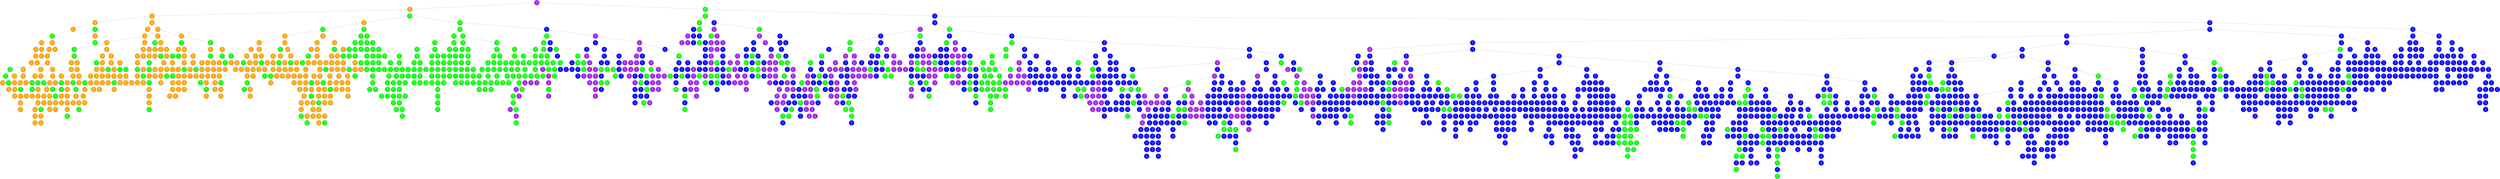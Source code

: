 graph G {
	rankdir=TB;
	node [shape=circle];
	"0x560e8f435690" [label="line
p: 10000
hc: 0
X: 231\nY: 224", color=black, fontcolor=white, style=filled, fillcolor=purple];
	"0x560e8f435690" -- "0x560e8f43d890";
	"0x560e8f43d890" [label="text
p: 9995
hc: 0
X: 96\nY: 54", color=black, fontcolor=white, style=filled, fillcolor=orange];
	"0x560e8f43d890" -- "0x560e8f438e10";
	"0x560e8f438e10" [label="text
p: 9860
hc: 0
X: 16\nY: 74", color=black, fontcolor=white, style=filled, fillcolor=orange];
	"0x560e8f438e10" -- "0x560e8f43c310";
	"0x560e8f43c310" [label="text
p: 8806
hc: 0
X: 16\nY: 234", color=black, fontcolor=white, style=filled, fillcolor=orange];
	"0x560e8f43c310" -- "0x560e8f448810";
	"0x560e8f448810" [label="text
p: 8167
hc: 0
X: 16\nY: 84", color=black, fontcolor=white, style=filled, fillcolor=orange];
	"0x560e8f448810" -- "0x560e8f442010";
	"0x560e8f442010" [label="rectangle
p: 5633
hc: 0
X: 16\nY: 154", color=black, fontcolor=white, style=filled, fillcolor=green];
	"0x560e8f442010" -- "0x560e8f444e10";
	"0x560e8f444e10" [label="text
p: 3532
hc: 0
X: 16\nY: 164", color=black, fontcolor=white, style=filled, fillcolor=orange];
	"0x560e8f444e10" -- "0x560e8f445490";
	"0x560e8f445490" [label="text
p: 2716
hc: 0
X: 16\nY: 114", color=black, fontcolor=white, style=filled, fillcolor=orange];
	"0x560e8f445490" -- "0x560e8f446190";
	"0x560e8f446190" [label="text
p: 1717
hc: 0
X: 16\nY: 94", color=black, fontcolor=white, style=filled, fillcolor=orange];
	"0x560e8f446190" -- "0x560e8f445990";
	"0x560e8f445990" [label="text
p: 781
hc: 0
X: 16\nY: 264", color=black, fontcolor=white, style=filled, fillcolor=orange];
	"0x560e8f444e10" -- "0x560e8f443510";
	"0x560e8f443510" [label="text
p: 2160
hc: 0
X: 16\nY: 194", color=black, fontcolor=white, style=filled, fillcolor=orange];
	"0x560e8f443510" -- "0x560e8f444810";
	"0x560e8f444810" [label="text
p: 1171
hc: 0
X: 16\nY: 14", color=black, fontcolor=white, style=filled, fillcolor=orange];
	"0x560e8f442010" -- "0x560e8f43de10";
	"0x560e8f43de10" [label="text
p: 5324
hc: 0
X: 16\nY: 174", color=black, fontcolor=white, style=filled, fillcolor=orange];
	"0x560e8f43de10" -- "0x560e8f441410";
	"0x560e8f441410" [label="text
p: 803
hc: 0
X: 16\nY: 64", color=black, fontcolor=white, style=filled, fillcolor=orange];
	"0x560e8f43de10" -- "0x560e8f43d910";
	"0x560e8f43d910" [label="text
p: 929
hc: 0
X: 16\nY: 54", color=black, fontcolor=white, style=filled, fillcolor=orange];
	"0x560e8f43c310" -- "0x560e8f43a710";
	"0x560e8f43a710" [label="rectangle
p: 4133
hc: 0
X: 16\nY: 144", color=black, fontcolor=white, style=filled, fillcolor=green];
	"0x560e8f43a710" -- "0x560e8f43b910";
	"0x560e8f43b910" [label="text
p: 3383
hc: 0
X: 16\nY: 24", color=black, fontcolor=white, style=filled, fillcolor=orange];
	"0x560e8f43b910" -- "0x560e8f43ab10";
	"0x560e8f43ab10" [label="rectangle
p: 2728
hc: 0
X: 16\nY: 134", color=black, fontcolor=white, style=filled, fillcolor=green];
	"0x560e8f438e10" -- "0x560e8f433d90";
	"0x560e8f433d90" [label="text
p: 9847
hc: 0
X: 66\nY: 234", color=black, fontcolor=white, style=filled, fillcolor=orange];
	"0x560e8f433d90" -- "0x560e8f433b10";
	"0x560e8f433b10" [label="text
p: 9825
hc: 0
X: 16\nY: 34", color=black, fontcolor=white, style=filled, fillcolor=orange];
	"0x560e8f433b10" -- "0x560e8f436f10";
	"0x560e8f436f10" [label="text
p: 9667
hc: 0
X: 56\nY: 224", color=black, fontcolor=white, style=filled, fillcolor=orange];
	"0x560e8f436f10" -- "0x560e8f431a90";
	"0x560e8f431a90" [label="text
p: 9628
hc: 0
X: 46\nY: 84", color=black, fontcolor=white, style=filled, fillcolor=orange];
	"0x560e8f431a90" -- "0x560e8f448290";
	"0x560e8f448290" [label="rectangle
p: 9576
hc: 0
X: 46\nY: 124", color=black, fontcolor=white, style=filled, fillcolor=green];
	"0x560e8f448290" -- "0x560e8f43aa10";
	"0x560e8f43aa10" [label="text
p: 9353
hc: 0
X: 26\nY: 184", color=black, fontcolor=white, style=filled, fillcolor=orange];
	"0x560e8f43aa10" -- "0x560e8f42cd90";
	"0x560e8f42cd90" [label="text
p: 9240
hc: 0
X: 16\nY: 254", color=black, fontcolor=white, style=filled, fillcolor=orange];
	"0x560e8f42cd90" -- "0x560e8f42df90";
	"0x560e8f42df90" [label="rectangle
p: 7876
hc: 0
X: 16\nY: 124", color=black, fontcolor=white, style=filled, fillcolor=green];
	"0x560e8f42df90" -- "0x560e8f432790";
	"0x560e8f432790" [label="rectangle
p: 5197
hc: 0
X: 16\nY: 164", color=black, fontcolor=white, style=filled, fillcolor=green];
	"0x560e8f432790" -- "0x560e8f431e90";
	"0x560e8f431e90" [label="text
p: 4697
hc: 0
X: 16\nY: 184", color=black, fontcolor=white, style=filled, fillcolor=orange];
	"0x560e8f42cd90" -- "0x560e8f428d90";
	"0x560e8f428d90" [label="text
p: 8638
hc: 0
X: 16\nY: 224", color=black, fontcolor=white, style=filled, fillcolor=orange];
	"0x560e8f428d90" -- "0x560e8f42a510";
	"0x560e8f42a510" [label="text
p: 7496
hc: 0
X: 16\nY: 204", color=black, fontcolor=white, style=filled, fillcolor=orange];
	"0x560e8f42a510" -- "0x560e8f42b610";
	"0x560e8f42b610" [label="rectangle
p: 465
hc: 0
X: 16\nY: 114", color=black, fontcolor=white, style=filled, fillcolor=green];
	"0x560e8f42a510" -- "0x560e8f429190";
	"0x560e8f429190" [label="text
p: 6048
hc: 0
X: 16\nY: 214", color=black, fontcolor=white, style=filled, fillcolor=orange];
	"0x560e8f429190" -- "0x560e8f42a290";
	"0x560e8f42a290" [label="text
p: 3918
hc: 0
X: 16\nY: 44", color=black, fontcolor=white, style=filled, fillcolor=orange];
	"0x560e8f428d90" -- "0x560e8f43fd90";
	"0x560e8f43fd90" [label="text
p: 8482
hc: 0
X: 26\nY: 224", color=black, fontcolor=white, style=filled, fillcolor=orange];
	"0x560e8f43fd90" -- "0x560e8f449490";
	"0x560e8f449490" [label="text
p: 8237
hc: 0
X: 26\nY: 104", color=black, fontcolor=white, style=filled, fillcolor=orange];
	"0x560e8f449490" -- "0x560e8f426390";
	"0x560e8f426390" [label="text
p: 6957
hc: 0
X: 16\nY: 244", color=black, fontcolor=white, style=filled, fillcolor=orange];
	"0x560e8f426390" -- "0x560e8f426e90";
	"0x560e8f426e90" [label="text
p: 1781
hc: 0
X: 16\nY: 104", color=black, fontcolor=white, style=filled, fillcolor=orange];
	"0x560e8f449490" -- "0x560e8f441810";
	"0x560e8f441810" [label="rectangle
p: 6337
hc: 0
X: 26\nY: 114", color=black, fontcolor=white, style=filled, fillcolor=green];
	"0x560e8f441810" -- "0x560e8f448a90";
	"0x560e8f448a90" [label="text
p: 3948
hc: 0
X: 26\nY: 14", color=black, fontcolor=white, style=filled, fillcolor=orange];
	"0x560e8f448a90" -- "0x560e8f443a10";
	"0x560e8f443a10" [label="text
p: 3762
hc: 0
X: 26\nY: 194", color=black, fontcolor=white, style=filled, fillcolor=orange];
	"0x560e8f443a10" -- "0x560e8f447110";
	"0x560e8f447110" [label="text
p: 1852
hc: 0
X: 26\nY: 234", color=black, fontcolor=white, style=filled, fillcolor=orange];
	"0x560e8f43fd90" -- "0x560e8f43ea90";
	"0x560e8f43ea90" [label="text
p: 2009
hc: 0
X: 26\nY: 214", color=black, fontcolor=white, style=filled, fillcolor=orange];
	"0x560e8f43aa10" -- "0x560e8f427610";
	"0x560e8f427610" [label="text
p: 8536
hc: 0
X: 26\nY: 244", color=black, fontcolor=white, style=filled, fillcolor=orange];
	"0x560e8f427610" -- "0x560e8f438010";
	"0x560e8f438010" [label="text
p: 8208
hc: 0
X: 26\nY: 94", color=black, fontcolor=white, style=filled, fillcolor=orange];
	"0x560e8f438010" -- "0x560e8f438d10";
	"0x560e8f438d10" [label="text
p: 5652
hc: 0
X: 26\nY: 24", color=black, fontcolor=white, style=filled, fillcolor=orange];
	"0x560e8f438d10" -- "0x560e8f438310";
	"0x560e8f438310" [label="rectangle
p: 4956
hc: 0
X: 26\nY: 164", color=black, fontcolor=white, style=filled, fillcolor=green];
	"0x560e8f438010" -- "0x560e8f428990";
	"0x560e8f428990" [label="text
p: 7984
hc: 0
X: 26\nY: 74", color=black, fontcolor=white, style=filled, fillcolor=orange];
	"0x560e8f428990" -- "0x560e8f433510";
	"0x560e8f433510" [label="rectangle
p: 7861
hc: 0
X: 26\nY: 124", color=black, fontcolor=white, style=filled, fillcolor=green];
	"0x560e8f433510" -- "0x560e8f436010";
	"0x560e8f436010" [label="rectangle
p: 5294
hc: 0
X: 26\nY: 154", color=black, fontcolor=white, style=filled, fillcolor=green];
	"0x560e8f436010" -- "0x560e8f436e10";
	"0x560e8f436e10" [label="text
p: 4046
hc: 0
X: 26\nY: 84", color=black, fontcolor=white, style=filled, fillcolor=orange];
	"0x560e8f436010" -- "0x560e8f434210";
	"0x560e8f434210" [label="text
p: 4262
hc: 0
X: 26\nY: 114", color=black, fontcolor=white, style=filled, fillcolor=orange];
	"0x560e8f433510" -- "0x560e8f429910";
	"0x560e8f429910" [label="text
p: 6612
hc: 0
X: 26\nY: 54", color=black, fontcolor=white, style=filled, fillcolor=orange];
	"0x560e8f429910" -- "0x560e8f429b90";
	"0x560e8f429b90" [label="text
p: 4559
hc: 0
X: 26\nY: 204", color=black, fontcolor=white, style=filled, fillcolor=orange];
	"0x560e8f429b90" -- "0x560e8f42d490";
	"0x560e8f42d490" [label="text
p: 4162
hc: 0
X: 26\nY: 34", color=black, fontcolor=white, style=filled, fillcolor=orange];
	"0x560e8f42d490" -- "0x560e8f431e10";
	"0x560e8f431e10" [label="text
p: 3827
hc: 0
X: 26\nY: 254", color=black, fontcolor=white, style=filled, fillcolor=orange];
	"0x560e8f431e10" -- "0x560e8f42d510";
	"0x560e8f42d510" [label="text
p: 1270
hc: 0
X: 26\nY: 64", color=black, fontcolor=white, style=filled, fillcolor=orange];
	"0x560e8f42d510" -- "0x560e8f430a90";
	"0x560e8f430a90" [label="text
p: 536
hc: 0
X: 26\nY: 174", color=black, fontcolor=white, style=filled, fillcolor=orange];
	"0x560e8f42d490" -- "0x560e8f42b510";
	"0x560e8f42b510" [label="rectangle
p: 3546
hc: 0
X: 26\nY: 144", color=black, fontcolor=white, style=filled, fillcolor=green];
	"0x560e8f42b510" -- "0x560e8f42b410";
	"0x560e8f42b410" [label="text
p: 2727
hc: 0
X: 26\nY: 44", color=black, fontcolor=white, style=filled, fillcolor=orange];
	"0x560e8f42b410" -- "0x560e8f42ab90";
	"0x560e8f42ab90" [label="text
p: 1083
hc: 0
X: 26\nY: 164", color=black, fontcolor=white, style=filled, fillcolor=orange];
	"0x560e8f428990" -- "0x560e8f428010";
	"0x560e8f428010" [label="rectangle
p: 1311
hc: 0
X: 26\nY: 134", color=black, fontcolor=white, style=filled, fillcolor=green];
	"0x560e8f427610" -- "0x560e8f43bb10";
	"0x560e8f43bb10" [label="text
p: 7753
hc: 0
X: 36\nY: 194", color=black, fontcolor=white, style=filled, fillcolor=orange];
	"0x560e8f43bb10" -- "0x560e8f440110";
	"0x560e8f440110" [label="text
p: 6890
hc: 0
X: 36\nY: 14", color=black, fontcolor=white, style=filled, fillcolor=orange];
	"0x560e8f440110" -- "0x560e8f446310";
	"0x560e8f446310" [label="text
p: 5791
hc: 0
X: 36\nY: 64", color=black, fontcolor=white, style=filled, fillcolor=orange];
	"0x560e8f446310" -- "0x560e8f447c10";
	"0x560e8f447c10" [label="text
p: 3672
hc: 0
X: 36\nY: 164", color=black, fontcolor=white, style=filled, fillcolor=orange];
	"0x560e8f447c10" -- "0x560e8f426a90";
	"0x560e8f426a90" [label="text
p: 2479
hc: 0
X: 26\nY: 264", color=black, fontcolor=white, style=filled, fillcolor=orange];
	"0x560e8f426a90" -- "0x560e8f448d90";
	"0x560e8f448d90" [label="text
p: 1696
hc: 0
X: 36\nY: 84", color=black, fontcolor=white, style=filled, fillcolor=orange];
	"0x560e8f447c10" -- "0x560e8f446b90";
	"0x560e8f446b90" [label="text
p: 1969
hc: 0
X: 36\nY: 264", color=black, fontcolor=white, style=filled, fillcolor=orange];
	"0x560e8f446310" -- "0x560e8f441890";
	"0x560e8f441890" [label="rectangle
p: 4637
hc: 0
X: 36\nY: 134", color=black, fontcolor=white, style=filled, fillcolor=green];
	"0x560e8f440110" -- "0x560e8f43e690";
	"0x560e8f43e690" [label="text
p: 3609
hc: 0
X: 36\nY: 224", color=black, fontcolor=white, style=filled, fillcolor=orange];
	"0x560e8f43bb10" -- "0x560e8f431b90";
	"0x560e8f431b90" [label="text
p: 7349
hc: 0
X: 36\nY: 104", color=black, fontcolor=white, style=filled, fillcolor=orange];
	"0x560e8f431b90" -- "0x560e8f432e90";
	"0x560e8f432e90" [label="rectangle
p: 6799
hc: 0
X: 36\nY: 164", color=black, fontcolor=white, style=filled, fillcolor=green];
	"0x560e8f432e90" -- "0x560e8f438c90";
	"0x560e8f438c90" [label="rectangle
p: 6419
hc: 0
X: 36\nY: 114", color=black, fontcolor=white, style=filled, fillcolor=green];
	"0x560e8f438c90" -- "0x560e8f439d90";
	"0x560e8f439d90" [label="rectangle
p: 5211
hc: 0
X: 36\nY: 144", color=black, fontcolor=white, style=filled, fillcolor=green];
	"0x560e8f439d90" -- "0x560e8f43ab90";
	"0x560e8f43ab90" [label="text
p: 4704
hc: 0
X: 36\nY: 184", color=black, fontcolor=white, style=filled, fillcolor=orange];
	"0x560e8f43ab90" -- "0x560e8f43b210";
	"0x560e8f43b210" [label="text
p: 3010
hc: 0
X: 36\nY: 244", color=black, fontcolor=white, style=filled, fillcolor=orange];
	"0x560e8f438c90" -- "0x560e8f435710";
	"0x560e8f435710" [label="text
p: 5670
hc: 0
X: 36\nY: 94", color=black, fontcolor=white, style=filled, fillcolor=orange];
	"0x560e8f435710" -- "0x560e8f438210";
	"0x560e8f438210" [label="text
p: 3106
hc: 0
X: 36\nY: 214", color=black, fontcolor=white, style=filled, fillcolor=orange];
	"0x560e8f438210" -- "0x560e8f436d90";
	"0x560e8f436d90" [label="text
p: 476
hc: 0
X: 36\nY: 54", color=black, fontcolor=white, style=filled, fillcolor=orange];
	"0x560e8f435710" -- "0x560e8f434410";
	"0x560e8f434410" [label="text
p: 3309
hc: 0
X: 36\nY: 174", color=black, fontcolor=white, style=filled, fillcolor=orange];
	"0x560e8f431b90" -- "0x560e8f42a010";
	"0x560e8f42a010" [label="text
p: 7199
hc: 0
X: 36\nY: 204", color=black, fontcolor=white, style=filled, fillcolor=orange];
	"0x560e8f42a010" -- "0x560e8f431010";
	"0x560e8f431010" [label="text
p: 3952
hc: 0
X: 36\nY: 234", color=black, fontcolor=white, style=filled, fillcolor=orange];
	"0x560e8f431010" -- "0x560e8f42fb10";
	"0x560e8f42fb10" [label="text
p: 2731
hc: 0
X: 36\nY: 24", color=black, fontcolor=white, style=filled, fillcolor=orange];
	"0x560e8f42fb10" -- "0x560e8f42a310";
	"0x560e8f42a310" [label="text
p: 2018
hc: 0
X: 36\nY: 114", color=black, fontcolor=white, style=filled, fillcolor=orange];
	"0x560e8f42a310" -- "0x560e8f42e190";
	"0x560e8f42e190" [label="text
p: 940
hc: 0
X: 36\nY: 254", color=black, fontcolor=white, style=filled, fillcolor=orange];
	"0x560e8f42e190" -- "0x560e8f42ed10";
	"0x560e8f42ed10" [label="rectangle
p: 863
hc: 0
X: 36\nY: 124", color=black, fontcolor=white, style=filled, fillcolor=green];
	"0x560e8f42a010" -- "0x560e8f448b90";
	"0x560e8f448b90" [label="rectangle
p: 6408
hc: 0
X: 46\nY: 134", color=black, fontcolor=white, style=filled, fillcolor=green];
	"0x560e8f448b90" -- "0x560e8f428a10";
	"0x560e8f428a10" [label="text
p: 3992
hc: 0
X: 36\nY: 44", color=black, fontcolor=white, style=filled, fillcolor=orange];
	"0x560e8f428a10" -- "0x560e8f429490";
	"0x560e8f429490" [label="text
p: 1756
hc: 0
X: 36\nY: 34", color=black, fontcolor=white, style=filled, fillcolor=orange];
	"0x560e8f428a10" -- "0x560e8f427890";
	"0x560e8f427890" [label="text
p: 3634
hc: 0
X: 36\nY: 74", color=black, fontcolor=white, style=filled, fillcolor=orange];
	"0x560e8f427890" -- "0x560e8f426090";
	"0x560e8f426090" [label="rectangle
p: 524
hc: 0
X: 36\nY: 154", color=black, fontcolor=white, style=filled, fillcolor=green];
	"0x560e8f448b90" -- "0x560e8f448990";
	"0x560e8f448990" [label="text
p: 5216
hc: 0
X: 46\nY: 194", color=black, fontcolor=white, style=filled, fillcolor=orange];
	"0x560e8f448990" -- "0x560e8f448910";
	"0x560e8f448910" [label="text
p: 3804
hc: 0
X: 46\nY: 114", color=black, fontcolor=white, style=filled, fillcolor=orange];
	"0x560e8f448290" -- "0x560e8f444e90";
	"0x560e8f444e90" [label="rectangle
p: 9240
hc: 0
X: 46\nY: 164", color=black, fontcolor=white, style=filled, fillcolor=green];
	"0x560e8f444e90" -- "0x560e8f447e90";
	"0x560e8f447e90" [label="text
p: 7301
hc: 0
X: 46\nY: 244", color=black, fontcolor=white, style=filled, fillcolor=orange];
	"0x560e8f447e90" -- "0x560e8f445290";
	"0x560e8f445290" [label="text
p: 1223
hc: 0
X: 46\nY: 74", color=black, fontcolor=white, style=filled, fillcolor=orange];
	"0x560e8f444e90" -- "0x560e8f436990";
	"0x560e8f436990" [label="text
p: 8251
hc: 0
X: 46\nY: 24", color=black, fontcolor=white, style=filled, fillcolor=orange];
	"0x560e8f436990" -- "0x560e8f43a490";
	"0x560e8f43a490" [label="text
p: 5881
hc: 0
X: 46\nY: 54", color=black, fontcolor=white, style=filled, fillcolor=orange];
	"0x560e8f43a490" -- "0x560e8f443090";
	"0x560e8f443090" [label="text
p: 5565
hc: 0
X: 46\nY: 264", color=black, fontcolor=white, style=filled, fillcolor=orange];
	"0x560e8f443090" -- "0x560e8f43ea10";
	"0x560e8f43ea10" [label="rectangle
p: 4062
hc: 0
X: 46\nY: 154", color=black, fontcolor=white, style=filled, fillcolor=green];
	"0x560e8f43a490" -- "0x560e8f43a090";
	"0x560e8f43a090" [label="text
p: 4489
hc: 0
X: 46\nY: 164", color=black, fontcolor=white, style=filled, fillcolor=orange];
	"0x560e8f43a090" -- "0x560e8f436a10";
	"0x560e8f436a10" [label="text
p: 118
hc: 0
X: 46\nY: 94", color=black, fontcolor=white, style=filled, fillcolor=orange];
	"0x560e8f431a90" -- "0x560e8f446810";
	"0x560e8f446810" [label="text
p: 9520
hc: 0
X: 56\nY: 174", color=black, fontcolor=white, style=filled, fillcolor=orange];
	"0x560e8f446810" -- "0x560e8f42e910";
	"0x560e8f42e910" [label="text
p: 9448
hc: 0
X: 46\nY: 174", color=black, fontcolor=white, style=filled, fillcolor=orange];
	"0x560e8f42e910" -- "0x560e8f430d10";
	"0x560e8f430d10" [label="rectangle
p: 2142
hc: 0
X: 46\nY: 114", color=black, fontcolor=white, style=filled, fillcolor=green];
	"0x560e8f42e910" -- "0x560e8f3b0460";
	"0x560e8f3b0460" [label="text
p: 9404
hc: 0
X: 46\nY: 214", color=black, fontcolor=white, style=filled, fillcolor=orange];
	"0x560e8f3b0460" -- "0x560e8f42af90";
	"0x560e8f42af90" [label="text
p: 8615
hc: 0
X: 46\nY: 104", color=black, fontcolor=white, style=filled, fillcolor=orange];
	"0x560e8f42af90" -- "0x560e8f42bf90";
	"0x560e8f42bf90" [label="text
p: 8389
hc: 0
X: 46\nY: 184", color=black, fontcolor=white, style=filled, fillcolor=orange];
	"0x560e8f42bf90" -- "0x560e8f42c990";
	"0x560e8f42c990" [label="rectangle
p: 5206
hc: 0
X: 46\nY: 144", color=black, fontcolor=white, style=filled, fillcolor=green];
	"0x560e8f42c990" -- "0x560e8f42da90";
	"0x560e8f42da90" [label="text
p: 3411
hc: 0
X: 46\nY: 234", color=black, fontcolor=white, style=filled, fillcolor=orange];
	"0x560e8f42bf90" -- "0x560e8f42b710";
	"0x560e8f42b710" [label="text
p: 114
hc: 0
X: 46\nY: 44", color=black, fontcolor=white, style=filled, fillcolor=orange];
	"0x560e8f42af90" -- "0x560e8f42ac10";
	"0x560e8f42ac10" [label="text
p: 8466
hc: 0
X: 46\nY: 34", color=black, fontcolor=white, style=filled, fillcolor=orange];
	"0x560e8f42ac10" -- "0x560e8f427490";
	"0x560e8f427490" [label="text
p: 4953
hc: 0
X: 46\nY: 254", color=black, fontcolor=white, style=filled, fillcolor=orange];
	"0x560e8f427490" -- "0x560e8f42a610";
	"0x560e8f42a610" [label="text
p: 3518
hc: 0
X: 46\nY: 64", color=black, fontcolor=white, style=filled, fillcolor=orange];
	"0x560e8f427490" -- "0x560e8f425f10";
	"0x560e8f425f10" [label="text
p: 1758
hc: 0
X: 46\nY: 14", color=black, fontcolor=white, style=filled, fillcolor=orange];
	"0x560e8f3b0460" -- "0x560e8f447910";
	"0x560e8f447910" [label="text
p: 7570
hc: 0
X: 56\nY: 194", color=black, fontcolor=white, style=filled, fillcolor=orange];
	"0x560e8f447910" -- "0x560e8f3affe0";
	"0x560e8f3affe0" [label="text
p: 7004
hc: 0
X: 46\nY: 224", color=black, fontcolor=white, style=filled, fillcolor=orange];
	"0x560e8f3affe0" -- "0x560e8f3b02e0";
	"0x560e8f3b02e0" [label="text
p: 3294
hc: 0
X: 46\nY: 204", color=black, fontcolor=white, style=filled, fillcolor=orange];
	"0x560e8f447910" -- "0x560e8f447510";
	"0x560e8f447510" [label="text
p: 423
hc: 0
X: 56\nY: 254", color=black, fontcolor=white, style=filled, fillcolor=orange];
	"0x560e8f446810" -- "0x560e8f43f210";
	"0x560e8f43f210" [label="text
p: 8027
hc: 0
X: 56\nY: 164", color=black, fontcolor=white, style=filled, fillcolor=orange];
	"0x560e8f43f210" -- "0x560e8f442310";
	"0x560e8f442310" [label="text
p: 7892
hc: 0
X: 56\nY: 94", color=black, fontcolor=white, style=filled, fillcolor=orange];
	"0x560e8f442310" -- "0x560e8f445410";
	"0x560e8f445410" [label="rectangle
p: 6948
hc: 0
X: 56\nY: 154", color=black, fontcolor=white, style=filled, fillcolor=green];
	"0x560e8f442310" -- "0x560e8f43fe10";
	"0x560e8f43fe10" [label="text
p: 5806
hc: 0
X: 56\nY: 44", color=black, fontcolor=white, style=filled, fillcolor=orange];
	"0x560e8f43fe10" -- "0x560e8f440710";
	"0x560e8f440710" [label="text
p: 5419
hc: 0
X: 56\nY: 34", color=black, fontcolor=white, style=filled, fillcolor=orange];
	"0x560e8f440710" -- "0x560e8f440c10";
	"0x560e8f440c10" [label="text
p: 542
hc: 0
X: 56\nY: 74", color=black, fontcolor=white, style=filled, fillcolor=orange];
	"0x560e8f43f210" -- "0x560e8f43e010";
	"0x560e8f43e010" [label="text
p: 7570
hc: 0
X: 56\nY: 234", color=black, fontcolor=white, style=filled, fillcolor=orange];
	"0x560e8f43e010" -- "0x560e8f43ec10";
	"0x560e8f43ec10" [label="rectangle
p: 4260
hc: 0
X: 56\nY: 144", color=black, fontcolor=white, style=filled, fillcolor=green];
	"0x560e8f43e010" -- "0x560e8f439b10";
	"0x560e8f439b10" [label="rectangle
p: 7423
hc: 0
X: 56\nY: 114", color=black, fontcolor=white, style=filled, fillcolor=green];
	"0x560e8f439b10" -- "0x560e8f43bf10";
	"0x560e8f43bf10" [label="text
p: 7392
hc: 0
X: 56\nY: 114", color=black, fontcolor=white, style=filled, fillcolor=orange];
	"0x560e8f43bf10" -- "0x560e8f43c990";
	"0x560e8f43c990" [label="rectangle
p: 706
hc: 0
X: 56\nY: 164", color=black, fontcolor=white, style=filled, fillcolor=green];
	"0x560e8f43c990" -- "0x560e8f43d110";
	"0x560e8f43d110" [label="text
p: 207
hc: 0
X: 56\nY: 244", color=black, fontcolor=white, style=filled, fillcolor=orange];
	"0x560e8f43bf10" -- "0x560e8f43b010";
	"0x560e8f43b010" [label="text
p: 916
hc: 0
X: 56\nY: 204", color=black, fontcolor=white, style=filled, fillcolor=orange];
	"0x560e8f439b10" -- "0x560e8f438b90";
	"0x560e8f438b90" [label="text
p: 6762
hc: 0
X: 56\nY: 184", color=black, fontcolor=white, style=filled, fillcolor=orange];
	"0x560e8f438b90" -- "0x560e8f439990";
	"0x560e8f439990" [label="text
p: 661
hc: 0
X: 56\nY: 214", color=black, fontcolor=white, style=filled, fillcolor=orange];
	"0x560e8f438b90" -- "0x560e8f438a10";
	"0x560e8f438a10" [label="text
p: 838
hc: 0
X: 56\nY: 24", color=black, fontcolor=white, style=filled, fillcolor=orange];
	"0x560e8f436f10" -- "0x560e8f439490";
	"0x560e8f439490" [label="text
p: 9341
hc: 0
X: 66\nY: 194", color=black, fontcolor=white, style=filled, fillcolor=orange];
	"0x560e8f439490" -- "0x560e8f43ee10";
	"0x560e8f43ee10" [label="text
p: 8893
hc: 0
X: 66\nY: 94", color=black, fontcolor=white, style=filled, fillcolor=orange];
	"0x560e8f43ee10" -- "0x560e8f436610";
	"0x560e8f436610" [label="text
p: 7628
hc: 0
X: 56\nY: 14", color=black, fontcolor=white, style=filled, fillcolor=orange];
	"0x560e8f436610" -- "0x560e8f426290";
	"0x560e8f426290" [label="text
p: 6568
hc: 0
X: 56\nY: 84", color=black, fontcolor=white, style=filled, fillcolor=orange];
	"0x560e8f426290" -- "0x560e8f429890";
	"0x560e8f429890" [label="rectangle
p: 5245
hc: 0
X: 56\nY: 124", color=black, fontcolor=white, style=filled, fillcolor=green];
	"0x560e8f429890" -- "0x560e8f42ea90";
	"0x560e8f42ea90" [label="text
p: 5218
hc: 0
X: 56\nY: 54", color=black, fontcolor=white, style=filled, fillcolor=orange];
	"0x560e8f42ea90" -- "0x560e8f431790";
	"0x560e8f431790" [label="text
p: 1572
hc: 0
X: 56\nY: 64", color=black, fontcolor=white, style=filled, fillcolor=orange];
	"0x560e8f42ea90" -- "0x560e8f42d090";
	"0x560e8f42d090" [label="text
p: 4521
hc: 0
X: 56\nY: 264", color=black, fontcolor=white, style=filled, fillcolor=orange];
	"0x560e8f429890" -- "0x560e8f427a90";
	"0x560e8f427a90" [label="rectangle
p: 4227
hc: 0
X: 56\nY: 134", color=black, fontcolor=white, style=filled, fillcolor=green];
	"0x560e8f426290" -- "0x560e8f3afe60";
	"0x560e8f3afe60" [label="text
p: 5916
hc: 0
X: 56\nY: 104", color=black, fontcolor=white, style=filled, fillcolor=orange];
	"0x560e8f3afe60" -- "0x560e8f449090";
	"0x560e8f449090" [label="text
p: 5710
hc: 0
X: 66\nY: 224", color=black, fontcolor=white, style=filled, fillcolor=orange];
	"0x560e8f449090" -- "0x560e8f446910";
	"0x560e8f446910" [label="rectangle
p: 3787
hc: 0
X: 66\nY: 124", color=black, fontcolor=white, style=filled, fillcolor=green];
	"0x560e8f446910" -- "0x560e8f445d10";
	"0x560e8f445d10" [label="text
p: 3696
hc: 0
X: 66\nY: 24", color=black, fontcolor=white, style=filled, fillcolor=orange];
	"0x560e8f445d10" -- "0x560e8f440410";
	"0x560e8f440410" [label="text
p: 2795
hc: 0
X: 66\nY: 244", color=black, fontcolor=white, style=filled, fillcolor=orange];
	"0x560e8f440410" -- "0x560e8f441b10";
	"0x560e8f441b10" [label="text
p: 2455
hc: 0
X: 66\nY: 84", color=black, fontcolor=white, style=filled, fillcolor=orange];
	"0x560e8f441b10" -- "0x560e8f443910";
	"0x560e8f443910" [label="rectangle
p: 1059
hc: 0
X: 66\nY: 114", color=black, fontcolor=white, style=filled, fillcolor=green];
	"0x560e8f43ee10" -- "0x560e8f439690";
	"0x560e8f439690" [label="text
p: 7055
hc: 0
X: 66\nY: 254", color=black, fontcolor=white, style=filled, fillcolor=orange];
	"0x560e8f439690" -- "0x560e8f43d090";
	"0x560e8f43d090" [label="rectangle
p: 6627
hc: 0
X: 66\nY: 144", color=black, fontcolor=white, style=filled, fillcolor=green];
	"0x560e8f43d090" -- "0x560e8f43e510";
	"0x560e8f43e510" [label="rectangle
p: 1583
hc: 0
X: 66\nY: 164", color=black, fontcolor=white, style=filled, fillcolor=green];
	"0x560e8f43d090" -- "0x560e8f43a390";
	"0x560e8f43a390" [label="text
p: 3941
hc: 0
X: 66\nY: 54", color=black, fontcolor=white, style=filled, fillcolor=orange];
	"0x560e8f43a390" -- "0x560e8f439a10";
	"0x560e8f439a10" [label="text
p: 1181
hc: 0
X: 66\nY: 184", color=black, fontcolor=white, style=filled, fillcolor=orange];
	"0x560e8f439490" -- "0x560e8f434c10";
	"0x560e8f434c10" [label="text
p: 7087
hc: 0
X: 66\nY: 204", color=black, fontcolor=white, style=filled, fillcolor=orange];
	"0x560e8f434c10" -- "0x560e8f434190";
	"0x560e8f434190" [label="text
p: 6126
hc: 0
X: 66\nY: 264", color=black, fontcolor=white, style=filled, fillcolor=orange];
	"0x560e8f433d90" -- "0x560e8f428890";
	"0x560e8f428890" [label="text
p: 9766
hc: 0
X: 66\nY: 34", color=black, fontcolor=white, style=filled, fillcolor=orange];
	"0x560e8f428890" -- "0x560e8f42e010";
	"0x560e8f42e010" [label="text
p: 8972
hc: 0
X: 66\nY: 64", color=black, fontcolor=white, style=filled, fillcolor=orange];
	"0x560e8f42e010" -- "0x560e8f42e310";
	"0x560e8f42e310" [label="rectangle
p: 7327
hc: 0
X: 66\nY: 154", color=black, fontcolor=white, style=filled, fillcolor=green];
	"0x560e8f42e310" -- "0x560e8f431910";
	"0x560e8f431910" [label="text
p: 2019
hc: 0
X: 66\nY: 74", color=black, fontcolor=white, style=filled, fillcolor=orange];
	"0x560e8f431910" -- "0x560e8f431890";
	"0x560e8f431890" [label="text
p: 523
hc: 0
X: 66\nY: 14", color=black, fontcolor=white, style=filled, fillcolor=orange];
	"0x560e8f42e010" -- "0x560e8f42b490";
	"0x560e8f42b490" [label="text
p: 8050
hc: 0
X: 66\nY: 104", color=black, fontcolor=white, style=filled, fillcolor=orange];
	"0x560e8f42b490" -- "0x560e8f42ca10";
	"0x560e8f42ca10" [label="text
p: 777
hc: 0
X: 66\nY: 174", color=black, fontcolor=white, style=filled, fillcolor=orange];
	"0x560e8f42b490" -- "0x560e8f42a190";
	"0x560e8f42a190" [label="text
p: 5926
hc: 0
X: 66\nY: 164", color=black, fontcolor=white, style=filled, fillcolor=orange];
	"0x560e8f42a190" -- "0x560e8f42a690";
	"0x560e8f42a690" [label="rectangle
p: 1337
hc: 0
X: 66\nY: 134", color=black, fontcolor=white, style=filled, fillcolor=green];
	"0x560e8f42a190" -- "0x560e8f42a110";
	"0x560e8f42a110" [label="text
p: 3808
hc: 0
X: 66\nY: 44", color=black, fontcolor=white, style=filled, fillcolor=orange];
	"0x560e8f428890" -- "0x560e8f438f10";
	"0x560e8f438f10" [label="text
p: 9684
hc: 0
X: 86\nY: 164", color=black, fontcolor=white, style=filled, fillcolor=orange];
	"0x560e8f438f10" -- "0x560e8f438a90";
	"0x560e8f438a90" [label="rectangle
p: 9325
hc: 0
X: 76\nY: 134", color=black, fontcolor=white, style=filled, fillcolor=green];
	"0x560e8f438a90" -- "0x560e8f43b090";
	"0x560e8f43b090" [label="text
p: 8802
hc: 0
X: 76\nY: 164", color=black, fontcolor=white, style=filled, fillcolor=orange];
	"0x560e8f43b090" -- "0x560e8f441190";
	"0x560e8f441190" [label="rectangle
p: 8218
hc: 0
X: 76\nY: 124", color=black, fontcolor=white, style=filled, fillcolor=green];
	"0x560e8f441190" -- "0x560e8f427c90";
	"0x560e8f427c90" [label="text
p: 7414
hc: 0
X: 66\nY: 214", color=black, fontcolor=white, style=filled, fillcolor=orange];
	"0x560e8f427c90" -- "0x560e8f444a10";
	"0x560e8f444a10" [label="text
p: 5812
hc: 0
X: 76\nY: 84", color=black, fontcolor=white, style=filled, fillcolor=orange];
	"0x560e8f444a10" -- "0x560e8f426e10";
	"0x560e8f426e10" [label="text
p: 4389
hc: 0
X: 66\nY: 114", color=black, fontcolor=white, style=filled, fillcolor=orange];
	"0x560e8f426e10" -- "0x560e8f445090";
	"0x560e8f445090" [label="text
p: 388
hc: 0
X: 76\nY: 94", color=black, fontcolor=white, style=filled, fillcolor=orange];
	"0x560e8f441190" -- "0x560e8f43c790";
	"0x560e8f43c790" [label="text
p: 3841
hc: 0
X: 76\nY: 244", color=black, fontcolor=white, style=filled, fillcolor=orange];
	"0x560e8f43c790" -- "0x560e8f43e390";
	"0x560e8f43e390" [label="text
p: 3399
hc: 0
X: 76\nY: 54", color=black, fontcolor=white, style=filled, fillcolor=orange];
	"0x560e8f43e390" -- "0x560e8f43f790";
	"0x560e8f43f790" [label="rectangle
p: 3113
hc: 0
X: 76\nY: 164", color=black, fontcolor=white, style=filled, fillcolor=green];
	"0x560e8f43c790" -- "0x560e8f43b810";
	"0x560e8f43b810" [label="text
p: 3696
hc: 0
X: 76\nY: 204", color=black, fontcolor=white, style=filled, fillcolor=orange];
	"0x560e8f43b810" -- "0x560e8f43b110";
	"0x560e8f43b110" [label="rectangle
p: 1564
hc: 0
X: 76\nY: 154", color=black, fontcolor=white, style=filled, fillcolor=green];
	"0x560e8f43b090" -- "0x560e8f43af10";
	"0x560e8f43af10" [label="rectangle
p: 6500
hc: 0
X: 76\nY: 114", color=black, fontcolor=white, style=filled, fillcolor=green];
	"0x560e8f438a90" -- "0x560e8f426990";
	"0x560e8f426990" [label="text
p: 8484
hc: 0
X: 76\nY: 24", color=black, fontcolor=white, style=filled, fillcolor=orange];
	"0x560e8f426990" -- "0x560e8f438610";
	"0x560e8f438610" [label="text
p: 7505
hc: 0
X: 76\nY: 34", color=black, fontcolor=white, style=filled, fillcolor=orange];
	"0x560e8f438610" -- "0x560e8f42e710";
	"0x560e8f42e710" [label="text
p: 6839
hc: 0
X: 76\nY: 254", color=black, fontcolor=white, style=filled, fillcolor=orange];
	"0x560e8f42e710" -- "0x560e8f435d90";
	"0x560e8f435d90" [label="text
p: 5045
hc: 0
X: 76\nY: 174", color=black, fontcolor=white, style=filled, fillcolor=orange];
	"0x560e8f435d90" -- "0x560e8f432a10";
	"0x560e8f432a10" [label="text
p: 3152
hc: 0
X: 76\nY: 14", color=black, fontcolor=white, style=filled, fillcolor=orange];
	"0x560e8f432a10" -- "0x560e8f432b10";
	"0x560e8f432b10" [label="text
p: 3120
hc: 0
X: 76\nY: 194", color=black, fontcolor=white, style=filled, fillcolor=orange];
	"0x560e8f432b10" -- "0x560e8f434a10";
	"0x560e8f434a10" [label="text
p: 2868
hc: 0
X: 76\nY: 104", color=black, fontcolor=white, style=filled, fillcolor=orange];
	"0x560e8f434a10" -- "0x560e8f435d10";
	"0x560e8f435d10" [label="text
p: 1492
hc: 0
X: 76\nY: 224", color=black, fontcolor=white, style=filled, fillcolor=orange];
	"0x560e8f434a10" -- "0x560e8f432f90";
	"0x560e8f432f90" [label="text
p: 1554
hc: 0
X: 76\nY: 44", color=black, fontcolor=white, style=filled, fillcolor=orange];
	"0x560e8f432a10" -- "0x560e8f431510";
	"0x560e8f431510" [label="text
p: 2378
hc: 0
X: 76\nY: 264", color=black, fontcolor=white, style=filled, fillcolor=orange];
	"0x560e8f431510" -- "0x560e8f432710";
	"0x560e8f432710" [label="text
p: 427
hc: 0
X: 76\nY: 214", color=black, fontcolor=white, style=filled, fillcolor=orange];
	"0x560e8f431510" -- "0x560e8f430790";
	"0x560e8f430790" [label="text
p: 1198
hc: 0
X: 76\nY: 114", color=black, fontcolor=white, style=filled, fillcolor=orange];
	"0x560e8f42e710" -- "0x560e8f428410";
	"0x560e8f428410" [label="rectangle
p: 6287
hc: 0
X: 76\nY: 144", color=black, fontcolor=white, style=filled, fillcolor=green];
	"0x560e8f428410" -- "0x560e8f42b990";
	"0x560e8f42b990" [label="text
p: 3815
hc: 0
X: 76\nY: 234", color=black, fontcolor=white, style=filled, fillcolor=orange];
	"0x560e8f42b990" -- "0x560e8f428d10";
	"0x560e8f428d10" [label="text
p: 982
hc: 0
X: 76\nY: 184", color=black, fontcolor=white, style=filled, fillcolor=orange];
	"0x560e8f426990" -- "0x560e8f444110";
	"0x560e8f444110" [label="text
p: 8010
hc: 0
X: 86\nY: 234", color=black, fontcolor=white, style=filled, fillcolor=orange];
	"0x560e8f444110" -- "0x560e8f449010";
	"0x560e8f449010" [label="text
p: 7324
hc: 0
X: 86\nY: 194", color=black, fontcolor=white, style=filled, fillcolor=orange];
	"0x560e8f449010" -- "0x560e8f425f90";
	"0x560e8f425f90" [label="text
p: 6985
hc: 0
X: 76\nY: 74", color=black, fontcolor=white, style=filled, fillcolor=orange];
	"0x560e8f425f90" -- "0x560e8f426110";
	"0x560e8f426110" [label="text
p: 3468
hc: 0
X: 76\nY: 64", color=black, fontcolor=white, style=filled, fillcolor=orange];
	"0x560e8f449010" -- "0x560e8f445510";
	"0x560e8f445510" [label="rectangle
p: 6501
hc: 0
X: 86\nY: 144", color=black, fontcolor=white, style=filled, fillcolor=green];
	"0x560e8f444110" -- "0x560e8f43f810";
	"0x560e8f43f810" [label="text
p: 6730
hc: 0
X: 86\nY: 184", color=black, fontcolor=white, style=filled, fillcolor=orange];
	"0x560e8f43f810" -- "0x560e8f441610";
	"0x560e8f441610" [label="text
p: 5088
hc: 0
X: 86\nY: 264", color=black, fontcolor=white, style=filled, fillcolor=orange];
	"0x560e8f441610" -- "0x560e8f443f90";
	"0x560e8f443f90" [label="text
p: 1809
hc: 0
X: 86\nY: 24", color=black, fontcolor=white, style=filled, fillcolor=orange];
	"0x560e8f43f810" -- "0x560e8f43c010";
	"0x560e8f43c010" [label="text
p: 6001
hc: 0
X: 86\nY: 94", color=black, fontcolor=white, style=filled, fillcolor=orange];
	"0x560e8f43c010" -- "0x560e8f43d810";
	"0x560e8f43d810" [label="text
p: 5572
hc: 0
X: 86\nY: 244", color=black, fontcolor=white, style=filled, fillcolor=orange];
	"0x560e8f43d810" -- "0x560e8f43e810";
	"0x560e8f43e810" [label="rectangle
p: 4682
hc: 0
X: 86\nY: 154", color=black, fontcolor=white, style=filled, fillcolor=green];
	"0x560e8f43d810" -- "0x560e8f43cb10";
	"0x560e8f43cb10" [label="text
p: 4060
hc: 0
X: 86\nY: 84", color=black, fontcolor=white, style=filled, fillcolor=orange];
	"0x560e8f43cb10" -- "0x560e8f43d510";
	"0x560e8f43d510" [label="rectangle
p: 2311
hc: 0
X: 86\nY: 164", color=black, fontcolor=white, style=filled, fillcolor=green];
	"0x560e8f43d510" -- "0x560e8f43d210";
	"0x560e8f43d210" [label="text
p: 1959
hc: 0
X: 86\nY: 74", color=black, fontcolor=white, style=filled, fillcolor=orange];
	"0x560e8f43c010" -- "0x560e8f43b690";
	"0x560e8f43b690" [label="text
p: 3276
hc: 0
X: 86\nY: 174", color=black, fontcolor=white, style=filled, fillcolor=orange];
	"0x560e8f438f10" -- "0x560e8f3b0b60";
	"0x560e8f3b0b60" [label="rectangle
p: 9623
hc: 0
X: 86\nY: 134", color=black, fontcolor=white, style=filled, fillcolor=green];
	"0x560e8f3b0b60" -- "0x560e8f437310";
	"0x560e8f437310" [label="text
p: 9213
hc: 0
X: 86\nY: 214", color=black, fontcolor=white, style=filled, fillcolor=orange];
	"0x560e8f437310" -- "0x560e8f435e90";
	"0x560e8f435e90" [label="rectangle
p: 8351
hc: 0
X: 86\nY: 124", color=black, fontcolor=white, style=filled, fillcolor=green];
	"0x560e8f435e90" -- "0x560e8f436210";
	"0x560e8f436210" [label="text
p: 3663
hc: 0
X: 86\nY: 104", color=black, fontcolor=white, style=filled, fillcolor=orange];
	"0x560e8f435e90" -- "0x560e8f429110";
	"0x560e8f429110" [label="text
p: 6962
hc: 0
X: 86\nY: 114", color=black, fontcolor=white, style=filled, fillcolor=orange];
	"0x560e8f429110" -- "0x560e8f433590";
	"0x560e8f433590" [label="text
p: 5420
hc: 0
X: 86\nY: 44", color=black, fontcolor=white, style=filled, fillcolor=orange];
	"0x560e8f433590" -- "0x560e8f435390";
	"0x560e8f435390" [label="text
p: 1213
hc: 0
X: 86\nY: 14", color=black, fontcolor=white, style=filled, fillcolor=orange];
	"0x560e8f433590" -- "0x560e8f42ee10";
	"0x560e8f42ee10" [label="text
p: 4251
hc: 0
X: 86\nY: 54", color=black, fontcolor=white, style=filled, fillcolor=orange];
	"0x560e8f42ee10" -- "0x560e8f430590";
	"0x560e8f430590" [label="text
p: 3323
hc: 0
X: 86\nY: 34", color=black, fontcolor=white, style=filled, fillcolor=orange];
	"0x560e8f430590" -- "0x560e8f430990";
	"0x560e8f430990" [label="text
p: 446
hc: 0
X: 86\nY: 204", color=black, fontcolor=white, style=filled, fillcolor=orange];
	"0x560e8f42ee10" -- "0x560e8f42de90";
	"0x560e8f42de90" [label="rectangle
p: 3371
hc: 0
X: 86\nY: 114", color=black, fontcolor=white, style=filled, fillcolor=green];
	"0x560e8f42de90" -- "0x560e8f42c310";
	"0x560e8f42c310" [label="text
p: 818
hc: 0
X: 86\nY: 224", color=black, fontcolor=white, style=filled, fillcolor=orange];
	"0x560e8f42c310" -- "0x560e8f42ad10";
	"0x560e8f42ad10" [label="text
p: 466
hc: 0
X: 86\nY: 254", color=black, fontcolor=white, style=filled, fillcolor=orange];
	"0x560e8f429110" -- "0x560e8f425d90";
	"0x560e8f425d90" [label="text
p: 3484
hc: 0
X: 86\nY: 64", color=black, fontcolor=white, style=filled, fillcolor=orange];
	"0x560e8f3b0b60" -- "0x560e8f446f10";
	"0x560e8f446f10" [label="text
p: 9121
hc: 0
X: 96\nY: 234", color=black, fontcolor=white, style=filled, fillcolor=orange];
	"0x560e8f446f10" -- "0x560e8f447f90";
	"0x560e8f447f90" [label="rectangle
p: 6660
hc: 0
X: 96\nY: 114", color=black, fontcolor=white, style=filled, fillcolor=green];
	"0x560e8f447f90" -- "0x560e8f449210";
	"0x560e8f449210" [label="text
p: 5285
hc: 0
X: 96\nY: 14", color=black, fontcolor=white, style=filled, fillcolor=orange];
	"0x560e8f447f90" -- "0x560e8f447610";
	"0x560e8f447610" [label="rectangle
p: 1592
hc: 0
X: 96\nY: 164", color=black, fontcolor=white, style=filled, fillcolor=green];
	"0x560e8f447610" -- "0x560e8f447c90";
	"0x560e8f447c90" [label="text
p: 731
hc: 0
X: 96\nY: 214", color=black, fontcolor=white, style=filled, fillcolor=orange];
	"0x560e8f446f10" -- "0x560e8f443e90";
	"0x560e8f443e90" [label="rectangle
p: 6905
hc: 0
X: 96\nY: 124", color=black, fontcolor=white, style=filled, fillcolor=green];
	"0x560e8f443e90" -- "0x560e8f444310";
	"0x560e8f444310" [label="text
p: 1407
hc: 0
X: 96\nY: 104", color=black, fontcolor=white, style=filled, fillcolor=orange];
	"0x560e8f443e90" -- "0x560e8f43db90";
	"0x560e8f43db90" [label="text
p: 2339
hc: 0
X: 96\nY: 84", color=black, fontcolor=white, style=filled, fillcolor=orange];
	"0x560e8f43db90" -- "0x560e8f442190";
	"0x560e8f442190" [label="text
p: 365
hc: 0
X: 96\nY: 94", color=black, fontcolor=white, style=filled, fillcolor=orange];
	"0x560e8f43d890" -- "0x560e8f43cb90";
	"0x560e8f43cb90" [label="rectangle
p: 9948
hc: 0
X: 146\nY: 134", color=black, fontcolor=white, style=filled, fillcolor=green];
	"0x560e8f43cb90" -- "0x560e8f3b0260";
	"0x560e8f3b0260" [label="text
p: 9819
hc: 0
X: 136\nY: 204", color=black, fontcolor=white, style=filled, fillcolor=orange];
	"0x560e8f3b0260" -- "0x560e8f448b10";
	"0x560e8f448b10" [label="rectangle
p: 9606
hc: 0
X: 116\nY: 124", color=black, fontcolor=white, style=filled, fillcolor=green];
	"0x560e8f448b10" -- "0x560e8f446890";
	"0x560e8f446890" [label="text
p: 9502
hc: 0
X: 106\nY: 194", color=black, fontcolor=white, style=filled, fillcolor=orange];
	"0x560e8f446890" -- "0x560e8f438f90";
	"0x560e8f438f90" [label="text
p: 9146
hc: 0
X: 96\nY: 184", color=black, fontcolor=white, style=filled, fillcolor=orange];
	"0x560e8f438f90" -- "0x560e8f43c490";
	"0x560e8f43c490" [label="text
p: 6870
hc: 0
X: 96\nY: 24", color=black, fontcolor=white, style=filled, fillcolor=orange];
	"0x560e8f43c490" -- "0x560e8f439790";
	"0x560e8f439790" [label="text
p: 4784
hc: 0
X: 96\nY: 64", color=black, fontcolor=white, style=filled, fillcolor=orange];
	"0x560e8f439790" -- "0x560e8f43a510";
	"0x560e8f43a510" [label="rectangle
p: 4730
hc: 0
X: 96\nY: 154", color=black, fontcolor=white, style=filled, fillcolor=green];
	"0x560e8f43a510" -- "0x560e8f439d10";
	"0x560e8f439d10" [label="text
p: 55
hc: 0
X: 96\nY: 114", color=black, fontcolor=white, style=filled, fillcolor=orange];
	"0x560e8f438f90" -- "0x560e8f3b04e0";
	"0x560e8f3b04e0" [label="text
p: 8767
hc: 0
X: 96\nY: 244", color=black, fontcolor=white, style=filled, fillcolor=orange];
	"0x560e8f3b04e0" -- "0x560e8f429210";
	"0x560e8f429210" [label="text
p: 8727
hc: 0
X: 96\nY: 194", color=black, fontcolor=white, style=filled, fillcolor=orange];
	"0x560e8f429210" -- "0x560e8f42fe90";
	"0x560e8f42fe90" [label="text
p: 8578
hc: 0
X: 96\nY: 254", color=black, fontcolor=white, style=filled, fillcolor=orange];
	"0x560e8f42fe90" -- "0x560e8f430890";
	"0x560e8f430890" [label="text
p: 7810
hc: 0
X: 96\nY: 204", color=black, fontcolor=white, style=filled, fillcolor=orange];
	"0x560e8f430890" -- "0x560e8f430f90";
	"0x560e8f430f90" [label="text
p: 5839
hc: 0
X: 96\nY: 224", color=black, fontcolor=white, style=filled, fillcolor=orange];
	"0x560e8f430f90" -- "0x560e8f432c10";
	"0x560e8f432c10" [label="rectangle
p: 5115
hc: 0
X: 96\nY: 134", color=black, fontcolor=white, style=filled, fillcolor=green];
	"0x560e8f432c10" -- "0x560e8f432d10";
	"0x560e8f432d10" [label="rectangle
p: 1831
hc: 0
X: 96\nY: 144", color=black, fontcolor=white, style=filled, fillcolor=green];
	"0x560e8f432c10" -- "0x560e8f431310";
	"0x560e8f431310" [label="text
p: 2698
hc: 0
X: 96\nY: 34", color=black, fontcolor=white, style=filled, fillcolor=orange];
	"0x560e8f431310" -- "0x560e8f431590";
	"0x560e8f431590" [label="text
p: 441
hc: 0
X: 96\nY: 74", color=black, fontcolor=white, style=filled, fillcolor=orange];
	"0x560e8f42fe90" -- "0x560e8f42e090";
	"0x560e8f42e090" [label="text
p: 5382
hc: 0
X: 96\nY: 174", color=black, fontcolor=white, style=filled, fillcolor=orange];
	"0x560e8f42e090" -- "0x560e8f42f510";
	"0x560e8f42f510" [label="text
p: 4473
hc: 0
X: 96\nY: 44", color=black, fontcolor=white, style=filled, fillcolor=orange];
	"0x560e8f429210" -- "0x560e8f425e90";
	"0x560e8f425e90" [label="text
p: 2855
hc: 0
X: 96\nY: 264", color=black, fontcolor=white, style=filled, fillcolor=orange];
	"0x560e8f425e90" -- "0x560e8f427b90";
	"0x560e8f427b90" [label="text
p: 2802
hc: 0
X: 96\nY: 164", color=black, fontcolor=white, style=filled, fillcolor=orange];
	"0x560e8f3b04e0" -- "0x560e8f447890";
	"0x560e8f447890" [label="text
p: 6921
hc: 0
X: 106\nY: 14", color=black, fontcolor=white, style=filled, fillcolor=orange];
	"0x560e8f447890" -- "0x560e8f448110";
	"0x560e8f448110" [label="rectangle
p: 6275
hc: 0
X: 106\nY: 144", color=black, fontcolor=white, style=filled, fillcolor=green];
	"0x560e8f448110" -- "0x560e8f448c10";
	"0x560e8f448c10" [label="text
p: 4679
hc: 0
X: 106\nY: 54", color=black, fontcolor=white, style=filled, fillcolor=orange];
	"0x560e8f448c10" -- "0x560e8f449510";
	"0x560e8f449510" [label="rectangle
p: 2100
hc: 0
X: 106\nY: 134", color=black, fontcolor=white, style=filled, fillcolor=green];
	"0x560e8f446890" -- "0x560e8f430190";
	"0x560e8f430190" [label="text
p: 8786
hc: 0
X: 106\nY: 44", color=black, fontcolor=white, style=filled, fillcolor=orange];
	"0x560e8f430190" -- "0x560e8f442d10";
	"0x560e8f442d10" [label="rectangle
p: 8001
hc: 0
X: 106\nY: 154", color=black, fontcolor=white, style=filled, fillcolor=green];
	"0x560e8f442d10" -- "0x560e8f443c10";
	"0x560e8f443c10" [label="text
p: 6512
hc: 0
X: 106\nY: 94", color=black, fontcolor=white, style=filled, fillcolor=orange];
	"0x560e8f443c10" -- "0x560e8f445f10";
	"0x560e8f445f10" [label="text
p: 4619
hc: 0
X: 106\nY: 214", color=black, fontcolor=white, style=filled, fillcolor=orange];
	"0x560e8f443c10" -- "0x560e8f443990";
	"0x560e8f443990" [label="text
p: 5063
hc: 0
X: 106\nY: 104", color=black, fontcolor=white, style=filled, fillcolor=orange];
	"0x560e8f442d10" -- "0x560e8f432490";
	"0x560e8f432490" [label="text
p: 7973
hc: 0
X: 106\nY: 244", color=black, fontcolor=white, style=filled, fillcolor=orange];
	"0x560e8f432490" -- "0x560e8f43ba90";
	"0x560e8f43ba90" [label="rectangle
p: 6112
hc: 0
X: 106\nY: 124", color=black, fontcolor=white, style=filled, fillcolor=green];
	"0x560e8f43ba90" -- "0x560e8f43bd90";
	"0x560e8f43bd90" [label="text
p: 4655
hc: 0
X: 106\nY: 114", color=black, fontcolor=white, style=filled, fillcolor=orange];
	"0x560e8f43bd90" -- "0x560e8f43cd90";
	"0x560e8f43cd90" [label="rectangle
p: 718
hc: 0
X: 106\nY: 114", color=black, fontcolor=white, style=filled, fillcolor=green];
	"0x560e8f43cd90" -- "0x560e8f440a90";
	"0x560e8f440a90" [label="text
p: 712
hc: 0
X: 106\nY: 64", color=black, fontcolor=white, style=filled, fillcolor=orange];
	"0x560e8f43ba90" -- "0x560e8f433990";
	"0x560e8f433990" [label="text
p: 6043
hc: 0
X: 106\nY: 224", color=black, fontcolor=white, style=filled, fillcolor=orange];
	"0x560e8f433990" -- "0x560e8f436e90";
	"0x560e8f436e90" [label="text
p: 916
hc: 0
X: 106\nY: 204", color=black, fontcolor=white, style=filled, fillcolor=orange];
	"0x560e8f433990" -- "0x560e8f433410";
	"0x560e8f433410" [label="text
p: 2740
hc: 0
X: 106\nY: 234", color=black, fontcolor=white, style=filled, fillcolor=orange];
	"0x560e8f432490" -- "0x560e8f430a10";
	"0x560e8f430a10" [label="text
p: 583
hc: 0
X: 106\nY: 34", color=black, fontcolor=white, style=filled, fillcolor=orange];
	"0x560e8f430190" -- "0x560e8f42fd90";
	"0x560e8f42fd90" [label="text
p: 7905
hc: 0
X: 106\nY: 74", color=black, fontcolor=white, style=filled, fillcolor=orange];
	"0x560e8f42fd90" -- "0x560e8f429790";
	"0x560e8f429790" [label="text
p: 7549
hc: 0
X: 106\nY: 264", color=black, fontcolor=white, style=filled, fillcolor=orange];
	"0x560e8f429790" -- "0x560e8f42bc10";
	"0x560e8f42bc10" [label="rectangle
p: 6319
hc: 0
X: 106\nY: 164", color=black, fontcolor=white, style=filled, fillcolor=green];
	"0x560e8f42bc10" -- "0x560e8f42fc90";
	"0x560e8f42fc90" [label="text
p: 4674
hc: 0
X: 106\nY: 254", color=black, fontcolor=white, style=filled, fillcolor=orange];
	"0x560e8f42fc90" -- "0x560e8f42fa90";
	"0x560e8f42fa90" [label="text
p: 1695
hc: 0
X: 106\nY: 174", color=black, fontcolor=white, style=filled, fillcolor=orange];
	"0x560e8f42bc10" -- "0x560e8f42a710";
	"0x560e8f42a710" [label="text
p: 2138
hc: 0
X: 106\nY: 164", color=black, fontcolor=white, style=filled, fillcolor=orange];
	"0x560e8f429790" -- "0x560e8f426c10";
	"0x560e8f426c10" [label="text
p: 5610
hc: 0
X: 106\nY: 24", color=black, fontcolor=white, style=filled, fillcolor=orange];
	"0x560e8f426c10" -- "0x560e8f3b0860";
	"0x560e8f3b0860" [label="text
p: 5437
hc: 0
X: 106\nY: 84", color=black, fontcolor=white, style=filled, fillcolor=orange];
	"0x560e8f3b0860" -- "0x560e8f3b0560";
	"0x560e8f3b0560" [label="text
p: 5404
hc: 0
X: 106\nY: 184", color=black, fontcolor=white, style=filled, fillcolor=orange];
	"0x560e8f448b10" -- "0x560e8f444890";
	"0x560e8f444890" [label="text
p: 9225
hc: 0
X: 136\nY: 224", color=black, fontcolor=white, style=filled, fillcolor=orange];
	"0x560e8f444890" -- "0x560e8f446710";
	"0x560e8f446710" [label="text
p: 9210
hc: 0
X: 116\nY: 104", color=black, fontcolor=white, style=filled, fillcolor=orange];
	"0x560e8f446710" -- "0x560e8f446e90";
	"0x560e8f446e90" [label="text
p: 5207
hc: 0
X: 116\nY: 204", color=black, fontcolor=white, style=filled, fillcolor=orange];
	"0x560e8f446710" -- "0x560e8f443590";
	"0x560e8f443590" [label="text
p: 8780
hc: 0
X: 116\nY: 84", color=black, fontcolor=white, style=filled, fillcolor=orange];
	"0x560e8f443590" -- "0x560e8f443d10";
	"0x560e8f443d10" [label="rectangle
p: 8461
hc: 0
X: 116\nY: 154", color=black, fontcolor=white, style=filled, fillcolor=green];
	"0x560e8f443d10" -- "0x560e8f444c90";
	"0x560e8f444c90" [label="rectangle
p: 6628
hc: 0
X: 116\nY: 164", color=black, fontcolor=white, style=filled, fillcolor=green];
	"0x560e8f443d10" -- "0x560e8f443790";
	"0x560e8f443790" [label="text
p: 3580
hc: 0
X: 116\nY: 34", color=black, fontcolor=white, style=filled, fillcolor=orange];
	"0x560e8f443590" -- "0x560e8f42cf10";
	"0x560e8f42cf10" [label="text
p: 8707
hc: 0
X: 116\nY: 54", color=black, fontcolor=white, style=filled, fillcolor=orange];
	"0x560e8f42cf10" -- "0x560e8f42eb90";
	"0x560e8f42eb90" [label="text
p: 7203
hc: 0
X: 116\nY: 64", color=black, fontcolor=white, style=filled, fillcolor=orange];
	"0x560e8f42eb90" -- "0x560e8f436590";
	"0x560e8f436590" [label="text
p: 7114
hc: 0
X: 116\nY: 244", color=black, fontcolor=white, style=filled, fillcolor=orange];
	"0x560e8f436590" -- "0x560e8f437410";
	"0x560e8f437410" [label="text
p: 6732
hc: 0
X: 116\nY: 194", color=black, fontcolor=white, style=filled, fillcolor=orange];
	"0x560e8f437410" -- "0x560e8f43b190";
	"0x560e8f43b190" [label="text
p: 1572
hc: 0
X: 116\nY: 224", color=black, fontcolor=white, style=filled, fillcolor=orange];
	"0x560e8f437410" -- "0x560e8f436d10";
	"0x560e8f436d10" [label="text
p: 2845
hc: 0
X: 116\nY: 184", color=black, fontcolor=white, style=filled, fillcolor=orange];
	"0x560e8f436590" -- "0x560e8f434f10";
	"0x560e8f434f10" [label="text
p: 5780
hc: 0
X: 116\nY: 264", color=black, fontcolor=white, style=filled, fillcolor=orange];
	"0x560e8f434f10" -- "0x560e8f434490";
	"0x560e8f434490" [label="text
p: 5150
hc: 0
X: 116\nY: 114", color=black, fontcolor=white, style=filled, fillcolor=orange];
	"0x560e8f434490" -- "0x560e8f434510";
	"0x560e8f434510" [label="text
p: 3500
hc: 0
X: 116\nY: 94", color=black, fontcolor=white, style=filled, fillcolor=orange];
	"0x560e8f434490" -- "0x560e8f42ef90";
	"0x560e8f42ef90" [label="text
p: 4301
hc: 0
X: 116\nY: 164", color=black, fontcolor=white, style=filled, fillcolor=orange];
	"0x560e8f42ef90" -- "0x560e8f432010";
	"0x560e8f432010" [label="text
p: 3275
hc: 0
X: 116\nY: 174", color=black, fontcolor=white, style=filled, fillcolor=orange];
	"0x560e8f432010" -- "0x560e8f430490";
	"0x560e8f430490" [label="text
p: 2633
hc: 0
X: 116\nY: 74", color=black, fontcolor=white, style=filled, fillcolor=orange];
	"0x560e8f430490" -- "0x560e8f42f210";
	"0x560e8f42f210" [label="text
p: 1447
hc: 0
X: 116\nY: 44", color=black, fontcolor=white, style=filled, fillcolor=orange];
	"0x560e8f42f210" -- "0x560e8f42f190";
	"0x560e8f42f190" [label="rectangle
p: 1064
hc: 0
X: 116\nY: 114", color=black, fontcolor=white, style=filled, fillcolor=green];
	"0x560e8f42cf10" -- "0x560e8f431090";
	"0x560e8f431090" [label="text
p: 8579
hc: 0
X: 126\nY: 54", color=black, fontcolor=white, style=filled, fillcolor=orange];
	"0x560e8f431090" -- "0x560e8f429090";
	"0x560e8f429090" [label="text
p: 8472
hc: 0
X: 116\nY: 234", color=black, fontcolor=white, style=filled, fillcolor=orange];
	"0x560e8f429090" -- "0x560e8f429610";
	"0x560e8f429610" [label="text
p: 7836
hc: 0
X: 116\nY: 214", color=black, fontcolor=white, style=filled, fillcolor=orange];
	"0x560e8f429610" -- "0x560e8f42aa10";
	"0x560e8f42aa10" [label="rectangle
p: 7225
hc: 0
X: 116\nY: 134", color=black, fontcolor=white, style=filled, fillcolor=green];
	"0x560e8f42aa10" -- "0x560e8f42b590";
	"0x560e8f42b590" [label="text
p: 6246
hc: 0
X: 116\nY: 14", color=black, fontcolor=white, style=filled, fillcolor=orange];
	"0x560e8f42b590" -- "0x560e8f42c690";
	"0x560e8f42c690" [label="rectangle
p: 4087
hc: 0
X: 116\nY: 144", color=black, fontcolor=white, style=filled, fillcolor=green];
	"0x560e8f42c690" -- "0x560e8f42bb90";
	"0x560e8f42bb90" [label="text
p: 1258
hc: 0
X: 116\nY: 254", color=black, fontcolor=white, style=filled, fillcolor=orange];
	"0x560e8f429090" -- "0x560e8f449390";
	"0x560e8f449390" [label="text
p: 8436
hc: 0
X: 126\nY: 74", color=black, fontcolor=white, style=filled, fillcolor=orange];
	"0x560e8f449390" -- "0x560e8f426810";
	"0x560e8f426810" [label="text
p: 3076
hc: 0
X: 116\nY: 24", color=black, fontcolor=white, style=filled, fillcolor=orange];
	"0x560e8f449390" -- "0x560e8f449110";
	"0x560e8f449110" [label="rectangle
p: 7906
hc: 0
X: 126\nY: 144", color=black, fontcolor=white, style=filled, fillcolor=green];
	"0x560e8f449110" -- "0x560e8f438490";
	"0x560e8f438490" [label="text
p: 7118
hc: 0
X: 126\nY: 94", color=black, fontcolor=white, style=filled, fillcolor=orange];
	"0x560e8f438490" -- "0x560e8f43a690";
	"0x560e8f43a690" [label="text
p: 5723
hc: 0
X: 126\nY: 184", color=black, fontcolor=white, style=filled, fillcolor=orange];
	"0x560e8f43a690" -- "0x560e8f442690";
	"0x560e8f442690" [label="text
p: 5337
hc: 0
X: 126\nY: 204", color=black, fontcolor=white, style=filled, fillcolor=orange];
	"0x560e8f442690" -- "0x560e8f445690";
	"0x560e8f445690" [label="text
p: 4666
hc: 0
X: 126\nY: 114", color=black, fontcolor=white, style=filled, fillcolor=orange];
	"0x560e8f445690" -- "0x560e8f445810";
	"0x560e8f445810" [label="text
p: 3891
hc: 0
X: 126\nY: 44", color=black, fontcolor=white, style=filled, fillcolor=orange];
	"0x560e8f445810" -- "0x560e8f448890";
	"0x560e8f448890" [label="rectangle
p: 3423
hc: 0
X: 126\nY: 134", color=black, fontcolor=white, style=filled, fillcolor=green];
	"0x560e8f445690" -- "0x560e8f444490";
	"0x560e8f444490" [label="text
p: 4646
hc: 0
X: 126\nY: 34", color=black, fontcolor=white, style=filled, fillcolor=orange];
	"0x560e8f442690" -- "0x560e8f43f290";
	"0x560e8f43f290" [label="text
p: 5213
hc: 0
X: 126\nY: 104", color=black, fontcolor=white, style=filled, fillcolor=orange];
	"0x560e8f43f290" -- "0x560e8f441710";
	"0x560e8f441710" [label="text
p: 2842
hc: 0
X: 126\nY: 84", color=black, fontcolor=white, style=filled, fillcolor=orange];
	"0x560e8f441710" -- "0x560e8f440690";
	"0x560e8f440690" [label="text
p: 1389
hc: 0
X: 126\nY: 244", color=black, fontcolor=white, style=filled, fillcolor=orange];
	"0x560e8f43f290" -- "0x560e8f43df10";
	"0x560e8f43df10" [label="text
p: 3983
hc: 0
X: 126\nY: 214", color=black, fontcolor=white, style=filled, fillcolor=orange];
	"0x560e8f43df10" -- "0x560e8f43f010";
	"0x560e8f43f010" [label="rectangle
p: 2323
hc: 0
X: 126\nY: 124", color=black, fontcolor=white, style=filled, fillcolor=green];
	"0x560e8f43a690" -- "0x560e8f438c10";
	"0x560e8f438c10" [label="rectangle
p: 1708
hc: 0
X: 126\nY: 154", color=black, fontcolor=white, style=filled, fillcolor=green];
	"0x560e8f438490" -- "0x560e8f431110";
	"0x560e8f431110" [label="text
p: 4624
hc: 0
X: 126\nY: 64", color=black, fontcolor=white, style=filled, fillcolor=orange];
	"0x560e8f431110" -- "0x560e8f436810";
	"0x560e8f436810" [label="text
p: 1543
hc: 0
X: 126\nY: 194", color=black, fontcolor=white, style=filled, fillcolor=orange];
	"0x560e8f431090" -- "0x560e8f428710";
	"0x560e8f428710" [label="rectangle
p: 7513
hc: 0
X: 126\nY: 164", color=black, fontcolor=white, style=filled, fillcolor=green];
	"0x560e8f428710" -- "0x560e8f42c790";
	"0x560e8f42c790" [label="text
p: 6638
hc: 0
X: 126\nY: 174", color=black, fontcolor=white, style=filled, fillcolor=orange];
	"0x560e8f42c790" -- "0x560e8f42f990";
	"0x560e8f42f990" [label="text
p: 5529
hc: 0
X: 126\nY: 14", color=black, fontcolor=white, style=filled, fillcolor=orange];
	"0x560e8f42f990" -- "0x560e8f42fc10";
	"0x560e8f42fc10" [label="text
p: 2575
hc: 0
X: 126\nY: 234", color=black, fontcolor=white, style=filled, fillcolor=orange];
	"0x560e8f42f990" -- "0x560e8f42ce10";
	"0x560e8f42ce10" [label="rectangle
p: 4733
hc: 0
X: 126\nY: 114", color=black, fontcolor=white, style=filled, fillcolor=green];
	"0x560e8f42ce10" -- "0x560e8f42d890";
	"0x560e8f42d890" [label="text
p: 2886
hc: 0
X: 126\nY: 224", color=black, fontcolor=white, style=filled, fillcolor=orange];
	"0x560e8f42d890" -- "0x560e8f42d410";
	"0x560e8f42d410" [label="text
p: 2512
hc: 0
X: 126\nY: 254", color=black, fontcolor=white, style=filled, fillcolor=orange];
	"0x560e8f42c790" -- "0x560e8f429710";
	"0x560e8f429710" [label="text
p: 3842
hc: 0
X: 126\nY: 264", color=black, fontcolor=white, style=filled, fillcolor=orange];
	"0x560e8f429710" -- "0x560e8f42ae10";
	"0x560e8f42ae10" [label="text
p: 1416
hc: 0
X: 126\nY: 24", color=black, fontcolor=white, style=filled, fillcolor=orange];
	"0x560e8f428710" -- "0x560e8f3b08e0";
	"0x560e8f3b08e0" [label="text
p: 4993
hc: 0
X: 126\nY: 164", color=black, fontcolor=white, style=filled, fillcolor=orange];
	"0x560e8f3b08e0" -- "0x560e8f447210";
	"0x560e8f447210" [label="text
p: 3676
hc: 0
X: 136\nY: 24", color=black, fontcolor=white, style=filled, fillcolor=orange];
	"0x560e8f447210" -- "0x560e8f449190";
	"0x560e8f449190" [label="text
p: 3218
hc: 0
X: 136\nY: 34", color=black, fontcolor=white, style=filled, fillcolor=orange];
	"0x560e8f447210" -- "0x560e8f446490";
	"0x560e8f446490" [label="text
p: 3370
hc: 0
X: 136\nY: 184", color=black, fontcolor=white, style=filled, fillcolor=orange];
	"0x560e8f446490" -- "0x560e8f445210";
	"0x560e8f445210" [label="text
p: 3096
hc: 0
X: 136\nY: 44", color=black, fontcolor=white, style=filled, fillcolor=orange];
	"0x560e8f444890" -- "0x560e8f432910";
	"0x560e8f432910" [label="text
p: 8298
hc: 0
X: 136\nY: 214", color=black, fontcolor=white, style=filled, fillcolor=orange];
	"0x560e8f432910" -- "0x560e8f43ec90";
	"0x560e8f43ec90" [label="rectangle
p: 7950
hc: 0
X: 136\nY: 114", color=black, fontcolor=white, style=filled, fillcolor=green];
	"0x560e8f43ec90" -- "0x560e8f441110";
	"0x560e8f441110" [label="text
p: 6798
hc: 0
X: 136\nY: 54", color=black, fontcolor=white, style=filled, fillcolor=orange];
	"0x560e8f441110" -- "0x560e8f441c90";
	"0x560e8f441c90" [label="text
p: 3251
hc: 0
X: 136\nY: 14", color=black, fontcolor=white, style=filled, fillcolor=orange];
	"0x560e8f441110" -- "0x560e8f440590";
	"0x560e8f440590" [label="text
p: 1226
hc: 0
X: 136\nY: 264", color=black, fontcolor=white, style=filled, fillcolor=orange];
	"0x560e8f43ec90" -- "0x560e8f435290";
	"0x560e8f435290" [label="text
p: 6441
hc: 0
X: 136\nY: 64", color=black, fontcolor=white, style=filled, fillcolor=orange];
	"0x560e8f435290" -- "0x560e8f43db10";
	"0x560e8f43db10" [label="text
p: 5492
hc: 0
X: 136\nY: 94", color=black, fontcolor=white, style=filled, fillcolor=orange];
	"0x560e8f43db10" -- "0x560e8f43dd90";
	"0x560e8f43dd90" [label="text
p: 3866
hc: 0
X: 136\nY: 84", color=black, fontcolor=white, style=filled, fillcolor=orange];
	"0x560e8f43db10" -- "0x560e8f439290";
	"0x560e8f439290" [label="text
p: 5089
hc: 0
X: 136\nY: 104", color=black, fontcolor=white, style=filled, fillcolor=orange];
	"0x560e8f439290" -- "0x560e8f435910";
	"0x560e8f435910" [label="text
p: 3008
hc: 0
X: 136\nY: 164", color=black, fontcolor=white, style=filled, fillcolor=orange];
	"0x560e8f435910" -- "0x560e8f437210";
	"0x560e8f437210" [label="text
p: 622
hc: 0
X: 136\nY: 114", color=black, fontcolor=white, style=filled, fillcolor=orange];
	"0x560e8f432910" -- "0x560e8f42f390";
	"0x560e8f42f390" [label="text
p: 8297
hc: 0
X: 136\nY: 174", color=black, fontcolor=white, style=filled, fillcolor=orange];
	"0x560e8f42f390" -- "0x560e8f430910";
	"0x560e8f430910" [label="rectangle
p: 6727
hc: 0
X: 136\nY: 134", color=black, fontcolor=white, style=filled, fillcolor=green];
	"0x560e8f430910" -- "0x560e8f430010";
	"0x560e8f430010" [label="text
p: 6260
hc: 0
X: 136\nY: 244", color=black, fontcolor=white, style=filled, fillcolor=orange];
	"0x560e8f430010" -- "0x560e8f430510";
	"0x560e8f430510" [label="text
p: 6007
hc: 0
X: 136\nY: 74", color=black, fontcolor=white, style=filled, fillcolor=orange];
	"0x560e8f430010" -- "0x560e8f42f710";
	"0x560e8f42f710" [label="rectangle
p: 2364
hc: 0
X: 136\nY: 144", color=black, fontcolor=white, style=filled, fillcolor=green];
	"0x560e8f42f390" -- "0x560e8f425990";
	"0x560e8f425990" [label="rectangle
p: 5589
hc: 0
X: 136\nY: 154", color=black, fontcolor=white, style=filled, fillcolor=green];
	"0x560e8f425990" -- "0x560e8f426b90";
	"0x560e8f426b90" [label="text
p: 5461
hc: 0
X: 136\nY: 194", color=black, fontcolor=white, style=filled, fillcolor=orange];
	"0x560e8f426b90" -- "0x560e8f428110";
	"0x560e8f428110" [label="text
p: 4018
hc: 0
X: 136\nY: 254", color=black, fontcolor=white, style=filled, fillcolor=orange];
	"0x560e8f428110" -- "0x560e8f426c90";
	"0x560e8f426c90" [label="rectangle
p: 455
hc: 0
X: 136\nY: 164", color=black, fontcolor=white, style=filled, fillcolor=green];
	"0x560e8f426b90" -- "0x560e8f426a10";
	"0x560e8f426a10" [label="text
p: 1258
hc: 0
X: 136\nY: 234", color=black, fontcolor=white, style=filled, fillcolor=orange];
	"0x560e8f3b0260" -- "0x560e8f442e90";
	"0x560e8f442e90" [label="rectangle
p: 9316
hc: 0
X: 141\nY: 154", color=black, fontcolor=white, style=filled, fillcolor=green];
	"0x560e8f442e90" -- "0x560e8f443390";
	"0x560e8f443390" [label="rectangle
p: 7592
hc: 0
X: 141\nY: 14", color=black, fontcolor=white, style=filled, fillcolor=green];
	"0x560e8f443390" -- "0x560e8f447f10";
	"0x560e8f447f10" [label="rectangle
p: 5321
hc: 0
X: 141\nY: 14", color=black, fontcolor=white, style=filled, fillcolor=green];
	"0x560e8f447f10" -- "0x560e8f3afde0";
	"0x560e8f3afde0" [label="rectangle
p: 2038
hc: 0
X: 136\nY: 124", color=black, fontcolor=white, style=filled, fillcolor=green];
	"0x560e8f447f10" -- "0x560e8f444d10";
	"0x560e8f444d10" [label="rectangle
p: 1948
hc: 0
X: 141\nY: 94", color=black, fontcolor=white, style=filled, fillcolor=green];
	"0x560e8f444d10" -- "0x560e8f445910";
	"0x560e8f445910" [label="rectangle
p: 292
hc: 0
X: 141\nY: 114", color=black, fontcolor=white, style=filled, fillcolor=green];
	"0x560e8f443390" -- "0x560e8f442f10";
	"0x560e8f442f10" [label="rectangle
p: 7366
hc: 0
X: 141\nY: 54", color=black, fontcolor=white, style=filled, fillcolor=green];
	"0x560e8f442e90" -- "0x560e8f433a90";
	"0x560e8f433a90" [label="rectangle
p: 9064
hc: 0
X: 141\nY: 44", color=black, fontcolor=white, style=filled, fillcolor=green];
	"0x560e8f433a90" -- "0x560e8f442490";
	"0x560e8f442490" [label="rectangle
p: 7724
hc: 0
X: 141\nY: 144", color=black, fontcolor=white, style=filled, fillcolor=green];
	"0x560e8f442490" -- "0x560e8f442790";
	"0x560e8f442790" [label="rectangle
p: 389
hc: 0
X: 141\nY: 164", color=black, fontcolor=white, style=filled, fillcolor=green];
	"0x560e8f442490" -- "0x560e8f438290";
	"0x560e8f438290" [label="rectangle
p: 5689
hc: 0
X: 141\nY: 104", color=black, fontcolor=white, style=filled, fillcolor=green];
	"0x560e8f438290" -- "0x560e8f43b310";
	"0x560e8f43b310" [label="rectangle
p: 5513
hc: 0
X: 141\nY: 24", color=black, fontcolor=white, style=filled, fillcolor=green];
	"0x560e8f43b310" -- "0x560e8f441d10";
	"0x560e8f441d10" [label="rectangle
p: 4397
hc: 0
X: 141\nY: 224", color=black, fontcolor=white, style=filled, fillcolor=green];
	"0x560e8f441d10" -- "0x560e8f441310";
	"0x560e8f441310" [label="rectangle
p: 4347
hc: 0
X: 141\nY: 264", color=black, fontcolor=white, style=filled, fillcolor=green];
	"0x560e8f43b310" -- "0x560e8f438890";
	"0x560e8f438890" [label="rectangle
p: 1689
hc: 0
X: 141\nY: 214", color=black, fontcolor=white, style=filled, fillcolor=green];
	"0x560e8f433a90" -- "0x560e8f429a90";
	"0x560e8f429a90" [label="rectangle
p: 8476
hc: 0
X: 141\nY: 174", color=black, fontcolor=white, style=filled, fillcolor=green];
	"0x560e8f429a90" -- "0x560e8f432f10";
	"0x560e8f432f10" [label="rectangle
p: 7801
hc: 0
X: 141\nY: 184", color=black, fontcolor=white, style=filled, fillcolor=green];
	"0x560e8f432f10" -- "0x560e8f432290";
	"0x560e8f432290" [label="rectangle
p: 7681
hc: 0
X: 141\nY: 74", color=black, fontcolor=white, style=filled, fillcolor=green];
	"0x560e8f432290" -- "0x560e8f429e90";
	"0x560e8f429e90" [label="rectangle
p: 7649
hc: 0
X: 141\nY: 64", color=black, fontcolor=white, style=filled, fillcolor=green];
	"0x560e8f429e90" -- "0x560e8f42f790";
	"0x560e8f42f790" [label="rectangle
p: 6849
hc: 0
X: 141\nY: 234", color=black, fontcolor=white, style=filled, fillcolor=green];
	"0x560e8f42f790" -- "0x560e8f431690";
	"0x560e8f431690" [label="rectangle
p: 3629
hc: 0
X: 141\nY: 124", color=black, fontcolor=white, style=filled, fillcolor=green];
	"0x560e8f431690" -- "0x560e8f430110";
	"0x560e8f430110" [label="rectangle
p: 3264
hc: 0
X: 141\nY: 244", color=black, fontcolor=white, style=filled, fillcolor=green];
	"0x560e8f430110" -- "0x560e8f430710";
	"0x560e8f430710" [label="rectangle
p: 172
hc: 0
X: 141\nY: 134", color=black, fontcolor=white, style=filled, fillcolor=green];
	"0x560e8f430110" -- "0x560e8f42fd10";
	"0x560e8f42fd10" [label="rectangle
p: 2314
hc: 0
X: 141\nY: 34", color=black, fontcolor=white, style=filled, fillcolor=green];
	"0x560e8f429a90" -- "0x560e8f3b0a60";
	"0x560e8f3b0a60" [label="rectangle
p: 6270
hc: 0
X: 141\nY: 194", color=black, fontcolor=white, style=filled, fillcolor=green];
	"0x560e8f3b0a60" -- "0x560e8f429390";
	"0x560e8f429390" [label="rectangle
p: 5014
hc: 0
X: 141\nY: 84", color=black, fontcolor=white, style=filled, fillcolor=green];
	"0x560e8f429390" -- "0x560e8f427290";
	"0x560e8f427290" [label="rectangle
p: 2652
hc: 0
X: 141\nY: 254", color=black, fontcolor=white, style=filled, fillcolor=green];
	"0x560e8f427290" -- "0x560e8f427e90";
	"0x560e8f427e90" [label="rectangle
p: 141
hc: 0
X: 141\nY: 204", color=black, fontcolor=white, style=filled, fillcolor=green];
	"0x560e8f3b0a60" -- "0x560e8f448310";
	"0x560e8f448310" [label="rectangle
p: 3203
hc: 0
X: 146\nY: 114", color=black, fontcolor=white, style=filled, fillcolor=green];
	"0x560e8f43cb90" -- "0x560e8f438190";
	"0x560e8f438190" [label="rectangle
p: 9909
hc: 0
X: 186\nY: 154", color=black, fontcolor=white, style=filled, fillcolor=green];
	"0x560e8f438190" -- "0x560e8f43a190";
	"0x560e8f43a190" [label="rectangle
p: 9906
hc: 0
X: 171\nY: 84", color=black, fontcolor=white, style=filled, fillcolor=green];
	"0x560e8f43a190" -- "0x560e8f444410";
	"0x560e8f444410" [label="rectangle
p: 9900
hc: 0
X: 166\nY: 154", color=black, fontcolor=white, style=filled, fillcolor=green];
	"0x560e8f444410" -- "0x560e8f43b710";
	"0x560e8f43b710" [label="rectangle
p: 9784
hc: 0
X: 161\nY: 264", color=black, fontcolor=white, style=filled, fillcolor=green];
	"0x560e8f43b710" -- "0x560e8f428b90";
	"0x560e8f428b90" [label="rectangle
p: 9754
hc: 0
X: 151\nY: 154", color=black, fontcolor=white, style=filled, fillcolor=green];
	"0x560e8f428b90" -- "0x560e8f42e990";
	"0x560e8f42e990" [label="rectangle
p: 9711
hc: 0
X: 146\nY: 144", color=black, fontcolor=white, style=filled, fillcolor=green];
	"0x560e8f42e990" -- "0x560e8f432410";
	"0x560e8f432410" [label="rectangle
p: 7464
hc: 0
X: 146\nY: 124", color=black, fontcolor=white, style=filled, fillcolor=green];
	"0x560e8f432410" -- "0x560e8f43ae90";
	"0x560e8f43ae90" [label="rectangle
p: 5349
hc: 0
X: 146\nY: 164", color=black, fontcolor=white, style=filled, fillcolor=green];
	"0x560e8f432410" -- "0x560e8f431210";
	"0x560e8f431210" [label="rectangle
p: 2186
hc: 0
X: 146\nY: 154", color=black, fontcolor=white, style=filled, fillcolor=green];
	"0x560e8f42e990" -- "0x560e8f431c10";
	"0x560e8f431c10" [label="rectangle
p: 9551
hc: 0
X: 151\nY: 214", color=black, fontcolor=white, style=filled, fillcolor=green];
	"0x560e8f431c10" -- "0x560e8f440810";
	"0x560e8f440810" [label="rectangle
p: 8865
hc: 0
X: 151\nY: 14", color=black, fontcolor=white, style=filled, fillcolor=green];
	"0x560e8f440810" -- "0x560e8f440e90";
	"0x560e8f440e90" [label="rectangle
p: 5740
hc: 0
X: 151\nY: 124", color=black, fontcolor=white, style=filled, fillcolor=green];
	"0x560e8f440e90" -- "0x560e8f445b90";
	"0x560e8f445b90" [label="rectangle
p: 3127
hc: 0
X: 151\nY: 74", color=black, fontcolor=white, style=filled, fillcolor=green];
	"0x560e8f445b90" -- "0x560e8f442a90";
	"0x560e8f442a90" [label="rectangle
p: 2985
hc: 0
X: 151\nY: 94", color=black, fontcolor=white, style=filled, fillcolor=green];
	"0x560e8f442a90" -- "0x560e8f443b90";
	"0x560e8f443b90" [label="rectangle
p: 1076
hc: 0
X: 151\nY: 244", color=black, fontcolor=white, style=filled, fillcolor=green];
	"0x560e8f442a90" -- "0x560e8f442910";
	"0x560e8f442910" [label="rectangle
p: 530
hc: 0
X: 151\nY: 224", color=black, fontcolor=white, style=filled, fillcolor=green];
	"0x560e8f440810" -- "0x560e8f43b510";
	"0x560e8f43b510" [label="rectangle
p: 8065
hc: 0
X: 151\nY: 254", color=black, fontcolor=white, style=filled, fillcolor=green];
	"0x560e8f43b510" -- "0x560e8f43b610";
	"0x560e8f43b610" [label="rectangle
p: 7044
hc: 0
X: 151\nY: 234", color=black, fontcolor=white, style=filled, fillcolor=green];
	"0x560e8f43b610" -- "0x560e8f43f390";
	"0x560e8f43f390" [label="rectangle
p: 5912
hc: 0
X: 151\nY: 264", color=black, fontcolor=white, style=filled, fillcolor=green];
	"0x560e8f43f390" -- "0x560e8f43dc90";
	"0x560e8f43dc90" [label="rectangle
p: 2251
hc: 0
X: 151\nY: 194", color=black, fontcolor=white, style=filled, fillcolor=green];
	"0x560e8f43dc90" -- "0x560e8f43ef10";
	"0x560e8f43ef10" [label="rectangle
p: 171
hc: 0
X: 151\nY: 184", color=black, fontcolor=white, style=filled, fillcolor=green];
	"0x560e8f43b510" -- "0x560e8f439a90";
	"0x560e8f439a90" [label="rectangle
p: 7854
hc: 0
X: 151\nY: 174", color=black, fontcolor=white, style=filled, fillcolor=green];
	"0x560e8f439a90" -- "0x560e8f435a10";
	"0x560e8f435a10" [label="rectangle
p: 5629
hc: 0
X: 151\nY: 164", color=black, fontcolor=white, style=filled, fillcolor=green];
	"0x560e8f435a10" -- "0x560e8f438e90";
	"0x560e8f438e90" [label="rectangle
p: 4960
hc: 0
X: 151\nY: 84", color=black, fontcolor=white, style=filled, fillcolor=green];
	"0x560e8f438e90" -- "0x560e8f438710";
	"0x560e8f438710" [label="rectangle
p: 4584
hc: 0
X: 151\nY: 64", color=black, fontcolor=white, style=filled, fillcolor=green];
	"0x560e8f438710" -- "0x560e8f438b10";
	"0x560e8f438b10" [label="rectangle
p: 2644
hc: 0
X: 151\nY: 104", color=black, fontcolor=white, style=filled, fillcolor=green];
	"0x560e8f438710" -- "0x560e8f436b10";
	"0x560e8f436b10" [label="rectangle
p: 2045
hc: 0
X: 151\nY: 144", color=black, fontcolor=white, style=filled, fillcolor=green];
	"0x560e8f436b10" -- "0x560e8f438410";
	"0x560e8f438410" [label="rectangle
p: 576
hc: 0
X: 151\nY: 44", color=black, fontcolor=white, style=filled, fillcolor=green];
	"0x560e8f435a10" -- "0x560e8f434610";
	"0x560e8f434610" [label="rectangle
p: 4516
hc: 0
X: 151\nY: 204", color=black, fontcolor=white, style=filled, fillcolor=green];
	"0x560e8f431c10" -- "0x560e8f42d610";
	"0x560e8f42d610" [label="rectangle
p: 8249
hc: 0
X: 151\nY: 34", color=black, fontcolor=white, style=filled, fillcolor=green];
	"0x560e8f42d610" -- "0x560e8f431390";
	"0x560e8f431390" [label="rectangle
p: 7976
hc: 0
X: 151\nY: 54", color=black, fontcolor=white, style=filled, fillcolor=green];
	"0x560e8f431390" -- "0x560e8f430610";
	"0x560e8f430610" [label="rectangle
p: 5023
hc: 0
X: 151\nY: 114", color=black, fontcolor=white, style=filled, fillcolor=green];
	"0x560e8f428b90" -- "0x560e8f43d310";
	"0x560e8f43d310" [label="rectangle
p: 9372
hc: 0
X: 156\nY: 124", color=black, fontcolor=white, style=filled, fillcolor=green];
	"0x560e8f43d310" -- "0x560e8f446010";
	"0x560e8f446010" [label="rectangle
p: 7543
hc: 0
X: 156\nY: 114", color=black, fontcolor=white, style=filled, fillcolor=green];
	"0x560e8f446010" -- "0x560e8f428210";
	"0x560e8f428210" [label="rectangle
p: 4382
hc: 0
X: 151\nY: 134", color=black, fontcolor=white, style=filled, fillcolor=green];
	"0x560e8f428210" -- "0x560e8f426b10";
	"0x560e8f426b10" [label="rectangle
p: 1974
hc: 0
X: 151\nY: 24", color=black, fontcolor=white, style=filled, fillcolor=green];
	"0x560e8f446010" -- "0x560e8f443190";
	"0x560e8f443190" [label="rectangle
p: 6201
hc: 0
X: 156\nY: 154", color=black, fontcolor=white, style=filled, fillcolor=green];
	"0x560e8f43d310" -- "0x560e8f432590";
	"0x560e8f432590" [label="rectangle
p: 7776
hc: 0
X: 156\nY: 164", color=black, fontcolor=white, style=filled, fillcolor=green];
	"0x560e8f432590" -- "0x560e8f442210";
	"0x560e8f442210" [label="rectangle
p: 6616
hc: 0
X: 161\nY: 54", color=black, fontcolor=white, style=filled, fillcolor=green];
	"0x560e8f442210" -- "0x560e8f427510";
	"0x560e8f427510" [label="rectangle
p: 4553
hc: 0
X: 156\nY: 144", color=black, fontcolor=white, style=filled, fillcolor=green];
	"0x560e8f427510" -- "0x560e8f429c10";
	"0x560e8f429c10" [label="rectangle
p: 2780
hc: 0
X: 156\nY: 134", color=black, fontcolor=white, style=filled, fillcolor=green];
	"0x560e8f442210" -- "0x560e8f43fb90";
	"0x560e8f43fb90" [label="rectangle
p: 4823
hc: 0
X: 161\nY: 74", color=black, fontcolor=white, style=filled, fillcolor=green];
	"0x560e8f43fb90" -- "0x560e8f440b90";
	"0x560e8f440b90" [label="rectangle
p: 2314
hc: 0
X: 161\nY: 134", color=black, fontcolor=white, style=filled, fillcolor=green];
	"0x560e8f43fb90" -- "0x560e8f43c590";
	"0x560e8f43c590" [label="rectangle
p: 3698
hc: 0
X: 161\nY: 194", color=black, fontcolor=white, style=filled, fillcolor=green];
	"0x560e8f43b710" -- "0x560e8f435f90";
	"0x560e8f435f90" [label="rectangle
p: 9190
hc: 0
X: 161\nY: 154", color=black, fontcolor=white, style=filled, fillcolor=green];
	"0x560e8f435f90" -- "0x560e8f436490";
	"0x560e8f436490" [label="rectangle
p: 6549
hc: 0
X: 161\nY: 104", color=black, fontcolor=white, style=filled, fillcolor=green];
	"0x560e8f436490" -- "0x560e8f438d90";
	"0x560e8f438d90" [label="rectangle
p: 6088
hc: 0
X: 161\nY: 64", color=black, fontcolor=white, style=filled, fillcolor=green];
	"0x560e8f438d90" -- "0x560e8f439f10";
	"0x560e8f439f10" [label="rectangle
p: 5435
hc: 0
X: 161\nY: 34", color=black, fontcolor=white, style=filled, fillcolor=green];
	"0x560e8f438d90" -- "0x560e8f436510";
	"0x560e8f436510" [label="rectangle
p: 4596
hc: 0
X: 161\nY: 224", color=black, fontcolor=white, style=filled, fillcolor=green];
	"0x560e8f435f90" -- "0x560e8f427590";
	"0x560e8f427590" [label="rectangle
p: 8664
hc: 0
X: 161\nY: 124", color=black, fontcolor=white, style=filled, fillcolor=green];
	"0x560e8f427590" -- "0x560e8f435f10";
	"0x560e8f435f10" [label="rectangle
p: 8071
hc: 0
X: 161\nY: 184", color=black, fontcolor=white, style=filled, fillcolor=green];
	"0x560e8f435f10" -- "0x560e8f434e90";
	"0x560e8f434e90" [label="rectangle
p: 7839
hc: 0
X: 161\nY: 234", color=black, fontcolor=white, style=filled, fillcolor=green];
	"0x560e8f434e90" -- "0x560e8f435090";
	"0x560e8f435090" [label="rectangle
p: 5864
hc: 0
X: 161\nY: 114", color=black, fontcolor=white, style=filled, fillcolor=green];
	"0x560e8f434e90" -- "0x560e8f42f110";
	"0x560e8f42f110" [label="rectangle
p: 5241
hc: 0
X: 161\nY: 24", color=black, fontcolor=white, style=filled, fillcolor=green];
	"0x560e8f42f110" -- "0x560e8f433f10";
	"0x560e8f433f10" [label="rectangle
p: 1400
hc: 0
X: 161\nY: 144", color=black, fontcolor=white, style=filled, fillcolor=green];
	"0x560e8f42f110" -- "0x560e8f42dd10";
	"0x560e8f42dd10" [label="rectangle
p: 4665
hc: 0
X: 161\nY: 204", color=black, fontcolor=white, style=filled, fillcolor=green];
	"0x560e8f42dd10" -- "0x560e8f42dc90";
	"0x560e8f42dc90" [label="rectangle
p: 2759
hc: 0
X: 161\nY: 14", color=black, fontcolor=white, style=filled, fillcolor=green];
	"0x560e8f42dc90" -- "0x560e8f42ba90";
	"0x560e8f42ba90" [label="rectangle
p: 2552
hc: 0
X: 161\nY: 254", color=black, fontcolor=white, style=filled, fillcolor=green];
	"0x560e8f42ba90" -- "0x560e8f42c190";
	"0x560e8f42c190" [label="rectangle
p: 1861
hc: 0
X: 161\nY: 44", color=black, fontcolor=white, style=filled, fillcolor=green];
	"0x560e8f42c190" -- "0x560e8f42d790";
	"0x560e8f42d790" [label="rectangle
p: 662
hc: 0
X: 161\nY: 174", color=black, fontcolor=white, style=filled, fillcolor=green];
	"0x560e8f427590" -- "0x560e8f3b0360";
	"0x560e8f3b0360" [label="rectangle
p: 7195
hc: 0
X: 161\nY: 244", color=black, fontcolor=white, style=filled, fillcolor=green];
	"0x560e8f3b0360" -- "0x560e8f425c10";
	"0x560e8f425c10" [label="rectangle
p: 3123
hc: 0
X: 161\nY: 214", color=black, fontcolor=white, style=filled, fillcolor=green];
	"0x560e8f425c10" -- "0x560e8f426690";
	"0x560e8f426690" [label="rectangle
p: 2504
hc: 0
X: 161\nY: 84", color=black, fontcolor=white, style=filled, fillcolor=green];
	"0x560e8f426690" -- "0x560e8f426910";
	"0x560e8f426910" [label="rectangle
p: 279
hc: 0
X: 161\nY: 164", color=black, fontcolor=white, style=filled, fillcolor=green];
	"0x560e8f3b0360" -- "0x560e8f3aff60";
	"0x560e8f3aff60" [label="rectangle
p: 5533
hc: 0
X: 161\nY: 94", color=black, fontcolor=white, style=filled, fillcolor=green];
	"0x560e8f3aff60" -- "0x560e8f444b90";
	"0x560e8f444b90" [label="rectangle
p: 3403
hc: 0
X: 166\nY: 114", color=black, fontcolor=white, style=filled, fillcolor=green];
	"0x560e8f444410" -- "0x560e8f449610";
	"0x560e8f449610" [label="rectangle
p: 9483
hc: 0
X: 171\nY: 214", color=black, fontcolor=white, style=filled, fillcolor=green];
	"0x560e8f449610" -- "0x560e8f43be90";
	"0x560e8f43be90" [label="rectangle
p: 7200
hc: 0
X: 166\nY: 144", color=black, fontcolor=white, style=filled, fillcolor=green];
	"0x560e8f43be90" -- "0x560e8f43c410";
	"0x560e8f43c410" [label="rectangle
p: 6654
hc: 0
X: 166\nY: 164", color=black, fontcolor=white, style=filled, fillcolor=green];
	"0x560e8f43be90" -- "0x560e8f42d590";
	"0x560e8f42d590" [label="rectangle
p: 4717
hc: 0
X: 166\nY: 124", color=black, fontcolor=white, style=filled, fillcolor=green];
	"0x560e8f42d590" -- "0x560e8f427d90";
	"0x560e8f427d90" [label="rectangle
p: 150
hc: 0
X: 166\nY: 134", color=black, fontcolor=white, style=filled, fillcolor=green];
	"0x560e8f449610" -- "0x560e8f442b90";
	"0x560e8f442b90" [label="rectangle
p: 8768
hc: 0
X: 171\nY: 104", color=black, fontcolor=white, style=filled, fillcolor=green];
	"0x560e8f442b90" -- "0x560e8f447290";
	"0x560e8f447290" [label="rectangle
p: 7643
hc: 0
X: 171\nY: 174", color=black, fontcolor=white, style=filled, fillcolor=green];
	"0x560e8f447290" -- "0x560e8f445a90";
	"0x560e8f445a90" [label="rectangle
p: 7381
hc: 0
X: 171\nY: 134", color=black, fontcolor=white, style=filled, fillcolor=green];
	"0x560e8f445a90" -- "0x560e8f446090";
	"0x560e8f446090" [label="rectangle
p: 4435
hc: 0
X: 171\nY: 24", color=black, fontcolor=white, style=filled, fillcolor=green];
	"0x560e8f445a90" -- "0x560e8f443410";
	"0x560e8f443410" [label="rectangle
p: 5805
hc: 0
X: 171\nY: 114", color=black, fontcolor=white, style=filled, fillcolor=green];
	"0x560e8f443410" -- "0x560e8f444a90";
	"0x560e8f444a90" [label="rectangle
p: 4357
hc: 0
X: 171\nY: 164", color=black, fontcolor=white, style=filled, fillcolor=green];
	"0x560e8f442b90" -- "0x560e8f43b290";
	"0x560e8f43b290" [label="rectangle
p: 6053
hc: 0
X: 171\nY: 234", color=black, fontcolor=white, style=filled, fillcolor=green];
	"0x560e8f43b290" -- "0x560e8f43e590";
	"0x560e8f43e590" [label="rectangle
p: 4683
hc: 0
X: 171\nY: 64", color=black, fontcolor=white, style=filled, fillcolor=green];
	"0x560e8f43a190" -- "0x560e8f428a90";
	"0x560e8f428a90" [label="rectangle
p: 9872
hc: 0
X: 176\nY: 124", color=black, fontcolor=white, style=filled, fillcolor=green];
	"0x560e8f428a90" -- "0x560e8f437f10";
	"0x560e8f437f10" [label="rectangle
p: 9309
hc: 0
X: 171\nY: 184", color=black, fontcolor=white, style=filled, fillcolor=green];
	"0x560e8f437f10" -- "0x560e8f439910";
	"0x560e8f439910" [label="rectangle
p: 5209
hc: 0
X: 171\nY: 204", color=black, fontcolor=white, style=filled, fillcolor=green];
	"0x560e8f437f10" -- "0x560e8f42b290";
	"0x560e8f42b290" [label="rectangle
p: 8716
hc: 0
X: 176\nY: 154", color=black, fontcolor=white, style=filled, fillcolor=green];
	"0x560e8f42b290" -- "0x560e8f42de10";
	"0x560e8f42de10" [label="rectangle
p: 8255
hc: 0
X: 176\nY: 114", color=black, fontcolor=white, style=filled, fillcolor=green];
	"0x560e8f42de10" -- "0x560e8f433f90";
	"0x560e8f433f90" [label="rectangle
p: 8082
hc: 0
X: 171\nY: 34", color=black, fontcolor=white, style=filled, fillcolor=green];
	"0x560e8f433f90" -- "0x560e8f436b90";
	"0x560e8f436b90" [label="rectangle
p: 6722
hc: 0
X: 171\nY: 244", color=black, fontcolor=white, style=filled, fillcolor=green];
	"0x560e8f436b90" -- "0x560e8f436c90";
	"0x560e8f436c90" [label="rectangle
p: 4616
hc: 0
X: 171\nY: 54", color=black, fontcolor=white, style=filled, fillcolor=green];
	"0x560e8f436c90" -- "0x560e8f437190";
	"0x560e8f437190" [label="rectangle
p: 2880
hc: 0
X: 171\nY: 94", color=black, fontcolor=white, style=filled, fillcolor=green];
	"0x560e8f436b90" -- "0x560e8f436390";
	"0x560e8f436390" [label="rectangle
p: 6333
hc: 0
X: 171\nY: 14", color=black, fontcolor=white, style=filled, fillcolor=green];
	"0x560e8f436390" -- "0x560e8f435c90";
	"0x560e8f435c90" [label="rectangle
p: 1860
hc: 0
X: 171\nY: 254", color=black, fontcolor=white, style=filled, fillcolor=green];
	"0x560e8f433f90" -- "0x560e8f430310";
	"0x560e8f430310" [label="rectangle
p: 7082
hc: 0
X: 171\nY: 74", color=black, fontcolor=white, style=filled, fillcolor=green];
	"0x560e8f430310" -- "0x560e8f433610";
	"0x560e8f433610" [label="rectangle
p: 5459
hc: 0
X: 171\nY: 144", color=black, fontcolor=white, style=filled, fillcolor=green];
	"0x560e8f433610" -- "0x560e8f433810";
	"0x560e8f433810" [label="rectangle
p: 2891
hc: 0
X: 171\nY: 224", color=black, fontcolor=white, style=filled, fillcolor=green];
	"0x560e8f433610" -- "0x560e8f430f10";
	"0x560e8f430f10" [label="rectangle
p: 4235
hc: 0
X: 171\nY: 124", color=black, fontcolor=white, style=filled, fillcolor=green];
	"0x560e8f430310" -- "0x560e8f429f10";
	"0x560e8f429f10" [label="rectangle
p: 6219
hc: 0
X: 171\nY: 194", color=black, fontcolor=white, style=filled, fillcolor=green];
	"0x560e8f429f10" -- "0x560e8f42cc90";
	"0x560e8f42cc90" [label="rectangle
p: 4439
hc: 0
X: 171\nY: 154", color=black, fontcolor=white, style=filled, fillcolor=green];
	"0x560e8f42cc90" -- "0x560e8f42f890";
	"0x560e8f42f890" [label="rectangle
p: 1811
hc: 0
X: 171\nY: 44", color=black, fontcolor=white, style=filled, fillcolor=green];
	"0x560e8f429f10" -- "0x560e8f427d10";
	"0x560e8f427d10" [label="rectangle
p: 2440
hc: 0
X: 171\nY: 264", color=black, fontcolor=white, style=filled, fillcolor=green];
	"0x560e8f427d10" -- "0x560e8f437810";
	"0x560e8f437810" [label="rectangle
p: 542
hc: 0
X: 176\nY: 164", color=black, fontcolor=white, style=filled, fillcolor=green];
	"0x560e8f428a90" -- "0x560e8f429290";
	"0x560e8f429290" [label="rectangle
p: 8988
hc: 0
X: 181\nY: 224", color=black, fontcolor=white, style=filled, fillcolor=green];
	"0x560e8f429290" -- "0x560e8f437d90";
	"0x560e8f437d90" [label="rectangle
p: 8891
hc: 0
X: 181\nY: 234", color=black, fontcolor=white, style=filled, fillcolor=green];
	"0x560e8f437d90" -- "0x560e8f43c910";
	"0x560e8f43c910" [label="rectangle
p: 7969
hc: 0
X: 181\nY: 24", color=black, fontcolor=white, style=filled, fillcolor=green];
	"0x560e8f43c910" -- "0x560e8f444c10";
	"0x560e8f444c10" [label="rectangle
p: 7267
hc: 0
X: 181\nY: 104", color=black, fontcolor=white, style=filled, fillcolor=green];
	"0x560e8f444c10" -- "0x560e8f445390";
	"0x560e8f445390" [label="rectangle
p: 4074
hc: 0
X: 181\nY: 114", color=black, fontcolor=white, style=filled, fillcolor=green];
	"0x560e8f445390" -- "0x560e8f426790";
	"0x560e8f426790" [label="rectangle
p: 3612
hc: 0
X: 176\nY: 144", color=black, fontcolor=white, style=filled, fillcolor=green];
	"0x560e8f426790" -- "0x560e8f425810";
	"0x560e8f425810" [label="rectangle
p: 2472
hc: 0
X: 176\nY: 134", color=black, fontcolor=white, style=filled, fillcolor=green];
	"0x560e8f425810" -- "0x560e8f449b10";
	"0x560e8f449b10" [label="rectangle
p: 1598
hc: 0
X: 181\nY: 94", color=black, fontcolor=white, style=filled, fillcolor=green];
	"0x560e8f444c10" -- "0x560e8f441210";
	"0x560e8f441210" [label="rectangle
p: 3653
hc: 0
X: 181\nY: 34", color=black, fontcolor=white, style=filled, fillcolor=green];
	"0x560e8f441210" -- "0x560e8f43d010";
	"0x560e8f43d010" [label="rectangle
p: 3107
hc: 0
X: 181\nY: 14", color=black, fontcolor=white, style=filled, fillcolor=green];
	"0x560e8f43d010" -- "0x560e8f43e490";
	"0x560e8f43e490" [label="rectangle
p: 1532
hc: 0
X: 181\nY: 54", color=black, fontcolor=white, style=filled, fillcolor=green];
	"0x560e8f43d010" -- "0x560e8f43ce10";
	"0x560e8f43ce10" [label="rectangle
p: 3038
hc: 0
X: 181\nY: 244", color=black, fontcolor=white, style=filled, fillcolor=green];
	"0x560e8f43c910" -- "0x560e8f43c290";
	"0x560e8f43c290" [label="rectangle
p: 4254
hc: 0
X: 181\nY: 84", color=black, fontcolor=white, style=filled, fillcolor=green];
	"0x560e8f43c290" -- "0x560e8f43a890";
	"0x560e8f43a890" [label="rectangle
p: 420
hc: 0
X: 181\nY: 144", color=black, fontcolor=white, style=filled, fillcolor=green];
	"0x560e8f437d90" -- "0x560e8f433010";
	"0x560e8f433010" [label="rectangle
p: 7470
hc: 0
X: 181\nY: 164", color=black, fontcolor=white, style=filled, fillcolor=green];
	"0x560e8f433010" -- "0x560e8f435b10";
	"0x560e8f435b10" [label="rectangle
p: 5422
hc: 0
X: 181\nY: 134", color=black, fontcolor=white, style=filled, fillcolor=green];
	"0x560e8f435b10" -- "0x560e8f437990";
	"0x560e8f437990" [label="rectangle
p: 660
hc: 0
X: 181\nY: 44", color=black, fontcolor=white, style=filled, fillcolor=green];
	"0x560e8f433010" -- "0x560e8f42be10";
	"0x560e8f42be10" [label="rectangle
p: 5287
hc: 0
X: 181\nY: 124", color=black, fontcolor=white, style=filled, fillcolor=green];
	"0x560e8f42be10" -- "0x560e8f42f290";
	"0x560e8f42f290" [label="rectangle
p: 3647
hc: 0
X: 181\nY: 154", color=black, fontcolor=white, style=filled, fillcolor=green];
	"0x560e8f42f290" -- "0x560e8f42f410";
	"0x560e8f42f410" [label="rectangle
p: 3322
hc: 0
X: 181\nY: 194", color=black, fontcolor=white, style=filled, fillcolor=green];
	"0x560e8f42f410" -- "0x560e8f430810";
	"0x560e8f430810" [label="rectangle
p: 2339
hc: 0
X: 181\nY: 264", color=black, fontcolor=white, style=filled, fillcolor=green];
	"0x560e8f429290" -- "0x560e8f3afbe0";
	"0x560e8f3afbe0" [label="rectangle
p: 8973
hc: 0
X: 181\nY: 204", color=black, fontcolor=white, style=filled, fillcolor=green];
	"0x560e8f3afbe0" -- "0x560e8f426d90";
	"0x560e8f426d90" [label="rectangle
p: 8560
hc: 0
X: 181\nY: 214", color=black, fontcolor=white, style=filled, fillcolor=green];
	"0x560e8f426d90" -- "0x560e8f428f90";
	"0x560e8f428f90" [label="rectangle
p: 6836
hc: 0
X: 181\nY: 64", color=black, fontcolor=white, style=filled, fillcolor=green];
	"0x560e8f428f90" -- "0x560e8f428f10";
	"0x560e8f428f10" [label="rectangle
p: 4453
hc: 0
X: 181\nY: 254", color=black, fontcolor=white, style=filled, fillcolor=green];
	"0x560e8f426d90" -- "0x560e8f3afce0";
	"0x560e8f3afce0" [label="rectangle
p: 4625
hc: 0
X: 181\nY: 184", color=black, fontcolor=white, style=filled, fillcolor=green];
	"0x560e8f3afce0" -- "0x560e8f3b0060";
	"0x560e8f3b0060" [label="rectangle
p: 2469
hc: 0
X: 181\nY: 174", color=black, fontcolor=white, style=filled, fillcolor=green];
	"0x560e8f3b0060" -- "0x560e8f426890";
	"0x560e8f426890" [label="rectangle
p: 604
hc: 0
X: 181\nY: 74", color=black, fontcolor=white, style=filled, fillcolor=green];
	"0x560e8f3afbe0" -- "0x560e8f443010";
	"0x560e8f443010" [label="rectangle
p: 8507
hc: 0
X: 186\nY: 134", color=black, fontcolor=white, style=filled, fillcolor=green];
	"0x560e8f443010" -- "0x560e8f449b90";
	"0x560e8f449b90" [label="rectangle
p: 3608
hc: 0
X: 186\nY: 124", color=black, fontcolor=white, style=filled, fillcolor=green];
	"0x560e8f443010" -- "0x560e8f43a010";
	"0x560e8f43a010" [label="rectangle
p: 6978
hc: 0
X: 186\nY: 144", color=black, fontcolor=white, style=filled, fillcolor=green];
	"0x560e8f438190" -- "0x560e8f43fc90";
	"0x560e8f43fc90" [label="circle
p: 9831
hc: 0
X: 196\nY: 119", color=black, fontcolor=white, style=filled, fillcolor=blue];
	"0x560e8f43fc90" -- "0x560e8f3b09e0";
	"0x560e8f3b09e0" [label="rectangle
p: 9572
hc: 0
X: 191\nY: 154", color=black, fontcolor=white, style=filled, fillcolor=green];
	"0x560e8f3b09e0" -- "0x560e8f446d10";
	"0x560e8f446d10" [label="rectangle
p: 9510
hc: 1
X: 191\nY: 34", color=black, fontcolor=white, style=filled, fillcolor=green];
	"0x560e8f446d10" -- "0x560e8f434d90";
	"0x560e8f434d90" [label="rectangle
p: 7699
hc: 0
X: 186\nY: 164", color=black, fontcolor=white, style=filled, fillcolor=green];
	"0x560e8f434d90" -- "0x560e8f427390";
	"0x560e8f427390" [label="rectangle
p: 820
hc: 0
X: 186\nY: 114", color=black, fontcolor=white, style=filled, fillcolor=green];
	"0x560e8f446d10" -- "0x560e8f42f310";
	"0x560e8f42f310" [label="rectangle
p: 9265
hc: 0
X: 191\nY: 224", color=black, fontcolor=white, style=filled, fillcolor=green];
	"0x560e8f42f310" -- "0x560e8f431610";
	"0x560e8f431610" [label="rectangle
p: 9234
hc: 0
X: 191\nY: 164", color=black, fontcolor=white, style=filled, fillcolor=green];
	"0x560e8f431610" -- "0x560e8f437710";
	"0x560e8f437710" [label="rectangle
p: 9027
hc: 1
X: 191\nY: 44", color=black, fontcolor=white, style=filled, fillcolor=green];
	"0x560e8f437710" -- "0x560e8f43bc90";
	"0x560e8f43bc90" [label="rectangle
p: 8746
hc: 1
X: 191\nY: 84", color=black, fontcolor=white, style=filled, fillcolor=green];
	"0x560e8f43bc90" -- "0x560e8f446510";
	"0x560e8f446510" [label="rectangle
p: 8119
hc: 0
X: 191\nY: 184", color=black, fontcolor=white, style=filled, fillcolor=green];
	"0x560e8f446510" -- "0x560e8f43f190";
	"0x560e8f43f190" [label="rectangle
p: 7683
hc: 1
X: 191\nY: 74", color=black, fontcolor=white, style=filled, fillcolor=green];
	"0x560e8f43f190" -- "0x560e8f441290";
	"0x560e8f441290" [label="line
p: 7425
hc: 0
X: 191\nY: 184", color=black, fontcolor=white, style=filled, fillcolor=purple];
	"0x560e8f441290" -- "0x560e8f441690";
	"0x560e8f441690" [label="rectangle
p: 5251
hc: 0
X: 191\nY: 14", color=black, fontcolor=white, style=filled, fillcolor=green];
	"0x560e8f441690" -- "0x560e8f445790";
	"0x560e8f445790" [label="rectangle
p: 4281
hc: 0
X: 191\nY: 134", color=black, fontcolor=white, style=filled, fillcolor=green];
	"0x560e8f445790" -- "0x560e8f445c10";
	"0x560e8f445c10" [label="line
p: 4008
hc: 0
X: 191\nY: 264", color=black, fontcolor=white, style=filled, fillcolor=purple];
	"0x560e8f445790" -- "0x560e8f444f10";
	"0x560e8f444f10" [label="rectangle
p: 2379
hc: 0
X: 191\nY: 174", color=black, fontcolor=white, style=filled, fillcolor=green];
	"0x560e8f444f10" -- "0x560e8f441e90";
	"0x560e8f441e90" [label="line
p: 1030
hc: 0
X: 191\nY: 164", color=black, fontcolor=white, style=filled, fillcolor=purple];
	"0x560e8f441e90" -- "0x560e8f444910";
	"0x560e8f444910" [label="rectangle
p: 527
hc: 0
X: 191\nY: 254", color=black, fontcolor=white, style=filled, fillcolor=green];
	"0x560e8f441290" -- "0x560e8f43f610";
	"0x560e8f43f610" [label="line
p: 7353
hc: 0
X: 191\nY: 254", color=black, fontcolor=white, style=filled, fillcolor=purple];
	"0x560e8f43f190" -- "0x560e8f43d410";
	"0x560e8f43d410" [label="rectangle
p: 6961
hc: 0
X: 191\nY: 234", color=black, fontcolor=white, style=filled, fillcolor=green];
	"0x560e8f43bc90" -- "0x560e8f437890";
	"0x560e8f437890" [label="rectangle
p: 2523
hc: 0
X: 191\nY: 264", color=black, fontcolor=white, style=filled, fillcolor=green];
	"0x560e8f437890" -- "0x560e8f437b90";
	"0x560e8f437b90" [label="line
p: 2219
hc: 0
X: 191\nY: 204", color=black, fontcolor=white, style=filled, fillcolor=purple];
	"0x560e8f437710" -- "0x560e8f436090";
	"0x560e8f436090" [label="rectangle
p: 7223
hc: 1
X: 191\nY: 104", color=black, fontcolor=white, style=filled, fillcolor=green];
	"0x560e8f436090" -- "0x560e8f437110";
	"0x560e8f437110" [label="rectangle
p: 3615
hc: 0
X: 191\nY: 124", color=black, fontcolor=white, style=filled, fillcolor=green];
	"0x560e8f437110" -- "0x560e8f436890";
	"0x560e8f436890" [label="line
p: 155
hc: 0
X: 191\nY: 174", color=black, fontcolor=white, style=filled, fillcolor=purple];
	"0x560e8f436090" -- "0x560e8f434890";
	"0x560e8f434890" [label="rectangle
p: 3804
hc: 0
X: 191\nY: 214", color=black, fontcolor=white, style=filled, fillcolor=green];
	"0x560e8f434890" -- "0x560e8f432510";
	"0x560e8f432510" [label="line
p: 393
hc: 0
X: 191\nY: 244", color=black, fontcolor=white, style=filled, fillcolor=purple];
	"0x560e8f431610" -- "0x560e8f42ff90";
	"0x560e8f42ff90" [label="rectangle
p: 2200
hc: 1
X: 191\nY: 54", color=black, fontcolor=white, style=filled, fillcolor=green];
	"0x560e8f42f310" -- "0x560e8f42a890";
	"0x560e8f42a890" [label="rectangle
p: 8750
hc: 0
X: 191\nY: 244", color=black, fontcolor=white, style=filled, fillcolor=green];
	"0x560e8f42a890" -- "0x560e8f42ab10";
	"0x560e8f42ab10" [label="rectangle
p: 8414
hc: 0
X: 191\nY: 144", color=black, fontcolor=white, style=filled, fillcolor=green];
	"0x560e8f42ab10" -- "0x560e8f42dc10";
	"0x560e8f42dc10" [label="line
p: 7850
hc: 0
X: 191\nY: 214", color=black, fontcolor=white, style=filled, fillcolor=purple];
	"0x560e8f42dc10" -- "0x560e8f42e690";
	"0x560e8f42e690" [label="rectangle
p: 5351
hc: 1
X: 191\nY: 24", color=black, fontcolor=white, style=filled, fillcolor=green];
	"0x560e8f42dc10" -- "0x560e8f42bd10";
	"0x560e8f42bd10" [label="line
p: 6896
hc: 0
X: 191\nY: 234", color=black, fontcolor=white, style=filled, fillcolor=purple];
	"0x560e8f42bd10" -- "0x560e8f42d190";
	"0x560e8f42d190" [label="line
p: 3542
hc: 0
X: 191\nY: 194", color=black, fontcolor=white, style=filled, fillcolor=purple];
	"0x560e8f42d190" -- "0x560e8f42c210";
	"0x560e8f42c210" [label="rectangle
p: 2842
hc: 0
X: 191\nY: 204", color=black, fontcolor=white, style=filled, fillcolor=green];
	"0x560e8f42c210" -- "0x560e8f42c610";
	"0x560e8f42c610" [label="line
p: 1126
hc: 0
X: 191\nY: 224", color=black, fontcolor=white, style=filled, fillcolor=purple];
	"0x560e8f42a890" -- "0x560e8f427190";
	"0x560e8f427190" [label="rectangle
p: 8203
hc: 1
X: 191\nY: 94", color=black, fontcolor=white, style=filled, fillcolor=green];
	"0x560e8f427190" -- "0x560e8f427a10";
	"0x560e8f427a10" [label="rectangle
p: 7192
hc: 1
X: 191\nY: 64", color=black, fontcolor=white, style=filled, fillcolor=green];
	"0x560e8f427a10" -- "0x560e8f42a590";
	"0x560e8f42a590" [label="rectangle
p: 3510
hc: 0
X: 191\nY: 194", color=black, fontcolor=white, style=filled, fillcolor=green];
	"0x560e8f427190" -- "0x560e8f426010";
	"0x560e8f426010" [label="rectangle
p: 3337
hc: 0
X: 191\nY: 114", color=black, fontcolor=white, style=filled, fillcolor=green];
	"0x560e8f3b09e0" -- "0x560e8f448c90";
	"0x560e8f448c90" [label="circle
p: 8865
hc: 1
X: 196\nY: 69", color=black, fontcolor=white, style=filled, fillcolor=blue];
	"0x560e8f448c90" -- "0x560e8f448d10";
	"0x560e8f448d10" [label="circle
p: 2672
hc: 1
X: 196\nY: 39", color=black, fontcolor=white, style=filled, fillcolor=blue];
	"0x560e8f448c90" -- "0x560e8f445e10";
	"0x560e8f445e10" [label="rectangle
p: 7530
hc: 0
X: 196\nY: 164", color=black, fontcolor=white, style=filled, fillcolor=green];
	"0x560e8f445e10" -- "0x560e8f441b90";
	"0x560e8f441b90" [label="circle
p: 6970
hc: 0
X: 196\nY: 19", color=black, fontcolor=white, style=filled, fillcolor=blue];
	"0x560e8f441b90" -- "0x560e8f441090";
	"0x560e8f441090" [label="rectangle
p: 3524
hc: 0
X: 196\nY: 114", color=black, fontcolor=white, style=filled, fillcolor=green];
	"0x560e8f441090" -- "0x560e8f441a90";
	"0x560e8f441a90" [label="circle
p: 867
hc: 1
X: 196\nY: 49", color=black, fontcolor=white, style=filled, fillcolor=blue];
	"0x560e8f441090" -- "0x560e8f440490";
	"0x560e8f440490" [label="circle
p: 3379
hc: 1
X: 196\nY: 99", color=black, fontcolor=white, style=filled, fillcolor=blue];
	"0x560e8f43fc90" -- "0x560e8f442710";
	"0x560e8f442710" [label="line
p: 9601
hc: 0
X: 211\nY: 184", color=black, fontcolor=white, style=filled, fillcolor=purple];
	"0x560e8f442710" -- "0x560e8f446b10";
	"0x560e8f446b10" [label="circle
p: 9586
hc: 1
X: 206\nY: 29", color=black, fontcolor=white, style=filled, fillcolor=blue];
	"0x560e8f446b10" -- "0x560e8f429690";
	"0x560e8f429690" [label="circle
p: 9507
hc: 1
X: 196\nY: 109", color=black, fontcolor=white, style=filled, fillcolor=blue];
	"0x560e8f429690" -- "0x560e8f431f90";
	"0x560e8f431f90" [label="rectangle
p: 7780
hc: 0
X: 196\nY: 134", color=black, fontcolor=white, style=filled, fillcolor=green];
	"0x560e8f431f90" -- "0x560e8f434790";
	"0x560e8f434790" [label="circle
p: 7407
hc: 1
X: 196\nY: 89", color=black, fontcolor=white, style=filled, fillcolor=blue];
	"0x560e8f431f90" -- "0x560e8f42e410";
	"0x560e8f42e410" [label="rectangle
p: 6849
hc: 0
X: 196\nY: 154", color=black, fontcolor=white, style=filled, fillcolor=green];
	"0x560e8f42e410" -- "0x560e8f42ff10";
	"0x560e8f42ff10" [label="circle
p: 2206
hc: 1
X: 196\nY: 79", color=black, fontcolor=white, style=filled, fillcolor=blue];
	"0x560e8f42e410" -- "0x560e8f42b690";
	"0x560e8f42b690" [label="circle
p: 5684
hc: 1
X: 196\nY: 29", color=black, fontcolor=white, style=filled, fillcolor=blue];
	"0x560e8f42b690" -- "0x560e8f42c910";
	"0x560e8f42c910" [label="circle
p: 452
hc: 1
X: 196\nY: 59", color=black, fontcolor=white, style=filled, fillcolor=blue];
	"0x560e8f429690" -- "0x560e8f448f10";
	"0x560e8f448f10" [label="line
p: 9435
hc: 0
X: 201\nY: 224", color=black, fontcolor=white, style=filled, fillcolor=purple];
	"0x560e8f448f10" -- "0x560e8f426590";
	"0x560e8f426590" [label="rectangle
p: 3733
hc: 0
X: 196\nY: 144", color=black, fontcolor=white, style=filled, fillcolor=green];
	"0x560e8f426590" -- "0x560e8f3b01e0";
	"0x560e8f3b01e0" [label="rectangle
p: 361
hc: 0
X: 196\nY: 124", color=black, fontcolor=white, style=filled, fillcolor=green];
	"0x560e8f448f10" -- "0x560e8f440510";
	"0x560e8f440510" [label="line
p: 8274
hc: 0
X: 201\nY: 214", color=black, fontcolor=white, style=filled, fillcolor=purple];
	"0x560e8f440510" -- "0x560e8f448e10";
	"0x560e8f448e10" [label="line
p: 6166
hc: 0
X: 201\nY: 174", color=black, fontcolor=white, style=filled, fillcolor=purple];
	"0x560e8f448e10" -- "0x560e8f441990";
	"0x560e8f441990" [label="line
p: 140
hc: 0
X: 201\nY: 194", color=black, fontcolor=white, style=filled, fillcolor=purple];
	"0x560e8f440510" -- "0x560e8f43d590";
	"0x560e8f43d590" [label="line
p: 8185
hc: 0
X: 201\nY: 244", color=black, fontcolor=white, style=filled, fillcolor=purple];
	"0x560e8f43d590" -- "0x560e8f43da10";
	"0x560e8f43da10" [label="line
p: 6794
hc: 0
X: 201\nY: 264", color=black, fontcolor=white, style=filled, fillcolor=purple];
	"0x560e8f43da10" -- "0x560e8f43e710";
	"0x560e8f43e710" [label="line
p: 5985
hc: 0
X: 201\nY: 184", color=black, fontcolor=white, style=filled, fillcolor=purple];
	"0x560e8f43d590" -- "0x560e8f42cb90";
	"0x560e8f42cb90" [label="line
p: 8175
hc: 0
X: 201\nY: 164", color=black, fontcolor=white, style=filled, fillcolor=purple];
	"0x560e8f42cb90" -- "0x560e8f432810";
	"0x560e8f432810" [label="line
p: 3634
hc: 0
X: 201\nY: 204", color=black, fontcolor=white, style=filled, fillcolor=purple];
	"0x560e8f432810" -- "0x560e8f435510";
	"0x560e8f435510" [label="line
p: 1060
hc: 0
X: 201\nY: 234", color=black, fontcolor=white, style=filled, fillcolor=purple];
	"0x560e8f435510" -- "0x560e8f434110";
	"0x560e8f434110" [label="line
p: 84
hc: 0
X: 201\nY: 254", color=black, fontcolor=white, style=filled, fillcolor=purple];
	"0x560e8f446b10" -- "0x560e8f434710";
	"0x560e8f434710" [label="circle
p: 8940
hc: 1
X: 206\nY: 79", color=black, fontcolor=white, style=filled, fillcolor=blue];
	"0x560e8f434710" -- "0x560e8f43a990";
	"0x560e8f43a990" [label="circle
p: 8761
hc: 1
X: 206\nY: 89", color=black, fontcolor=white, style=filled, fillcolor=blue];
	"0x560e8f43a990" -- "0x560e8f43e110";
	"0x560e8f43e110" [label="circle
p: 8703
hc: 1
X: 206\nY: 69", color=black, fontcolor=white, style=filled, fillcolor=blue];
	"0x560e8f43e110" -- "0x560e8f442990";
	"0x560e8f442990" [label="rectangle
p: 7480
hc: 0
X: 206\nY: 124", color=black, fontcolor=white, style=filled, fillcolor=green];
	"0x560e8f442990" -- "0x560e8f43fe90";
	"0x560e8f43fe90" [label="circle
p: 5657
hc: 0
X: 206\nY: 119", color=black, fontcolor=white, style=filled, fillcolor=blue];
	"0x560e8f43fe90" -- "0x560e8f441790";
	"0x560e8f441790" [label="rectangle
p: 5032
hc: 0
X: 206\nY: 154", color=black, fontcolor=white, style=filled, fillcolor=green];
	"0x560e8f441790" -- "0x560e8f441590";
	"0x560e8f441590" [label="circle
p: 2918
hc: 1
X: 206\nY: 49", color=black, fontcolor=white, style=filled, fillcolor=blue];
	"0x560e8f43fe90" -- "0x560e8f43f490";
	"0x560e8f43f490" [label="rectangle
p: 3744
hc: 0
X: 206\nY: 114", color=black, fontcolor=white, style=filled, fillcolor=green];
	"0x560e8f43a990" -- "0x560e8f436710";
	"0x560e8f436710" [label="circle
p: 7147
hc: 1
X: 206\nY: 39", color=black, fontcolor=white, style=filled, fillcolor=blue];
	"0x560e8f436710" -- "0x560e8f437a10";
	"0x560e8f437a10" [label="rectangle
p: 1441
hc: 0
X: 206\nY: 164", color=black, fontcolor=white, style=filled, fillcolor=green];
	"0x560e8f436710" -- "0x560e8f435790";
	"0x560e8f435790" [label="rectangle
p: 33
hc: 0
X: 206\nY: 134", color=black, fontcolor=white, style=filled, fillcolor=green];
	"0x560e8f434710" -- "0x560e8f3afc60";
	"0x560e8f3afc60" [label="circle
p: 6202
hc: 1
X: 206\nY: 109", color=black, fontcolor=white, style=filled, fillcolor=blue];
	"0x560e8f3afc60" -- "0x560e8f426210";
	"0x560e8f426210" [label="circle
p: 4818
hc: 1
X: 206\nY: 99", color=black, fontcolor=white, style=filled, fillcolor=blue];
	"0x560e8f426210" -- "0x560e8f42af10";
	"0x560e8f42af10" [label="circle
p: 3398
hc: 0
X: 206\nY: 19", color=black, fontcolor=white, style=filled, fillcolor=blue];
	"0x560e8f42af10" -- "0x560e8f433210";
	"0x560e8f433210" [label="rectangle
p: 1542
hc: 0
X: 206\nY: 144", color=black, fontcolor=white, style=filled, fillcolor=green];
	"0x560e8f42af10" -- "0x560e8f428310";
	"0x560e8f428310" [label="circle
p: 2025
hc: 1
X: 206\nY: 59", color=black, fontcolor=white, style=filled, fillcolor=blue];
	"0x560e8f3afc60" -- "0x560e8f444210";
	"0x560e8f444210" [label="line
p: 4483
hc: 0
X: 211\nY: 214", color=black, fontcolor=white, style=filled, fillcolor=purple];
	"0x560e8f444210" -- "0x560e8f447b90";
	"0x560e8f447b90" [label="line
p: 3311
hc: 0
X: 211\nY: 224", color=black, fontcolor=white, style=filled, fillcolor=purple];
	"0x560e8f442710" -- "0x560e8f425a90";
	"0x560e8f425a90" [label="line
p: 9576
hc: 0
X: 221\nY: 234", color=black, fontcolor=white, style=filled, fillcolor=purple];
	"0x560e8f425a90" -- "0x560e8f42b310";
	"0x560e8f42b310" [label="line
p: 9476
hc: 0
X: 211\nY: 164", color=black, fontcolor=white, style=filled, fillcolor=purple];
	"0x560e8f42b310" -- "0x560e8f440990";
	"0x560e8f440990" [label="line
p: 9428
hc: 0
X: 211\nY: 204", color=black, fontcolor=white, style=filled, fillcolor=purple];
	"0x560e8f440990" -- "0x560e8f442290";
	"0x560e8f442290" [label="line
p: 3625
hc: 0
X: 211\nY: 244", color=black, fontcolor=white, style=filled, fillcolor=purple];
	"0x560e8f440990" -- "0x560e8f42e810";
	"0x560e8f42e810" [label="line
p: 8237
hc: 0
X: 211\nY: 174", color=black, fontcolor=white, style=filled, fillcolor=purple];
	"0x560e8f42e810" -- "0x560e8f435b90";
	"0x560e8f435b90" [label="line
p: 3794
hc: 0
X: 211\nY: 264", color=black, fontcolor=white, style=filled, fillcolor=purple];
	"0x560e8f42b310" -- "0x560e8f433690";
	"0x560e8f433690" [label="circle
p: 9367
hc: 1
X: 216\nY: 109", color=black, fontcolor=white, style=filled, fillcolor=blue];
	"0x560e8f433690" -- "0x560e8f43d390";
	"0x560e8f43d390" [label="circle
p: 8614
hc: 1
X: 216\nY: 79", color=black, fontcolor=white, style=filled, fillcolor=blue];
	"0x560e8f43d390" -- "0x560e8f426f90";
	"0x560e8f426f90" [label="line
p: 7727
hc: 0
X: 211\nY: 194", color=black, fontcolor=white, style=filled, fillcolor=purple];
	"0x560e8f426f90" -- "0x560e8f428490";
	"0x560e8f428490" [label="line
p: 7658
hc: 0
X: 211\nY: 234", color=black, fontcolor=white, style=filled, fillcolor=purple];
	"0x560e8f426f90" -- "0x560e8f445e90";
	"0x560e8f445e90" [label="circle
p: 6075
hc: 0
X: 216\nY: 19", color=black, fontcolor=white, style=filled, fillcolor=blue];
	"0x560e8f445e90" -- "0x560e8f3afd60";
	"0x560e8f3afd60" [label="line
p: 5469
hc: 0
X: 211\nY: 254", color=black, fontcolor=white, style=filled, fillcolor=purple];
	"0x560e8f3afd60" -- "0x560e8f448410";
	"0x560e8f448410" [label="circle
p: 2072
hc: 1
X: 216\nY: 39", color=black, fontcolor=white, style=filled, fillcolor=blue];
	"0x560e8f448410" -- "0x560e8f447010";
	"0x560e8f447010" [label="circle
p: 721
hc: 1
X: 216\nY: 69", color=black, fontcolor=white, style=filled, fillcolor=blue];
	"0x560e8f447010" -- "0x560e8f447810";
	"0x560e8f447810" [label="circle
p: 213
hc: 0
X: 216\nY: 119", color=black, fontcolor=white, style=filled, fillcolor=blue];
	"0x560e8f43d390" -- "0x560e8f43c710";
	"0x560e8f43c710" [label="rectangle
p: 8321
hc: 0
X: 216\nY: 144", color=black, fontcolor=white, style=filled, fillcolor=green];
	"0x560e8f43c710" -- "0x560e8f439c90";
	"0x560e8f439c90" [label="circle
p: 4154
hc: 1
X: 216\nY: 59", color=black, fontcolor=white, style=filled, fillcolor=blue];
	"0x560e8f439c90" -- "0x560e8f437490";
	"0x560e8f437490" [label="rectangle
p: 3809
hc: 0
X: 216\nY: 124", color=black, fontcolor=white, style=filled, fillcolor=green];
	"0x560e8f437490" -- "0x560e8f435610";
	"0x560e8f435610" [label="circle
p: 2687
hc: 1
X: 216\nY: 29", color=black, fontcolor=white, style=filled, fillcolor=blue];
	"0x560e8f435610" -- "0x560e8f434290";
	"0x560e8f434290" [label="circle
p: 961
hc: 1
X: 216\nY: 99", color=black, fontcolor=white, style=filled, fillcolor=blue];
	"0x560e8f433690" -- "0x560e8f433790";
	"0x560e8f433790" [label="line
p: 9093
hc: 0
X: 221\nY: 194", color=black, fontcolor=white, style=filled, fillcolor=purple];
	"0x560e8f433790" -- "0x560e8f42bd90";
	"0x560e8f42bd90" [label="rectangle
p: 8814
hc: 0
X: 216\nY: 164", color=black, fontcolor=white, style=filled, fillcolor=green];
	"0x560e8f42bd90" -- "0x560e8f42c390";
	"0x560e8f42c390" [label="rectangle
p: 6648
hc: 0
X: 216\nY: 134", color=black, fontcolor=white, style=filled, fillcolor=green];
	"0x560e8f42c390" -- "0x560e8f42da10";
	"0x560e8f42da10" [label="circle
p: 394
hc: 1
X: 216\nY: 89", color=black, fontcolor=white, style=filled, fillcolor=blue];
	"0x560e8f42bd90" -- "0x560e8f43c110";
	"0x560e8f43c110" [label="line
p: 8741
hc: 0
X: 221\nY: 214", color=black, fontcolor=white, style=filled, fillcolor=purple];
	"0x560e8f43c110" -- "0x560e8f446610";
	"0x560e8f446610" [label="line
p: 8037
hc: 0
X: 221\nY: 224", color=black, fontcolor=white, style=filled, fillcolor=purple];
	"0x560e8f446610" -- "0x560e8f428c90";
	"0x560e8f428c90" [label="rectangle
p: 4304
hc: 0
X: 216\nY: 154", color=black, fontcolor=white, style=filled, fillcolor=green];
	"0x560e8f428c90" -- "0x560e8f427010";
	"0x560e8f427010" [label="circle
p: 3385
hc: 1
X: 216\nY: 49", color=black, fontcolor=white, style=filled, fillcolor=blue];
	"0x560e8f427010" -- "0x560e8f427710";
	"0x560e8f427710" [label="rectangle
p: 3354
hc: 0
X: 216\nY: 114", color=black, fontcolor=white, style=filled, fillcolor=green];
	"0x560e8f427010" -- "0x560e8f447490";
	"0x560e8f447490" [label="line
p: 2497
hc: 0
X: 221\nY: 184", color=black, fontcolor=white, style=filled, fillcolor=purple];
	"0x560e8f446610" -- "0x560e8f440d90";
	"0x560e8f440d90" [label="line
p: 7427
hc: 0
X: 221\nY: 174", color=black, fontcolor=white, style=filled, fillcolor=purple];
	"0x560e8f43c110" -- "0x560e8f43ad90";
	"0x560e8f43ad90" [label="line
p: 6267
hc: 0
X: 221\nY: 244", color=black, fontcolor=white, style=filled, fillcolor=purple];
	"0x560e8f43ad90" -- "0x560e8f437f90";
	"0x560e8f437f90" [label="line
p: 2517
hc: 0
X: 221\nY: 254", color=black, fontcolor=white, style=filled, fillcolor=purple];
	"0x560e8f433790" -- "0x560e8f42ce90";
	"0x560e8f42ce90" [label="line
p: 5496
hc: 0
X: 221\nY: 264", color=black, fontcolor=white, style=filled, fillcolor=purple];
	"0x560e8f42ce90" -- "0x560e8f42d210";
	"0x560e8f42d210" [label="line
p: 890
hc: 0
X: 221\nY: 204", color=black, fontcolor=white, style=filled, fillcolor=purple];
	"0x560e8f42ce90" -- "0x560e8f42a990";
	"0x560e8f42a990" [label="line
p: 3855
hc: 0
X: 221\nY: 164", color=black, fontcolor=white, style=filled, fillcolor=purple];
	"0x560e8f425a90" -- "0x560e8f448e90";
	"0x560e8f448e90" [label="circle
p: 9073
hc: 1
X: 226\nY: 89", color=black, fontcolor=white, style=filled, fillcolor=blue];
	"0x560e8f448e90" -- "0x560e8f432d90";
	"0x560e8f432d90" [label="rectangle
p: 8943
hc: 0
X: 226\nY: 154", color=black, fontcolor=white, style=filled, fillcolor=green];
	"0x560e8f432d90" -- "0x560e8f440210";
	"0x560e8f440210" [label="circle
p: 8306
hc: 1
X: 226\nY: 99", color=black, fontcolor=white, style=filled, fillcolor=blue];
	"0x560e8f440210" -- "0x560e8f446210";
	"0x560e8f446210" [label="circle
p: 6737
hc: 1
X: 226\nY: 59", color=black, fontcolor=white, style=filled, fillcolor=blue];
	"0x560e8f446210" -- "0x560e8f446390";
	"0x560e8f446390" [label="rectangle
p: 3685
hc: 0
X: 226\nY: 164", color=black, fontcolor=white, style=filled, fillcolor=green];
	"0x560e8f446210" -- "0x560e8f445010";
	"0x560e8f445010" [label="circle
p: 6721
hc: 1
X: 226\nY: 79", color=black, fontcolor=white, style=filled, fillcolor=blue];
	"0x560e8f445010" -- "0x560e8f440f10";
	"0x560e8f440f10" [label="circle
p: 6634
hc: 0
X: 226\nY: 19", color=black, fontcolor=white, style=filled, fillcolor=blue];
	"0x560e8f440f10" -- "0x560e8f441f10";
	"0x560e8f441f10" [label="rectangle
p: 1315
hc: 0
X: 226\nY: 144", color=black, fontcolor=white, style=filled, fillcolor=green];
	"0x560e8f440210" -- "0x560e8f437790";
	"0x560e8f437790" [label="circle
p: 7776
hc: 1
X: 226\nY: 69", color=black, fontcolor=white, style=filled, fillcolor=blue];
	"0x560e8f437790" -- "0x560e8f43a810";
	"0x560e8f43a810" [label="rectangle
p: 6501
hc: 0
X: 226\nY: 114", color=black, fontcolor=white, style=filled, fillcolor=green];
	"0x560e8f437790" -- "0x560e8f434b90";
	"0x560e8f434b90" [label="circle
p: 5514
hc: 1
X: 226\nY: 39", color=black, fontcolor=white, style=filled, fillcolor=blue];
	"0x560e8f432d90" -- "0x560e8f42c890";
	"0x560e8f42c890" [label="circle
p: 8226
hc: 1
X: 226\nY: 49", color=black, fontcolor=white, style=filled, fillcolor=blue];
	"0x560e8f42c890" -- "0x560e8f42d990";
	"0x560e8f42d990" [label="circle
p: 6517
hc: 0
X: 226\nY: 119", color=black, fontcolor=white, style=filled, fillcolor=blue];
	"0x560e8f42c890" -- "0x560e8f436a90";
	"0x560e8f436a90" [label="line
p: 7840
hc: 0
X: 231\nY: 214", color=black, fontcolor=white, style=filled, fillcolor=purple];
	"0x560e8f436a90" -- "0x560e8f444f90";
	"0x560e8f444f90" [label="line
p: 6001
hc: 0
X: 231\nY: 174", color=black, fontcolor=white, style=filled, fillcolor=purple];
	"0x560e8f444f90" -- "0x560e8f449990";
	"0x560e8f449990" [label="line
p: 5191
hc: 0
X: 231\nY: 164", color=black, fontcolor=white, style=filled, fillcolor=purple];
	"0x560e8f449990" -- "0x560e8f3b0160";
	"0x560e8f3b0160" [label="circle
p: 4992
hc: 1
X: 226\nY: 29", color=black, fontcolor=white, style=filled, fillcolor=blue];
	"0x560e8f3b0160" -- "0x560e8f426710";
	"0x560e8f426710" [label="rectangle
p: 3356
hc: 0
X: 226\nY: 134", color=black, fontcolor=white, style=filled, fillcolor=green];
	"0x560e8f426710" -- "0x560e8f428090";
	"0x560e8f428090" [label="circle
p: 1729
hc: 1
X: 226\nY: 109", color=black, fontcolor=white, style=filled, fillcolor=blue];
	"0x560e8f428090" -- "0x560e8f42be90";
	"0x560e8f42be90" [label="rectangle
p: 294
hc: 0
X: 226\nY: 124", color=black, fontcolor=white, style=filled, fillcolor=green];
	"0x560e8f449990" -- "0x560e8f445310";
	"0x560e8f445310" [label="line
p: 1491
hc: 0
X: 231\nY: 204", color=black, fontcolor=white, style=filled, fillcolor=purple];
	"0x560e8f444f90" -- "0x560e8f444990";
	"0x560e8f444990" [label="line
p: 4933
hc: 0
X: 231\nY: 184", color=black, fontcolor=white, style=filled, fillcolor=purple];
	"0x560e8f444990" -- "0x560e8f43a910";
	"0x560e8f43a910" [label="line
p: 3419
hc: 0
X: 231\nY: 244", color=black, fontcolor=white, style=filled, fillcolor=purple];
	"0x560e8f43a910" -- "0x560e8f43dd10";
	"0x560e8f43dd10" [label="line
p: 3057
hc: 0
X: 231\nY: 264", color=black, fontcolor=white, style=filled, fillcolor=purple];
	"0x560e8f435690" -- "0x560e8f42ee90";
	"0x560e8f42ee90" [label="rectangle
p: 9994
hc: 0
X: 266\nY: 154", color=black, fontcolor=white, style=filled, fillcolor=green];
	"0x560e8f42ee90" -- "0x560e8f43bc10";
	"0x560e8f43bc10" [label="rectangle
p: 9975
hc: 0
X: 236\nY: 114", color=black, fontcolor=white, style=filled, fillcolor=green];
	"0x560e8f43bc10" -- "0x560e8f443210";
	"0x560e8f443210" [label="rectangle
p: 9190
hc: 0
X: 236\nY: 154", color=black, fontcolor=white, style=filled, fillcolor=green];
	"0x560e8f443210" -- "0x560e8f447d10";
	"0x560e8f447d10" [label="circle
p: 8181
hc: 1
X: 236\nY: 39", color=black, fontcolor=white, style=filled, fillcolor=blue];
	"0x560e8f447d10" -- "0x560e8f42f610";
	"0x560e8f42f610" [label="line
p: 7534
hc: 0
X: 231\nY: 194", color=black, fontcolor=white, style=filled, fillcolor=purple];
	"0x560e8f42f610" -- "0x560e8f433910";
	"0x560e8f433910" [label="line
p: 4865
hc: 0
X: 231\nY: 234", color=black, fontcolor=white, style=filled, fillcolor=purple];
	"0x560e8f42f610" -- "0x560e8f42cc10";
	"0x560e8f42cc10" [label="line
p: 3953
hc: 0
X: 231\nY: 254", color=black, fontcolor=white, style=filled, fillcolor=purple];
	"0x560e8f447d10" -- "0x560e8f446110";
	"0x560e8f446110" [label="circle
p: 5454
hc: 1
X: 236\nY: 79", color=black, fontcolor=white, style=filled, fillcolor=blue];
	"0x560e8f446110" -- "0x560e8f443310";
	"0x560e8f443310" [label="circle
p: 4698
hc: 1
X: 236\nY: 29", color=black, fontcolor=white, style=filled, fillcolor=blue];
	"0x560e8f443210" -- "0x560e8f442c10";
	"0x560e8f442c10" [label="rectangle
p: 6236
hc: 0
X: 236\nY: 164", color=black, fontcolor=white, style=filled, fillcolor=green];
	"0x560e8f442c10" -- "0x560e8f442a10";
	"0x560e8f442a10" [label="circle
p: 6006
hc: 1
X: 236\nY: 49", color=black, fontcolor=white, style=filled, fillcolor=blue];
	"0x560e8f442a10" -- "0x560e8f43ee90";
	"0x560e8f43ee90" [label="rectangle
p: 5975
hc: 0
X: 236\nY: 134", color=black, fontcolor=white, style=filled, fillcolor=green];
	"0x560e8f43bc10" -- "0x560e8f430c90";
	"0x560e8f430c90" [label="circle
p: 9923
hc: 1
X: 246\nY: 59", color=black, fontcolor=white, style=filled, fillcolor=blue];
	"0x560e8f430c90" -- "0x560e8f436c10";
	"0x560e8f436c10" [label="line
p: 9700
hc: 0
X: 241\nY: 214", color=black, fontcolor=white, style=filled, fillcolor=purple];
	"0x560e8f436c10" -- "0x560e8f435110";
	"0x560e8f435110" [label="rectangle
p: 9152
hc: 0
X: 236\nY: 124", color=black, fontcolor=white, style=filled, fillcolor=green];
	"0x560e8f435110" -- "0x560e8f435490";
	"0x560e8f435490" [label="circle
p: 6413
hc: 1
X: 236\nY: 59", color=black, fontcolor=white, style=filled, fillcolor=blue];
	"0x560e8f435110" -- "0x560e8f442d90";
	"0x560e8f442d90" [label="line
p: 7384
hc: 0
X: 241\nY: 184", color=black, fontcolor=white, style=filled, fillcolor=purple];
	"0x560e8f442d90" -- "0x560e8f434810";
	"0x560e8f434810" [label="circle
p: 6268
hc: 1
X: 236\nY: 99", color=black, fontcolor=white, style=filled, fillcolor=blue];
	"0x560e8f434810" -- "0x560e8f432310";
	"0x560e8f432310" [label="circle
p: 5595
hc: 0
X: 236\nY: 19", color=black, fontcolor=white, style=filled, fillcolor=blue];
	"0x560e8f432310" -- "0x560e8f434010";
	"0x560e8f434010" [label="circle
p: 3505
hc: 1
X: 236\nY: 109", color=black, fontcolor=white, style=filled, fillcolor=blue];
	"0x560e8f432310" -- "0x560e8f42b810";
	"0x560e8f42b810" [label="circle
p: 5512
hc: 1
X: 236\nY: 69", color=black, fontcolor=white, style=filled, fillcolor=blue];
	"0x560e8f42b810" -- "0x560e8f42cf90";
	"0x560e8f42cf90" [label="circle
p: 4391
hc: 0
X: 236\nY: 119", color=black, fontcolor=white, style=filled, fillcolor=blue];
	"0x560e8f42cf90" -- "0x560e8f430290";
	"0x560e8f430290" [label="rectangle
p: 3608
hc: 0
X: 236\nY: 144", color=black, fontcolor=white, style=filled, fillcolor=green];
	"0x560e8f42b810" -- "0x560e8f42a090";
	"0x560e8f42a090" [label="circle
p: 4259
hc: 1
X: 236\nY: 89", color=black, fontcolor=white, style=filled, fillcolor=blue];
	"0x560e8f42a090" -- "0x560e8f448010";
	"0x560e8f448010" [label="line
p: 2953
hc: 0
X: 241\nY: 204", color=black, fontcolor=white, style=filled, fillcolor=purple];
	"0x560e8f442d90" -- "0x560e8f43ac10";
	"0x560e8f43ac10" [label="line
p: 6074
hc: 0
X: 241\nY: 224", color=black, fontcolor=white, style=filled, fillcolor=purple];
	"0x560e8f43ac10" -- "0x560e8f43da90";
	"0x560e8f43da90" [label="line
p: 6069
hc: 0
X: 241\nY: 264", color=black, fontcolor=white, style=filled, fillcolor=purple];
	"0x560e8f43da90" -- "0x560e8f43f310";
	"0x560e8f43f310" [label="line
p: 1082
hc: 0
X: 241\nY: 164", color=black, fontcolor=white, style=filled, fillcolor=purple];
	"0x560e8f436c10" -- "0x560e8f429810";
	"0x560e8f429810" [label="line
p: 9273
hc: 0
X: 241\nY: 194", color=black, fontcolor=white, style=filled, fillcolor=purple];
	"0x560e8f429810" -- "0x560e8f42ec10";
	"0x560e8f42ec10" [label="line
p: 7977
hc: 0
X: 241\nY: 254", color=black, fontcolor=white, style=filled, fillcolor=purple];
	"0x560e8f42ec10" -- "0x560e8f429b10";
	"0x560e8f429b10" [label="line
p: 4096
hc: 0
X: 241\nY: 244", color=black, fontcolor=white, style=filled, fillcolor=purple];
	"0x560e8f429810" -- "0x560e8f426d10";
	"0x560e8f426d10" [label="line
p: 8945
hc: 0
X: 241\nY: 174", color=black, fontcolor=white, style=filled, fillcolor=purple];
	"0x560e8f426d10" -- "0x560e8f434390";
	"0x560e8f434390" [label="circle
p: 8081
hc: 0
X: 246\nY: 19", color=black, fontcolor=white, style=filled, fillcolor=blue];
	"0x560e8f434390" -- "0x560e8f43fb10";
	"0x560e8f43fb10" [label="circle
p: 7839
hc: 1
X: 246\nY: 79", color=black, fontcolor=white, style=filled, fillcolor=blue];
	"0x560e8f43fb10" -- "0x560e8f449d10";
	"0x560e8f449d10" [label="rectangle
p: 6383
hc: 0
X: 246\nY: 144", color=black, fontcolor=white, style=filled, fillcolor=green];
	"0x560e8f449d10" -- "0x560e8f426610";
	"0x560e8f426610" [label="line
p: 1140
hc: 0
X: 241\nY: 234", color=black, fontcolor=white, style=filled, fillcolor=purple];
	"0x560e8f449d10" -- "0x560e8f441910";
	"0x560e8f441910" [label="circle
p: 5538
hc: 1
X: 246\nY: 49", color=black, fontcolor=white, style=filled, fillcolor=blue];
	"0x560e8f441910" -- "0x560e8f446590";
	"0x560e8f446590" [label="rectangle
p: 3850
hc: 0
X: 246\nY: 124", color=black, fontcolor=white, style=filled, fillcolor=green];
	"0x560e8f446590" -- "0x560e8f448690";
	"0x560e8f448690" [label="rectangle
p: 167
hc: 0
X: 246\nY: 114", color=black, fontcolor=white, style=filled, fillcolor=green];
	"0x560e8f446590" -- "0x560e8f445890";
	"0x560e8f445890" [label="circle
p: 424
hc: 1
X: 246\nY: 29", color=black, fontcolor=white, style=filled, fillcolor=blue];
	"0x560e8f441910" -- "0x560e8f440f90";
	"0x560e8f440f90" [label="rectangle
p: 2082
hc: 0
X: 246\nY: 154", color=black, fontcolor=white, style=filled, fillcolor=green];
	"0x560e8f43fb10" -- "0x560e8f43d610";
	"0x560e8f43d610" [label="circle
p: 6798
hc: 1
X: 246\nY: 89", color=black, fontcolor=white, style=filled, fillcolor=blue];
	"0x560e8f43d610" -- "0x560e8f43bb90";
	"0x560e8f43bb90" [label="circle
p: 3354
hc: 1
X: 246\nY: 39", color=black, fontcolor=white, style=filled, fillcolor=blue];
	"0x560e8f430c90" -- "0x560e8f439710";
	"0x560e8f439710" [label="rectangle
p: 9915
hc: 0
X: 266\nY: 134", color=black, fontcolor=white, style=filled, fillcolor=green];
	"0x560e8f439710" -- "0x560e8f438390";
	"0x560e8f438390" [label="line
p: 9839
hc: 0
X: 261\nY: 184", color=black, fontcolor=white, style=filled, fillcolor=purple];
	"0x560e8f438390" -- "0x560e8f43fa10";
	"0x560e8f43fa10" [label="circle
p: 9485
hc: 0
X: 256\nY: 19", color=black, fontcolor=white, style=filled, fillcolor=blue];
	"0x560e8f43fa10" -- "0x560e8f447a10";
	"0x560e8f447a10" [label="circle
p: 7050
hc: 1
X: 256\nY: 49", color=black, fontcolor=white, style=filled, fillcolor=blue];
	"0x560e8f447a10" -- "0x560e8f443290";
	"0x560e8f443290" [label="line
p: 7003
hc: 0
X: 251\nY: 204", color=black, fontcolor=white, style=filled, fillcolor=purple];
	"0x560e8f443290" -- "0x560e8f443a90";
	"0x560e8f443a90" [label="line
p: 6588
hc: 0
X: 251\nY: 184", color=black, fontcolor=white, style=filled, fillcolor=purple];
	"0x560e8f443a90" -- "0x560e8f427c10";
	"0x560e8f427c10" [label="rectangle
p: 5761
hc: 0
X: 246\nY: 134", color=black, fontcolor=white, style=filled, fillcolor=green];
	"0x560e8f427c10" -- "0x560e8f42b110";
	"0x560e8f42b110" [label="circle
p: 5619
hc: 1
X: 246\nY: 99", color=black, fontcolor=white, style=filled, fillcolor=blue];
	"0x560e8f42b110" -- "0x560e8f42c410";
	"0x560e8f42c410" [label="rectangle
p: 4418
hc: 0
X: 246\nY: 164", color=black, fontcolor=white, style=filled, fillcolor=green];
	"0x560e8f42c410" -- "0x560e8f42b210";
	"0x560e8f42b210" [label="circle
p: 2203
hc: 0
X: 246\nY: 119", color=black, fontcolor=white, style=filled, fillcolor=blue];
	"0x560e8f42b110" -- "0x560e8f429990";
	"0x560e8f429990" [label="circle
p: 4343
hc: 1
X: 246\nY: 109", color=black, fontcolor=white, style=filled, fillcolor=blue];
	"0x560e8f427c10" -- "0x560e8f446d90";
	"0x560e8f446d90" [label="line
p: 3791
hc: 0
X: 251\nY: 244", color=black, fontcolor=white, style=filled, fillcolor=purple];
	"0x560e8f446d90" -- "0x560e8f3b0960";
	"0x560e8f3b0960" [label="circle
p: 1759
hc: 1
X: 246\nY: 69", color=black, fontcolor=white, style=filled, fillcolor=blue];
	"0x560e8f446d90" -- "0x560e8f444190";
	"0x560e8f444190" [label="line
p: 2737
hc: 0
X: 251\nY: 224", color=black, fontcolor=white, style=filled, fillcolor=purple];
	"0x560e8f443290" -- "0x560e8f438590";
	"0x560e8f438590" [label="line
p: 6809
hc: 0
X: 251\nY: 264", color=black, fontcolor=white, style=filled, fillcolor=purple];
	"0x560e8f438590" -- "0x560e8f43bf90";
	"0x560e8f43bf90" [label="line
p: 6090
hc: 0
X: 251\nY: 254", color=black, fontcolor=white, style=filled, fillcolor=purple];
	"0x560e8f43bf90" -- "0x560e8f440890";
	"0x560e8f440890" [label="line
p: 1086
hc: 0
X: 251\nY: 194", color=black, fontcolor=white, style=filled, fillcolor=purple];
	"0x560e8f440890" -- "0x560e8f43ed90";
	"0x560e8f43ed90" [label="line
p: 662
hc: 0
X: 251\nY: 174", color=black, fontcolor=white, style=filled, fillcolor=purple];
	"0x560e8f438590" -- "0x560e8f448610";
	"0x560e8f448610" [label="circle
p: 5417
hc: 1
X: 256\nY: 109", color=black, fontcolor=white, style=filled, fillcolor=blue];
	"0x560e8f448610" -- "0x560e8f434690";
	"0x560e8f434690" [label="line
p: 5196
hc: 0
X: 251\nY: 164", color=black, fontcolor=white, style=filled, fillcolor=purple];
	"0x560e8f434690" -- "0x560e8f432210";
	"0x560e8f432210" [label="line
p: 3455
hc: 0
X: 251\nY: 234", color=black, fontcolor=white, style=filled, fillcolor=purple];
	"0x560e8f432210" -- "0x560e8f433b90";
	"0x560e8f433b90" [label="line
p: 1822
hc: 0
X: 251\nY: 214", color=black, fontcolor=white, style=filled, fillcolor=purple];
	"0x560e8f447a10" -- "0x560e8f447310";
	"0x560e8f447310" [label="circle
p: 3300
hc: 1
X: 256\nY: 69", color=black, fontcolor=white, style=filled, fillcolor=blue];
	"0x560e8f447310" -- "0x560e8f444290";
	"0x560e8f444290" [label="rectangle
p: 2707
hc: 0
X: 256\nY: 114", color=black, fontcolor=white, style=filled, fillcolor=green];
	"0x560e8f444290" -- "0x560e8f442810";
	"0x560e8f442810" [label="circle
p: 1052
hc: 1
X: 256\nY: 89", color=black, fontcolor=white, style=filled, fillcolor=blue];
	"0x560e8f43fa10" -- "0x560e8f433110";
	"0x560e8f433110" [label="circle
p: 8095
hc: 1
X: 256\nY: 79", color=black, fontcolor=white, style=filled, fillcolor=blue];
	"0x560e8f433110" -- "0x560e8f43e890";
	"0x560e8f43e890" [label="rectangle
p: 7994
hc: 0
X: 256\nY: 144", color=black, fontcolor=white, style=filled, fillcolor=green];
	"0x560e8f43e890" -- "0x560e8f435210";
	"0x560e8f435210" [label="circle
p: 7904
hc: 1
X: 256\nY: 39", color=black, fontcolor=white, style=filled, fillcolor=blue];
	"0x560e8f435210" -- "0x560e8f43d790";
	"0x560e8f43d790" [label="rectangle
p: 223
hc: 0
X: 256\nY: 154", color=black, fontcolor=white, style=filled, fillcolor=green];
	"0x560e8f433110" -- "0x560e8f42d390";
	"0x560e8f42d390" [label="circle
p: 6387
hc: 1
X: 256\nY: 59", color=black, fontcolor=white, style=filled, fillcolor=blue];
	"0x560e8f42d390" -- "0x560e8f430410";
	"0x560e8f430410" [label="rectangle
p: 5790
hc: 0
X: 256\nY: 134", color=black, fontcolor=white, style=filled, fillcolor=green];
	"0x560e8f42d390" -- "0x560e8f427310";
	"0x560e8f427310" [label="circle
p: 6238
hc: 1
X: 256\nY: 29", color=black, fontcolor=white, style=filled, fillcolor=blue];
	"0x560e8f427310" -- "0x560e8f429e10";
	"0x560e8f429e10" [label="rectangle
p: 6094
hc: 0
X: 256\nY: 164", color=black, fontcolor=white, style=filled, fillcolor=green];
	"0x560e8f429e10" -- "0x560e8f42a390";
	"0x560e8f42a390" [label="circle
p: 2048
hc: 1
X: 256\nY: 99", color=black, fontcolor=white, style=filled, fillcolor=blue];
	"0x560e8f429e10" -- "0x560e8f427990";
	"0x560e8f427990" [label="rectangle
p: 1929
hc: 0
X: 256\nY: 124", color=black, fontcolor=white, style=filled, fillcolor=green];
	"0x560e8f427310" -- "0x560e8f442b10";
	"0x560e8f442b10" [label="line
p: 4449
hc: 0
X: 261\nY: 174", color=black, fontcolor=white, style=filled, fillcolor=purple];
	"0x560e8f442b10" -- "0x560e8f427090";
	"0x560e8f427090" [label="circle
p: 1169
hc: 0
X: 256\nY: 119", color=black, fontcolor=white, style=filled, fillcolor=blue];
	"0x560e8f442b10" -- "0x560e8f43ce90";
	"0x560e8f43ce90" [label="line
p: 3072
hc: 0
X: 261\nY: 234", color=black, fontcolor=white, style=filled, fillcolor=purple];
	"0x560e8f438390" -- "0x560e8f437290";
	"0x560e8f437290" [label="line
p: 9105
hc: 0
X: 261\nY: 164", color=black, fontcolor=white, style=filled, fillcolor=purple];
	"0x560e8f437290" -- "0x560e8f446a90";
	"0x560e8f446a90" [label="circle
p: 9051
hc: 1
X: 266\nY: 109", color=black, fontcolor=white, style=filled, fillcolor=blue];
	"0x560e8f446a90" -- "0x560e8f42ed90";
	"0x560e8f42ed90" [label="line
p: 6231
hc: 0
X: 261\nY: 224", color=black, fontcolor=white, style=filled, fillcolor=purple];
	"0x560e8f42ed90" -- "0x560e8f430b90";
	"0x560e8f430b90" [label="line
p: 3158
hc: 0
X: 261\nY: 204", color=black, fontcolor=white, style=filled, fillcolor=purple];
	"0x560e8f430b90" -- "0x560e8f433390";
	"0x560e8f433390" [label="line
p: 84
hc: 0
X: 261\nY: 264", color=black, fontcolor=white, style=filled, fillcolor=purple];
	"0x560e8f42ed90" -- "0x560e8f42e590";
	"0x560e8f42e590" [label="line
p: 5098
hc: 0
X: 261\nY: 194", color=black, fontcolor=white, style=filled, fillcolor=purple];
	"0x560e8f42e590" -- "0x560e8f428690";
	"0x560e8f428690" [label="line
p: 5001
hc: 0
X: 261\nY: 254", color=black, fontcolor=white, style=filled, fillcolor=purple];
	"0x560e8f428690" -- "0x560e8f3b06e0";
	"0x560e8f3b06e0" [label="line
p: 3100
hc: 0
X: 261\nY: 244", color=black, fontcolor=white, style=filled, fillcolor=purple];
	"0x560e8f3b06e0" -- "0x560e8f425b10";
	"0x560e8f425b10" [label="line
p: 2200
hc: 0
X: 261\nY: 214", color=black, fontcolor=white, style=filled, fillcolor=purple];
	"0x560e8f3b06e0" -- "0x560e8f447790";
	"0x560e8f447790" [label="circle
p: 1111
hc: 1
X: 266\nY: 69", color=black, fontcolor=white, style=filled, fillcolor=blue];
	"0x560e8f446a90" -- "0x560e8f440790";
	"0x560e8f440790" [label="rectangle
p: 8846
hc: 0
X: 266\nY: 114", color=black, fontcolor=white, style=filled, fillcolor=green];
	"0x560e8f440790" -- "0x560e8f43c190";
	"0x560e8f43c190" [label="rectangle
p: 89
hc: 0
X: 266\nY: 144", color=black, fontcolor=white, style=filled, fillcolor=green];
	"0x560e8f439710" -- "0x560e8f431d90";
	"0x560e8f431d90" [label="circle
p: 8051
hc: 0
X: 266\nY: 119", color=black, fontcolor=white, style=filled, fillcolor=blue];
	"0x560e8f431d90" -- "0x560e8f434c90";
	"0x560e8f434c90" [label="circle
p: 6641
hc: 0
X: 266\nY: 19", color=black, fontcolor=white, style=filled, fillcolor=blue];
	"0x560e8f434c90" -- "0x560e8f431f10";
	"0x560e8f431f10" [label="circle
p: 4968
hc: 1
X: 266\nY: 89", color=black, fontcolor=white, style=filled, fillcolor=blue];
	"0x560e8f431f10" -- "0x560e8f432890";
	"0x560e8f432890" [label="circle
p: 3525
hc: 1
X: 266\nY: 49", color=black, fontcolor=white, style=filled, fillcolor=blue];
	"0x560e8f432890" -- "0x560e8f433c10";
	"0x560e8f433c10" [label="rectangle
p: 1567
hc: 0
X: 266\nY: 164", color=black, fontcolor=white, style=filled, fillcolor=green];
	"0x560e8f433c10" -- "0x560e8f434090";
	"0x560e8f434090" [label="circle
p: 573
hc: 1
X: 266\nY: 29", color=black, fontcolor=white, style=filled, fillcolor=blue];
	"0x560e8f431d90" -- "0x560e8f42fa10";
	"0x560e8f42fa10" [label="circle
p: 7029
hc: 1
X: 266\nY: 79", color=black, fontcolor=white, style=filled, fillcolor=blue];
	"0x560e8f42ee90" -- "0x560e8f433890";
	"0x560e8f433890" [label="circle
p: 9994
hc: 1
X: 396\nY: 49", color=black, fontcolor=white, style=filled, fillcolor=blue];
	"0x560e8f433890" -- "0x560e8f441f90";
	"0x560e8f441f90" [label="circle
p: 9982
hc: 1
X: 326\nY: 109", color=black, fontcolor=white, style=filled, fillcolor=blue];
	"0x560e8f441f90" -- "0x560e8f43ca10";
	"0x560e8f43ca10" [label="line
p: 9974
hc: 0
X: 311\nY: 164", color=black, fontcolor=white, style=filled, fillcolor=purple];
	"0x560e8f43ca10" -- "0x560e8f445710";
	"0x560e8f445710" [label="circle
p: 9898
hc: 1
X: 306\nY: 109", color=black, fontcolor=white, style=filled, fillcolor=blue];
	"0x560e8f445710" -- "0x560e8f3b00e0";
	"0x560e8f3b00e0" [label="rectangle
p: 9853
hc: 0
X: 286\nY: 124", color=black, fontcolor=white, style=filled, fillcolor=green];
	"0x560e8f3b00e0" -- "0x560e8f42d010";
	"0x560e8f42d010" [label="circle
p: 9622
hc: 1
X: 266\nY: 59", color=black, fontcolor=white, style=filled, fillcolor=blue];
	"0x560e8f42d010" -- "0x560e8f43a590";
	"0x560e8f43a590" [label="rectangle
p: 9349
hc: 0
X: 286\nY: 134", color=black, fontcolor=white, style=filled, fillcolor=green];
	"0x560e8f43a590" -- "0x560e8f443710";
	"0x560e8f443710" [label="rectangle
p: 9169
hc: 0
X: 276\nY: 154", color=black, fontcolor=white, style=filled, fillcolor=green];
	"0x560e8f443710" -- "0x560e8f439110";
	"0x560e8f439110" [label="line
p: 9054
hc: 0
X: 271\nY: 184", color=black, fontcolor=white, style=filled, fillcolor=purple];
	"0x560e8f439110" -- "0x560e8f42ae90";
	"0x560e8f42ae90" [label="rectangle
p: 7764
hc: 0
X: 266\nY: 124", color=black, fontcolor=white, style=filled, fillcolor=green];
	"0x560e8f42ae90" -- "0x560e8f427410";
	"0x560e8f427410" [label="circle
p: 7523
hc: 1
X: 266\nY: 99", color=black, fontcolor=white, style=filled, fillcolor=blue];
	"0x560e8f427410" -- "0x560e8f43cf10";
	"0x560e8f43cf10" [label="line
p: 6808
hc: 0
X: 271\nY: 204", color=black, fontcolor=white, style=filled, fillcolor=purple];
	"0x560e8f43cf10" -- "0x560e8f446990";
	"0x560e8f446990" [label="line
p: 6459
hc: 0
X: 271\nY: 244", color=black, fontcolor=white, style=filled, fillcolor=purple];
	"0x560e8f446990" -- "0x560e8f3b0660";
	"0x560e8f3b0660" [label="circle
p: 3214
hc: 1
X: 266\nY: 39", color=black, fontcolor=white, style=filled, fillcolor=blue];
	"0x560e8f446990" -- "0x560e8f440190";
	"0x560e8f440190" [label="line
p: 3637
hc: 0
X: 271\nY: 214", color=black, fontcolor=white, style=filled, fillcolor=purple];
	"0x560e8f440190" -- "0x560e8f445190";
	"0x560e8f445190" [label="line
p: 1203
hc: 0
X: 271\nY: 254", color=black, fontcolor=white, style=filled, fillcolor=purple];
	"0x560e8f439110" -- "0x560e8f431b10";
	"0x560e8f431b10" [label="line
p: 6259
hc: 0
X: 271\nY: 174", color=black, fontcolor=white, style=filled, fillcolor=purple];
	"0x560e8f431b10" -- "0x560e8f432990";
	"0x560e8f432990" [label="line
p: 5772
hc: 0
X: 271\nY: 264", color=black, fontcolor=white, style=filled, fillcolor=purple];
	"0x560e8f432990" -- "0x560e8f437e90";
	"0x560e8f437e90" [label="line
p: 3441
hc: 0
X: 271\nY: 164", color=black, fontcolor=white, style=filled, fillcolor=purple];
	"0x560e8f431b10" -- "0x560e8f444790";
	"0x560e8f444790" [label="circle
p: 5464
hc: 0
X: 276\nY: 119", color=black, fontcolor=white, style=filled, fillcolor=blue];
	"0x560e8f444790" -- "0x560e8f42db90";
	"0x560e8f42db90" [label="line
p: 4347
hc: 0
X: 271\nY: 234", color=black, fontcolor=white, style=filled, fillcolor=purple];
	"0x560e8f42db90" -- "0x560e8f425b90";
	"0x560e8f425b90" [label="line
p: 2411
hc: 0
X: 271\nY: 224", color=black, fontcolor=white, style=filled, fillcolor=purple];
	"0x560e8f425b90" -- "0x560e8f427910";
	"0x560e8f427910" [label="line
p: 1174
hc: 0
X: 271\nY: 194", color=black, fontcolor=white, style=filled, fillcolor=purple];
	"0x560e8f443710" -- "0x560e8f449a10";
	"0x560e8f449a10" [label="circle
p: 8929
hc: 1
X: 286\nY: 39", color=black, fontcolor=white, style=filled, fillcolor=blue];
	"0x560e8f449a10" -- "0x560e8f428c10";
	"0x560e8f428c10" [label="line
p: 8364
hc: 0
X: 281\nY: 244", color=black, fontcolor=white, style=filled, fillcolor=purple];
	"0x560e8f428c10" -- "0x560e8f42b090";
	"0x560e8f42b090" [label="rectangle
p: 8286
hc: 0
X: 276\nY: 134", color=black, fontcolor=white, style=filled, fillcolor=green];
	"0x560e8f42b090" -- "0x560e8f42df10";
	"0x560e8f42df10" [label="circle
p: 8052
hc: 1
X: 276\nY: 59", color=black, fontcolor=white, style=filled, fillcolor=blue];
	"0x560e8f42df10" -- "0x560e8f42f910";
	"0x560e8f42f910" [label="circle
p: 6559
hc: 1
X: 276\nY: 109", color=black, fontcolor=white, style=filled, fillcolor=blue];
	"0x560e8f42f910" -- "0x560e8f438110";
	"0x560e8f438110" [label="circle
p: 6477
hc: 1
X: 276\nY: 49", color=black, fontcolor=white, style=filled, fillcolor=blue];
	"0x560e8f438110" -- "0x560e8f43b790";
	"0x560e8f43b790" [label="circle
p: 4623
hc: 1
X: 276\nY: 69", color=black, fontcolor=white, style=filled, fillcolor=blue];
	"0x560e8f43b790" -- "0x560e8f440910";
	"0x560e8f440910" [label="rectangle
p: 1794
hc: 0
X: 276\nY: 144", color=black, fontcolor=white, style=filled, fillcolor=green];
	"0x560e8f440910" -- "0x560e8f43fa90";
	"0x560e8f43fa90" [label="circle
p: 560
hc: 1
X: 276\nY: 89", color=black, fontcolor=white, style=filled, fillcolor=blue];
	"0x560e8f43b790" -- "0x560e8f439210";
	"0x560e8f439210" [label="rectangle
p: 2928
hc: 0
X: 276\nY: 114", color=black, fontcolor=white, style=filled, fillcolor=green];
	"0x560e8f438110" -- "0x560e8f433290";
	"0x560e8f433290" [label="rectangle
p: 3689
hc: 0
X: 276\nY: 124", color=black, fontcolor=white, style=filled, fillcolor=green];
	"0x560e8f42f910" -- "0x560e8f42e610";
	"0x560e8f42e610" [label="circle
p: 6112
hc: 1
X: 276\nY: 29", color=black, fontcolor=white, style=filled, fillcolor=blue];
	"0x560e8f42df10" -- "0x560e8f42bb10";
	"0x560e8f42bb10" [label="circle
p: 4899
hc: 0
X: 276\nY: 19", color=black, fontcolor=white, style=filled, fillcolor=blue];
	"0x560e8f42b090" -- "0x560e8f43f410";
	"0x560e8f43f410" [label="line
p: 7824
hc: 0
X: 281\nY: 234", color=black, fontcolor=white, style=filled, fillcolor=purple];
	"0x560e8f43f410" -- "0x560e8f427210";
	"0x560e8f427210" [label="circle
p: 7737
hc: 1
X: 276\nY: 79", color=black, fontcolor=white, style=filled, fillcolor=blue];
	"0x560e8f427210" -- "0x560e8f429d10";
	"0x560e8f429d10" [label="rectangle
p: 3196
hc: 0
X: 276\nY: 164", color=black, fontcolor=white, style=filled, fillcolor=green];
	"0x560e8f429d10" -- "0x560e8f428910";
	"0x560e8f428910" [label="circle
p: 1403
hc: 1
X: 276\nY: 39", color=black, fontcolor=white, style=filled, fillcolor=blue];
	"0x560e8f428910" -- "0x560e8f428290";
	"0x560e8f428290" [label="circle
p: 255
hc: 1
X: 276\nY: 99", color=black, fontcolor=white, style=filled, fillcolor=blue];
	"0x560e8f427210" -- "0x560e8f449910";
	"0x560e8f449910" [label="line
p: 3943
hc: 0
X: 281\nY: 174", color=black, fontcolor=white, style=filled, fillcolor=purple];
	"0x560e8f449910" -- "0x560e8f43f710";
	"0x560e8f43f710" [label="line
p: 2037
hc: 0
X: 281\nY: 194", color=black, fontcolor=white, style=filled, fillcolor=purple];
	"0x560e8f43f410" -- "0x560e8f43ae10";
	"0x560e8f43ae10" [label="line
p: 4681
hc: 0
X: 281\nY: 164", color=black, fontcolor=white, style=filled, fillcolor=purple];
	"0x560e8f43ae10" -- "0x560e8f42c710";
	"0x560e8f42c710" [label="line
p: 4087
hc: 0
X: 281\nY: 184", color=black, fontcolor=white, style=filled, fillcolor=purple];
	"0x560e8f42c710" -- "0x560e8f432c90";
	"0x560e8f432c90" [label="line
p: 2503
hc: 0
X: 281\nY: 224", color=black, fontcolor=white, style=filled, fillcolor=purple];
	"0x560e8f432c90" -- "0x560e8f439890";
	"0x560e8f439890" [label="line
p: 778
hc: 0
X: 281\nY: 264", color=black, fontcolor=white, style=filled, fillcolor=purple];
	"0x560e8f432c90" -- "0x560e8f42d310";
	"0x560e8f42d310" [label="line
p: 190
hc: 0
X: 281\nY: 254", color=black, fontcolor=white, style=filled, fillcolor=purple];
	"0x560e8f428c10" -- "0x560e8f428610";
	"0x560e8f428610" [label="line
p: 6645
hc: 0
X: 281\nY: 204", color=black, fontcolor=white, style=filled, fillcolor=purple];
	"0x560e8f428610" -- "0x560e8f426f10";
	"0x560e8f426f10" [label="line
p: 6623
hc: 0
X: 281\nY: 214", color=black, fontcolor=white, style=filled, fillcolor=purple];
	"0x560e8f449a10" -- "0x560e8f449410";
	"0x560e8f449410" [label="circle
p: 6894
hc: 1
X: 286\nY: 69", color=black, fontcolor=white, style=filled, fillcolor=blue];
	"0x560e8f449410" -- "0x560e8f43e910";
	"0x560e8f43e910" [label="circle
p: 5438
hc: 0
X: 286\nY: 119", color=black, fontcolor=white, style=filled, fillcolor=blue];
	"0x560e8f43e910" -- "0x560e8f43cc10";
	"0x560e8f43cc10" [label="rectangle
p: 4466
hc: 0
X: 286\nY: 164", color=black, fontcolor=white, style=filled, fillcolor=green];
	"0x560e8f43cc10" -- "0x560e8f43d710";
	"0x560e8f43d710" [label="rectangle
p: 2025
hc: 0
X: 286\nY: 154", color=black, fontcolor=white, style=filled, fillcolor=green];
	"0x560e8f43d710" -- "0x560e8f43cf90";
	"0x560e8f43cf90" [label="circle
p: 117
hc: 1
X: 286\nY: 59", color=black, fontcolor=white, style=filled, fillcolor=blue];
	"0x560e8f43a590" -- "0x560e8f438810";
	"0x560e8f438810" [label="circle
p: 8984
hc: 1
X: 286\nY: 79", color=black, fontcolor=white, style=filled, fillcolor=blue];
	"0x560e8f438810" -- "0x560e8f42e390";
	"0x560e8f42e390" [label="circle
p: 7122
hc: 1
X: 286\nY: 89", color=black, fontcolor=white, style=filled, fillcolor=blue];
	"0x560e8f42e390" -- "0x560e8f42fe10";
	"0x560e8f42fe10" [label="rectangle
p: 5746
hc: 0
X: 286\nY: 114", color=black, fontcolor=white, style=filled, fillcolor=green];
	"0x560e8f42fe10" -- "0x560e8f435310";
	"0x560e8f435310" [label="circle
p: 1834
hc: 1
X: 286\nY: 109", color=black, fontcolor=white, style=filled, fillcolor=blue];
	"0x560e8f42e390" -- "0x560e8f42d110";
	"0x560e8f42d110" [label="circle
p: 6252
hc: 1
X: 286\nY: 99", color=black, fontcolor=white, style=filled, fillcolor=blue];
	"0x560e8f42d110" -- "0x560e8f42e110";
	"0x560e8f42e110" [label="rectangle
p: 2497
hc: 0
X: 286\nY: 144", color=black, fontcolor=white, style=filled, fillcolor=green];
	"0x560e8f42d110" -- "0x560e8f429a10";
	"0x560e8f429a10" [label="circle
p: 5116
hc: 0
X: 286\nY: 19", color=black, fontcolor=white, style=filled, fillcolor=blue];
	"0x560e8f429a10" -- "0x560e8f42b010";
	"0x560e8f42b010" [label="circle
p: 2023
hc: 1
X: 286\nY: 49", color=black, fontcolor=white, style=filled, fillcolor=blue];
	"0x560e8f429a10" -- "0x560e8f426490";
	"0x560e8f426490" [label="circle
p: 4871
hc: 1
X: 286\nY: 29", color=black, fontcolor=white, style=filled, fillcolor=blue];
	"0x560e8f3b00e0" -- "0x560e8f445110";
	"0x560e8f445110" [label="rectangle
p: 9817
hc: 0
X: 296\nY: 134", color=black, fontcolor=white, style=filled, fillcolor=green];
	"0x560e8f445110" -- "0x560e8f429310";
	"0x560e8f429310" [label="line
p: 9032
hc: 0
X: 291\nY: 264", color=black, fontcolor=white, style=filled, fillcolor=purple];
	"0x560e8f429310" -- "0x560e8f434590";
	"0x560e8f434590" [label="line
p: 8769
hc: 0
X: 291\nY: 234", color=black, fontcolor=white, style=filled, fillcolor=purple];
	"0x560e8f434590" -- "0x560e8f439810";
	"0x560e8f439810" [label="line
p: 8744
hc: 0
X: 291\nY: 204", color=black, fontcolor=white, style=filled, fillcolor=purple];
	"0x560e8f439810" -- "0x560e8f448790";
	"0x560e8f448790" [label="line
p: 5630
hc: 0
X: 291\nY: 194", color=black, fontcolor=white, style=filled, fillcolor=purple];
	"0x560e8f448790" -- "0x560e8f439c10";
	"0x560e8f439c10" [label="line
p: 5351
hc: 0
X: 291\nY: 214", color=black, fontcolor=white, style=filled, fillcolor=purple];
	"0x560e8f439c10" -- "0x560e8f43f990";
	"0x560e8f43f990" [label="line
p: 1870
hc: 0
X: 291\nY: 174", color=black, fontcolor=white, style=filled, fillcolor=purple];
	"0x560e8f43f990" -- "0x560e8f446e10";
	"0x560e8f446e10" [label="line
p: 1514
hc: 0
X: 291\nY: 164", color=black, fontcolor=white, style=filled, fillcolor=purple];
	"0x560e8f43f990" -- "0x560e8f43f510";
	"0x560e8f43f510" [label="line
p: 1673
hc: 0
X: 291\nY: 184", color=black, fontcolor=white, style=filled, fillcolor=purple];
	"0x560e8f43f510" -- "0x560e8f43de90";
	"0x560e8f43de90" [label="line
p: 943
hc: 0
X: 291\nY: 224", color=black, fontcolor=white, style=filled, fillcolor=purple];
	"0x560e8f434590" -- "0x560e8f433d10";
	"0x560e8f433d10" [label="line
p: 1843
hc: 0
X: 291\nY: 254", color=black, fontcolor=white, style=filled, fillcolor=purple];
	"0x560e8f429310" -- "0x560e8f449790";
	"0x560e8f449790" [label="circle
p: 7649
hc: 0
X: 296\nY: 119", color=black, fontcolor=white, style=filled, fillcolor=blue];
	"0x560e8f449790" -- "0x560e8f3b03e0";
	"0x560e8f3b03e0" [label="line
p: 4036
hc: 0
X: 291\nY: 244", color=black, fontcolor=white, style=filled, fillcolor=purple];
	"0x560e8f449790" -- "0x560e8f447390";
	"0x560e8f447390" [label="circle
p: 5495
hc: 1
X: 296\nY: 49", color=black, fontcolor=white, style=filled, fillcolor=blue];
	"0x560e8f447390" -- "0x560e8f446c90";
	"0x560e8f446c90" [label="circle
p: 4360
hc: 1
X: 296\nY: 79", color=black, fontcolor=white, style=filled, fillcolor=blue];
	"0x560e8f445110" -- "0x560e8f42e490";
	"0x560e8f42e490" [label="line
p: 9676
hc: 0
X: 301\nY: 254", color=black, fontcolor=white, style=filled, fillcolor=purple];
	"0x560e8f42e490" -- "0x560e8f436f90";
	"0x560e8f436f90" [label="line
p: 9340
hc: 0
X: 301\nY: 224", color=black, fontcolor=white, style=filled, fillcolor=purple];
	"0x560e8f436f90" -- "0x560e8f447990";
	"0x560e8f447990" [label="line
p: 7096
hc: 0
X: 301\nY: 264", color=black, fontcolor=white, style=filled, fillcolor=purple];
	"0x560e8f447990" -- "0x560e8f444710";
	"0x560e8f444710" [label="circle
p: 7087
hc: 1
X: 296\nY: 59", color=black, fontcolor=white, style=filled, fillcolor=blue];
	"0x560e8f444710" -- "0x560e8f42cb10";
	"0x560e8f42cb10" [label="circle
p: 6464
hc: 1
X: 296\nY: 89", color=black, fontcolor=white, style=filled, fillcolor=blue];
	"0x560e8f42cb10" -- "0x560e8f440390";
	"0x560e8f440390" [label="circle
p: 6129
hc: 1
X: 296\nY: 29", color=black, fontcolor=white, style=filled, fillcolor=blue];
	"0x560e8f440390" -- "0x560e8f442890";
	"0x560e8f442890" [label="rectangle
p: 5139
hc: 0
X: 296\nY: 114", color=black, fontcolor=white, style=filled, fillcolor=green];
	"0x560e8f442890" -- "0x560e8f443610";
	"0x560e8f443610" [label="circle
p: 2528
hc: 1
X: 296\nY: 39", color=black, fontcolor=white, style=filled, fillcolor=blue];
	"0x560e8f440390" -- "0x560e8f43eb90";
	"0x560e8f43eb90" [label="circle
p: 5969
hc: 0
X: 296\nY: 19", color=black, fontcolor=white, style=filled, fillcolor=blue];
	"0x560e8f43eb90" -- "0x560e8f43a290";
	"0x560e8f43a290" [label="rectangle
p: 4208
hc: 0
X: 296\nY: 144", color=black, fontcolor=white, style=filled, fillcolor=green];
	"0x560e8f43a290" -- "0x560e8f43af90";
	"0x560e8f43af90" [label="rectangle
p: 1658
hc: 0
X: 296\nY: 124", color=black, fontcolor=white, style=filled, fillcolor=green];
	"0x560e8f43a290" -- "0x560e8f42e290";
	"0x560e8f42e290" [label="rectangle
p: 2687
hc: 0
X: 296\nY: 164", color=black, fontcolor=white, style=filled, fillcolor=green];
	"0x560e8f42e290" -- "0x560e8f431810";
	"0x560e8f431810" [label="rectangle
p: 2517
hc: 0
X: 296\nY: 154", color=black, fontcolor=white, style=filled, fillcolor=green];
	"0x560e8f431810" -- "0x560e8f42e790";
	"0x560e8f42e790" [label="circle
p: 1851
hc: 1
X: 296\nY: 99", color=black, fontcolor=white, style=filled, fillcolor=blue];
	"0x560e8f42cb10" -- "0x560e8f42ac90";
	"0x560e8f42ac90" [label="circle
p: 2688
hc: 1
X: 296\nY: 109", color=black, fontcolor=white, style=filled, fillcolor=blue];
	"0x560e8f42ac90" -- "0x560e8f428b10";
	"0x560e8f428b10" [label="circle
p: 1864
hc: 1
X: 296\nY: 69", color=black, fontcolor=white, style=filled, fillcolor=blue];
	"0x560e8f447990" -- "0x560e8f445b10";
	"0x560e8f445b10" [label="line
p: 4184
hc: 0
X: 301\nY: 234", color=black, fontcolor=white, style=filled, fillcolor=purple];
	"0x560e8f445b10" -- "0x560e8f439190";
	"0x560e8f439190" [label="line
p: 2068
hc: 0
X: 301\nY: 164", color=black, fontcolor=white, style=filled, fillcolor=purple];
	"0x560e8f439190" -- "0x560e8f440d10";
	"0x560e8f440d10" [label="line
p: 796
hc: 0
X: 301\nY: 244", color=black, fontcolor=white, style=filled, fillcolor=purple];
	"0x560e8f436f90" -- "0x560e8f433090";
	"0x560e8f433090" [label="line
p: 3862
hc: 0
X: 301\nY: 194", color=black, fontcolor=white, style=filled, fillcolor=purple];
	"0x560e8f433090" -- "0x560e8f433c90";
	"0x560e8f433c90" [label="line
p: 1655
hc: 0
X: 301\nY: 214", color=black, fontcolor=white, style=filled, fillcolor=purple];
	"0x560e8f433090" -- "0x560e8f42f590";
	"0x560e8f42f590" [label="line
p: 512
hc: 0
X: 301\nY: 174", color=black, fontcolor=white, style=filled, fillcolor=purple];
	"0x560e8f42e490" -- "0x560e8f446690";
	"0x560e8f446690" [label="circle
p: 9095
hc: 1
X: 306\nY: 59", color=black, fontcolor=white, style=filled, fillcolor=blue];
	"0x560e8f446690" -- "0x560e8f42bc90";
	"0x560e8f42bc90" [label="line
p: 6444
hc: 0
X: 301\nY: 184", color=black, fontcolor=white, style=filled, fillcolor=purple];
	"0x560e8f42bc90" -- "0x560e8f42d710";
	"0x560e8f42d710" [label="line
p: 1354
hc: 0
X: 301\nY: 204", color=black, fontcolor=white, style=filled, fillcolor=purple];
	"0x560e8f445710" -- "0x560e8f425d10";
	"0x560e8f425d10" [label="circle
p: 8482
hc: 1
X: 306\nY: 29", color=black, fontcolor=white, style=filled, fillcolor=blue];
	"0x560e8f425d10" -- "0x560e8f440e10";
	"0x560e8f440e10" [label="rectangle
p: 6472
hc: 0
X: 306\nY: 164", color=black, fontcolor=white, style=filled, fillcolor=green];
	"0x560e8f440e10" -- "0x560e8f443490";
	"0x560e8f443490" [label="circle
p: 6113
hc: 1
X: 306\nY: 79", color=black, fontcolor=white, style=filled, fillcolor=blue];
	"0x560e8f443490" -- "0x560e8f445590";
	"0x560e8f445590" [label="circle
p: 3355
hc: 1
X: 306\nY: 89", color=black, fontcolor=white, style=filled, fillcolor=blue];
	"0x560e8f445590" -- "0x560e8f443890";
	"0x560e8f443890" [label="rectangle
p: 777
hc: 0
X: 306\nY: 114", color=black, fontcolor=white, style=filled, fillcolor=green];
	"0x560e8f440e10" -- "0x560e8f439090";
	"0x560e8f439090" [label="circle
p: 6160
hc: 0
X: 306\nY: 19", color=black, fontcolor=white, style=filled, fillcolor=blue];
	"0x560e8f439090" -- "0x560e8f43be10";
	"0x560e8f43be10" [label="circle
p: 5173
hc: 1
X: 306\nY: 39", color=black, fontcolor=white, style=filled, fillcolor=blue];
	"0x560e8f43be10" -- "0x560e8f440610";
	"0x560e8f440610" [label="circle
p: 2115
hc: 1
X: 306\nY: 69", color=black, fontcolor=white, style=filled, fillcolor=blue];
	"0x560e8f440610" -- "0x560e8f440310";
	"0x560e8f440310" [label="circle
p: 627
hc: 0
X: 306\nY: 119", color=black, fontcolor=white, style=filled, fillcolor=blue];
	"0x560e8f439090" -- "0x560e8f436310";
	"0x560e8f436310" [label="rectangle
p: 5489
hc: 0
X: 306\nY: 154", color=black, fontcolor=white, style=filled, fillcolor=green];
	"0x560e8f436310" -- "0x560e8f437510";
	"0x560e8f437510" [label="circle
p: 2161
hc: 1
X: 306\nY: 49", color=black, fontcolor=white, style=filled, fillcolor=blue];
	"0x560e8f436310" -- "0x560e8f42ef10";
	"0x560e8f42ef10" [label="rectangle
p: 5185
hc: 0
X: 306\nY: 124", color=black, fontcolor=white, style=filled, fillcolor=green];
	"0x560e8f42ef10" -- "0x560e8f430210";
	"0x560e8f430210" [label="rectangle
p: 2172
hc: 0
X: 306\nY: 144", color=black, fontcolor=white, style=filled, fillcolor=green];
	"0x560e8f42ef10" -- "0x560e8f42c490";
	"0x560e8f42c490" [label="rectangle
p: 4364
hc: 0
X: 306\nY: 134", color=black, fontcolor=white, style=filled, fillcolor=green];
	"0x560e8f425d10" -- "0x560e8f448710";
	"0x560e8f448710" [label="line
p: 5854
hc: 0
X: 311\nY: 184", color=black, fontcolor=white, style=filled, fillcolor=purple];
	"0x560e8f448710" -- "0x560e8f425a10";
	"0x560e8f425a10" [label="circle
p: 5408
hc: 1
X: 306\nY: 99", color=black, fontcolor=white, style=filled, fillcolor=blue];
	"0x560e8f448710" -- "0x560e8f43fd10";
	"0x560e8f43fd10" [label="line
p: 5486
hc: 0
X: 311\nY: 224", color=black, fontcolor=white, style=filled, fillcolor=purple];
	"0x560e8f43fd10" -- "0x560e8f442610";
	"0x560e8f442610" [label="line
p: 2974
hc: 0
X: 311\nY: 214", color=black, fontcolor=white, style=filled, fillcolor=purple];
	"0x560e8f442610" -- "0x560e8f443e10";
	"0x560e8f443e10" [label="line
p: 2224
hc: 0
X: 311\nY: 174", color=black, fontcolor=white, style=filled, fillcolor=purple];
	"0x560e8f442610" -- "0x560e8f440a10";
	"0x560e8f440a10" [label="line
p: 2725
hc: 0
X: 311\nY: 244", color=black, fontcolor=white, style=filled, fillcolor=purple];
	"0x560e8f43fd10" -- "0x560e8f43e990";
	"0x560e8f43e990" [label="line
p: 1475
hc: 0
X: 311\nY: 264", color=black, fontcolor=white, style=filled, fillcolor=purple];
	"0x560e8f43ca10" -- "0x560e8f442c90";
	"0x560e8f442c90" [label="rectangle
p: 9925
hc: 0
X: 326\nY: 164", color=black, fontcolor=white, style=filled, fillcolor=green];
	"0x560e8f442c90" -- "0x560e8f431490";
	"0x560e8f431490" [label="circle
p: 9784
hc: 1
X: 316\nY: 59", color=black, fontcolor=white, style=filled, fillcolor=blue];
	"0x560e8f431490" -- "0x560e8f442090";
	"0x560e8f442090" [label="circle
p: 8113
hc: 1
X: 316\nY: 69", color=black, fontcolor=white, style=filled, fillcolor=blue];
	"0x560e8f442090" -- "0x560e8f443810";
	"0x560e8f443810" [label="circle
p: 7979
hc: 1
X: 316\nY: 79", color=black, fontcolor=white, style=filled, fillcolor=blue];
	"0x560e8f443810" -- "0x560e8f42d910";
	"0x560e8f42d910" [label="line
p: 6947
hc: 0
X: 311\nY: 204", color=black, fontcolor=white, style=filled, fillcolor=purple];
	"0x560e8f42d910" -- "0x560e8f435c10";
	"0x560e8f435c10" [label="line
p: 6604
hc: 0
X: 311\nY: 234", color=black, fontcolor=white, style=filled, fillcolor=purple];
	"0x560e8f42d910" -- "0x560e8f444610";
	"0x560e8f444610" [label="circle
p: 6407
hc: 0
X: 316\nY: 119", color=black, fontcolor=white, style=filled, fillcolor=blue];
	"0x560e8f444610" -- "0x560e8f447d90";
	"0x560e8f447d90" [label="circle
p: 5186
hc: 1
X: 316\nY: 89", color=black, fontcolor=white, style=filled, fillcolor=blue];
	"0x560e8f447d90" -- "0x560e8f449590";
	"0x560e8f449590" [label="rectangle
p: 3389
hc: 0
X: 316\nY: 144", color=black, fontcolor=white, style=filled, fillcolor=green];
	"0x560e8f449590" -- "0x560e8f42c510";
	"0x560e8f42c510" [label="line
p: 2893
hc: 0
X: 311\nY: 254", color=black, fontcolor=white, style=filled, fillcolor=purple];
	"0x560e8f42c510" -- "0x560e8f428390";
	"0x560e8f428390" [label="line
p: 1904
hc: 0
X: 311\nY: 194", color=black, fontcolor=white, style=filled, fillcolor=purple];
	"0x560e8f442090" -- "0x560e8f432110";
	"0x560e8f432110" [label="circle
p: 4983
hc: 1
X: 316\nY: 109", color=black, fontcolor=white, style=filled, fillcolor=blue];
	"0x560e8f432110" -- "0x560e8f43cc90";
	"0x560e8f43cc90" [label="rectangle
p: 4760
hc: 0
X: 316\nY: 114", color=black, fontcolor=white, style=filled, fillcolor=green];
	"0x560e8f43cc90" -- "0x560e8f43c890";
	"0x560e8f43c890" [label="rectangle
p: 2783
hc: 0
X: 316\nY: 164", color=black, fontcolor=white, style=filled, fillcolor=green];
	"0x560e8f431490" -- "0x560e8f428810";
	"0x560e8f428810" [label="line
p: 9714
hc: 0
X: 321\nY: 234", color=black, fontcolor=white, style=filled, fillcolor=purple];
	"0x560e8f428810" -- "0x560e8f444690";
	"0x560e8f444690" [label="line
p: 9315
hc: 0
X: 321\nY: 174", color=black, fontcolor=white, style=filled, fillcolor=purple];
	"0x560e8f444690" -- "0x560e8f446c10";
	"0x560e8f446c10" [label="line
p: 6262
hc: 0
X: 321\nY: 214", color=black, fontcolor=white, style=filled, fillcolor=purple];
	"0x560e8f446c10" -- "0x560e8f42f810";
	"0x560e8f42f810" [label="rectangle
p: 6175
hc: 0
X: 316\nY: 134", color=black, fontcolor=white, style=filled, fillcolor=green];
	"0x560e8f42f810" -- "0x560e8f431190";
	"0x560e8f431190" [label="circle
p: 6125
hc: 1
X: 316\nY: 39", color=black, fontcolor=white, style=filled, fillcolor=blue];
	"0x560e8f42f810" -- "0x560e8f429c90";
	"0x560e8f429c90" [label="circle
p: 6157
hc: 1
X: 316\nY: 99", color=black, fontcolor=white, style=filled, fillcolor=blue];
	"0x560e8f429c90" -- "0x560e8f42f690";
	"0x560e8f42f690" [label="circle
p: 1311
hc: 0
X: 316\nY: 19", color=black, fontcolor=white, style=filled, fillcolor=blue];
	"0x560e8f429c90" -- "0x560e8f427f90";
	"0x560e8f427f90" [label="rectangle
p: 4737
hc: 0
X: 316\nY: 154", color=black, fontcolor=white, style=filled, fillcolor=green];
	"0x560e8f427f90" -- "0x560e8f428190";
	"0x560e8f428190" [label="circle
p: 126
hc: 1
X: 316\nY: 29", color=black, fontcolor=white, style=filled, fillcolor=blue];
	"0x560e8f427f90" -- "0x560e8f3b0760";
	"0x560e8f3b0760" [label="circle
p: 3751
hc: 1
X: 316\nY: 49", color=black, fontcolor=white, style=filled, fillcolor=blue];
	"0x560e8f3b0760" -- "0x560e8f425e10";
	"0x560e8f425e10" [label="rectangle
p: 2949
hc: 0
X: 316\nY: 124", color=black, fontcolor=white, style=filled, fillcolor=green];
	"0x560e8f444690" -- "0x560e8f42d690";
	"0x560e8f42d690" [label="line
p: 6436
hc: 0
X: 321\nY: 194", color=black, fontcolor=white, style=filled, fillcolor=purple];
	"0x560e8f42d690" -- "0x560e8f431410";
	"0x560e8f431410" [label="line
p: 5418
hc: 0
X: 321\nY: 224", color=black, fontcolor=white, style=filled, fillcolor=purple];
	"0x560e8f431410" -- "0x560e8f434f90";
	"0x560e8f434f90" [label="line
p: 1947
hc: 0
X: 321\nY: 204", color=black, fontcolor=white, style=filled, fillcolor=purple];
	"0x560e8f431410" -- "0x560e8f430c10";
	"0x560e8f430c10" [label="line
p: 5210
hc: 0
X: 321\nY: 164", color=black, fontcolor=white, style=filled, fillcolor=purple];
	"0x560e8f430c10" -- "0x560e8f42e890";
	"0x560e8f42e890" [label="line
p: 3785
hc: 0
X: 321\nY: 244", color=black, fontcolor=white, style=filled, fillcolor=purple];
	"0x560e8f42d690" -- "0x560e8f428e10";
	"0x560e8f428e10" [label="line
p: 5525
hc: 0
X: 321\nY: 254", color=black, fontcolor=white, style=filled, fillcolor=purple];
	"0x560e8f428810" -- "0x560e8f427b10";
	"0x560e8f427b10" [label="line
p: 7390
hc: 0
X: 321\nY: 184", color=black, fontcolor=white, style=filled, fillcolor=purple];
	"0x560e8f427b10" -- "0x560e8f448390";
	"0x560e8f448390" [label="rectangle
p: 6907
hc: 0
X: 326\nY: 154", color=black, fontcolor=white, style=filled, fillcolor=green];
	"0x560e8f448390" -- "0x560e8f3b07e0";
	"0x560e8f3b07e0" [label="line
p: 2139
hc: 0
X: 321\nY: 264", color=black, fontcolor=white, style=filled, fillcolor=purple];
	"0x560e8f448390" -- "0x560e8f445a10";
	"0x560e8f445a10" [label="circle
p: 5861
hc: 1
X: 326\nY: 29", color=black, fontcolor=white, style=filled, fillcolor=blue];
	"0x560e8f445a10" -- "0x560e8f446790";
	"0x560e8f446790" [label="rectangle
p: 3006
hc: 0
X: 326\nY: 124", color=black, fontcolor=white, style=filled, fillcolor=green];
	"0x560e8f441f90" -- "0x560e8f43e790";
	"0x560e8f43e790" [label="rectangle
p: 9894
hc: 0
X: 336\nY: 144", color=black, fontcolor=white, style=filled, fillcolor=green];
	"0x560e8f43e790" -- "0x560e8f435e10";
	"0x560e8f435e10" [label="circle
p: 9699
hc: 1
X: 326\nY: 69", color=black, fontcolor=white, style=filled, fillcolor=blue];
	"0x560e8f435e10" -- "0x560e8f43d190";
	"0x560e8f43d190" [label="rectangle
p: 9194
hc: 0
X: 326\nY: 134", color=black, fontcolor=white, style=filled, fillcolor=green];
	"0x560e8f43d190" -- "0x560e8f43ff90";
	"0x560e8f43ff90" [label="circle
p: 8129
hc: 1
X: 326\nY: 89", color=black, fontcolor=white, style=filled, fillcolor=blue];
	"0x560e8f43ff90" -- "0x560e8f441a10";
	"0x560e8f441a10" [label="circle
p: 5349
hc: 1
X: 326\nY: 49", color=black, fontcolor=white, style=filled, fillcolor=blue];
	"0x560e8f43ff90" -- "0x560e8f43f890";
	"0x560e8f43f890" [label="circle
p: 7476
hc: 1
X: 326\nY: 59", color=black, fontcolor=white, style=filled, fillcolor=blue];
	"0x560e8f43d190" -- "0x560e8f43ca90";
	"0x560e8f43ca90" [label="circle
p: 5721
hc: 1
X: 326\nY: 79", color=black, fontcolor=white, style=filled, fillcolor=blue];
	"0x560e8f43ca90" -- "0x560e8f43a310";
	"0x560e8f43a310" [label="circle
p: 4489
hc: 1
X: 326\nY: 99", color=black, fontcolor=white, style=filled, fillcolor=blue];
	"0x560e8f43a310" -- "0x560e8f43a410";
	"0x560e8f43a410" [label="circle
p: 3548
hc: 0
X: 326\nY: 19", color=black, fontcolor=white, style=filled, fillcolor=blue];
	"0x560e8f43a310" -- "0x560e8f436690";
	"0x560e8f436690" [label="circle
p: 266
hc: 1
X: 326\nY: 39", color=black, fontcolor=white, style=filled, fillcolor=blue];
	"0x560e8f435e10" -- "0x560e8f439f90";
	"0x560e8f439f90" [label="line
p: 9155
hc: 0
X: 331\nY: 224", color=black, fontcolor=white, style=filled, fillcolor=purple];
	"0x560e8f439f90" -- "0x560e8f441010";
	"0x560e8f441010" [label="line
p: 8834
hc: 0
X: 331\nY: 264", color=black, fontcolor=white, style=filled, fillcolor=purple];
	"0x560e8f441010" -- "0x560e8f447a90";
	"0x560e8f447a90" [label="line
p: 8234
hc: 0
X: 331\nY: 174", color=black, fontcolor=white, style=filled, fillcolor=purple];
	"0x560e8f447a90" -- "0x560e8f42bf10";
	"0x560e8f42bf10" [label="rectangle
p: 7429
hc: 0
X: 326\nY: 114", color=black, fontcolor=white, style=filled, fillcolor=green];
	"0x560e8f42bf10" -- "0x560e8f434a90";
	"0x560e8f434a90" [label="circle
p: 4352
hc: 0
X: 326\nY: 119", color=black, fontcolor=white, style=filled, fillcolor=blue];
	"0x560e8f434a90" -- "0x560e8f42dd90";
	"0x560e8f42dd90" [label="rectangle
p: 3661
hc: 0
X: 326\nY: 144", color=black, fontcolor=white, style=filled, fillcolor=green];
	"0x560e8f42bf10" -- "0x560e8f448090";
	"0x560e8f448090" [label="line
p: 7173
hc: 0
X: 331\nY: 164", color=black, fontcolor=white, style=filled, fillcolor=purple];
	"0x560e8f447a90" -- "0x560e8f443b10";
	"0x560e8f443b10" [label="line
p: 3830
hc: 0
X: 331\nY: 194", color=black, fontcolor=white, style=filled, fillcolor=purple];
	"0x560e8f441010" -- "0x560e8f440090";
	"0x560e8f440090" [label="line
p: 2014
hc: 0
X: 331\nY: 214", color=black, fontcolor=white, style=filled, fillcolor=purple];
	"0x560e8f439f90" -- "0x560e8f449690";
	"0x560e8f449690" [label="circle
p: 7954
hc: 1
X: 336\nY: 59", color=black, fontcolor=white, style=filled, fillcolor=blue];
	"0x560e8f449690" -- "0x560e8f438510";
	"0x560e8f438510" [label="line
p: 6355
hc: 0
X: 331\nY: 244", color=black, fontcolor=white, style=filled, fillcolor=purple];
	"0x560e8f438510" -- "0x560e8f449a90";
	"0x560e8f449a90" [label="circle
p: 4627
hc: 1
X: 336\nY: 39", color=black, fontcolor=white, style=filled, fillcolor=blue];
	"0x560e8f449a90" -- "0x560e8f432690";
	"0x560e8f432690" [label="line
p: 3111
hc: 0
X: 331\nY: 254", color=black, fontcolor=white, style=filled, fillcolor=purple];
	"0x560e8f432690" -- "0x560e8f42c810";
	"0x560e8f42c810" [label="line
p: 2413
hc: 0
X: 331\nY: 184", color=black, fontcolor=white, style=filled, fillcolor=purple];
	"0x560e8f42c810" -- "0x560e8f431a10";
	"0x560e8f431a10" [label="line
p: 1059
hc: 0
X: 331\nY: 234", color=black, fontcolor=white, style=filled, fillcolor=purple];
	"0x560e8f42c810" -- "0x560e8f425c90";
	"0x560e8f425c90" [label="line
p: 2052
hc: 0
X: 331\nY: 204", color=black, fontcolor=white, style=filled, fillcolor=purple];
	"0x560e8f449690" -- "0x560e8f43ff10";
	"0x560e8f43ff10" [label="circle
p: 4944
hc: 1
X: 336\nY: 99", color=black, fontcolor=white, style=filled, fillcolor=blue];
	"0x560e8f43ff10" -- "0x560e8f447090";
	"0x560e8f447090" [label="rectangle
p: 4574
hc: 0
X: 336\nY: 164", color=black, fontcolor=white, style=filled, fillcolor=green];
	"0x560e8f447090" -- "0x560e8f440b10";
	"0x560e8f440b10" [label="rectangle
p: 4251
hc: 0
X: 336\nY: 114", color=black, fontcolor=white, style=filled, fillcolor=green];
	"0x560e8f43e790" -- "0x560e8f453070";
	"0x560e8f453070" [label="circle
p: 9817
hc: 1
X: 346\nY: 149", color=black, fontcolor=white, style=filled, fillcolor=blue];
	"0x560e8f453070" -- "0x560e8f454030";
	"0x560e8f454030" [label="rectangle
p: 9763
hc: 1
X: 341\nY: 94", color=black, fontcolor=white, style=filled, fillcolor=green];
	"0x560e8f454030" -- "0x560e8f489d30";
	"0x560e8f489d30" [label="rectangle
p: 9685
hc: 0
X: 341\nY: 114", color=black, fontcolor=white, style=filled, fillcolor=green];
	"0x560e8f489d30" -- "0x560e8f4e1230";
	"0x560e8f4e1230" [label="rectangle
p: 8784
hc: 0
X: 341\nY: 134", color=black, fontcolor=white, style=filled, fillcolor=green];
	"0x560e8f4e1230" -- "0x560e8f4e15f0";
	"0x560e8f4e15f0" [label="rectangle
p: 5748
hc: 0
X: 341\nY: 84", color=black, fontcolor=white, style=filled, fillcolor=green];
	"0x560e8f4e15f0" -- "0x560e8f432a90";
	"0x560e8f432a90" [label="circle
p: 5636
hc: 1
X: 336\nY: 69", color=black, fontcolor=white, style=filled, fillcolor=blue];
	"0x560e8f432a90" -- "0x560e8f437590";
	"0x560e8f437590" [label="circle
p: 5438
hc: 1
X: 336\nY: 79", color=black, fontcolor=white, style=filled, fillcolor=blue];
	"0x560e8f437590" -- "0x560e8f437610";
	"0x560e8f437610" [label="circle
p: 5154
hc: 1
X: 336\nY: 89", color=black, fontcolor=white, style=filled, fillcolor=blue];
	"0x560e8f437610" -- "0x560e8f438090";
	"0x560e8f438090" [label="circle
p: 2923
hc: 1
X: 336\nY: 109", color=black, fontcolor=white, style=filled, fillcolor=blue];
	"0x560e8f437590" -- "0x560e8f432b90";
	"0x560e8f432b90" [label="rectangle
p: 2702
hc: 0
X: 336\nY: 124", color=black, fontcolor=white, style=filled, fillcolor=green];
	"0x560e8f432b90" -- "0x560e8f433490";
	"0x560e8f433490" [label="rectangle
p: 1269
hc: 0
X: 336\nY: 154", color=black, fontcolor=white, style=filled, fillcolor=green];
	"0x560e8f432a90" -- "0x560e8f430390";
	"0x560e8f430390" [label="circle
p: 5495
hc: 1
X: 336\nY: 49", color=black, fontcolor=white, style=filled, fillcolor=blue];
	"0x560e8f430390" -- "0x560e8f42eb10";
	"0x560e8f42eb10" [label="circle
p: 5136
hc: 0
X: 336\nY: 119", color=black, fontcolor=white, style=filled, fillcolor=blue];
	"0x560e8f42eb10" -- "0x560e8f426190";
	"0x560e8f426190" [label="circle
p: 5048
hc: 0
X: 336\nY: 19", color=black, fontcolor=white, style=filled, fillcolor=blue];
	"0x560e8f426190" -- "0x560e8f42c590";
	"0x560e8f42c590" [label="rectangle
p: 4883
hc: 0
X: 336\nY: 134", color=black, fontcolor=white, style=filled, fillcolor=green];
	"0x560e8f42c590" -- "0x560e8f42d810";
	"0x560e8f42d810" [label="circle
p: 4661
hc: 1
X: 336\nY: 29", color=black, fontcolor=white, style=filled, fillcolor=blue];
	"0x560e8f4e15f0" -- "0x560e8f4e1410";
	"0x560e8f4e1410" [label="rectangle
p: 3394
hc: 0
X: 341\nY: 94", color=black, fontcolor=white, style=filled, fillcolor=green];
	"0x560e8f4e1230" -- "0x560e8f48a0f0";
	"0x560e8f48a0f0" [label="rectangle
p: 7674
hc: 0
X: 341\nY: 74", color=black, fontcolor=white, style=filled, fillcolor=green];
	"0x560e8f48a0f0" -- "0x560e8f48a4b0";
	"0x560e8f48a4b0" [label="rectangle
p: 7559
hc: 0
X: 341\nY: 154", color=black, fontcolor=white, style=filled, fillcolor=green];
	"0x560e8f48a4b0" -- "0x560e8f4e0c90";
	"0x560e8f4e0c90" [label="rectangle
p: 6844
hc: 0
X: 341\nY: 104", color=black, fontcolor=white, style=filled, fillcolor=green];
	"0x560e8f4e0c90" -- "0x560e8f4e0e70";
	"0x560e8f4e0e70" [label="rectangle
p: 1817
hc: 0
X: 341\nY: 154", color=black, fontcolor=white, style=filled, fillcolor=green];
	"0x560e8f4e0e70" -- "0x560e8f4e1050";
	"0x560e8f4e1050" [label="rectangle
p: 649
hc: 0
X: 341\nY: 124", color=black, fontcolor=white, style=filled, fillcolor=green];
	"0x560e8f4e0c90" -- "0x560e8f4e08d0";
	"0x560e8f4e08d0" [label="rectangle
p: 5412
hc: 0
X: 341\nY: 144", color=black, fontcolor=white, style=filled, fillcolor=green];
	"0x560e8f4e08d0" -- "0x560e8f4e0ab0";
	"0x560e8f4e0ab0" [label="rectangle
p: 5111
hc: 0
X: 341\nY: 74", color=black, fontcolor=white, style=filled, fillcolor=green];
	"0x560e8f4e08d0" -- "0x560e8f48a870";
	"0x560e8f48a870" [label="rectangle
p: 4293
hc: 0
X: 341\nY: 134", color=black, fontcolor=white, style=filled, fillcolor=green];
	"0x560e8f48a870" -- "0x560e8f48aa50";
	"0x560e8f48aa50" [label="rectangle
p: 2814
hc: 0
X: 341\nY: 94", color=black, fontcolor=white, style=filled, fillcolor=green];
	"0x560e8f48aa50" -- "0x560e8f4e06f0";
	"0x560e8f4e06f0" [label="rectangle
p: 2378
hc: 0
X: 341\nY: 114", color=black, fontcolor=white, style=filled, fillcolor=green];
	"0x560e8f4e06f0" -- "0x560e8f48ac30";
	"0x560e8f48ac30" [label="rectangle
p: 545
hc: 0
X: 341\nY: 84", color=black, fontcolor=white, style=filled, fillcolor=green];
	"0x560e8f48a870" -- "0x560e8f48a690";
	"0x560e8f48a690" [label="rectangle
p: 2511
hc: 0
X: 341\nY: 124", color=black, fontcolor=white, style=filled, fillcolor=green];
	"0x560e8f48a4b0" -- "0x560e8f48a2d0";
	"0x560e8f48a2d0" [label="rectangle
p: 2027
hc: 0
X: 341\nY: 104", color=black, fontcolor=white, style=filled, fillcolor=green];
	"0x560e8f48a0f0" -- "0x560e8f489f10";
	"0x560e8f489f10" [label="rectangle
p: 1530
hc: 0
X: 341\nY: 144", color=black, fontcolor=white, style=filled, fillcolor=green];
	"0x560e8f489d30" -- "0x560e8f454210";
	"0x560e8f454210" [label="rectangle
p: 1798
hc: 1
X: 341\nY: 84", color=black, fontcolor=white, style=filled, fillcolor=green];
	"0x560e8f454030" -- "0x560e8f489970";
	"0x560e8f489970" [label="circle
p: 9486
hc: 0
X: 346\nY: 89", color=black, fontcolor=white, style=filled, fillcolor=blue];
	"0x560e8f489970" -- "0x560e8f4e0330";
	"0x560e8f4e0330" [label="circle
p: 9074
hc: 0
X: 346\nY: 89", color=black, fontcolor=white, style=filled, fillcolor=blue];
	"0x560e8f4e0330" -- "0x560e8f432390";
	"0x560e8f432390" [label="line
p: 8874
hc: 0
X: 341\nY: 214", color=black, fontcolor=white, style=filled, fillcolor=purple];
	"0x560e8f432390" -- "0x560e8f4533d0";
	"0x560e8f4533d0" [label="rectangle
p: 7851
hc: 1
X: 341\nY: 114", color=black, fontcolor=white, style=filled, fillcolor=green];
	"0x560e8f4533d0" -- "0x560e8f453a90";
	"0x560e8f453a90" [label="rectangle
p: 5973
hc: 1
X: 341\nY: 154", color=black, fontcolor=white, style=filled, fillcolor=green];
	"0x560e8f453a90" -- "0x560e8f453e50";
	"0x560e8f453e50" [label="rectangle
p: 5753
hc: 1
X: 341\nY: 134", color=black, fontcolor=white, style=filled, fillcolor=green];
	"0x560e8f453e50" -- "0x560e8f453c70";
	"0x560e8f453c70" [label="rectangle
p: 1771
hc: 1
X: 341\nY: 124", color=black, fontcolor=white, style=filled, fillcolor=green];
	"0x560e8f453a90" -- "0x560e8f453530";
	"0x560e8f453530" [label="rectangle
p: 4446
hc: 1
X: 341\nY: 144", color=black, fontcolor=white, style=filled, fillcolor=green];
	"0x560e8f453530" -- "0x560e8f4536d0";
	"0x560e8f4536d0" [label="rectangle
p: 3426
hc: 1
X: 341\nY: 74", color=black, fontcolor=white, style=filled, fillcolor=green];
	"0x560e8f4536d0" -- "0x560e8f4538b0";
	"0x560e8f4538b0" [label="rectangle
p: 1548
hc: 1
X: 341\nY: 104", color=black, fontcolor=white, style=filled, fillcolor=green];
	"0x560e8f4533d0" -- "0x560e8f444b10";
	"0x560e8f444b10" [label="line
p: 7089
hc: 0
X: 341\nY: 164", color=black, fontcolor=white, style=filled, fillcolor=purple];
	"0x560e8f444b10" -- "0x560e8f446410";
	"0x560e8f446410" [label="line
p: 740
hc: 0
X: 341\nY: 184", color=black, fontcolor=white, style=filled, fillcolor=purple];
	"0x560e8f444b10" -- "0x560e8f441e10";
	"0x560e8f441e10" [label="line
p: 69
hc: 0
X: 341\nY: 234", color=black, fontcolor=white, style=filled, fillcolor=purple];
	"0x560e8f432390" -- "0x560e8f428e90";
	"0x560e8f428e90" [label="line
p: 8859
hc: 0
X: 341\nY: 194", color=black, fontcolor=white, style=filled, fillcolor=purple];
	"0x560e8f428e90" -- "0x560e8f430e10";
	"0x560e8f430e10" [label="line
p: 8501
hc: 0
X: 341\nY: 244", color=black, fontcolor=white, style=filled, fillcolor=purple];
	"0x560e8f430e10" -- "0x560e8f431290";
	"0x560e8f431290" [label="line
p: 2785
hc: 0
X: 341\nY: 264", color=black, fontcolor=white, style=filled, fillcolor=purple];
	"0x560e8f430e10" -- "0x560e8f42fb90";
	"0x560e8f42fb90" [label="line
p: 6084
hc: 0
X: 341\nY: 224", color=black, fontcolor=white, style=filled, fillcolor=purple];
	"0x560e8f428e90" -- "0x560e8f425910";
	"0x560e8f425910" [label="line
p: 6170
hc: 0
X: 341\nY: 174", color=black, fontcolor=white, style=filled, fillcolor=purple];
	"0x560e8f425910" -- "0x560e8f428510";
	"0x560e8f428510" [label="line
p: 1646
hc: 0
X: 341\nY: 254", color=black, fontcolor=white, style=filled, fillcolor=purple];
	"0x560e8f428510" -- "0x560e8f427e10";
	"0x560e8f427e10" [label="line
p: 273
hc: 0
X: 341\nY: 204", color=black, fontcolor=white, style=filled, fillcolor=purple];
	"0x560e8f425910" -- "0x560e8f4e0510";
	"0x560e8f4e0510" [label="circle
p: 4408
hc: 0
X: 346\nY: 119", color=black, fontcolor=white, style=filled, fillcolor=blue];
	"0x560e8f4e0330" -- "0x560e8f4dfbb0";
	"0x560e8f4dfbb0" [label="circle
p: 7108
hc: 0
X: 346\nY: 159", color=black, fontcolor=white, style=filled, fillcolor=blue];
	"0x560e8f4dfbb0" -- "0x560e8f4dff70";
	"0x560e8f4dff70" [label="circle
p: 4504
hc: 0
X: 346\nY: 149", color=black, fontcolor=white, style=filled, fillcolor=blue];
	"0x560e8f4dff70" -- "0x560e8f4e0150";
	"0x560e8f4e0150" [label="circle
p: 2216
hc: 0
X: 346\nY: 99", color=black, fontcolor=white, style=filled, fillcolor=blue];
	"0x560e8f4dfbb0" -- "0x560e8f4df7f0";
	"0x560e8f4df7f0" [label="circle
p: 6837
hc: 0
X: 346\nY: 129", color=black, fontcolor=white, style=filled, fillcolor=blue];
	"0x560e8f4df7f0" -- "0x560e8f4df9d0";
	"0x560e8f4df9d0" [label="circle
p: 6344
hc: 0
X: 346\nY: 139", color=black, fontcolor=white, style=filled, fillcolor=blue];
	"0x560e8f4df7f0" -- "0x560e8f489b50";
	"0x560e8f489b50" [label="circle
p: 4357
hc: 0
X: 346\nY: 119", color=black, fontcolor=white, style=filled, fillcolor=blue];
	"0x560e8f489b50" -- "0x560e8f4df610";
	"0x560e8f4df610" [label="circle
p: 2217
hc: 0
X: 346\nY: 79", color=black, fontcolor=white, style=filled, fillcolor=blue];
	"0x560e8f4df610" -- "0x560e8f4df430";
	"0x560e8f4df430" [label="circle
p: 2126
hc: 0
X: 346\nY: 109", color=black, fontcolor=white, style=filled, fillcolor=blue];
	"0x560e8f489970" -- "0x560e8f4530f0";
	"0x560e8f4530f0" [label="circle
p: 8555
hc: 1
X: 346\nY: 99", color=black, fontcolor=white, style=filled, fillcolor=blue];
	"0x560e8f4530f0" -- "0x560e8f488c50";
	"0x560e8f488c50" [label="circle
p: 7320
hc: 0
X: 346\nY: 79", color=black, fontcolor=white, style=filled, fillcolor=blue];
	"0x560e8f488c50" -- "0x560e8f488e30";
	"0x560e8f488e30" [label="circle
p: 6831
hc: 0
X: 346\nY: 129", color=black, fontcolor=white, style=filled, fillcolor=blue];
	"0x560e8f488e30" -- "0x560e8f4891f0";
	"0x560e8f4891f0" [label="circle
p: 5431
hc: 0
X: 346\nY: 159", color=black, fontcolor=white, style=filled, fillcolor=blue];
	"0x560e8f4891f0" -- "0x560e8f489790";
	"0x560e8f489790" [label="circle
p: 4825
hc: 0
X: 346\nY: 99", color=black, fontcolor=white, style=filled, fillcolor=blue];
	"0x560e8f489790" -- "0x560e8f4895b0";
	"0x560e8f4895b0" [label="circle
p: 2506
hc: 0
X: 346\nY: 149", color=black, fontcolor=white, style=filled, fillcolor=blue];
	"0x560e8f4891f0" -- "0x560e8f489010";
	"0x560e8f489010" [label="circle
p: 582
hc: 0
X: 346\nY: 139", color=black, fontcolor=white, style=filled, fillcolor=blue];
	"0x560e8f488c50" -- "0x560e8f453170";
	"0x560e8f453170" [label="circle
p: 6653
hc: 1
X: 346\nY: 89", color=black, fontcolor=white, style=filled, fillcolor=blue];
	"0x560e8f453170" -- "0x560e8f488a70";
	"0x560e8f488a70" [label="circle
p: 3926
hc: 0
X: 346\nY: 109", color=black, fontcolor=white, style=filled, fillcolor=blue];
	"0x560e8f488a70" -- "0x560e8f453270";
	"0x560e8f453270" [label="circle
p: 3845
hc: 1
X: 346\nY: 119", color=black, fontcolor=white, style=filled, fillcolor=blue];
	"0x560e8f453070" -- "0x560e8f452c70";
	"0x560e8f452c70" [label="circle
p: 9799
hc: 1
X: 356\nY: 139", color=black, fontcolor=white, style=filled, fillcolor=blue];
	"0x560e8f452c70" -- "0x560e8f4884d0";
	"0x560e8f4884d0" [label="circle
p: 9727
hc: 0
X: 356\nY: 119", color=black, fontcolor=white, style=filled, fillcolor=blue];
	"0x560e8f4884d0" -- "0x560e8f43e290";
	"0x560e8f43e290" [label="circle
p: 9153
hc: 1
X: 346\nY: 119", color=black, fontcolor=white, style=filled, fillcolor=blue];
	"0x560e8f43e290" -- "0x560e8f445d90";
	"0x560e8f445d90" [label="rectangle
p: 7540
hc: 1
X: 346\nY: 114", color=black, fontcolor=white, style=filled, fillcolor=green];
	"0x560e8f445d90" -- "0x560e8f452d70";
	"0x560e8f452d70" [label="circle
p: 6722
hc: 1
X: 346\nY: 109", color=black, fontcolor=white, style=filled, fillcolor=blue];
	"0x560e8f452d70" -- "0x560e8f452df0";
	"0x560e8f452df0" [label="circle
p: 6186
hc: 1
X: 346\nY: 79", color=black, fontcolor=white, style=filled, fillcolor=blue];
	"0x560e8f452df0" -- "0x560e8f452e70";
	"0x560e8f452e70" [label="circle
p: 3414
hc: 1
X: 346\nY: 129", color=black, fontcolor=white, style=filled, fillcolor=blue];
	"0x560e8f452e70" -- "0x560e8f452ef0";
	"0x560e8f452ef0" [label="circle
p: 1930
hc: 1
X: 346\nY: 139", color=black, fontcolor=white, style=filled, fillcolor=blue];
	"0x560e8f452ef0" -- "0x560e8f452f70";
	"0x560e8f452f70" [label="circle
p: 1274
hc: 1
X: 346\nY: 159", color=black, fontcolor=white, style=filled, fillcolor=blue];
	"0x560e8f452d70" -- "0x560e8f447710";
	"0x560e8f447710" [label="circle
p: 3133
hc: 1
X: 346\nY: 49", color=black, fontcolor=white, style=filled, fillcolor=blue];
	"0x560e8f447710" -- "0x560e8f448a10";
	"0x560e8f448a10" [label="circle
p: 2735
hc: 1
X: 346\nY: 39", color=black, fontcolor=white, style=filled, fillcolor=blue];
	"0x560e8f445d90" -- "0x560e8f441390";
	"0x560e8f441390" [label="circle
p: 7527
hc: 1
X: 346\nY: 69", color=black, fontcolor=white, style=filled, fillcolor=blue];
	"0x560e8f441390" -- "0x560e8f43ef90";
	"0x560e8f43ef90" [label="circle
p: 6463
hc: 1
X: 346\nY: 99", color=black, fontcolor=white, style=filled, fillcolor=blue];
	"0x560e8f43ef90" -- "0x560e8f43f910";
	"0x560e8f43f910" [label="circle
p: 5668
hc: 1
X: 346\nY: 109", color=black, fontcolor=white, style=filled, fillcolor=blue];
	"0x560e8f43ef90" -- "0x560e8f43eb10";
	"0x560e8f43eb10" [label="circle
p: 4893
hc: 1
X: 346\nY: 59", color=black, fontcolor=white, style=filled, fillcolor=blue];
	"0x560e8f43e290" -- "0x560e8f426310";
	"0x560e8f426310" [label="circle
p: 8800
hc: 1
X: 346\nY: 89", color=black, fontcolor=white, style=filled, fillcolor=blue];
	"0x560e8f426310" -- "0x560e8f42c010";
	"0x560e8f42c010" [label="rectangle
p: 8580
hc: 1
X: 346\nY: 154", color=black, fontcolor=white, style=filled, fillcolor=green];
	"0x560e8f42c010" -- "0x560e8f42d290";
	"0x560e8f42d290" [label="rectangle
p: 8149
hc: 1
X: 346\nY: 124", color=black, fontcolor=white, style=filled, fillcolor=green];
	"0x560e8f42d290" -- "0x560e8f43d490";
	"0x560e8f43d490" [label="circle
p: 7654
hc: 0
X: 346\nY: 19", color=black, fontcolor=white, style=filled, fillcolor=blue];
	"0x560e8f43d490" -- "0x560e8f43e210";
	"0x560e8f43e210" [label="rectangle
p: 5360
hc: 1
X: 346\nY: 134", color=black, fontcolor=white, style=filled, fillcolor=green];
	"0x560e8f43d490" -- "0x560e8f437390";
	"0x560e8f437390" [label="rectangle
p: 5048
hc: 0
X: 346\nY: 164", color=black, fontcolor=white, style=filled, fillcolor=green];
	"0x560e8f437390" -- "0x560e8f43ac90";
	"0x560e8f43ac90" [label="circle
p: 3863
hc: 1
X: 346\nY: 29", color=black, fontcolor=white, style=filled, fillcolor=blue];
	"0x560e8f437390" -- "0x560e8f42e510";
	"0x560e8f42e510" [label="rectangle
p: 2918
hc: 1
X: 346\nY: 144", color=black, fontcolor=white, style=filled, fillcolor=green];
	"0x560e8f42d290" -- "0x560e8f42cd10";
	"0x560e8f42cd10" [label="circle
p: 6989
hc: 1
X: 346\nY: 79", color=black, fontcolor=white, style=filled, fillcolor=blue];
	"0x560e8f426310" -- "0x560e8f4de530";
	"0x560e8f4de530" [label="circle
p: 8427
hc: 0
X: 356\nY: 109", color=black, fontcolor=white, style=filled, fillcolor=blue];
	"0x560e8f4de530" -- "0x560e8f4dead0";
	"0x560e8f4dead0" [label="circle
p: 7855
hc: 0
X: 356\nY: 89", color=black, fontcolor=white, style=filled, fillcolor=blue];
	"0x560e8f4dead0" -- "0x560e8f42f090";
	"0x560e8f42f090" [label="line
p: 7682
hc: 0
X: 351\nY: 194", color=black, fontcolor=white, style=filled, fillcolor=purple];
	"0x560e8f42f090" -- "0x560e8f43e610";
	"0x560e8f43e610" [label="line
p: 4321
hc: 0
X: 351\nY: 214", color=black, fontcolor=white, style=filled, fillcolor=purple];
	"0x560e8f43e610" -- "0x560e8f449290";
	"0x560e8f449290" [label="line
p: 2188
hc: 0
X: 351\nY: 224", color=black, fontcolor=white, style=filled, fillcolor=purple];
	"0x560e8f43e610" -- "0x560e8f437c90";
	"0x560e8f437c90" [label="line
p: 2384
hc: 0
X: 351\nY: 264", color=black, fontcolor=white, style=filled, fillcolor=purple];
	"0x560e8f437c90" -- "0x560e8f43b490";
	"0x560e8f43b490" [label="line
p: 1321
hc: 0
X: 351\nY: 204", color=black, fontcolor=white, style=filled, fillcolor=purple];
	"0x560e8f42f090" -- "0x560e8f42a810";
	"0x560e8f42a810" [label="line
p: 7661
hc: 0
X: 351\nY: 184", color=black, fontcolor=white, style=filled, fillcolor=purple];
	"0x560e8f42a810" -- "0x560e8f42db10";
	"0x560e8f42db10" [label="line
p: 4692
hc: 0
X: 351\nY: 174", color=black, fontcolor=white, style=filled, fillcolor=purple];
	"0x560e8f42db10" -- "0x560e8f42c090";
	"0x560e8f42c090" [label="line
p: 4126
hc: 0
X: 351\nY: 244", color=black, fontcolor=white, style=filled, fillcolor=purple];
	"0x560e8f42c090" -- "0x560e8f42ba10";
	"0x560e8f42ba10" [label="line
p: 1714
hc: 0
X: 351\nY: 234", color=black, fontcolor=white, style=filled, fillcolor=purple];
	"0x560e8f42a810" -- "0x560e8f4dfd90";
	"0x560e8f4dfd90" [label="circle
p: 7323
hc: 0
X: 356\nY: 79", color=black, fontcolor=white, style=filled, fillcolor=blue];
	"0x560e8f4dfd90" -- "0x560e8f427790";
	"0x560e8f427790" [label="line
p: 1611
hc: 0
X: 351\nY: 254", color=black, fontcolor=white, style=filled, fillcolor=purple];
	"0x560e8f427790" -- "0x560e8f427810";
	"0x560e8f427810" [label="line
p: 671
hc: 0
X: 351\nY: 164", color=black, fontcolor=white, style=filled, fillcolor=purple];
	"0x560e8f4dfd90" -- "0x560e8f4dee90";
	"0x560e8f4dee90" [label="circle
p: 6723
hc: 0
X: 356\nY: 119", color=black, fontcolor=white, style=filled, fillcolor=blue];
	"0x560e8f4dee90" -- "0x560e8f4df250";
	"0x560e8f4df250" [label="circle
p: 1365
hc: 0
X: 356\nY: 129", color=black, fontcolor=white, style=filled, fillcolor=blue];
	"0x560e8f4df250" -- "0x560e8f4df070";
	"0x560e8f4df070" [label="circle
p: 138
hc: 0
X: 356\nY: 139", color=black, fontcolor=white, style=filled, fillcolor=blue];
	"0x560e8f4dee90" -- "0x560e8f4decb0";
	"0x560e8f4decb0" [label="circle
p: 3816
hc: 0
X: 356\nY: 99", color=black, fontcolor=white, style=filled, fillcolor=blue];
	"0x560e8f4dead0" -- "0x560e8f4de710";
	"0x560e8f4de710" [label="circle
p: 5795
hc: 0
X: 356\nY: 149", color=black, fontcolor=white, style=filled, fillcolor=blue];
	"0x560e8f4de710" -- "0x560e8f4de8f0";
	"0x560e8f4de8f0" [label="circle
p: 85
hc: 0
X: 356\nY: 159", color=black, fontcolor=white, style=filled, fillcolor=blue];
	"0x560e8f4de530" -- "0x560e8f4893d0";
	"0x560e8f4893d0" [label="circle
p: 5415
hc: 0
X: 356\nY: 79", color=black, fontcolor=white, style=filled, fillcolor=blue];
	"0x560e8f4893d0" -- "0x560e8f488890";
	"0x560e8f488890" [label="circle
p: 5377
hc: 0
X: 356\nY: 129", color=black, fontcolor=white, style=filled, fillcolor=blue];
	"0x560e8f488890" -- "0x560e8f4886b0";
	"0x560e8f4886b0" [label="circle
p: 3908
hc: 0
X: 356\nY: 139", color=black, fontcolor=white, style=filled, fillcolor=blue];
	"0x560e8f4884d0" -- "0x560e8f487d50";
	"0x560e8f487d50" [label="circle
p: 8415
hc: 0
X: 356\nY: 149", color=black, fontcolor=white, style=filled, fillcolor=blue];
	"0x560e8f487d50" -- "0x560e8f4882f0";
	"0x560e8f4882f0" [label="circle
p: 7545
hc: 0
X: 356\nY: 99", color=black, fontcolor=white, style=filled, fillcolor=blue];
	"0x560e8f4882f0" -- "0x560e8f487f30";
	"0x560e8f487f30" [label="circle
p: 3852
hc: 0
X: 356\nY: 159", color=black, fontcolor=white, style=filled, fillcolor=blue];
	"0x560e8f487f30" -- "0x560e8f488110";
	"0x560e8f488110" [label="circle
p: 2917
hc: 0
X: 356\nY: 89", color=black, fontcolor=white, style=filled, fillcolor=blue];
	"0x560e8f487d50" -- "0x560e8f487b70";
	"0x560e8f487b70" [label="circle
p: 8225
hc: 0
X: 356\nY: 109", color=black, fontcolor=white, style=filled, fillcolor=blue];
	"0x560e8f487b70" -- "0x560e8f452cf0";
	"0x560e8f452cf0" [label="circle
p: 5670
hc: 1
X: 356\nY: 129", color=black, fontcolor=white, style=filled, fillcolor=blue];
	"0x560e8f452cf0" -- "0x560e8f452ff0";
	"0x560e8f452ff0" [label="circle
p: 4188
hc: 1
X: 356\nY: 79", color=black, fontcolor=white, style=filled, fillcolor=blue];
	"0x560e8f452c70" -- "0x560e8f438910";
	"0x560e8f438910" [label="circle
p: 9786
hc: 1
X: 396\nY: 59", color=black, fontcolor=white, style=filled, fillcolor=blue];
	"0x560e8f438910" -- "0x560e8f452070";
	"0x560e8f452070" [label="circle
p: 9695
hc: 1
X: 376\nY: 159", color=black, fontcolor=white, style=filled, fillcolor=blue];
	"0x560e8f452070" -- "0x560e8f447690";
	"0x560e8f447690" [label="line
p: 9633
hc: 0
X: 361\nY: 184", color=black, fontcolor=white, style=filled, fillcolor=purple];
	"0x560e8f447690" -- "0x560e8f452a70";
	"0x560e8f452a70" [label="circle
p: 9620
hc: 1
X: 356\nY: 159", color=black, fontcolor=white, style=filled, fillcolor=blue];
	"0x560e8f452a70" -- "0x560e8f452b70";
	"0x560e8f452b70" [label="circle
p: 9489
hc: 1
X: 356\nY: 99", color=black, fontcolor=white, style=filled, fillcolor=blue];
	"0x560e8f452b70" -- "0x560e8f452bf0";
	"0x560e8f452bf0" [label="circle
p: 9223
hc: 1
X: 356\nY: 119", color=black, fontcolor=white, style=filled, fillcolor=blue];
	"0x560e8f452b70" -- "0x560e8f452af0";
	"0x560e8f452af0" [label="circle
p: 3268
hc: 1
X: 356\nY: 89", color=black, fontcolor=white, style=filled, fillcolor=blue];
	"0x560e8f452a70" -- "0x560e8f440290";
	"0x560e8f440290" [label="rectangle
p: 9051
hc: 1
X: 356\nY: 144", color=black, fontcolor=white, style=filled, fillcolor=green];
	"0x560e8f440290" -- "0x560e8f441510";
	"0x560e8f441510" [label="circle
p: 8754
hc: 0
X: 356\nY: 19", color=black, fontcolor=white, style=filled, fillcolor=blue];
	"0x560e8f441510" -- "0x560e8f442390";
	"0x560e8f442390" [label="rectangle
p: 8498
hc: 1
X: 356\nY: 134", color=black, fontcolor=white, style=filled, fillcolor=green];
	"0x560e8f442390" -- "0x560e8f448510";
	"0x560e8f448510" [label="circle
p: 7034
hc: 1
X: 356\nY: 99", color=black, fontcolor=white, style=filled, fillcolor=blue];
	"0x560e8f448510" -- "0x560e8f4529f0";
	"0x560e8f4529f0" [label="circle
p: 5862
hc: 1
X: 356\nY: 149", color=black, fontcolor=white, style=filled, fillcolor=blue];
	"0x560e8f4529f0" -- "0x560e8f452970";
	"0x560e8f452970" [label="circle
p: 2955
hc: 1
X: 356\nY: 109", color=black, fontcolor=white, style=filled, fillcolor=blue];
	"0x560e8f448510" -- "0x560e8f445f90";
	"0x560e8f445f90" [label="circle
p: 4250
hc: 1
X: 356\nY: 59", color=black, fontcolor=white, style=filled, fillcolor=blue];
	"0x560e8f445f90" -- "0x560e8f444510";
	"0x560e8f444510" [label="circle
p: 146
hc: 1
X: 356\nY: 119", color=black, fontcolor=white, style=filled, fillcolor=blue];
	"0x560e8f440290" -- "0x560e8f435a90";
	"0x560e8f435a90" [label="circle
p: 8885
hc: 1
X: 356\nY: 109", color=black, fontcolor=white, style=filled, fillcolor=blue];
	"0x560e8f435a90" -- "0x560e8f437b10";
	"0x560e8f437b10" [label="rectangle
p: 8461
hc: 1
X: 356\nY: 124", color=black, fontcolor=white, style=filled, fillcolor=green];
	"0x560e8f437b10" -- "0x560e8f43f110";
	"0x560e8f43f110" [label="circle
p: 7071
hc: 1
X: 356\nY: 49", color=black, fontcolor=white, style=filled, fillcolor=blue];
	"0x560e8f43f110" -- "0x560e8f438690";
	"0x560e8f438690" [label="circle
p: 5382
hc: 1
X: 356\nY: 29", color=black, fontcolor=white, style=filled, fillcolor=blue];
	"0x560e8f438690" -- "0x560e8f439390";
	"0x560e8f439390" [label="circle
p: 4583
hc: 1
X: 356\nY: 39", color=black, fontcolor=white, style=filled, fillcolor=blue];
	"0x560e8f439390" -- "0x560e8f439b90";
	"0x560e8f439b90" [label="rectangle
p: 3968
hc: 0
X: 356\nY: 164", color=black, fontcolor=white, style=filled, fillcolor=green];
	"0x560e8f435a90" -- "0x560e8f428790";
	"0x560e8f428790" [label="rectangle
p: 8395
hc: 1
X: 356\nY: 154", color=black, fontcolor=white, style=filled, fillcolor=green];
	"0x560e8f428790" -- "0x560e8f42ea10";
	"0x560e8f42ea10" [label="circle
p: 8275
hc: 1
X: 356\nY: 89", color=black, fontcolor=white, style=filled, fillcolor=blue];
	"0x560e8f42ea10" -- "0x560e8f433710";
	"0x560e8f433710" [label="rectangle
p: 1695
hc: 1
X: 356\nY: 114", color=black, fontcolor=white, style=filled, fillcolor=green];
	"0x560e8f42ea10" -- "0x560e8f42b190";
	"0x560e8f42b190" [label="circle
p: 7427
hc: 1
X: 356\nY: 79", color=black, fontcolor=white, style=filled, fillcolor=blue];
	"0x560e8f42b190" -- "0x560e8f42ad90";
	"0x560e8f42ad90" [label="circle
p: 4559
hc: 1
X: 356\nY: 69", color=black, fontcolor=white, style=filled, fillcolor=blue];
	"0x560e8f428790" -- "0x560e8f449c90";
	"0x560e8f449c90" [label="line
p: 5350
hc: 0
X: 361\nY: 224", color=black, fontcolor=white, style=filled, fillcolor=purple];
	"0x560e8f449c90" -- "0x560e8f449310";
	"0x560e8f449310" [label="line
p: 1203
hc: 0
X: 361\nY: 164", color=black, fontcolor=white, style=filled, fillcolor=purple];
	"0x560e8f447690" -- "0x560e8f4523f0";
	"0x560e8f4523f0" [label="circle
p: 9581
hc: 1
X: 376\nY: 149", color=black, fontcolor=white, style=filled, fillcolor=blue];
	"0x560e8f4523f0" -- "0x560e8f433e10";
	"0x560e8f433e10" [label="line
p: 9534
hc: 0
X: 371\nY: 224", color=black, fontcolor=white, style=filled, fillcolor=purple];
	"0x560e8f433e10" -- "0x560e8f444d90";
	"0x560e8f444d90" [label="rectangle
p: 9491
hc: 1
X: 366\nY: 124", color=black, fontcolor=white, style=filled, fillcolor=green];
	"0x560e8f444d90" -- "0x560e8f437690";
	"0x560e8f437690" [label="line
p: 9309
hc: 0
X: 361\nY: 174", color=black, fontcolor=white, style=filled, fillcolor=purple];
	"0x560e8f437690" -- "0x560e8f443110";
	"0x560e8f443110" [label="line
p: 9111
hc: 0
X: 361\nY: 214", color=black, fontcolor=white, style=filled, fillcolor=purple];
	"0x560e8f443110" -- "0x560e8f443c90";
	"0x560e8f443c90" [label="line
p: 1830
hc: 0
X: 361\nY: 234", color=black, fontcolor=white, style=filled, fillcolor=purple];
	"0x560e8f443110" -- "0x560e8f43e090";
	"0x560e8f43e090" [label="line
p: 5269
hc: 0
X: 361\nY: 194", color=black, fontcolor=white, style=filled, fillcolor=purple];
	"0x560e8f43e090" -- "0x560e8f43b890";
	"0x560e8f43b890" [label="line
p: 4281
hc: 0
X: 361\nY: 244", color=black, fontcolor=white, style=filled, fillcolor=purple];
	"0x560e8f43b890" -- "0x560e8f439590";
	"0x560e8f439590" [label="line
p: 789
hc: 0
X: 361\nY: 254", color=black, fontcolor=white, style=filled, fillcolor=purple];
	"0x560e8f437690" -- "0x560e8f4526f0";
	"0x560e8f4526f0" [label="circle
p: 8949
hc: 1
X: 366\nY: 109", color=black, fontcolor=white, style=filled, fillcolor=blue];
	"0x560e8f4526f0" -- "0x560e8f431c90";
	"0x560e8f431c90" [label="line
p: 8401
hc: 0
X: 361\nY: 264", color=black, fontcolor=white, style=filled, fillcolor=purple];
	"0x560e8f431c90" -- "0x560e8f4528f0";
	"0x560e8f4528f0" [label="circle
p: 8393
hc: 1
X: 366\nY: 159", color=black, fontcolor=white, style=filled, fillcolor=blue];
	"0x560e8f4528f0" -- "0x560e8f4dddb0";
	"0x560e8f4dddb0" [label="circle
p: 8281
hc: 0
X: 366\nY: 119", color=black, fontcolor=white, style=filled, fillcolor=blue];
	"0x560e8f4dddb0" -- "0x560e8f42ca90";
	"0x560e8f42ca90" [label="line
p: 6430
hc: 0
X: 361\nY: 204", color=black, fontcolor=white, style=filled, fillcolor=purple];
	"0x560e8f42ca90" -- "0x560e8f4de170";
	"0x560e8f4de170" [label="circle
p: 4266
hc: 0
X: 366\nY: 129", color=black, fontcolor=white, style=filled, fillcolor=blue];
	"0x560e8f4de170" -- "0x560e8f4de350";
	"0x560e8f4de350" [label="circle
p: 2631
hc: 0
X: 366\nY: 159", color=black, fontcolor=white, style=filled, fillcolor=blue];
	"0x560e8f4de170" -- "0x560e8f4ddf90";
	"0x560e8f4ddf90" [label="circle
p: 2213
hc: 0
X: 366\nY: 89", color=black, fontcolor=white, style=filled, fillcolor=blue];
	"0x560e8f4dddb0" -- "0x560e8f487990";
	"0x560e8f487990" [label="circle
p: 7332
hc: 0
X: 366\nY: 159", color=black, fontcolor=white, style=filled, fillcolor=blue];
	"0x560e8f487990" -- "0x560e8f4dd450";
	"0x560e8f4dd450" [label="circle
p: 6406
hc: 0
X: 366\nY: 99", color=black, fontcolor=white, style=filled, fillcolor=blue];
	"0x560e8f4dd450" -- "0x560e8f4ddbd0";
	"0x560e8f4ddbd0" [label="circle
p: 5098
hc: 0
X: 366\nY: 109", color=black, fontcolor=white, style=filled, fillcolor=blue];
	"0x560e8f4ddbd0" -- "0x560e8f4dd630";
	"0x560e8f4dd630" [label="circle
p: 4460
hc: 0
X: 366\nY: 139", color=black, fontcolor=white, style=filled, fillcolor=blue];
	"0x560e8f4dd630" -- "0x560e8f4dd810";
	"0x560e8f4dd810" [label="circle
p: 1940
hc: 0
X: 366\nY: 149", color=black, fontcolor=white, style=filled, fillcolor=blue];
	"0x560e8f4dd810" -- "0x560e8f4dd9f0";
	"0x560e8f4dd9f0" [label="circle
p: 498
hc: 0
X: 366\nY: 79", color=black, fontcolor=white, style=filled, fillcolor=blue];
	"0x560e8f487990" -- "0x560e8f487210";
	"0x560e8f487210" [label="circle
p: 6956
hc: 0
X: 366\nY: 109", color=black, fontcolor=white, style=filled, fillcolor=blue];
	"0x560e8f487210" -- "0x560e8f4873f0";
	"0x560e8f4873f0" [label="circle
p: 4655
hc: 0
X: 366\nY: 119", color=black, fontcolor=white, style=filled, fillcolor=blue];
	"0x560e8f4873f0" -- "0x560e8f4877b0";
	"0x560e8f4877b0" [label="circle
p: 3479
hc: 0
X: 366\nY: 129", color=black, fontcolor=white, style=filled, fillcolor=blue];
	"0x560e8f4877b0" -- "0x560e8f4875d0";
	"0x560e8f4875d0" [label="circle
p: 1421
hc: 0
X: 366\nY: 89", color=black, fontcolor=white, style=filled, fillcolor=blue];
	"0x560e8f487210" -- "0x560e8f486a90";
	"0x560e8f486a90" [label="circle
p: 6029
hc: 0
X: 366\nY: 99", color=black, fontcolor=white, style=filled, fillcolor=blue];
	"0x560e8f486a90" -- "0x560e8f487030";
	"0x560e8f487030" [label="circle
p: 4176
hc: 0
X: 366\nY: 79", color=black, fontcolor=white, style=filled, fillcolor=blue];
	"0x560e8f487030" -- "0x560e8f486c70";
	"0x560e8f486c70" [label="circle
p: 3758
hc: 0
X: 366\nY: 139", color=black, fontcolor=white, style=filled, fillcolor=blue];
	"0x560e8f486c70" -- "0x560e8f486e50";
	"0x560e8f486e50" [label="circle
p: 2266
hc: 0
X: 366\nY: 149", color=black, fontcolor=white, style=filled, fillcolor=blue];
	"0x560e8f4528f0" -- "0x560e8f452770";
	"0x560e8f452770" [label="circle
p: 8276
hc: 1
X: 366\nY: 119", color=black, fontcolor=white, style=filled, fillcolor=blue];
	"0x560e8f452770" -- "0x560e8f4527f0";
	"0x560e8f4527f0" [label="circle
p: 5531
hc: 1
X: 366\nY: 89", color=black, fontcolor=white, style=filled, fillcolor=blue];
	"0x560e8f4527f0" -- "0x560e8f452870";
	"0x560e8f452870" [label="circle
p: 2892
hc: 1
X: 366\nY: 129", color=black, fontcolor=white, style=filled, fillcolor=blue];
	"0x560e8f4526f0" -- "0x560e8f452570";
	"0x560e8f452570" [label="circle
p: 8346
hc: 0
X: 366\nY: 139", color=black, fontcolor=white, style=filled, fillcolor=blue];
	"0x560e8f452570" -- "0x560e8f4525f0";
	"0x560e8f4525f0" [label="circle
p: 4205
hc: 1
X: 366\nY: 149", color=black, fontcolor=white, style=filled, fillcolor=blue];
	"0x560e8f4525f0" -- "0x560e8f452670";
	"0x560e8f452670" [label="circle
p: 3789
hc: 1
X: 366\nY: 79", color=black, fontcolor=white, style=filled, fillcolor=blue];
	"0x560e8f452570" -- "0x560e8f446a10";
	"0x560e8f446a10" [label="circle
p: 6883
hc: 1
X: 366\nY: 49", color=black, fontcolor=white, style=filled, fillcolor=blue];
	"0x560e8f446a10" -- "0x560e8f449890";
	"0x560e8f449890" [label="circle
p: 3902
hc: 0
X: 366\nY: 19", color=black, fontcolor=white, style=filled, fillcolor=blue];
	"0x560e8f449890" -- "0x560e8f4524f0";
	"0x560e8f4524f0" [label="circle
p: 448
hc: 0
X: 366\nY: 99", color=black, fontcolor=white, style=filled, fillcolor=blue];
	"0x560e8f449890" -- "0x560e8f448f90";
	"0x560e8f448f90" [label="circle
p: 197
hc: 1
X: 366\nY: 69", color=black, fontcolor=white, style=filled, fillcolor=blue];
	"0x560e8f444d90" -- "0x560e8f449710";
	"0x560e8f449710" [label="line
p: 9020
hc: 0
X: 371\nY: 174", color=black, fontcolor=white, style=filled, fillcolor=purple];
	"0x560e8f449710" -- "0x560e8f42b390";
	"0x560e8f42b390" [label="rectangle
p: 8957
hc: 1
X: 366\nY: 154", color=black, fontcolor=white, style=filled, fillcolor=green];
	"0x560e8f42b390" -- "0x560e8f42b790";
	"0x560e8f42b790" [label="circle
p: 8126
hc: 1
X: 366\nY: 39", color=black, fontcolor=white, style=filled, fillcolor=blue];
	"0x560e8f42b790" -- "0x560e8f438790";
	"0x560e8f438790" [label="rectangle
p: 8047
hc: 1
X: 366\nY: 134", color=black, fontcolor=white, style=filled, fillcolor=green];
	"0x560e8f438790" -- "0x560e8f43c510";
	"0x560e8f43c510" [label="rectangle
p: 7204
hc: 1
X: 366\nY: 114", color=black, fontcolor=white, style=filled, fillcolor=green];
	"0x560e8f43c510" -- "0x560e8f441490";
	"0x560e8f441490" [label="circle
p: 3699
hc: 1
X: 366\nY: 29", color=black, fontcolor=white, style=filled, fillcolor=blue];
	"0x560e8f441490" -- "0x560e8f444590";
	"0x560e8f444590" [label="circle
p: 2427
hc: 1
X: 366\nY: 119", color=black, fontcolor=white, style=filled, fillcolor=blue];
	"0x560e8f444590" -- "0x560e8f443690";
	"0x560e8f443690" [label="circle
p: 1761
hc: 1
X: 366\nY: 109", color=black, fontcolor=white, style=filled, fillcolor=blue];
	"0x560e8f43c510" -- "0x560e8f43bd10";
	"0x560e8f43bd10" [label="circle
p: 699
hc: 1
X: 366\nY: 99", color=black, fontcolor=white, style=filled, fillcolor=blue];
	"0x560e8f438790" -- "0x560e8f42f010";
	"0x560e8f42f010" [label="circle
p: 6455
hc: 1
X: 366\nY: 59", color=black, fontcolor=white, style=filled, fillcolor=blue];
	"0x560e8f42f010" -- "0x560e8f437090";
	"0x560e8f437090" [label="rectangle
p: 3688
hc: 1
X: 366\nY: 144", color=black, fontcolor=white, style=filled, fillcolor=green];
	"0x560e8f42b390" -- "0x560e8f429590";
	"0x560e8f429590" [label="circle
p: 5447
hc: 1
X: 366\nY: 89", color=black, fontcolor=white, style=filled, fillcolor=blue];
	"0x560e8f429590" -- "0x560e8f3b0ae0";
	"0x560e8f3b0ae0" [label="rectangle
p: 3789
hc: 0
X: 366\nY: 164", color=black, fontcolor=white, style=filled, fillcolor=green];
	"0x560e8f3b0ae0" -- "0x560e8f429010";
	"0x560e8f429010" [label="circle
p: 1666
hc: 1
X: 366\nY: 79", color=black, fontcolor=white, style=filled, fillcolor=blue];
	"0x560e8f449710" -- "0x560e8f43d290";
	"0x560e8f43d290" [label="line
p: 9013
hc: 0
X: 371\nY: 164", color=black, fontcolor=white, style=filled, fillcolor=purple];
	"0x560e8f43d290" -- "0x560e8f443f10";
	"0x560e8f443f10" [label="line
p: 7292
hc: 0
X: 371\nY: 264", color=black, fontcolor=white, style=filled, fillcolor=purple];
	"0x560e8f443f10" -- "0x560e8f448210";
	"0x560e8f448210" [label="line
p: 5894
hc: 0
X: 371\nY: 254", color=black, fontcolor=white, style=filled, fillcolor=purple];
	"0x560e8f448210" -- "0x560e8f448590";
	"0x560e8f448590" [label="line
p: 3664
hc: 0
X: 371\nY: 214", color=black, fontcolor=white, style=filled, fillcolor=purple];
	"0x560e8f443f10" -- "0x560e8f441c10";
	"0x560e8f441c10" [label="line
p: 1682
hc: 0
X: 371\nY: 244", color=black, fontcolor=white, style=filled, fillcolor=purple];
	"0x560e8f43d290" -- "0x560e8f435010";
	"0x560e8f435010" [label="line
p: 8413
hc: 0
X: 371\nY: 234", color=black, fontcolor=white, style=filled, fillcolor=purple];
	"0x560e8f435010" -- "0x560e8f43b590";
	"0x560e8f43b590" [label="line
p: 7026
hc: 0
X: 371\nY: 204", color=black, fontcolor=white, style=filled, fillcolor=purple];
	"0x560e8f43b590" -- "0x560e8f43c610";
	"0x560e8f43c610" [label="line
p: 145
hc: 0
X: 371\nY: 194", color=black, fontcolor=white, style=filled, fillcolor=purple];
	"0x560e8f43b590" -- "0x560e8f439e10";
	"0x560e8f439e10" [label="line
p: 192
hc: 0
X: 371\nY: 184", color=black, fontcolor=white, style=filled, fillcolor=purple];
	"0x560e8f433e10" -- "0x560e8f4dc370";
	"0x560e8f4dc370" [label="circle
p: 9408
hc: 0
X: 376\nY: 159", color=black, fontcolor=white, style=filled, fillcolor=blue];
	"0x560e8f4dc370" -- "0x560e8f4dccd0";
	"0x560e8f4dccd0" [label="circle
p: 9084
hc: 0
X: 376\nY: 129", color=black, fontcolor=white, style=filled, fillcolor=blue];
	"0x560e8f4dccd0" -- "0x560e8f4dceb0";
	"0x560e8f4dceb0" [label="circle
p: 6339
hc: 0
X: 376\nY: 109", color=black, fontcolor=white, style=filled, fillcolor=blue];
	"0x560e8f4dceb0" -- "0x560e8f4dd270";
	"0x560e8f4dd270" [label="circle
p: 4465
hc: 0
X: 376\nY: 139", color=black, fontcolor=white, style=filled, fillcolor=blue];
	"0x560e8f4dd270" -- "0x560e8f4dd090";
	"0x560e8f4dd090" [label="circle
p: 703
hc: 0
X: 376\nY: 149", color=black, fontcolor=white, style=filled, fillcolor=blue];
	"0x560e8f4dccd0" -- "0x560e8f4dcaf0";
	"0x560e8f4dcaf0" [label="circle
p: 8826
hc: 0
X: 376\nY: 119", color=black, fontcolor=white, style=filled, fillcolor=blue];
	"0x560e8f4dcaf0" -- "0x560e8f4dc550";
	"0x560e8f4dc550" [label="circle
p: 8161
hc: 0
X: 376\nY: 79", color=black, fontcolor=white, style=filled, fillcolor=blue];
	"0x560e8f4dc550" -- "0x560e8f4dc730";
	"0x560e8f4dc730" [label="circle
p: 5109
hc: 0
X: 376\nY: 99", color=black, fontcolor=white, style=filled, fillcolor=blue];
	"0x560e8f4dc730" -- "0x560e8f4dc910";
	"0x560e8f4dc910" [label="circle
p: 671
hc: 0
X: 376\nY: 89", color=black, fontcolor=white, style=filled, fillcolor=blue];
	"0x560e8f4dc370" -- "0x560e8f4859b0";
	"0x560e8f4859b0" [label="circle
p: 8585
hc: 0
X: 376\nY: 159", color=black, fontcolor=white, style=filled, fillcolor=blue];
	"0x560e8f4859b0" -- "0x560e8f485d70";
	"0x560e8f485d70" [label="circle
p: 8316
hc: 0
X: 376\nY: 99", color=black, fontcolor=white, style=filled, fillcolor=blue];
	"0x560e8f485d70" -- "0x560e8f485f50";
	"0x560e8f485f50" [label="circle
p: 4070
hc: 0
X: 376\nY: 89", color=black, fontcolor=white, style=filled, fillcolor=blue];
	"0x560e8f485f50" -- "0x560e8f486310";
	"0x560e8f486310" [label="circle
p: 3781
hc: 0
X: 376\nY: 129", color=black, fontcolor=white, style=filled, fillcolor=blue];
	"0x560e8f486310" -- "0x560e8f4866d0";
	"0x560e8f4866d0" [label="circle
p: 3317
hc: 0
X: 376\nY: 149", color=black, fontcolor=white, style=filled, fillcolor=blue];
	"0x560e8f4866d0" -- "0x560e8f4868b0";
	"0x560e8f4868b0" [label="circle
p: 2342
hc: 0
X: 376\nY: 139", color=black, fontcolor=white, style=filled, fillcolor=blue];
	"0x560e8f4866d0" -- "0x560e8f4864f0";
	"0x560e8f4864f0" [label="circle
p: 966
hc: 0
X: 376\nY: 109", color=black, fontcolor=white, style=filled, fillcolor=blue];
	"0x560e8f486310" -- "0x560e8f486130";
	"0x560e8f486130" [label="circle
p: 772
hc: 0
X: 376\nY: 119", color=black, fontcolor=white, style=filled, fillcolor=blue];
	"0x560e8f485d70" -- "0x560e8f485b90";
	"0x560e8f485b90" [label="circle
p: 1924
hc: 0
X: 376\nY: 79", color=black, fontcolor=white, style=filled, fillcolor=blue];
	"0x560e8f4859b0" -- "0x560e8f452470";
	"0x560e8f452470" [label="circle
p: 2618
hc: 0
X: 376\nY: 139", color=black, fontcolor=white, style=filled, fillcolor=blue];
	"0x560e8f4523f0" -- "0x560e8f4522f0";
	"0x560e8f4522f0" [label="circle
p: 9297
hc: 1
X: 376\nY: 129", color=black, fontcolor=white, style=filled, fillcolor=blue];
	"0x560e8f4522f0" -- "0x560e8f452370";
	"0x560e8f452370" [label="circle
p: 6715
hc: 1
X: 376\nY: 109", color=black, fontcolor=white, style=filled, fillcolor=blue];
	"0x560e8f4522f0" -- "0x560e8f4520f0";
	"0x560e8f4520f0" [label="circle
p: 7887
hc: 1
X: 376\nY: 79", color=black, fontcolor=white, style=filled, fillcolor=blue];
	"0x560e8f4520f0" -- "0x560e8f452170";
	"0x560e8f452170" [label="circle
p: 7281
hc: 1
X: 376\nY: 99", color=black, fontcolor=white, style=filled, fillcolor=blue];
	"0x560e8f452170" -- "0x560e8f452270";
	"0x560e8f452270" [label="circle
p: 2950
hc: 1
X: 376\nY: 119", color=black, fontcolor=white, style=filled, fillcolor=blue];
	"0x560e8f452270" -- "0x560e8f4521f0";
	"0x560e8f4521f0" [label="circle
p: 2465
hc: 1
X: 376\nY: 89", color=black, fontcolor=white, style=filled, fillcolor=blue];
	"0x560e8f452070" -- "0x560e8f433e90";
	"0x560e8f433e90" [label="circle
p: 9644
hc: 1
X: 386\nY: 79", color=black, fontcolor=white, style=filled, fillcolor=blue];
	"0x560e8f433e90" -- "0x560e8f451c70";
	"0x560e8f451c70" [label="circle
p: 9604
hc: 1
X: 386\nY: 159", color=black, fontcolor=white, style=filled, fillcolor=blue];
	"0x560e8f451c70" -- "0x560e8f430690";
	"0x560e8f430690" [label="line
p: 9450
hc: 0
X: 381\nY: 184", color=black, fontcolor=white, style=filled, fillcolor=purple];
	"0x560e8f430690" -- "0x560e8f441d90";
	"0x560e8f441d90" [label="circle
p: 9234
hc: 1
X: 376\nY: 69", color=black, fontcolor=white, style=filled, fillcolor=blue];
	"0x560e8f441d90" -- "0x560e8f446f90";
	"0x560e8f446f90" [label="circle
p: 9057
hc: 1
X: 376\nY: 99", color=black, fontcolor=white, style=filled, fillcolor=blue];
	"0x560e8f441d90" -- "0x560e8f443d90";
	"0x560e8f443d90" [label="line
p: 8546
hc: 0
X: 381\nY: 204", color=black, fontcolor=white, style=filled, fillcolor=purple];
	"0x560e8f443d90" -- "0x560e8f43e410";
	"0x560e8f43e410" [label="circle
p: 7885
hc: 1
X: 376\nY: 29", color=black, fontcolor=white, style=filled, fillcolor=blue];
	"0x560e8f43e410" -- "0x560e8f427f10";
	"0x560e8f427f10" [label="circle
p: 7877
hc: 1
X: 376\nY: 89", color=black, fontcolor=white, style=filled, fillcolor=blue];
	"0x560e8f427f10" -- "0x560e8f429410";
	"0x560e8f429410" [label="circle
p: 7724
hc: 1
X: 376\nY: 39", color=black, fontcolor=white, style=filled, fillcolor=blue];
	"0x560e8f429410" -- "0x560e8f436290";
	"0x560e8f436290" [label="circle
p: 5856
hc: 1
X: 376\nY: 79", color=black, fontcolor=white, style=filled, fillcolor=blue];
	"0x560e8f436290" -- "0x560e8f439610";
	"0x560e8f439610" [label="rectangle
p: 4722
hc: 1
X: 376\nY: 154", color=black, fontcolor=white, style=filled, fillcolor=green];
	"0x560e8f439610" -- "0x560e8f43b990";
	"0x560e8f43b990" [label="rectangle
p: 3049
hc: 0
X: 376\nY: 124", color=black, fontcolor=white, style=filled, fillcolor=green];
	"0x560e8f43b990" -- "0x560e8f43c390";
	"0x560e8f43c390" [label="rectangle
p: 177
hc: 0
X: 376\nY: 164", color=black, fontcolor=white, style=filled, fillcolor=green];
	"0x560e8f43b990" -- "0x560e8f43aa90";
	"0x560e8f43aa90" [label="circle
p: 1920
hc: 1
X: 376\nY: 59", color=black, fontcolor=white, style=filled, fillcolor=blue];
	"0x560e8f436290" -- "0x560e8f42c110";
	"0x560e8f42c110" [label="circle
p: 5815
hc: 0
X: 376\nY: 19", color=black, fontcolor=white, style=filled, fillcolor=blue];
	"0x560e8f42c110" -- "0x560e8f435190";
	"0x560e8f435190" [label="rectangle
p: 3753
hc: 1
X: 376\nY: 144", color=black, fontcolor=white, style=filled, fillcolor=green];
	"0x560e8f435190" -- "0x560e8f435410";
	"0x560e8f435410" [label="circle
p: 1590
hc: 1
X: 376\nY: 109", color=black, fontcolor=white, style=filled, fillcolor=blue];
	"0x560e8f435190" -- "0x560e8f42e210";
	"0x560e8f42e210" [label="circle
p: 3531
hc: 1
X: 376\nY: 119", color=black, fontcolor=white, style=filled, fillcolor=blue];
	"0x560e8f42e210" -- "0x560e8f430d90";
	"0x560e8f430d90" [label="circle
p: 2035
hc: 1
X: 376\nY: 49", color=black, fontcolor=white, style=filled, fillcolor=blue];
	"0x560e8f430d90" -- "0x560e8f433190";
	"0x560e8f433190" [label="rectangle
p: 924
hc: 1
X: 376\nY: 134", color=black, fontcolor=white, style=filled, fillcolor=green];
	"0x560e8f42c110" -- "0x560e8f429510";
	"0x560e8f429510" [label="rectangle
p: 915
hc: 1
X: 376\nY: 114", color=black, fontcolor=white, style=filled, fillcolor=green];
	"0x560e8f427f10" -- "0x560e8f448190";
	"0x560e8f448190" [label="line
p: 7709
hc: 0
X: 381\nY: 194", color=black, fontcolor=white, style=filled, fillcolor=purple];
	"0x560e8f448190" -- "0x560e8f448490";
	"0x560e8f448490" [label="line
p: 4706
hc: 0
X: 381\nY: 164", color=black, fontcolor=white, style=filled, fillcolor=purple];
	"0x560e8f448190" -- "0x560e8f445610";
	"0x560e8f445610" [label="line
p: 3110
hc: 0
X: 381\nY: 234", color=black, fontcolor=white, style=filled, fillcolor=purple];
	"0x560e8f443d90" -- "0x560e8f43e310";
	"0x560e8f43e310" [label="line
p: 8143
hc: 0
X: 381\nY: 214", color=black, fontcolor=white, style=filled, fillcolor=purple];
	"0x560e8f43e310" -- "0x560e8f43c690";
	"0x560e8f43c690" [label="line
p: 8066
hc: 0
X: 381\nY: 244", color=black, fontcolor=white, style=filled, fillcolor=purple];
	"0x560e8f43c690" -- "0x560e8f432190";
	"0x560e8f432190" [label="line
p: 6540
hc: 0
X: 381\nY: 254", color=black, fontcolor=white, style=filled, fillcolor=purple];
	"0x560e8f432190" -- "0x560e8f43ba10";
	"0x560e8f43ba10" [label="line
p: 6202
hc: 0
X: 381\nY: 224", color=black, fontcolor=white, style=filled, fillcolor=purple];
	"0x560e8f43ba10" -- "0x560e8f437d10";
	"0x560e8f437d10" [label="line
p: 2696
hc: 0
X: 381\nY: 264", color=black, fontcolor=white, style=filled, fillcolor=purple];
	"0x560e8f430690" -- "0x560e8f4848d0";
	"0x560e8f4848d0" [label="circle
p: 9131
hc: 0
X: 386\nY: 119", color=black, fontcolor=white, style=filled, fillcolor=blue];
	"0x560e8f4848d0" -- "0x560e8f4db0b0";
	"0x560e8f4db0b0" [label="circle
p: 8350
hc: 0
X: 386\nY: 139", color=black, fontcolor=white, style=filled, fillcolor=blue];
	"0x560e8f4db0b0" -- "0x560e8f4db290";
	"0x560e8f4db290" [label="circle
p: 6943
hc: 0
X: 386\nY: 119", color=black, fontcolor=white, style=filled, fillcolor=blue];
	"0x560e8f4db290" -- "0x560e8f4db830";
	"0x560e8f4db830" [label="circle
p: 6470
hc: 0
X: 386\nY: 109", color=black, fontcolor=white, style=filled, fillcolor=blue];
	"0x560e8f4db830" -- "0x560e8f4dbdd0";
	"0x560e8f4dbdd0" [label="circle
p: 5472
hc: 0
X: 386\nY: 79", color=black, fontcolor=white, style=filled, fillcolor=blue];
	"0x560e8f4dbdd0" -- "0x560e8f4dbfb0";
	"0x560e8f4dbfb0" [label="circle
p: 4218
hc: 0
X: 386\nY: 129", color=black, fontcolor=white, style=filled, fillcolor=blue];
	"0x560e8f4dbfb0" -- "0x560e8f4dc190";
	"0x560e8f4dc190" [label="circle
p: 3812
hc: 0
X: 386\nY: 89", color=black, fontcolor=white, style=filled, fillcolor=blue];
	"0x560e8f4dc190" -- "0x560e8f3b05e0";
	"0x560e8f3b05e0" [label="line
p: 1711
hc: 0
X: 381\nY: 174", color=black, fontcolor=white, style=filled, fillcolor=purple];
	"0x560e8f4dbdd0" -- "0x560e8f4dbbf0";
	"0x560e8f4dbbf0" [label="circle
p: 1000
hc: 0
X: 386\nY: 99", color=black, fontcolor=white, style=filled, fillcolor=blue];
	"0x560e8f4db830" -- "0x560e8f4db470";
	"0x560e8f4db470" [label="circle
p: 5559
hc: 0
X: 386\nY: 159", color=black, fontcolor=white, style=filled, fillcolor=blue];
	"0x560e8f4db470" -- "0x560e8f4db650";
	"0x560e8f4db650" [label="circle
p: 2284
hc: 0
X: 386\nY: 149", color=black, fontcolor=white, style=filled, fillcolor=blue];
	"0x560e8f4db0b0" -- "0x560e8f4857d0";
	"0x560e8f4857d0" [label="circle
p: 8112
hc: 0
X: 386\nY: 89", color=black, fontcolor=white, style=filled, fillcolor=blue];
	"0x560e8f4857d0" -- "0x560e8f484e70";
	"0x560e8f484e70" [label="circle
p: 7832
hc: 0
X: 386\nY: 109", color=black, fontcolor=white, style=filled, fillcolor=blue];
	"0x560e8f484e70" -- "0x560e8f4855f0";
	"0x560e8f4855f0" [label="circle
p: 5578
hc: 0
X: 386\nY: 129", color=black, fontcolor=white, style=filled, fillcolor=blue];
	"0x560e8f4855f0" -- "0x560e8f485230";
	"0x560e8f485230" [label="circle
p: 2333
hc: 0
X: 386\nY: 99", color=black, fontcolor=white, style=filled, fillcolor=blue];
	"0x560e8f485230" -- "0x560e8f485410";
	"0x560e8f485410" [label="circle
p: 375
hc: 0
X: 386\nY: 79", color=black, fontcolor=white, style=filled, fillcolor=blue];
	"0x560e8f484e70" -- "0x560e8f484ab0";
	"0x560e8f484ab0" [label="circle
p: 4796
hc: 0
X: 386\nY: 159", color=black, fontcolor=white, style=filled, fillcolor=blue];
	"0x560e8f484ab0" -- "0x560e8f484c90";
	"0x560e8f484c90" [label="circle
p: 991
hc: 0
X: 386\nY: 149", color=black, fontcolor=white, style=filled, fillcolor=blue];
	"0x560e8f4848d0" -- "0x560e8f451ef0";
	"0x560e8f451ef0" [label="circle
p: 6666
hc: 1
X: 386\nY: 79", color=black, fontcolor=white, style=filled, fillcolor=blue];
	"0x560e8f451ef0" -- "0x560e8f451f70";
	"0x560e8f451f70" [label="circle
p: 5209
hc: 1
X: 386\nY: 129", color=black, fontcolor=white, style=filled, fillcolor=blue];
	"0x560e8f451f70" -- "0x560e8f451ff0";
	"0x560e8f451ff0" [label="circle
p: 4009
hc: 1
X: 386\nY: 89", color=black, fontcolor=white, style=filled, fillcolor=blue];
	"0x560e8f451ff0" -- "0x560e8f4846f0";
	"0x560e8f4846f0" [label="circle
p: 3614
hc: 0
X: 386\nY: 139", color=black, fontcolor=white, style=filled, fillcolor=blue];
	"0x560e8f451ef0" -- "0x560e8f451e70";
	"0x560e8f451e70" [label="circle
p: 6388
hc: 1
X: 386\nY: 99", color=black, fontcolor=white, style=filled, fillcolor=blue];
	"0x560e8f451e70" -- "0x560e8f451d70";
	"0x560e8f451d70" [label="circle
p: 6181
hc: 1
X: 386\nY: 109", color=black, fontcolor=white, style=filled, fillcolor=blue];
	"0x560e8f451d70" -- "0x560e8f451cf0";
	"0x560e8f451cf0" [label="circle
p: 5452
hc: 1
X: 386\nY: 149", color=black, fontcolor=white, style=filled, fillcolor=blue];
	"0x560e8f451c70" -- "0x560e8f439010";
	"0x560e8f439010" [label="circle
p: 8963
hc: 0
X: 386\nY: 19", color=black, fontcolor=white, style=filled, fillcolor=blue];
	"0x560e8f439010" -- "0x560e8f447190";
	"0x560e8f447190" [label="circle
p: 8537
hc: 1
X: 386\nY: 39", color=black, fontcolor=white, style=filled, fillcolor=blue];
	"0x560e8f447190" -- "0x560e8f451bf0";
	"0x560e8f451bf0" [label="circle
p: 2548
hc: 1
X: 386\nY: 119", color=black, fontcolor=white, style=filled, fillcolor=blue];
	"0x560e8f451bf0" -- "0x560e8f451b70";
	"0x560e8f451b70" [label="circle
p: 312
hc: 1
X: 386\nY: 139", color=black, fontcolor=white, style=filled, fillcolor=blue];
	"0x560e8f447190" -- "0x560e8f43df90";
	"0x560e8f43df90" [label="circle
p: 8431
hc: 1
X: 386\nY: 49", color=black, fontcolor=white, style=filled, fillcolor=blue];
	"0x560e8f43df90" -- "0x560e8f444010";
	"0x560e8f444010" [label="circle
p: 2469
hc: 1
X: 386\nY: 69", color=black, fontcolor=white, style=filled, fillcolor=blue];
	"0x560e8f444010" -- "0x560e8f444390";
	"0x560e8f444390" [label="circle
p: 288
hc: 1
X: 386\nY: 109", color=black, fontcolor=white, style=filled, fillcolor=blue];
	"0x560e8f444010" -- "0x560e8f43ed10";
	"0x560e8f43ed10" [label="rectangle
p: 913
hc: 1
X: 386\nY: 114", color=black, fontcolor=white, style=filled, fillcolor=green];
	"0x560e8f43df90" -- "0x560e8f43a790";
	"0x560e8f43a790" [label="circle
p: 2758
hc: 1
X: 386\nY: 29", color=black, fontcolor=white, style=filled, fillcolor=blue];
	"0x560e8f439010" -- "0x560e8f437910";
	"0x560e8f437910" [label="rectangle
p: 6026
hc: 0
X: 386\nY: 124", color=black, fontcolor=white, style=filled, fillcolor=green];
	"0x560e8f437910" -- "0x560e8f434b10";
	"0x560e8f434b10" [label="circle
p: 4797
hc: 1
X: 386\nY: 59", color=black, fontcolor=white, style=filled, fillcolor=blue];
	"0x560e8f434b10" -- "0x560e8f436410";
	"0x560e8f436410" [label="circle
p: 3347
hc: 1
X: 386\nY: 99", color=black, fontcolor=white, style=filled, fillcolor=blue];
	"0x560e8f433e90" -- "0x560e8f432090";
	"0x560e8f432090" [label="line
p: 9592
hc: 0
X: 391\nY: 234", color=black, fontcolor=white, style=filled, fillcolor=purple];
	"0x560e8f432090" -- "0x560e8f43a210";
	"0x560e8f43a210" [label="line
p: 9578
hc: 0
X: 391\nY: 204", color=black, fontcolor=white, style=filled, fillcolor=purple];
	"0x560e8f43a210" -- "0x560e8f430090";
	"0x560e8f430090" [label="rectangle
p: 8526
hc: 0
X: 386\nY: 164", color=black, fontcolor=white, style=filled, fillcolor=green];
	"0x560e8f430090" -- "0x560e8f42a910";
	"0x560e8f42a910" [label="rectangle
p: 8213
hc: 1
X: 386\nY: 134", color=black, fontcolor=white, style=filled, fillcolor=green];
	"0x560e8f42a910" -- "0x560e8f42b910";
	"0x560e8f42b910" [label="rectangle
p: 3059
hc: 1
X: 386\nY: 144", color=black, fontcolor=white, style=filled, fillcolor=green];
	"0x560e8f42b910" -- "0x560e8f42f490";
	"0x560e8f42f490" [label="circle
p: 2182
hc: 1
X: 386\nY: 89", color=black, fontcolor=white, style=filled, fillcolor=blue];
	"0x560e8f42a910" -- "0x560e8f442590";
	"0x560e8f442590" [label="line
p: 3490
hc: 0
X: 391\nY: 184", color=black, fontcolor=white, style=filled, fillcolor=purple];
	"0x560e8f442590" -- "0x560e8f3afee0";
	"0x560e8f3afee0" [label="rectangle
p: 3405
hc: 1
X: 386\nY: 154", color=black, fontcolor=white, style=filled, fillcolor=green];
	"0x560e8f3afee0" -- "0x560e8f427110";
	"0x560e8f427110" [label="circle
p: 2774
hc: 1
X: 386\nY: 119", color=black, fontcolor=white, style=filled, fillcolor=blue];
	"0x560e8f43a210" -- "0x560e8f435590";
	"0x560e8f435590" [label="line
p: 7185
hc: 0
X: 391\nY: 244", color=black, fontcolor=white, style=filled, fillcolor=purple];
	"0x560e8f435590" -- "0x560e8f435810";
	"0x560e8f435810" [label="line
p: 4883
hc: 0
X: 391\nY: 254", color=black, fontcolor=white, style=filled, fillcolor=purple];
	"0x560e8f435810" -- "0x560e8f436110";
	"0x560e8f436110" [label="line
p: 4022
hc: 0
X: 391\nY: 164", color=black, fontcolor=white, style=filled, fillcolor=purple];
	"0x560e8f436110" -- "0x560e8f436910";
	"0x560e8f436910" [label="line
p: 2418
hc: 0
X: 391\nY: 214", color=black, fontcolor=white, style=filled, fillcolor=purple];
	"0x560e8f435590" -- "0x560e8f434310";
	"0x560e8f434310" [label="line
p: 6211
hc: 0
X: 391\nY: 194", color=black, fontcolor=white, style=filled, fillcolor=purple];
	"0x560e8f432090" -- "0x560e8f4da1b0";
	"0x560e8f4da1b0" [label="circle
p: 9560
hc: 0
X: 396\nY: 159", color=black, fontcolor=white, style=filled, fillcolor=blue];
	"0x560e8f4da1b0" -- "0x560e8f4da750";
	"0x560e8f4da750" [label="circle
p: 9169
hc: 0
X: 396\nY: 89", color=black, fontcolor=white, style=filled, fillcolor=blue];
	"0x560e8f4da750" -- "0x560e8f4daed0";
	"0x560e8f4daed0" [label="circle
p: 7455
hc: 0
X: 396\nY: 129", color=black, fontcolor=white, style=filled, fillcolor=blue];
	"0x560e8f4daed0" -- "0x560e8f42a410";
	"0x560e8f42a410" [label="line
p: 5675
hc: 0
X: 391\nY: 224", color=black, fontcolor=white, style=filled, fillcolor=purple];
	"0x560e8f42a410" -- "0x560e8f428590";
	"0x560e8f428590" [label="line
p: 4823
hc: 0
X: 391\nY: 264", color=black, fontcolor=white, style=filled, fillcolor=purple];
	"0x560e8f428590" -- "0x560e8f4dba10";
	"0x560e8f4dba10" [label="circle
p: 4325
hc: 0
X: 396\nY: 109", color=black, fontcolor=white, style=filled, fillcolor=blue];
	"0x560e8f4dba10" -- "0x560e8f426410";
	"0x560e8f426410" [label="line
p: 3083
hc: 0
X: 391\nY: 174", color=black, fontcolor=white, style=filled, fillcolor=purple];
	"0x560e8f4daed0" -- "0x560e8f4dab10";
	"0x560e8f4dab10" [label="circle
p: 5134
hc: 0
X: 396\nY: 79", color=black, fontcolor=white, style=filled, fillcolor=blue];
	"0x560e8f4dab10" -- "0x560e8f4dacf0";
	"0x560e8f4dacf0" [label="circle
p: 449
hc: 0
X: 396\nY: 99", color=black, fontcolor=white, style=filled, fillcolor=blue];
	"0x560e8f4dab10" -- "0x560e8f4da930";
	"0x560e8f4da930" [label="circle
p: 3272
hc: 0
X: 396\nY: 139", color=black, fontcolor=white, style=filled, fillcolor=blue];
	"0x560e8f4da750" -- "0x560e8f4da390";
	"0x560e8f4da390" [label="circle
p: 6340
hc: 0
X: 396\nY: 149", color=black, fontcolor=white, style=filled, fillcolor=blue];
	"0x560e8f4da1b0" -- "0x560e8f451970";
	"0x560e8f451970" [label="circle
p: 9039
hc: 1
X: 396\nY: 139", color=black, fontcolor=white, style=filled, fillcolor=blue];
	"0x560e8f451970" -- "0x560e8f451df0";
	"0x560e8f451df0" [label="circle
p: 7499
hc: 1
X: 396\nY: 109", color=black, fontcolor=white, style=filled, fillcolor=blue];
	"0x560e8f451df0" -- "0x560e8f483610";
	"0x560e8f483610" [label="circle
p: 7069
hc: 0
X: 396\nY: 119", color=black, fontcolor=white, style=filled, fillcolor=blue];
	"0x560e8f483610" -- "0x560e8f484150";
	"0x560e8f484150" [label="circle
p: 6804
hc: 0
X: 396\nY: 79", color=black, fontcolor=white, style=filled, fillcolor=blue];
	"0x560e8f484150" -- "0x560e8f484510";
	"0x560e8f484510" [label="circle
p: 6521
hc: 0
X: 396\nY: 129", color=black, fontcolor=white, style=filled, fillcolor=blue];
	"0x560e8f484510" -- "0x560e8f485050";
	"0x560e8f485050" [label="circle
p: 4199
hc: 0
X: 396\nY: 109", color=black, fontcolor=white, style=filled, fillcolor=blue];
	"0x560e8f485050" -- "0x560e8f4d9fd0";
	"0x560e8f4d9fd0" [label="circle
p: 4093
hc: 0
X: 396\nY: 119", color=black, fontcolor=white, style=filled, fillcolor=blue];
	"0x560e8f484510" -- "0x560e8f484330";
	"0x560e8f484330" [label="circle
p: 4936
hc: 0
X: 396\nY: 99", color=black, fontcolor=white, style=filled, fillcolor=blue];
	"0x560e8f484150" -- "0x560e8f483d90";
	"0x560e8f483d90" [label="circle
p: 5445
hc: 0
X: 396\nY: 89", color=black, fontcolor=white, style=filled, fillcolor=blue];
	"0x560e8f483d90" -- "0x560e8f483f70";
	"0x560e8f483f70" [label="circle
p: 1597
hc: 0
X: 396\nY: 139", color=black, fontcolor=white, style=filled, fillcolor=blue];
	"0x560e8f483d90" -- "0x560e8f4839d0";
	"0x560e8f4839d0" [label="circle
p: 2389
hc: 0
X: 396\nY: 149", color=black, fontcolor=white, style=filled, fillcolor=blue];
	"0x560e8f4839d0" -- "0x560e8f4837f0";
	"0x560e8f4837f0" [label="circle
p: 2118
hc: 0
X: 396\nY: 159", color=black, fontcolor=white, style=filled, fillcolor=blue];
	"0x560e8f451df0" -- "0x560e8f4519f0";
	"0x560e8f4519f0" [label="circle
p: 6346
hc: 1
X: 396\nY: 79", color=black, fontcolor=white, style=filled, fillcolor=blue];
	"0x560e8f4519f0" -- "0x560e8f451a70";
	"0x560e8f451a70" [label="circle
p: 2969
hc: 1
X: 396\nY: 99", color=black, fontcolor=white, style=filled, fillcolor=blue];
	"0x560e8f451a70" -- "0x560e8f451af0";
	"0x560e8f451af0" [label="circle
p: 1226
hc: 1
X: 396\nY: 129", color=black, fontcolor=white, style=filled, fillcolor=blue];
	"0x560e8f451970" -- "0x560e8f43fc10";
	"0x560e8f43fc10" [label="rectangle
p: 8511
hc: 1
X: 396\nY: 134", color=black, fontcolor=white, style=filled, fillcolor=green];
	"0x560e8f43fc10" -- "0x560e8f446290";
	"0x560e8f446290" [label="circle
p: 8024
hc: 1
X: 396\nY: 39", color=black, fontcolor=white, style=filled, fillcolor=blue];
	"0x560e8f446290" -- "0x560e8f4517f0";
	"0x560e8f4517f0" [label="circle
p: 2992
hc: 1
X: 396\nY: 149", color=black, fontcolor=white, style=filled, fillcolor=blue];
	"0x560e8f4517f0" -- "0x560e8f4518f0";
	"0x560e8f4518f0" [label="circle
p: 2865
hc: 1
X: 396\nY: 89", color=black, fontcolor=white, style=filled, fillcolor=blue];
	"0x560e8f4517f0" -- "0x560e8f4516f0";
	"0x560e8f4516f0" [label="circle
p: 2262
hc: 1
X: 396\nY: 119", color=black, fontcolor=white, style=filled, fillcolor=blue];
	"0x560e8f4516f0" -- "0x560e8f451770";
	"0x560e8f451770" [label="circle
p: 603
hc: 1
X: 396\nY: 159", color=black, fontcolor=white, style=filled, fillcolor=blue];
	"0x560e8f4516f0" -- "0x560e8f447410";
	"0x560e8f447410" [label="rectangle
p: 1012
hc: 0
X: 396\nY: 124", color=black, fontcolor=white, style=filled, fillcolor=green];
	"0x560e8f447410" -- "0x560e8f447b10";
	"0x560e8f447b10" [label="rectangle
p: 143
hc: 0
X: 396\nY: 164", color=black, fontcolor=white, style=filled, fillcolor=green];
	"0x560e8f446290" -- "0x560e8f444090";
	"0x560e8f444090" [label="circle
p: 6402
hc: 1
X: 396\nY: 99", color=black, fontcolor=white, style=filled, fillcolor=blue];
	"0x560e8f43fc10" -- "0x560e8f439310";
	"0x560e8f439310" [label="circle
p: 1906
hc: 1
X: 396\nY: 29", color=black, fontcolor=white, style=filled, fillcolor=blue];
	"0x560e8f439310" -- "0x560e8f43a110";
	"0x560e8f43a110" [label="circle
p: 1223
hc: 1
X: 396\nY: 69", color=black, fontcolor=white, style=filled, fillcolor=blue];
	"0x560e8f438910" -- "0x560e8f437010";
	"0x560e8f437010" [label="circle
p: 8139
hc: 1
X: 396\nY: 119", color=black, fontcolor=white, style=filled, fillcolor=blue];
	"0x560e8f437010" -- "0x560e8f437e10";
	"0x560e8f437e10" [label="rectangle
p: 3300
hc: 1
X: 396\nY: 114", color=black, fontcolor=white, style=filled, fillcolor=green];
	"0x560e8f437010" -- "0x560e8f434d10";
	"0x560e8f434d10" [label="circle
p: 5360
hc: 0
X: 396\nY: 19", color=black, fontcolor=white, style=filled, fillcolor=blue];
	"0x560e8f434d10" -- "0x560e8f435890";
	"0x560e8f435890" [label="circle
p: 1277
hc: 1
X: 396\nY: 109", color=black, fontcolor=white, style=filled, fillcolor=blue];
	"0x560e8f434d10" -- "0x560e8f434910";
	"0x560e8f434910" [label="rectangle
p: 4528
hc: 1
X: 396\nY: 144", color=black, fontcolor=white, style=filled, fillcolor=green];
	"0x560e8f433890" -- "0x560e8f496d70";
	"0x560e8f496d70" [label="circle
p: 9966
hc: 0
X: 766\nY: 259", color=black, fontcolor=white, style=filled, fillcolor=blue];
	"0x560e8f496d70" -- "0x560e8f459130";
	"0x560e8f459130" [label="circle
p: 9964
hc: 1
X: 676\nY: 149", color=black, fontcolor=white, style=filled, fillcolor=blue];
	"0x560e8f459130" -- "0x560e8f4bf630";
	"0x560e8f4bf630" [label="circle
p: 9959
hc: 0
X: 546\nY: 179", color=black, fontcolor=white, style=filled, fillcolor=blue];
	"0x560e8f4bf630" -- "0x560e8f483430";
	"0x560e8f483430" [label="circle
p: 9924
hc: 0
X: 406\nY: 159", color=black, fontcolor=white, style=filled, fillcolor=blue];
	"0x560e8f483430" -- "0x560e8f447590";
	"0x560e8f447590" [label="line
p: 9049
hc: 0
X: 401\nY: 204", color=black, fontcolor=white, style=filled, fillcolor=purple];
	"0x560e8f447590" -- "0x560e8f429f90";
	"0x560e8f429f90" [label="circle
p: 7761
hc: 1
X: 396\nY: 89", color=black, fontcolor=white, style=filled, fillcolor=blue];
	"0x560e8f429f90" -- "0x560e8f432610";
	"0x560e8f432610" [label="circle
p: 2680
hc: 1
X: 396\nY: 79", color=black, fontcolor=white, style=filled, fillcolor=blue];
	"0x560e8f432610" -- "0x560e8f42aa90";
	"0x560e8f42aa90" [label="rectangle
p: 2308
hc: 1
X: 396\nY: 154", color=black, fontcolor=white, style=filled, fillcolor=green];
	"0x560e8f447590" -- "0x560e8f4d9a30";
	"0x560e8f4d9a30" [label="circle
p: 8989
hc: 0
X: 406\nY: 139", color=black, fontcolor=white, style=filled, fillcolor=blue];
	"0x560e8f4d9a30" -- "0x560e8f43f090";
	"0x560e8f43f090" [label="line
p: 8875
hc: 0
X: 401\nY: 184", color=black, fontcolor=white, style=filled, fillcolor=purple];
	"0x560e8f43f090" -- "0x560e8f43f690";
	"0x560e8f43f690" [label="line
p: 8737
hc: 0
X: 401\nY: 264", color=black, fontcolor=white, style=filled, fillcolor=purple];
	"0x560e8f43f090" -- "0x560e8f4d9df0";
	"0x560e8f4d9df0" [label="circle
p: 7476
hc: 0
X: 406\nY: 159", color=black, fontcolor=white, style=filled, fillcolor=blue];
	"0x560e8f4d9df0" -- "0x560e8f432e10";
	"0x560e8f432e10" [label="line
p: 7201
hc: 0
X: 401\nY: 244", color=black, fontcolor=white, style=filled, fillcolor=purple];
	"0x560e8f432e10" -- "0x560e8f43c210";
	"0x560e8f43c210" [label="line
p: 6087
hc: 0
X: 401\nY: 164", color=black, fontcolor=white, style=filled, fillcolor=purple];
	"0x560e8f43c210" -- "0x560e8f43dc10";
	"0x560e8f43dc10" [label="line
p: 828
hc: 0
X: 401\nY: 234", color=black, fontcolor=white, style=filled, fillcolor=purple];
	"0x560e8f43c210" -- "0x560e8f436790";
	"0x560e8f436790" [label="line
p: 3589
hc: 0
X: 401\nY: 214", color=black, fontcolor=white, style=filled, fillcolor=purple];
	"0x560e8f436790" -- "0x560e8f436190";
	"0x560e8f436190" [label="line
p: 3197
hc: 0
X: 401\nY: 194", color=black, fontcolor=white, style=filled, fillcolor=purple];
	"0x560e8f432e10" -- "0x560e8f430b10";
	"0x560e8f430b10" [label="line
p: 6530
hc: 0
X: 401\nY: 174", color=black, fontcolor=white, style=filled, fillcolor=purple];
	"0x560e8f430b10" -- "0x560e8f431990";
	"0x560e8f431990" [label="line
p: 3101
hc: 0
X: 401\nY: 254", color=black, fontcolor=white, style=filled, fillcolor=purple];
	"0x560e8f430b10" -- "0x560e8f42a490";
	"0x560e8f42a490" [label="line
p: 4012
hc: 0
X: 401\nY: 224", color=black, fontcolor=white, style=filled, fillcolor=purple];
	"0x560e8f42a490" -- "0x560e8f4da570";
	"0x560e8f4da570" [label="circle
p: 636
hc: 0
X: 406\nY: 99", color=black, fontcolor=white, style=filled, fillcolor=blue];
	"0x560e8f4d9df0" -- "0x560e8f4d9c10";
	"0x560e8f4d9c10" [label="circle
p: 3757
hc: 0
X: 406\nY: 119", color=black, fontcolor=white, style=filled, fillcolor=blue];
	"0x560e8f4d9a30" -- "0x560e8f483bb0";
	"0x560e8f483bb0" [label="circle
p: 6166
hc: 0
X: 406\nY: 99", color=black, fontcolor=white, style=filled, fillcolor=blue];
	"0x560e8f483bb0" -- "0x560e8f4d9490";
	"0x560e8f4d9490" [label="circle
p: 5667
hc: 0
X: 406\nY: 109", color=black, fontcolor=white, style=filled, fillcolor=blue];
	"0x560e8f4d9490" -- "0x560e8f4d9850";
	"0x560e8f4d9850" [label="circle
p: 4303
hc: 0
X: 406\nY: 129", color=black, fontcolor=white, style=filled, fillcolor=blue];
	"0x560e8f4d9850" -- "0x560e8f4d9670";
	"0x560e8f4d9670" [label="circle
p: 799
hc: 0
X: 406\nY: 89", color=black, fontcolor=white, style=filled, fillcolor=blue];
	"0x560e8f4d9490" -- "0x560e8f4d92b0";
	"0x560e8f4d92b0" [label="circle
p: 3975
hc: 0
X: 406\nY: 79", color=black, fontcolor=white, style=filled, fillcolor=blue];
	"0x560e8f4d92b0" -- "0x560e8f4d90d0";
	"0x560e8f4d90d0" [label="circle
p: 665
hc: 0
X: 406\nY: 149", color=black, fontcolor=white, style=filled, fillcolor=blue];
	"0x560e8f483430" -- "0x560e8f43ad10";
	"0x560e8f43ad10" [label="circle
p: 9915
hc: 1
X: 416\nY: 109", color=black, fontcolor=white, style=filled, fillcolor=blue];
	"0x560e8f43ad10" -- "0x560e8f42ec90";
	"0x560e8f42ec90" [label="circle
p: 9802
hc: 1
X: 406\nY: 109", color=black, fontcolor=white, style=filled, fillcolor=blue];
	"0x560e8f42ec90" -- "0x560e8f431d10";
	"0x560e8f431d10" [label="rectangle
p: 9384
hc: 1
X: 406\nY: 134", color=black, fontcolor=white, style=filled, fillcolor=green];
	"0x560e8f431d10" -- "0x560e8f437a90";
	"0x560e8f437a90" [label="circle
p: 9150
hc: 1
X: 406\nY: 39", color=black, fontcolor=white, style=filled, fillcolor=blue];
	"0x560e8f437a90" -- "0x560e8f43c090";
	"0x560e8f43c090" [label="circle
p: 8956
hc: 1
X: 406\nY: 29", color=black, fontcolor=white, style=filled, fillcolor=blue];
	"0x560e8f43c090" -- "0x560e8f482710";
	"0x560e8f482710" [label="circle
p: 8849
hc: 0
X: 406\nY: 149", color=black, fontcolor=white, style=filled, fillcolor=blue];
	"0x560e8f482710" -- "0x560e8f482e90";
	"0x560e8f482e90" [label="circle
p: 7483
hc: 0
X: 406\nY: 129", color=black, fontcolor=white, style=filled, fillcolor=blue];
	"0x560e8f482e90" -- "0x560e8f483070";
	"0x560e8f483070" [label="circle
p: 5063
hc: 0
X: 406\nY: 139", color=black, fontcolor=white, style=filled, fillcolor=blue];
	"0x560e8f483070" -- "0x560e8f483250";
	"0x560e8f483250" [label="circle
p: 441
hc: 0
X: 406\nY: 119", color=black, fontcolor=white, style=filled, fillcolor=blue];
	"0x560e8f482e90" -- "0x560e8f482ad0";
	"0x560e8f482ad0" [label="circle
p: 6896
hc: 0
X: 406\nY: 109", color=black, fontcolor=white, style=filled, fillcolor=blue];
	"0x560e8f482ad0" -- "0x560e8f482cb0";
	"0x560e8f482cb0" [label="circle
p: 2545
hc: 0
X: 406\nY: 89", color=black, fontcolor=white, style=filled, fillcolor=blue];
	"0x560e8f482ad0" -- "0x560e8f4828f0";
	"0x560e8f4828f0" [label="circle
p: 4387
hc: 0
X: 406\nY: 79", color=black, fontcolor=white, style=filled, fillcolor=blue];
	"0x560e8f482710" -- "0x560e8f4515f0";
	"0x560e8f4515f0" [label="circle
p: 7686
hc: 1
X: 406\nY: 119", color=black, fontcolor=white, style=filled, fillcolor=blue];
	"0x560e8f4515f0" -- "0x560e8f451870";
	"0x560e8f451870" [label="circle
p: 1742
hc: 1
X: 406\nY: 99", color=black, fontcolor=white, style=filled, fillcolor=blue];
	"0x560e8f451870" -- "0x560e8f451670";
	"0x560e8f451670" [label="circle
p: 1586
hc: 1
X: 406\nY: 159", color=black, fontcolor=white, style=filled, fillcolor=blue];
	"0x560e8f4515f0" -- "0x560e8f442f90";
	"0x560e8f442f90" [label="circle
p: 7667
hc: 1
X: 406\nY: 119", color=black, fontcolor=white, style=filled, fillcolor=blue];
	"0x560e8f442f90" -- "0x560e8f445c90";
	"0x560e8f445c90" [label="rectangle
p: 7212
hc: 1
X: 406\nY: 154", color=black, fontcolor=white, style=filled, fillcolor=green];
	"0x560e8f445c90" -- "0x560e8f451470";
	"0x560e8f451470" [label="circle
p: 6631
hc: 1
X: 406\nY: 89", color=black, fontcolor=white, style=filled, fillcolor=blue];
	"0x560e8f451470" -- "0x560e8f451570";
	"0x560e8f451570" [label="circle
p: 2655
hc: 1
X: 406\nY: 139", color=black, fontcolor=white, style=filled, fillcolor=blue];
	"0x560e8f451570" -- "0x560e8f4514f0";
	"0x560e8f4514f0" [label="circle
p: 2243
hc: 1
X: 406\nY: 129", color=black, fontcolor=white, style=filled, fillcolor=blue];
	"0x560e8f451470" -- "0x560e8f4512f0";
	"0x560e8f4512f0" [label="circle
p: 5063
hc: 1
X: 406\nY: 149", color=black, fontcolor=white, style=filled, fillcolor=blue];
	"0x560e8f4512f0" -- "0x560e8f4513f0";
	"0x560e8f4513f0" [label="circle
p: 4250
hc: 1
X: 406\nY: 109", color=black, fontcolor=white, style=filled, fillcolor=blue];
	"0x560e8f4513f0" -- "0x560e8f451370";
	"0x560e8f451370" [label="circle
p: 2016
hc: 1
X: 406\nY: 79", color=black, fontcolor=white, style=filled, fillcolor=blue];
	"0x560e8f4512f0" -- "0x560e8f449810";
	"0x560e8f449810" [label="rectangle
p: 2456
hc: 0
X: 406\nY: 124", color=black, fontcolor=white, style=filled, fillcolor=green];
	"0x560e8f442f90" -- "0x560e8f440010";
	"0x560e8f440010" [label="circle
p: 4531
hc: 1
X: 406\nY: 79", color=black, fontcolor=white, style=filled, fillcolor=blue];
	"0x560e8f440010" -- "0x560e8f43c810";
	"0x560e8f43c810" [label="rectangle
p: 3426
hc: 0
X: 406\nY: 114", color=black, fontcolor=white, style=filled, fillcolor=green];
	"0x560e8f43c810" -- "0x560e8f43d690";
	"0x560e8f43d690" [label="circle
p: 1710
hc: 1
X: 406\nY: 49", color=black, fontcolor=white, style=filled, fillcolor=blue];
	"0x560e8f43c090" -- "0x560e8f43b390";
	"0x560e8f43b390" [label="rectangle
p: 7637
hc: 0
X: 406\nY: 164", color=black, fontcolor=white, style=filled, fillcolor=green];
	"0x560e8f43b390" -- "0x560e8f437c10";
	"0x560e8f437c10" [label="rectangle
p: 4845
hc: 1
X: 406\nY: 144", color=black, fontcolor=white, style=filled, fillcolor=green];
	"0x560e8f437c10" -- "0x560e8f43a610";
	"0x560e8f43a610" [label="circle
p: 2935
hc: 1
X: 406\nY: 99", color=black, fontcolor=white, style=filled, fillcolor=blue];
	"0x560e8f43a610" -- "0x560e8f439510";
	"0x560e8f439510" [label="circle
p: 1392
hc: 1
X: 406\nY: 59", color=black, fontcolor=white, style=filled, fillcolor=blue];
	"0x560e8f431d10" -- "0x560e8f430e90";
	"0x560e8f430e90" [label="circle
p: 4348
hc: 1
X: 406\nY: 69", color=black, fontcolor=white, style=filled, fillcolor=blue];
	"0x560e8f42ec90" -- "0x560e8f439e90";
	"0x560e8f439e90" [label="line
p: 9740
hc: 0
X: 411\nY: 174", color=black, fontcolor=white, style=filled, fillcolor=purple];
	"0x560e8f439e90" -- "0x560e8f43e190";
	"0x560e8f43e190" [label="line
p: 9530
hc: 0
X: 411\nY: 194", color=black, fontcolor=white, style=filled, fillcolor=purple];
	"0x560e8f43e190" -- "0x560e8f429d90";
	"0x560e8f429d90" [label="circle
p: 9384
hc: 1
X: 406\nY: 89", color=black, fontcolor=white, style=filled, fillcolor=blue];
	"0x560e8f429d90" -- "0x560e8f42b890";
	"0x560e8f42b890" [label="circle
p: 8327
hc: 0
X: 406\nY: 19", color=black, fontcolor=white, style=filled, fillcolor=blue];
	"0x560e8f429d90" -- "0x560e8f442410";
	"0x560e8f442410" [label="line
p: 7324
hc: 0
X: 411\nY: 224", color=black, fontcolor=white, style=filled, fillcolor=purple];
	"0x560e8f442410" -- "0x560e8f442e10";
	"0x560e8f442e10" [label="line
p: 2034
hc: 0
X: 411\nY: 214", color=black, fontcolor=white, style=filled, fillcolor=purple];
	"0x560e8f442410" -- "0x560e8f43f590";
	"0x560e8f43f590" [label="line
p: 2144
hc: 0
X: 411\nY: 204", color=black, fontcolor=white, style=filled, fillcolor=purple];
	"0x560e8f439e90" -- "0x560e8f4d7e10";
	"0x560e8f4d7e10" [label="circle
p: 9528
hc: 0
X: 416\nY: 109", color=black, fontcolor=white, style=filled, fillcolor=blue];
	"0x560e8f4d7e10" -- "0x560e8f425890";
	"0x560e8f425890" [label="line
p: 9493
hc: 0
X: 411\nY: 254", color=black, fontcolor=white, style=filled, fillcolor=purple];
	"0x560e8f425890" -- "0x560e8f426510";
	"0x560e8f426510" [label="line
p: 8716
hc: 0
X: 411\nY: 164", color=black, fontcolor=white, style=filled, fillcolor=purple];
	"0x560e8f426510" -- "0x560e8f433a10";
	"0x560e8f433a10" [label="line
p: 6708
hc: 0
X: 411\nY: 244", color=black, fontcolor=white, style=filled, fillcolor=purple];
	"0x560e8f433a10" -- "0x560e8f439410";
	"0x560e8f439410" [label="line
p: 3285
hc: 0
X: 411\nY: 184", color=black, fontcolor=white, style=filled, fillcolor=purple];
	"0x560e8f439410" -- "0x560e8f438990";
	"0x560e8f438990" [label="line
p: 425
hc: 0
X: 411\nY: 264", color=black, fontcolor=white, style=filled, fillcolor=purple];
	"0x560e8f433a10" -- "0x560e8f42a790";
	"0x560e8f42a790" [label="line
p: 2790
hc: 0
X: 411\nY: 234", color=black, fontcolor=white, style=filled, fillcolor=purple];
	"0x560e8f425890" -- "0x560e8f4d8590";
	"0x560e8f4d8590" [label="circle
p: 8815
hc: 0
X: 416\nY: 129", color=black, fontcolor=white, style=filled, fillcolor=blue];
	"0x560e8f4d8590" -- "0x560e8f4d8b30";
	"0x560e8f4d8b30" [label="circle
p: 3942
hc: 0
X: 416\nY: 139", color=black, fontcolor=white, style=filled, fillcolor=blue];
	"0x560e8f4d8b30" -- "0x560e8f4d8d10";
	"0x560e8f4d8d10" [label="circle
p: 217
hc: 0
X: 416\nY: 119", color=black, fontcolor=white, style=filled, fillcolor=blue];
	"0x560e8f4d8d10" -- "0x560e8f4d8ef0";
	"0x560e8f4d8ef0" [label="circle
p: 185
hc: 0
X: 416\nY: 159", color=black, fontcolor=white, style=filled, fillcolor=blue];
	"0x560e8f4d8b30" -- "0x560e8f4d8950";
	"0x560e8f4d8950" [label="circle
p: 2857
hc: 0
X: 416\nY: 99", color=black, fontcolor=white, style=filled, fillcolor=blue];
	"0x560e8f4d8950" -- "0x560e8f4d8770";
	"0x560e8f4d8770" [label="circle
p: 1733
hc: 0
X: 416\nY: 79", color=black, fontcolor=white, style=filled, fillcolor=blue];
	"0x560e8f4d7e10" -- "0x560e8f481450";
	"0x560e8f481450" [label="circle
p: 8702
hc: 0
X: 416\nY: 109", color=black, fontcolor=white, style=filled, fillcolor=blue];
	"0x560e8f481450" -- "0x560e8f481f90";
	"0x560e8f481f90" [label="circle
p: 8210
hc: 0
X: 416\nY: 99", color=black, fontcolor=white, style=filled, fillcolor=blue];
	"0x560e8f481f90" -- "0x560e8f4d7a50";
	"0x560e8f4d7a50" [label="circle
p: 8105
hc: 0
X: 416\nY: 89", color=black, fontcolor=white, style=filled, fillcolor=blue];
	"0x560e8f4d7a50" -- "0x560e8f4d7c30";
	"0x560e8f4d7c30" [label="circle
p: 2856
hc: 0
X: 416\nY: 149", color=black, fontcolor=white, style=filled, fillcolor=blue];
	"0x560e8f4d7a50" -- "0x560e8f482530";
	"0x560e8f482530" [label="circle
p: 5486
hc: 0
X: 416\nY: 159", color=black, fontcolor=white, style=filled, fillcolor=blue];
	"0x560e8f482530" -- "0x560e8f482170";
	"0x560e8f482170" [label="circle
p: 5267
hc: 0
X: 416\nY: 139", color=black, fontcolor=white, style=filled, fillcolor=blue];
	"0x560e8f482170" -- "0x560e8f482350";
	"0x560e8f482350" [label="circle
p: 204
hc: 0
X: 416\nY: 119", color=black, fontcolor=white, style=filled, fillcolor=blue];
	"0x560e8f481f90" -- "0x560e8f481db0";
	"0x560e8f481db0" [label="circle
p: 4700
hc: 0
X: 416\nY: 79", color=black, fontcolor=white, style=filled, fillcolor=blue];
	"0x560e8f481db0" -- "0x560e8f481bd0";
	"0x560e8f481bd0" [label="circle
p: 1379
hc: 0
X: 416\nY: 129", color=black, fontcolor=white, style=filled, fillcolor=blue];
	"0x560e8f481450" -- "0x560e8f442110";
	"0x560e8f442110" [label="rectangle
p: 8200
hc: 1
X: 416\nY: 134", color=black, fontcolor=white, style=filled, fillcolor=green];
	"0x560e8f442110" -- "0x560e8f450ff0";
	"0x560e8f450ff0" [label="circle
p: 7710
hc: 0
X: 416\nY: 129", color=black, fontcolor=white, style=filled, fillcolor=blue];
	"0x560e8f450ff0" -- "0x560e8f451070";
	"0x560e8f451070" [label="circle
p: 7622
hc: 0
X: 416\nY: 79", color=black, fontcolor=white, style=filled, fillcolor=blue];
	"0x560e8f451070" -- "0x560e8f481090";
	"0x560e8f481090" [label="circle
p: 7196
hc: 0
X: 416\nY: 89", color=black, fontcolor=white, style=filled, fillcolor=blue];
	"0x560e8f481090" -- "0x560e8f481270";
	"0x560e8f481270" [label="circle
p: 6299
hc: 0
X: 416\nY: 149", color=black, fontcolor=white, style=filled, fillcolor=blue];
	"0x560e8f481090" -- "0x560e8f451270";
	"0x560e8f451270" [label="circle
p: 2770
hc: 0
X: 416\nY: 159", color=black, fontcolor=white, style=filled, fillcolor=blue];
	"0x560e8f451270" -- "0x560e8f451170";
	"0x560e8f451170" [label="circle
p: 2678
hc: 0
X: 416\nY: 139", color=black, fontcolor=white, style=filled, fillcolor=blue];
	"0x560e8f451170" -- "0x560e8f4511f0";
	"0x560e8f4511f0" [label="circle
p: 2192
hc: 0
X: 416\nY: 119", color=black, fontcolor=white, style=filled, fillcolor=blue];
	"0x560e8f451170" -- "0x560e8f4510f0";
	"0x560e8f4510f0" [label="circle
p: 1950
hc: 0
X: 416\nY: 99", color=black, fontcolor=white, style=filled, fillcolor=blue];
	"0x560e8f450ff0" -- "0x560e8f450cf0";
	"0x560e8f450cf0" [label="circle
p: 7299
hc: 1
X: 416\nY: 89", color=black, fontcolor=white, style=filled, fillcolor=blue];
	"0x560e8f450cf0" -- "0x560e8f450d70";
	"0x560e8f450d70" [label="circle
p: 5139
hc: 1
X: 416\nY: 149", color=black, fontcolor=white, style=filled, fillcolor=blue];
	"0x560e8f450d70" -- "0x560e8f450df0";
	"0x560e8f450df0" [label="circle
p: 2554
hc: 1
X: 416\nY: 109", color=black, fontcolor=white, style=filled, fillcolor=blue];
	"0x560e8f450cf0" -- "0x560e8f447e10";
	"0x560e8f447e10" [label="circle
p: 5939
hc: 0
X: 416\nY: 59", color=black, fontcolor=white, style=filled, fillcolor=blue];
	"0x560e8f447e10" -- "0x560e8f449c10";
	"0x560e8f449c10" [label="circle
p: 3492
hc: 1
X: 416\nY: 79", color=black, fontcolor=white, style=filled, fillcolor=blue];
	"0x560e8f447e10" -- "0x560e8f442510";
	"0x560e8f442510" [label="rectangle
p: 1415
hc: 0
X: 416\nY: 114", color=black, fontcolor=white, style=filled, fillcolor=green];
	"0x560e8f442110" -- "0x560e8f43cd10";
	"0x560e8f43cd10" [label="rectangle
p: 5681
hc: 0
X: 416\nY: 124", color=black, fontcolor=white, style=filled, fillcolor=green];
	"0x560e8f43cd10" -- "0x560e8f43d990";
	"0x560e8f43d990" [label="circle
p: 5545
hc: 0
X: 416\nY: 49", color=black, fontcolor=white, style=filled, fillcolor=blue];
	"0x560e8f43d990" -- "0x560e8f440c90";
	"0x560e8f440c90" [label="circle
p: 815
hc: 0
X: 416\nY: 29", color=black, fontcolor=white, style=filled, fillcolor=blue];
	"0x560e8f43cd10" -- "0x560e8f43b410";
	"0x560e8f43b410" [label="rectangle
p: 3012
hc: 0
X: 416\nY: 164", color=black, fontcolor=white, style=filled, fillcolor=green];
	"0x560e8f43ad10" -- "0x560e8f4d0610";
	"0x560e8f4d0610" [label="circle
p: 9908
hc: 0
X: 486\nY: 99", color=black, fontcolor=white, style=filled, fillcolor=blue];
	"0x560e8f4d0610" -- "0x560e8f44f970";
	"0x560e8f44f970" [label="circle
p: 9874
hc: 1
X: 466\nY: 139", color=black, fontcolor=white, style=filled, fillcolor=blue];
	"0x560e8f44f970" -- "0x560e8f4503f0";
	"0x560e8f4503f0" [label="circle
p: 9825
hc: 1
X: 436\nY: 79", color=black, fontcolor=white, style=filled, fillcolor=blue];
	"0x560e8f4503f0" -- "0x560e8f450c70";
	"0x560e8f450c70" [label="circle
p: 9580
hc: 1
X: 436\nY: 89", color=black, fontcolor=white, style=filled, fillcolor=blue];
	"0x560e8f450c70" -- "0x560e8f480730";
	"0x560e8f480730" [label="circle
p: 9559
hc: 0
X: 426\nY: 119", color=black, fontcolor=white, style=filled, fillcolor=blue];
	"0x560e8f480730" -- "0x560e8f427690";
	"0x560e8f427690" [label="circle
p: 8988
hc: 0
X: 416\nY: 69", color=black, fontcolor=white, style=filled, fillcolor=blue];
	"0x560e8f427690" -- "0x560e8f435990";
	"0x560e8f435990" [label="rectangle
p: 8830
hc: 1
X: 416\nY: 144", color=black, fontcolor=white, style=filled, fillcolor=green];
	"0x560e8f435990" -- "0x560e8f434e10";
	"0x560e8f434e10" [label="circle
p: 7363
hc: 0
X: 416\nY: 19", color=black, fontcolor=white, style=filled, fillcolor=blue];
	"0x560e8f434e10" -- "0x560e8f42c290";
	"0x560e8f42c290" [label="rectangle
p: 6369
hc: 1
X: 416\nY: 154", color=black, fontcolor=white, style=filled, fillcolor=green];
	"0x560e8f42c290" -- "0x560e8f434990";
	"0x560e8f434990" [label="circle
p: 2975
hc: 1
X: 416\nY: 89", color=black, fontcolor=white, style=filled, fillcolor=blue];
	"0x560e8f434990" -- "0x560e8f431710";
	"0x560e8f431710" [label="circle
p: 2718
hc: 0
X: 416\nY: 39", color=black, fontcolor=white, style=filled, fillcolor=blue];
	"0x560e8f431710" -- "0x560e8f433310";
	"0x560e8f433310" [label="circle
p: 876
hc: 1
X: 416\nY: 99", color=black, fontcolor=white, style=filled, fillcolor=blue];
	"0x560e8f42c290" -- "0x560e8f42a210";
	"0x560e8f42a210" [label="circle
p: 4325
hc: 1
X: 416\nY: 119", color=black, fontcolor=white, style=filled, fillcolor=blue];
	"0x560e8f427690" -- "0x560e8f4d6970";
	"0x560e8f4d6970" [label="circle
p: 8865
hc: 0
X: 426\nY: 89", color=black, fontcolor=white, style=filled, fillcolor=blue];
	"0x560e8f4d6970" -- "0x560e8f4d6d30";
	"0x560e8f4d6d30" [label="circle
p: 8530
hc: 0
X: 426\nY: 79", color=black, fontcolor=white, style=filled, fillcolor=blue];
	"0x560e8f4d6d30" -- "0x560e8f4d6f10";
	"0x560e8f4d6f10" [label="circle
p: 6932
hc: 0
X: 426\nY: 139", color=black, fontcolor=white, style=filled, fillcolor=blue];
	"0x560e8f4d6f10" -- "0x560e8f4d70f0";
	"0x560e8f4d70f0" [label="circle
p: 3419
hc: 0
X: 426\nY: 119", color=black, fontcolor=white, style=filled, fillcolor=blue];
	"0x560e8f4d70f0" -- "0x560e8f4d7690";
	"0x560e8f4d7690" [label="circle
p: 3215
hc: 0
X: 426\nY: 109", color=black, fontcolor=white, style=filled, fillcolor=blue];
	"0x560e8f4d7690" -- "0x560e8f4d74b0";
	"0x560e8f4d74b0" [label="circle
p: 3104
hc: 0
X: 426\nY: 159", color=black, fontcolor=white, style=filled, fillcolor=blue];
	"0x560e8f4d74b0" -- "0x560e8f4d72d0";
	"0x560e8f4d72d0" [label="circle
p: 1281
hc: 0
X: 426\nY: 99", color=black, fontcolor=white, style=filled, fillcolor=blue];
	"0x560e8f4d6d30" -- "0x560e8f4d6b50";
	"0x560e8f4d6b50" [label="circle
p: 6544
hc: 0
X: 426\nY: 129", color=black, fontcolor=white, style=filled, fillcolor=blue];
	"0x560e8f4d6970" -- "0x560e8f480910";
	"0x560e8f480910" [label="circle
p: 8412
hc: 0
X: 426\nY: 99", color=black, fontcolor=white, style=filled, fillcolor=blue];
	"0x560e8f480910" -- "0x560e8f4d6790";
	"0x560e8f4d6790" [label="circle
p: 5803
hc: 0
X: 426\nY: 149", color=black, fontcolor=white, style=filled, fillcolor=blue];
	"0x560e8f4d6790" -- "0x560e8f480cd0";
	"0x560e8f480cd0" [label="circle
p: 5732
hc: 0
X: 426\nY: 109", color=black, fontcolor=white, style=filled, fillcolor=blue];
	"0x560e8f480cd0" -- "0x560e8f480af0";
	"0x560e8f480af0" [label="circle
p: 3845
hc: 0
X: 426\nY: 159", color=black, fontcolor=white, style=filled, fillcolor=blue];
	"0x560e8f480730" -- "0x560e8f4508f0";
	"0x560e8f4508f0" [label="circle
p: 9481
hc: 1
X: 426\nY: 129", color=black, fontcolor=white, style=filled, fillcolor=blue];
	"0x560e8f4508f0" -- "0x560e8f480550";
	"0x560e8f480550" [label="circle
p: 9209
hc: 0
X: 426\nY: 139", color=black, fontcolor=white, style=filled, fillcolor=blue];
	"0x560e8f480550" -- "0x560e8f450af0";
	"0x560e8f450af0" [label="circle
p: 9026
hc: 1
X: 426\nY: 99", color=black, fontcolor=white, style=filled, fillcolor=blue];
	"0x560e8f450af0" -- "0x560e8f480190";
	"0x560e8f480190" [label="circle
p: 8019
hc: 0
X: 426\nY: 129", color=black, fontcolor=white, style=filled, fillcolor=blue];
	"0x560e8f480190" -- "0x560e8f480370";
	"0x560e8f480370" [label="circle
p: 2248
hc: 0
X: 426\nY: 79", color=black, fontcolor=white, style=filled, fillcolor=blue];
	"0x560e8f480190" -- "0x560e8f450bf0";
	"0x560e8f450bf0" [label="circle
p: 2888
hc: 1
X: 426\nY: 109", color=black, fontcolor=white, style=filled, fillcolor=blue];
	"0x560e8f450bf0" -- "0x560e8f47fdd0";
	"0x560e8f47fdd0" [label="circle
p: 1677
hc: 0
X: 426\nY: 149", color=black, fontcolor=white, style=filled, fillcolor=blue];
	"0x560e8f47fdd0" -- "0x560e8f47ffb0";
	"0x560e8f47ffb0" [label="circle
p: 1387
hc: 0
X: 426\nY: 89", color=black, fontcolor=white, style=filled, fillcolor=blue];
	"0x560e8f450bf0" -- "0x560e8f450b70";
	"0x560e8f450b70" [label="circle
p: 1109
hc: 1
X: 426\nY: 159", color=black, fontcolor=white, style=filled, fillcolor=blue];
	"0x560e8f450af0" -- "0x560e8f4509f0";
	"0x560e8f4509f0" [label="circle
p: 4967
hc: 1
X: 426\nY: 139", color=black, fontcolor=white, style=filled, fillcolor=blue];
	"0x560e8f4509f0" -- "0x560e8f450a70";
	"0x560e8f450a70" [label="circle
p: 4604
hc: 1
X: 426\nY: 119", color=black, fontcolor=white, style=filled, fillcolor=blue];
	"0x560e8f4509f0" -- "0x560e8f450970";
	"0x560e8f450970" [label="circle
p: 2261
hc: 1
X: 426\nY: 79", color=black, fontcolor=white, style=filled, fillcolor=blue];
	"0x560e8f4508f0" -- "0x560e8f4d5e30";
	"0x560e8f4d5e30" [label="circle
p: 9250
hc: 0
X: 436\nY: 159", color=black, fontcolor=white, style=filled, fillcolor=blue];
	"0x560e8f4d5e30" -- "0x560e8f4d7870";
	"0x560e8f4d7870" [label="circle
p: 6494
hc: 0
X: 436\nY: 89", color=black, fontcolor=white, style=filled, fillcolor=blue];
	"0x560e8f4d7870" -- "0x560e8f4507f0";
	"0x560e8f4507f0" [label="circle
p: 1839
hc: 1
X: 426\nY: 149", color=black, fontcolor=white, style=filled, fillcolor=blue];
	"0x560e8f4507f0" -- "0x560e8f450870";
	"0x560e8f450870" [label="circle
p: 1406
hc: 1
X: 426\nY: 89", color=black, fontcolor=white, style=filled, fillcolor=blue];
	"0x560e8f4d7870" -- "0x560e8f4d65b0";
	"0x560e8f4d65b0" [label="circle
p: 4026
hc: 0
X: 436\nY: 119", color=black, fontcolor=white, style=filled, fillcolor=blue];
	"0x560e8f4d65b0" -- "0x560e8f4d6010";
	"0x560e8f4d6010" [label="circle
p: 3321
hc: 0
X: 436\nY: 139", color=black, fontcolor=white, style=filled, fillcolor=blue];
	"0x560e8f4d6010" -- "0x560e8f4d63d0";
	"0x560e8f4d63d0" [label="circle
p: 2093
hc: 0
X: 436\nY: 109", color=black, fontcolor=white, style=filled, fillcolor=blue];
	"0x560e8f4d63d0" -- "0x560e8f4d61f0";
	"0x560e8f4d61f0" [label="circle
p: 1879
hc: 0
X: 436\nY: 129", color=black, fontcolor=white, style=filled, fillcolor=blue];
	"0x560e8f4d5e30" -- "0x560e8f4d5c50";
	"0x560e8f4d5c50" [label="circle
p: 9056
hc: 0
X: 436\nY: 149", color=black, fontcolor=white, style=filled, fillcolor=blue];
	"0x560e8f4d5c50" -- "0x560e8f47f650";
	"0x560e8f47f650" [label="circle
p: 8168
hc: 0
X: 436\nY: 139", color=black, fontcolor=white, style=filled, fillcolor=blue];
	"0x560e8f47f650" -- "0x560e8f47f830";
	"0x560e8f47f830" [label="circle
p: 6818
hc: 0
X: 436\nY: 129", color=black, fontcolor=white, style=filled, fillcolor=blue];
	"0x560e8f47f830" -- "0x560e8f4d5a70";
	"0x560e8f4d5a70" [label="circle
p: 4403
hc: 0
X: 436\nY: 99", color=black, fontcolor=white, style=filled, fillcolor=blue];
	"0x560e8f4d5a70" -- "0x560e8f480eb0";
	"0x560e8f480eb0" [label="circle
p: 3116
hc: 0
X: 436\nY: 89", color=black, fontcolor=white, style=filled, fillcolor=blue];
	"0x560e8f480eb0" -- "0x560e8f4d5890";
	"0x560e8f4d5890" [label="circle
p: 2678
hc: 0
X: 436\nY: 79", color=black, fontcolor=white, style=filled, fillcolor=blue];
	"0x560e8f480eb0" -- "0x560e8f47fbf0";
	"0x560e8f47fbf0" [label="circle
p: 2005
hc: 0
X: 436\nY: 119", color=black, fontcolor=white, style=filled, fillcolor=blue];
	"0x560e8f47fbf0" -- "0x560e8f47fa10";
	"0x560e8f47fa10" [label="circle
p: 1362
hc: 0
X: 436\nY: 109", color=black, fontcolor=white, style=filled, fillcolor=blue];
	"0x560e8f47f650" -- "0x560e8f47eed0";
	"0x560e8f47eed0" [label="circle
p: 4183
hc: 0
X: 436\nY: 79", color=black, fontcolor=white, style=filled, fillcolor=blue];
	"0x560e8f47eed0" -- "0x560e8f47f290";
	"0x560e8f47f290" [label="circle
p: 2618
hc: 0
X: 436\nY: 149", color=black, fontcolor=white, style=filled, fillcolor=blue];
	"0x560e8f47f290" -- "0x560e8f47f470";
	"0x560e8f47f470" [label="circle
p: 2017
hc: 0
X: 436\nY: 159", color=black, fontcolor=white, style=filled, fillcolor=blue];
	"0x560e8f47f290" -- "0x560e8f47f0b0";
	"0x560e8f47f0b0" [label="circle
p: 331
hc: 0
X: 436\nY: 99", color=black, fontcolor=white, style=filled, fillcolor=blue];
	"0x560e8f450c70" -- "0x560e8f450770";
	"0x560e8f450770" [label="circle
p: 8528
hc: 1
X: 436\nY: 119", color=black, fontcolor=white, style=filled, fillcolor=blue];
	"0x560e8f450770" -- "0x560e8f4505f0";
	"0x560e8f4505f0" [label="circle
p: 8406
hc: 1
X: 436\nY: 139", color=black, fontcolor=white, style=filled, fillcolor=blue];
	"0x560e8f4505f0" -- "0x560e8f4506f0";
	"0x560e8f4506f0" [label="circle
p: 8265
hc: 1
X: 436\nY: 109", color=black, fontcolor=white, style=filled, fillcolor=blue];
	"0x560e8f4506f0" -- "0x560e8f450670";
	"0x560e8f450670" [label="circle
p: 1055
hc: 1
X: 436\nY: 129", color=black, fontcolor=white, style=filled, fillcolor=blue];
	"0x560e8f4505f0" -- "0x560e8f4504f0";
	"0x560e8f4504f0" [label="circle
p: 1568
hc: 1
X: 436\nY: 149", color=black, fontcolor=white, style=filled, fillcolor=blue];
	"0x560e8f4504f0" -- "0x560e8f450570";
	"0x560e8f450570" [label="circle
p: 226
hc: 1
X: 436\nY: 159", color=black, fontcolor=white, style=filled, fillcolor=blue];
	"0x560e8f4504f0" -- "0x560e8f450470";
	"0x560e8f450470" [label="circle
p: 400
hc: 1
X: 436\nY: 99", color=black, fontcolor=white, style=filled, fillcolor=blue];
	"0x560e8f4503f0" -- "0x560e8f450070";
	"0x560e8f450070" [label="circle
p: 9815
hc: 1
X: 446\nY: 149", color=black, fontcolor=white, style=filled, fillcolor=blue];
	"0x560e8f450070" -- "0x560e8f4502f0";
	"0x560e8f4502f0" [label="circle
p: 9742
hc: 1
X: 446\nY: 129", color=black, fontcolor=white, style=filled, fillcolor=blue];
	"0x560e8f4502f0" -- "0x560e8f4d4990";
	"0x560e8f4d4990" [label="circle
p: 9475
hc: 0
X: 446\nY: 159", color=black, fontcolor=white, style=filled, fillcolor=blue];
	"0x560e8f4d4990" -- "0x560e8f4d52f0";
	"0x560e8f4d52f0" [label="circle
p: 8485
hc: 0
X: 446\nY: 109", color=black, fontcolor=white, style=filled, fillcolor=blue];
	"0x560e8f4d52f0" -- "0x560e8f4d56b0";
	"0x560e8f4d56b0" [label="circle
p: 6723
hc: 0
X: 446\nY: 99", color=black, fontcolor=white, style=filled, fillcolor=blue];
	"0x560e8f4d56b0" -- "0x560e8f4d54d0";
	"0x560e8f4d54d0" [label="circle
p: 6249
hc: 0
X: 446\nY: 129", color=black, fontcolor=white, style=filled, fillcolor=blue];
	"0x560e8f4d52f0" -- "0x560e8f4d5110";
	"0x560e8f4d5110" [label="circle
p: 4049
hc: 0
X: 446\nY: 139", color=black, fontcolor=white, style=filled, fillcolor=blue];
	"0x560e8f4d5110" -- "0x560e8f4d4f30";
	"0x560e8f4d4f30" [label="circle
p: 3856
hc: 0
X: 446\nY: 79", color=black, fontcolor=white, style=filled, fillcolor=blue];
	"0x560e8f4d4f30" -- "0x560e8f4d4d50";
	"0x560e8f4d4d50" [label="circle
p: 1938
hc: 0
X: 446\nY: 89", color=black, fontcolor=white, style=filled, fillcolor=blue];
	"0x560e8f4d4d50" -- "0x560e8f4d4b70";
	"0x560e8f4d4b70" [label="circle
p: 1127
hc: 0
X: 446\nY: 149", color=black, fontcolor=white, style=filled, fillcolor=blue];
	"0x560e8f4d4990" -- "0x560e8f47eb10";
	"0x560e8f47eb10" [label="circle
p: 6197
hc: 0
X: 446\nY: 129", color=black, fontcolor=white, style=filled, fillcolor=blue];
	"0x560e8f47eb10" -- "0x560e8f4d47b0";
	"0x560e8f4d47b0" [label="circle
p: 5861
hc: 0
X: 446\nY: 119", color=black, fontcolor=white, style=filled, fillcolor=blue];
	"0x560e8f4d47b0" -- "0x560e8f47ecf0";
	"0x560e8f47ecf0" [label="circle
p: 2502
hc: 0
X: 446\nY: 99", color=black, fontcolor=white, style=filled, fillcolor=blue];
	"0x560e8f47eb10" -- "0x560e8f47e570";
	"0x560e8f47e570" [label="circle
p: 5667
hc: 0
X: 446\nY: 79", color=black, fontcolor=white, style=filled, fillcolor=blue];
	"0x560e8f47e570" -- "0x560e8f47e930";
	"0x560e8f47e930" [label="circle
p: 4426
hc: 0
X: 446\nY: 109", color=black, fontcolor=white, style=filled, fillcolor=blue];
	"0x560e8f47e930" -- "0x560e8f47e750";
	"0x560e8f47e750" [label="circle
p: 3888
hc: 0
X: 446\nY: 139", color=black, fontcolor=white, style=filled, fillcolor=blue];
	"0x560e8f47e570" -- "0x560e8f47ddf0";
	"0x560e8f47ddf0" [label="circle
p: 3964
hc: 0
X: 446\nY: 119", color=black, fontcolor=white, style=filled, fillcolor=blue];
	"0x560e8f47ddf0" -- "0x560e8f47e390";
	"0x560e8f47e390" [label="circle
p: 3358
hc: 0
X: 446\nY: 89", color=black, fontcolor=white, style=filled, fillcolor=blue];
	"0x560e8f47e390" -- "0x560e8f47dfd0";
	"0x560e8f47dfd0" [label="circle
p: 2763
hc: 0
X: 446\nY: 159", color=black, fontcolor=white, style=filled, fillcolor=blue];
	"0x560e8f47dfd0" -- "0x560e8f47e1b0";
	"0x560e8f47e1b0" [label="circle
p: 896
hc: 0
X: 446\nY: 149", color=black, fontcolor=white, style=filled, fillcolor=blue];
	"0x560e8f47ddf0" -- "0x560e8f450370";
	"0x560e8f450370" [label="circle
p: 1306
hc: 1
X: 446\nY: 99", color=black, fontcolor=white, style=filled, fillcolor=blue];
	"0x560e8f4502f0" -- "0x560e8f4500f0";
	"0x560e8f4500f0" [label="circle
p: 7764
hc: 1
X: 446\nY: 89", color=black, fontcolor=white, style=filled, fillcolor=blue];
	"0x560e8f4500f0" -- "0x560e8f4501f0";
	"0x560e8f4501f0" [label="circle
p: 4969
hc: 1
X: 446\nY: 139", color=black, fontcolor=white, style=filled, fillcolor=blue];
	"0x560e8f4501f0" -- "0x560e8f450270";
	"0x560e8f450270" [label="circle
p: 3492
hc: 1
X: 446\nY: 109", color=black, fontcolor=white, style=filled, fillcolor=blue];
	"0x560e8f4501f0" -- "0x560e8f450170";
	"0x560e8f450170" [label="circle
p: 1465
hc: 1
X: 446\nY: 79", color=black, fontcolor=white, style=filled, fillcolor=blue];
	"0x560e8f450070" -- "0x560e8f4d4210";
	"0x560e8f4d4210" [label="circle
p: 9641
hc: 0
X: 456\nY: 129", color=black, fontcolor=white, style=filled, fillcolor=blue];
	"0x560e8f4d4210" -- "0x560e8f4d45d0";
	"0x560e8f4d45d0" [label="circle
p: 8505
hc: 0
X: 456\nY: 109", color=black, fontcolor=white, style=filled, fillcolor=blue];
	"0x560e8f4d45d0" -- "0x560e8f44fff0";
	"0x560e8f44fff0" [label="circle
p: 7932
hc: 1
X: 446\nY: 159", color=black, fontcolor=white, style=filled, fillcolor=blue];
	"0x560e8f44fff0" -- "0x560e8f4d7ff0";
	"0x560e8f4d7ff0" [label="circle
p: 7688
hc: 0
X: 456\nY: 159", color=black, fontcolor=white, style=filled, fillcolor=blue];
	"0x560e8f4d7ff0" -- "0x560e8f44ff70";
	"0x560e8f44ff70" [label="circle
p: 4719
hc: 1
X: 446\nY: 119", color=black, fontcolor=white, style=filled, fillcolor=blue];
	"0x560e8f4d45d0" -- "0x560e8f4d43f0";
	"0x560e8f4d43f0" [label="circle
p: 1955
hc: 0
X: 456\nY: 79", color=black, fontcolor=white, style=filled, fillcolor=blue];
	"0x560e8f4d4210" -- "0x560e8f44fef0";
	"0x560e8f44fef0" [label="circle
p: 9519
hc: 1
X: 456\nY: 109", color=black, fontcolor=white, style=filled, fillcolor=blue];
	"0x560e8f44fef0" -- "0x560e8f481630";
	"0x560e8f481630" [label="circle
p: 9404
hc: 0
X: 456\nY: 159", color=black, fontcolor=white, style=filled, fillcolor=blue];
	"0x560e8f481630" -- "0x560e8f4d3c70";
	"0x560e8f4d3c70" [label="circle
p: 8718
hc: 0
X: 456\nY: 119", color=black, fontcolor=white, style=filled, fillcolor=blue];
	"0x560e8f4d3c70" -- "0x560e8f4d4030";
	"0x560e8f4d4030" [label="circle
p: 5001
hc: 0
X: 456\nY: 139", color=black, fontcolor=white, style=filled, fillcolor=blue];
	"0x560e8f4d4030" -- "0x560e8f4d3e50";
	"0x560e8f4d3e50" [label="circle
p: 4133
hc: 0
X: 456\nY: 89", color=black, fontcolor=white, style=filled, fillcolor=blue];
	"0x560e8f4d3c70" -- "0x560e8f4d3a90";
	"0x560e8f4d3a90" [label="circle
p: 5093
hc: 0
X: 456\nY: 99", color=black, fontcolor=white, style=filled, fillcolor=blue];
	"0x560e8f4d3a90" -- "0x560e8f4d38b0";
	"0x560e8f4d38b0" [label="circle
p: 2752
hc: 0
X: 456\nY: 149", color=black, fontcolor=white, style=filled, fillcolor=blue];
	"0x560e8f481630" -- "0x560e8f450e70";
	"0x560e8f450e70" [label="circle
p: 6817
hc: 1
X: 456\nY: 159", color=black, fontcolor=white, style=filled, fillcolor=blue];
	"0x560e8f450e70" -- "0x560e8f47cef0";
	"0x560e8f47cef0" [label="circle
p: 6164
hc: 0
X: 456\nY: 149", color=black, fontcolor=white, style=filled, fillcolor=blue];
	"0x560e8f47cef0" -- "0x560e8f47d2b0";
	"0x560e8f47d2b0" [label="circle
p: 5094
hc: 0
X: 456\nY: 119", color=black, fontcolor=white, style=filled, fillcolor=blue];
	"0x560e8f47d2b0" -- "0x560e8f47d490";
	"0x560e8f47d490" [label="circle
p: 4704
hc: 0
X: 456\nY: 89", color=black, fontcolor=white, style=filled, fillcolor=blue];
	"0x560e8f47d490" -- "0x560e8f47da30";
	"0x560e8f47da30" [label="circle
p: 4507
hc: 0
X: 456\nY: 79", color=black, fontcolor=white, style=filled, fillcolor=blue];
	"0x560e8f47da30" -- "0x560e8f47dc10";
	"0x560e8f47dc10" [label="circle
p: 1129
hc: 0
X: 456\nY: 109", color=black, fontcolor=white, style=filled, fillcolor=blue];
	"0x560e8f47da30" -- "0x560e8f47d670";
	"0x560e8f47d670" [label="circle
p: 3351
hc: 0
X: 456\nY: 139", color=black, fontcolor=white, style=filled, fillcolor=blue];
	"0x560e8f47d670" -- "0x560e8f47d850";
	"0x560e8f47d850" [label="circle
p: 567
hc: 0
X: 456\nY: 129", color=black, fontcolor=white, style=filled, fillcolor=blue];
	"0x560e8f47d2b0" -- "0x560e8f47d0d0";
	"0x560e8f47d0d0" [label="circle
p: 4637
hc: 0
X: 456\nY: 99", color=black, fontcolor=white, style=filled, fillcolor=blue];
	"0x560e8f44fef0" -- "0x560e8f47c950";
	"0x560e8f47c950" [label="circle
p: 9493
hc: 0
X: 466\nY: 129", color=black, fontcolor=white, style=filled, fillcolor=blue];
	"0x560e8f47c950" -- "0x560e8f44fcf0";
	"0x560e8f44fcf0" [label="circle
p: 9475
hc: 1
X: 456\nY: 89", color=black, fontcolor=white, style=filled, fillcolor=blue];
	"0x560e8f44fcf0" -- "0x560e8f44fd70";
	"0x560e8f44fd70" [label="circle
p: 5110
hc: 1
X: 456\nY: 139", color=black, fontcolor=white, style=filled, fillcolor=blue];
	"0x560e8f44fd70" -- "0x560e8f44fe70";
	"0x560e8f44fe70" [label="circle
p: 1896
hc: 1
X: 456\nY: 79", color=black, fontcolor=white, style=filled, fillcolor=blue];
	"0x560e8f44fe70" -- "0x560e8f44fdf0";
	"0x560e8f44fdf0" [label="circle
p: 1172
hc: 1
X: 456\nY: 129", color=black, fontcolor=white, style=filled, fillcolor=blue];
	"0x560e8f44fcf0" -- "0x560e8f44fc70";
	"0x560e8f44fc70" [label="circle
p: 8285
hc: 1
X: 456\nY: 119", color=black, fontcolor=white, style=filled, fillcolor=blue];
	"0x560e8f44fc70" -- "0x560e8f4d34f0";
	"0x560e8f4d34f0" [label="circle
p: 8068
hc: 0
X: 466\nY: 119", color=black, fontcolor=white, style=filled, fillcolor=blue];
	"0x560e8f4d34f0" -- "0x560e8f4d36d0";
	"0x560e8f4d36d0" [label="circle
p: 6875
hc: 0
X: 466\nY: 109", color=black, fontcolor=white, style=filled, fillcolor=blue];
	"0x560e8f4d36d0" -- "0x560e8f44fb70";
	"0x560e8f44fb70" [label="circle
p: 6765
hc: 1
X: 456\nY: 149", color=black, fontcolor=white, style=filled, fillcolor=blue];
	"0x560e8f44fb70" -- "0x560e8f44fbf0";
	"0x560e8f44fbf0" [label="circle
p: 6143
hc: 1
X: 456\nY: 99", color=black, fontcolor=white, style=filled, fillcolor=blue];
	"0x560e8f4d34f0" -- "0x560e8f47cb30";
	"0x560e8f47cb30" [label="circle
p: 6743
hc: 0
X: 466\nY: 119", color=black, fontcolor=white, style=filled, fillcolor=blue];
	"0x560e8f47cb30" -- "0x560e8f4d2f50";
	"0x560e8f4d2f50" [label="circle
p: 5693
hc: 0
X: 466\nY: 159", color=black, fontcolor=white, style=filled, fillcolor=blue];
	"0x560e8f4d2f50" -- "0x560e8f4d3310";
	"0x560e8f4d3310" [label="circle
p: 1648
hc: 0
X: 466\nY: 129", color=black, fontcolor=white, style=filled, fillcolor=blue];
	"0x560e8f4d3310" -- "0x560e8f4d3130";
	"0x560e8f4d3130" [label="circle
p: 1439
hc: 0
X: 466\nY: 139", color=black, fontcolor=white, style=filled, fillcolor=blue];
	"0x560e8f4d2f50" -- "0x560e8f4d2d70";
	"0x560e8f4d2d70" [label="circle
p: 2845
hc: 0
X: 466\nY: 89", color=black, fontcolor=white, style=filled, fillcolor=blue];
	"0x560e8f4d2d70" -- "0x560e8f4d27d0";
	"0x560e8f4d27d0" [label="circle
p: 2824
hc: 0
X: 466\nY: 99", color=black, fontcolor=white, style=filled, fillcolor=blue];
	"0x560e8f4d27d0" -- "0x560e8f4d29b0";
	"0x560e8f4d29b0" [label="circle
p: 1765
hc: 0
X: 466\nY: 79", color=black, fontcolor=white, style=filled, fillcolor=blue];
	"0x560e8f4d29b0" -- "0x560e8f4d2b90";
	"0x560e8f4d2b90" [label="circle
p: 704
hc: 0
X: 466\nY: 149", color=black, fontcolor=white, style=filled, fillcolor=blue];
	"0x560e8f4d27d0" -- "0x560e8f47cd10";
	"0x560e8f47cd10" [label="circle
p: 1540
hc: 0
X: 466\nY: 109", color=black, fontcolor=white, style=filled, fillcolor=blue];
	"0x560e8f47c950" -- "0x560e8f47bff0";
	"0x560e8f47bff0" [label="circle
p: 9345
hc: 0
X: 466\nY: 79", color=black, fontcolor=white, style=filled, fillcolor=blue];
	"0x560e8f47bff0" -- "0x560e8f47c590";
	"0x560e8f47c590" [label="circle
p: 8947
hc: 0
X: 466\nY: 159", color=black, fontcolor=white, style=filled, fillcolor=blue];
	"0x560e8f47c590" -- "0x560e8f47c770";
	"0x560e8f47c770" [label="circle
p: 4935
hc: 0
X: 466\nY: 139", color=black, fontcolor=white, style=filled, fillcolor=blue];
	"0x560e8f47c590" -- "0x560e8f47c1d0";
	"0x560e8f47c1d0" [label="circle
p: 3838
hc: 0
X: 466\nY: 149", color=black, fontcolor=white, style=filled, fillcolor=blue];
	"0x560e8f47c1d0" -- "0x560e8f47c3b0";
	"0x560e8f47c3b0" [label="circle
p: 3780
hc: 0
X: 466\nY: 89", color=black, fontcolor=white, style=filled, fillcolor=blue];
	"0x560e8f47bff0" -- "0x560e8f44f9f0";
	"0x560e8f44f9f0" [label="circle
p: 9344
hc: 1
X: 466\nY: 129", color=black, fontcolor=white, style=filled, fillcolor=blue];
	"0x560e8f44f9f0" -- "0x560e8f44faf0";
	"0x560e8f44faf0" [label="circle
p: 5124
hc: 1
X: 466\nY: 109", color=black, fontcolor=white, style=filled, fillcolor=blue];
	"0x560e8f44faf0" -- "0x560e8f47be10";
	"0x560e8f47be10" [label="circle
p: 3121
hc: 0
X: 466\nY: 99", color=black, fontcolor=white, style=filled, fillcolor=blue];
	"0x560e8f44faf0" -- "0x560e8f44fa70";
	"0x560e8f44fa70" [label="circle
p: 3561
hc: 1
X: 466\nY: 119", color=black, fontcolor=white, style=filled, fillcolor=blue];
	"0x560e8f44f970" -- "0x560e8f450ef0";
	"0x560e8f450ef0" [label="circle
p: 9858
hc: 1
X: 476\nY: 159", color=black, fontcolor=white, style=filled, fillcolor=blue];
	"0x560e8f450ef0" -- "0x560e8f44f6f0";
	"0x560e8f44f6f0" [label="circle
p: 9488
hc: 1
X: 466\nY: 99", color=black, fontcolor=white, style=filled, fillcolor=blue];
	"0x560e8f44f6f0" -- "0x560e8f44f7f0";
	"0x560e8f44f7f0" [label="circle
p: 9044
hc: 1
X: 466\nY: 149", color=black, fontcolor=white, style=filled, fillcolor=blue];
	"0x560e8f44f7f0" -- "0x560e8f44f8f0";
	"0x560e8f44f8f0" [label="circle
p: 2062
hc: 1
X: 466\nY: 159", color=black, fontcolor=white, style=filled, fillcolor=blue];
	"0x560e8f44f8f0" -- "0x560e8f44f870";
	"0x560e8f44f870" [label="circle
p: 784
hc: 1
X: 466\nY: 89", color=black, fontcolor=white, style=filled, fillcolor=blue];
	"0x560e8f44f7f0" -- "0x560e8f44f770";
	"0x560e8f44f770" [label="circle
p: 8039
hc: 1
X: 466\nY: 79", color=black, fontcolor=white, style=filled, fillcolor=blue];
	"0x560e8f44f6f0" -- "0x560e8f4d81d0";
	"0x560e8f4d81d0" [label="circle
p: 8717
hc: 0
X: 476\nY: 159", color=black, fontcolor=white, style=filled, fillcolor=blue];
	"0x560e8f4d81d0" -- "0x560e8f47b4b0";
	"0x560e8f47b4b0" [label="circle
p: 8679
hc: 0
X: 476\nY: 109", color=black, fontcolor=white, style=filled, fillcolor=blue];
	"0x560e8f47b4b0" -- "0x560e8f4d25f0";
	"0x560e8f4d25f0" [label="circle
p: 7840
hc: 0
X: 476\nY: 79", color=black, fontcolor=white, style=filled, fillcolor=blue];
	"0x560e8f4d25f0" -- "0x560e8f47ba50";
	"0x560e8f47ba50" [label="circle
p: 7835
hc: 0
X: 476\nY: 119", color=black, fontcolor=white, style=filled, fillcolor=blue];
	"0x560e8f47ba50" -- "0x560e8f4d2050";
	"0x560e8f4d2050" [label="circle
p: 7076
hc: 0
X: 476\nY: 99", color=black, fontcolor=white, style=filled, fillcolor=blue];
	"0x560e8f4d2050" -- "0x560e8f4d2410";
	"0x560e8f4d2410" [label="circle
p: 5493
hc: 0
X: 476\nY: 119", color=black, fontcolor=white, style=filled, fillcolor=blue];
	"0x560e8f4d2410" -- "0x560e8f4d2230";
	"0x560e8f4d2230" [label="circle
p: 2332
hc: 0
X: 476\nY: 139", color=black, fontcolor=white, style=filled, fillcolor=blue];
	"0x560e8f4d2050" -- "0x560e8f47bc30";
	"0x560e8f47bc30" [label="circle
p: 6757
hc: 0
X: 476\nY: 79", color=black, fontcolor=white, style=filled, fillcolor=blue];
	"0x560e8f47bc30" -- "0x560e8f4d18d0";
	"0x560e8f4d18d0" [label="circle
p: 5467
hc: 0
X: 476\nY: 89", color=black, fontcolor=white, style=filled, fillcolor=blue];
	"0x560e8f4d18d0" -- "0x560e8f4d1e70";
	"0x560e8f4d1e70" [label="circle
p: 4194
hc: 0
X: 476\nY: 109", color=black, fontcolor=white, style=filled, fillcolor=blue];
	"0x560e8f4d1e70" -- "0x560e8f4d1c90";
	"0x560e8f4d1c90" [label="circle
p: 2674
hc: 0
X: 476\nY: 129", color=black, fontcolor=white, style=filled, fillcolor=blue];
	"0x560e8f4d1c90" -- "0x560e8f4d1ab0";
	"0x560e8f4d1ab0" [label="circle
p: 1314
hc: 0
X: 476\nY: 149", color=black, fontcolor=white, style=filled, fillcolor=blue];
	"0x560e8f4d18d0" -- "0x560e8f481810";
	"0x560e8f481810" [label="circle
p: 1341
hc: 0
X: 476\nY: 159", color=black, fontcolor=white, style=filled, fillcolor=blue];
	"0x560e8f47ba50" -- "0x560e8f47b690";
	"0x560e8f47b690" [label="circle
p: 4135
hc: 0
X: 476\nY: 99", color=black, fontcolor=white, style=filled, fillcolor=blue];
	"0x560e8f47b690" -- "0x560e8f47b870";
	"0x560e8f47b870" [label="circle
p: 115
hc: 0
X: 476\nY: 139", color=black, fontcolor=white, style=filled, fillcolor=blue];
	"0x560e8f47b4b0" -- "0x560e8f47b2d0";
	"0x560e8f47b2d0" [label="circle
p: 8615
hc: 0
X: 476\nY: 129", color=black, fontcolor=white, style=filled, fillcolor=blue];
	"0x560e8f47b2d0" -- "0x560e8f47af10";
	"0x560e8f47af10" [label="circle
p: 1067
hc: 0
X: 476\nY: 89", color=black, fontcolor=white, style=filled, fillcolor=blue];
	"0x560e8f47af10" -- "0x560e8f47b0f0";
	"0x560e8f47b0f0" [label="circle
p: 530
hc: 0
X: 476\nY: 149", color=black, fontcolor=white, style=filled, fillcolor=blue];
	"0x560e8f450ef0" -- "0x560e8f44f570";
	"0x560e8f44f570" [label="circle
p: 9184
hc: 1
X: 476\nY: 139", color=black, fontcolor=white, style=filled, fillcolor=blue];
	"0x560e8f44f570" -- "0x560e8f44f670";
	"0x560e8f44f670" [label="circle
p: 8006
hc: 1
X: 476\nY: 79", color=black, fontcolor=white, style=filled, fillcolor=blue];
	"0x560e8f44f670" -- "0x560e8f44f5f0";
	"0x560e8f44f5f0" [label="circle
p: 402
hc: 1
X: 476\nY: 119", color=black, fontcolor=white, style=filled, fillcolor=blue];
	"0x560e8f44f570" -- "0x560e8f44f370";
	"0x560e8f44f370" [label="circle
p: 8277
hc: 1
X: 476\nY: 149", color=black, fontcolor=white, style=filled, fillcolor=blue];
	"0x560e8f44f370" -- "0x560e8f44f3f0";
	"0x560e8f44f3f0" [label="circle
p: 6338
hc: 1
X: 476\nY: 129", color=black, fontcolor=white, style=filled, fillcolor=blue];
	"0x560e8f44f3f0" -- "0x560e8f44f470";
	"0x560e8f44f470" [label="circle
p: 6332
hc: 1
X: 476\nY: 109", color=black, fontcolor=white, style=filled, fillcolor=blue];
	"0x560e8f44f470" -- "0x560e8f44f4f0";
	"0x560e8f44f4f0" [label="circle
p: 659
hc: 1
X: 476\nY: 99", color=black, fontcolor=white, style=filled, fillcolor=blue];
	"0x560e8f44f370" -- "0x560e8f4d09d0";
	"0x560e8f4d09d0" [label="circle
p: 7822
hc: 0
X: 486\nY: 139", color=black, fontcolor=white, style=filled, fillcolor=blue];
	"0x560e8f4d09d0" -- "0x560e8f4d1330";
	"0x560e8f4d1330" [label="circle
p: 6078
hc: 0
X: 486\nY: 149", color=black, fontcolor=white, style=filled, fillcolor=blue];
	"0x560e8f4d1330" -- "0x560e8f44f2f0";
	"0x560e8f44f2f0" [label="circle
p: 4650
hc: 1
X: 476\nY: 89", color=black, fontcolor=white, style=filled, fillcolor=blue];
	"0x560e8f44f2f0" -- "0x560e8f4d1510";
	"0x560e8f4d1510" [label="circle
p: 4381
hc: 0
X: 486\nY: 89", color=black, fontcolor=white, style=filled, fillcolor=blue];
	"0x560e8f4d1510" -- "0x560e8f4d16f0";
	"0x560e8f4d16f0" [label="circle
p: 1842
hc: 0
X: 486\nY: 109", color=black, fontcolor=white, style=filled, fillcolor=blue];
	"0x560e8f4d1330" -- "0x560e8f4d0d90";
	"0x560e8f4d0d90" [label="circle
p: 5141
hc: 0
X: 486\nY: 119", color=black, fontcolor=white, style=filled, fillcolor=blue];
	"0x560e8f4d0d90" -- "0x560e8f4d0bb0";
	"0x560e8f4d0bb0" [label="circle
p: 2425
hc: 0
X: 486\nY: 129", color=black, fontcolor=white, style=filled, fillcolor=blue];
	"0x560e8f4d09d0" -- "0x560e8f4d07f0";
	"0x560e8f4d07f0" [label="circle
p: 923
hc: 0
X: 486\nY: 159", color=black, fontcolor=white, style=filled, fillcolor=blue];
	"0x560e8f4d0610" -- "0x560e8f46edf0";
	"0x560e8f46edf0" [label="circle
p: 9899
hc: 1
X: 506\nY: 139", color=black, fontcolor=white, style=filled, fillcolor=blue];
	"0x560e8f46edf0" -- "0x560e8f47a010";
	"0x560e8f47a010" [label="circle
p: 9804
hc: 0
X: 486\nY: 139", color=black, fontcolor=white, style=filled, fillcolor=blue];
	"0x560e8f47a010" -- "0x560e8f47a970";
	"0x560e8f47a970" [label="circle
p: 8316
hc: 0
X: 486\nY: 149", color=black, fontcolor=white, style=filled, fillcolor=blue];
	"0x560e8f47a970" -- "0x560e8f47ad30";
	"0x560e8f47ad30" [label="circle
p: 1913
hc: 0
X: 486\nY: 109", color=black, fontcolor=white, style=filled, fillcolor=blue];
	"0x560e8f47ad30" -- "0x560e8f4d0430";
	"0x560e8f4d0430" [label="circle
p: 1381
hc: 0
X: 486\nY: 79", color=black, fontcolor=white, style=filled, fillcolor=blue];
	"0x560e8f47ad30" -- "0x560e8f47ab50";
	"0x560e8f47ab50" [label="circle
p: 1825
hc: 0
X: 486\nY: 89", color=black, fontcolor=white, style=filled, fillcolor=blue];
	"0x560e8f47a970" -- "0x560e8f47a1f0";
	"0x560e8f47a1f0" [label="circle
p: 7778
hc: 0
X: 486\nY: 129", color=black, fontcolor=white, style=filled, fillcolor=blue];
	"0x560e8f47a1f0" -- "0x560e8f47a3d0";
	"0x560e8f47a3d0" [label="circle
p: 3396
hc: 0
X: 486\nY: 119", color=black, fontcolor=white, style=filled, fillcolor=blue];
	"0x560e8f47a010" -- "0x560e8f44e9f0";
	"0x560e8f44e9f0" [label="circle
p: 9752
hc: 1
X: 496\nY: 139", color=black, fontcolor=white, style=filled, fillcolor=blue];
	"0x560e8f44e9f0" -- "0x560e8f471190";
	"0x560e8f471190" [label="circle
p: 9729
hc: 1
X: 496\nY: 169", color=black, fontcolor=white, style=filled, fillcolor=blue];
	"0x560e8f471190" -- "0x560e8f4c6e30";
	"0x560e8f4c6e30" [label="circle
p: 9356
hc: 0
X: 496\nY: 189", color=black, fontcolor=white, style=filled, fillcolor=blue];
	"0x560e8f4c6e30" -- "0x560e8f4c91d0";
	"0x560e8f4c91d0" [label="circle
p: 9310
hc: 0
X: 496\nY: 199", color=black, fontcolor=white, style=filled, fillcolor=blue];
	"0x560e8f4c91d0" -- "0x560e8f44edf0";
	"0x560e8f44edf0" [label="circle
p: 8968
hc: 1
X: 486\nY: 99", color=black, fontcolor=white, style=filled, fillcolor=blue];
	"0x560e8f44edf0" -- "0x560e8f479c50";
	"0x560e8f479c50" [label="circle
p: 8715
hc: 0
X: 486\nY: 99", color=black, fontcolor=white, style=filled, fillcolor=blue];
	"0x560e8f479c50" -- "0x560e8f479e30";
	"0x560e8f479e30" [label="circle
p: 4395
hc: 0
X: 486\nY: 159", color=black, fontcolor=white, style=filled, fillcolor=blue];
	"0x560e8f479c50" -- "0x560e8f479a70";
	"0x560e8f479a70" [label="circle
p: 7462
hc: 0
X: 486\nY: 79", color=black, fontcolor=white, style=filled, fillcolor=blue];
	"0x560e8f479a70" -- "0x560e8f44f270";
	"0x560e8f44f270" [label="circle
p: 4075
hc: 1
X: 486\nY: 109", color=black, fontcolor=white, style=filled, fillcolor=blue];
	"0x560e8f44f270" -- "0x560e8f44ef70";
	"0x560e8f44ef70" [label="circle
p: 3329
hc: 1
X: 486\nY: 129", color=black, fontcolor=white, style=filled, fillcolor=blue];
	"0x560e8f44ef70" -- "0x560e8f44f170";
	"0x560e8f44f170" [label="circle
p: 3045
hc: 1
X: 486\nY: 149", color=black, fontcolor=white, style=filled, fillcolor=blue];
	"0x560e8f44f170" -- "0x560e8f44f1f0";
	"0x560e8f44f1f0" [label="circle
p: 2455
hc: 1
X: 486\nY: 89", color=black, fontcolor=white, style=filled, fillcolor=blue];
	"0x560e8f44f170" -- "0x560e8f44eff0";
	"0x560e8f44eff0" [label="circle
p: 2468
hc: 1
X: 486\nY: 119", color=black, fontcolor=white, style=filled, fillcolor=blue];
	"0x560e8f44ef70" -- "0x560e8f44eef0";
	"0x560e8f44eef0" [label="circle
p: 2421
hc: 1
X: 486\nY: 139", color=black, fontcolor=white, style=filled, fillcolor=blue];
	"0x560e8f44eef0" -- "0x560e8f44ee70";
	"0x560e8f44ee70" [label="circle
p: 1808
hc: 1
X: 486\nY: 159", color=black, fontcolor=white, style=filled, fillcolor=blue];
	"0x560e8f44edf0" -- "0x560e8f471910";
	"0x560e8f471910" [label="rectangle
p: 8478
hc: 1
X: 491\nY: 124", color=black, fontcolor=white, style=filled, fillcolor=green];
	"0x560e8f471910" -- "0x560e8f4c84b0";
	"0x560e8f4c84b0" [label="rectangle
p: 8173
hc: 0
X: 491\nY: 194", color=black, fontcolor=white, style=filled, fillcolor=green];
	"0x560e8f4c84b0" -- "0x560e8f4c8ff0";
	"0x560e8f4c8ff0" [label="rectangle
p: 7977
hc: 0
X: 491\nY: 144", color=black, fontcolor=white, style=filled, fillcolor=green];
	"0x560e8f4c8ff0" -- "0x560e8f44ed70";
	"0x560e8f44ed70" [label="circle
p: 2710
hc: 1
X: 486\nY: 79", color=black, fontcolor=white, style=filled, fillcolor=blue];
	"0x560e8f4c8ff0" -- "0x560e8f4c8c30";
	"0x560e8f4c8c30" [label="rectangle
p: 4046
hc: 0
X: 491\nY: 164", color=black, fontcolor=white, style=filled, fillcolor=green];
	"0x560e8f4c8c30" -- "0x560e8f4c8e10";
	"0x560e8f4c8e10" [label="rectangle
p: 2786
hc: 0
X: 491\nY: 134", color=black, fontcolor=white, style=filled, fillcolor=green];
	"0x560e8f4c8c30" -- "0x560e8f4c8870";
	"0x560e8f4c8870" [label="rectangle
p: 3594
hc: 0
X: 491\nY: 184", color=black, fontcolor=white, style=filled, fillcolor=green];
	"0x560e8f4c8870" -- "0x560e8f4c8a50";
	"0x560e8f4c8a50" [label="rectangle
p: 2441
hc: 0
X: 491\nY: 204", color=black, fontcolor=white, style=filled, fillcolor=green];
	"0x560e8f4c8870" -- "0x560e8f4c8690";
	"0x560e8f4c8690" [label="rectangle
p: 1871
hc: 0
X: 491\nY: 174", color=black, fontcolor=white, style=filled, fillcolor=green];
	"0x560e8f4c84b0" -- "0x560e8f471cd0";
	"0x560e8f471cd0" [label="rectangle
p: 7946
hc: 1
X: 491\nY: 174", color=black, fontcolor=white, style=filled, fillcolor=green];
	"0x560e8f471cd0" -- "0x560e8f4c82d0";
	"0x560e8f4c82d0" [label="rectangle
p: 6848
hc: 0
X: 491\nY: 124", color=black, fontcolor=white, style=filled, fillcolor=green];
	"0x560e8f4c82d0" -- "0x560e8f472090";
	"0x560e8f472090" [label="rectangle
p: 4828
hc: 1
X: 491\nY: 204", color=black, fontcolor=white, style=filled, fillcolor=green];
	"0x560e8f472090" -- "0x560e8f472450";
	"0x560e8f472450" [label="rectangle
p: 3598
hc: 1
X: 491\nY: 134", color=black, fontcolor=white, style=filled, fillcolor=green];
	"0x560e8f472450" -- "0x560e8f472630";
	"0x560e8f472630" [label="rectangle
p: 1987
hc: 1
X: 491\nY: 144", color=black, fontcolor=white, style=filled, fillcolor=green];
	"0x560e8f472630" -- "0x560e8f4c80f0";
	"0x560e8f4c80f0" [label="rectangle
p: 1602
hc: 0
X: 491\nY: 154", color=black, fontcolor=white, style=filled, fillcolor=green];
	"0x560e8f472450" -- "0x560e8f472270";
	"0x560e8f472270" [label="rectangle
p: 824
hc: 1
X: 491\nY: 164", color=black, fontcolor=white, style=filled, fillcolor=green];
	"0x560e8f472090" -- "0x560e8f471eb0";
	"0x560e8f471eb0" [label="rectangle
p: 415
hc: 1
X: 491\nY: 184", color=black, fontcolor=white, style=filled, fillcolor=green];
	"0x560e8f471cd0" -- "0x560e8f471af0";
	"0x560e8f471af0" [label="rectangle
p: 7400
hc: 1
X: 491\nY: 194", color=black, fontcolor=white, style=filled, fillcolor=green];
	"0x560e8f471910" -- "0x560e8f471730";
	"0x560e8f471730" [label="rectangle
p: 6818
hc: 1
X: 491\nY: 154", color=black, fontcolor=white, style=filled, fillcolor=green];
	"0x560e8f4c91d0" -- "0x560e8f4c73d0";
	"0x560e8f4c73d0" [label="circle
p: 8293
hc: 0
X: 496\nY: 159", color=black, fontcolor=white, style=filled, fillcolor=blue];
	"0x560e8f4c73d0" -- "0x560e8f4c7f10";
	"0x560e8f4c7f10" [label="circle
p: 7618
hc: 0
X: 496\nY: 149", color=black, fontcolor=white, style=filled, fillcolor=blue];
	"0x560e8f4c7f10" -- "0x560e8f4c7d30";
	"0x560e8f4c7d30" [label="circle
p: 6020
hc: 0
X: 496\nY: 139", color=black, fontcolor=white, style=filled, fillcolor=blue];
	"0x560e8f4c7d30" -- "0x560e8f4c7b50";
	"0x560e8f4c7b50" [label="circle
p: 1324
hc: 0
X: 496\nY: 169", color=black, fontcolor=white, style=filled, fillcolor=blue];
	"0x560e8f4c73d0" -- "0x560e8f4c7010";
	"0x560e8f4c7010" [label="circle
p: 1965
hc: 0
X: 496\nY: 179", color=black, fontcolor=white, style=filled, fillcolor=blue];
	"0x560e8f4c7010" -- "0x560e8f4c71f0";
	"0x560e8f4c71f0" [label="circle
p: 913
hc: 0
X: 496\nY: 129", color=black, fontcolor=white, style=filled, fillcolor=blue];
	"0x560e8f4c6e30" -- "0x560e8f4c6c50";
	"0x560e8f4c6c50" [label="circle
p: 7515
hc: 0
X: 496\nY: 209", color=black, fontcolor=white, style=filled, fillcolor=blue];
	"0x560e8f4c6c50" -- "0x560e8f471370";
	"0x560e8f471370" [label="circle
p: 4362
hc: 1
X: 496\nY: 139", color=black, fontcolor=white, style=filled, fillcolor=blue];
	"0x560e8f471370" -- "0x560e8f471550";
	"0x560e8f471550" [label="circle
p: 2912
hc: 1
X: 496\nY: 149", color=black, fontcolor=white, style=filled, fillcolor=blue];
	"0x560e8f471550" -- "0x560e8f472810";
	"0x560e8f472810" [label="circle
p: 1801
hc: 1
X: 496\nY: 199", color=black, fontcolor=white, style=filled, fillcolor=blue];
	"0x560e8f471190" -- "0x560e8f478b70";
	"0x560e8f478b70" [label="circle
p: 9602
hc: 0
X: 496\nY: 79", color=black, fontcolor=white, style=filled, fillcolor=blue];
	"0x560e8f478b70" -- "0x560e8f4c66b0";
	"0x560e8f4c66b0" [label="rectangle
p: 9301
hc: 0
X: 496\nY: 184", color=black, fontcolor=white, style=filled, fillcolor=green];
	"0x560e8f4c66b0" -- "0x560e8f470290";
	"0x560e8f470290" [label="circle
p: 8942
hc: 1
X: 496\nY: 209", color=black, fontcolor=white, style=filled, fillcolor=blue];
	"0x560e8f470290" -- "0x560e8f470830";
	"0x560e8f470830" [label="circle
p: 8684
hc: 1
X: 496\nY: 129", color=black, fontcolor=white, style=filled, fillcolor=blue];
	"0x560e8f470830" -- "0x560e8f470a10";
	"0x560e8f470a10" [label="circle
p: 1323
hc: 1
X: 496\nY: 159", color=black, fontcolor=white, style=filled, fillcolor=blue];
	"0x560e8f470830" -- "0x560e8f470650";
	"0x560e8f470650" [label="circle
p: 5948
hc: 1
X: 496\nY: 179", color=black, fontcolor=white, style=filled, fillcolor=blue];
	"0x560e8f470650" -- "0x560e8f470470";
	"0x560e8f470470" [label="circle
p: 2243
hc: 1
X: 496\nY: 189", color=black, fontcolor=white, style=filled, fillcolor=blue];
	"0x560e8f470290" -- "0x560e8f4cf8f0";
	"0x560e8f4cf8f0" [label="circle
p: 8803
hc: 0
X: 496\nY: 109", color=black, fontcolor=white, style=filled, fillcolor=blue];
	"0x560e8f4cf8f0" -- "0x560e8f4d0070";
	"0x560e8f4d0070" [label="circle
p: 5947
hc: 0
X: 496\nY: 89", color=black, fontcolor=white, style=filled, fillcolor=blue];
	"0x560e8f4d0070" -- "0x560e8f4d0250";
	"0x560e8f4d0250" [label="circle
p: 764
hc: 0
X: 496\nY: 99", color=black, fontcolor=white, style=filled, fillcolor=blue];
	"0x560e8f4d0070" -- "0x560e8f4cfcb0";
	"0x560e8f4cfcb0" [label="circle
p: 4357
hc: 0
X: 496\nY: 149", color=black, fontcolor=white, style=filled, fillcolor=blue];
	"0x560e8f4cfcb0" -- "0x560e8f4cfe90";
	"0x560e8f4cfe90" [label="circle
p: 25
hc: 0
X: 496\nY: 119", color=black, fontcolor=white, style=filled, fillcolor=blue];
	"0x560e8f4cfcb0" -- "0x560e8f4cfad0";
	"0x560e8f4cfad0" [label="circle
p: 2375
hc: 0
X: 496\nY: 159", color=black, fontcolor=white, style=filled, fillcolor=blue];
	"0x560e8f4cf8f0" -- "0x560e8f4c7790";
	"0x560e8f4c7790" [label="circle
p: 5097
hc: 0
X: 496\nY: 169", color=black, fontcolor=white, style=filled, fillcolor=blue];
	"0x560e8f4c7790" -- "0x560e8f4cf530";
	"0x560e8f4cf530" [label="circle
p: 2849
hc: 0
X: 496\nY: 79", color=black, fontcolor=white, style=filled, fillcolor=blue];
	"0x560e8f4cf530" -- "0x560e8f4cf710";
	"0x560e8f4cf710" [label="circle
p: 735
hc: 0
X: 496\nY: 139", color=black, fontcolor=white, style=filled, fillcolor=blue];
	"0x560e8f4cf530" -- "0x560e8f4cf350";
	"0x560e8f4cf350" [label="circle
p: 21
hc: 0
X: 496\nY: 129", color=black, fontcolor=white, style=filled, fillcolor=blue];
	"0x560e8f4c7790" -- "0x560e8f4c6890";
	"0x560e8f4c6890" [label="rectangle
p: 3497
hc: 0
X: 496\nY: 174", color=black, fontcolor=white, style=filled, fillcolor=green];
	"0x560e8f4c6890" -- "0x560e8f4c75b0";
	"0x560e8f4c75b0" [label="rectangle
p: 2154
hc: 0
X: 496\nY: 164", color=black, fontcolor=white, style=filled, fillcolor=green];
	"0x560e8f4c75b0" -- "0x560e8f4c6a70";
	"0x560e8f4c6a70" [label="rectangle
p: 654
hc: 0
X: 496\nY: 204", color=black, fontcolor=white, style=filled, fillcolor=green];
	"0x560e8f4c66b0" -- "0x560e8f479110";
	"0x560e8f479110" [label="circle
p: 7797
hc: 1
X: 496\nY: 159", color=black, fontcolor=white, style=filled, fillcolor=blue];
	"0x560e8f479110" -- "0x560e8f4796b0";
	"0x560e8f4796b0" [label="circle
p: 6816
hc: 0
X: 496\nY: 89", color=black, fontcolor=white, style=filled, fillcolor=blue];
	"0x560e8f4796b0" -- "0x560e8f479890";
	"0x560e8f479890" [label="circle
p: 3554
hc: 0
X: 496\nY: 99", color=black, fontcolor=white, style=filled, fillcolor=blue];
	"0x560e8f479890" -- "0x560e8f4c64d0";
	"0x560e8f4c64d0" [label="rectangle
p: 502
hc: 0
X: 496\nY: 194", color=black, fontcolor=white, style=filled, fillcolor=green];
	"0x560e8f4796b0" -- "0x560e8f4794d0";
	"0x560e8f4794d0" [label="circle
p: 5593
hc: 0
X: 496\nY: 119", color=black, fontcolor=white, style=filled, fillcolor=blue];
	"0x560e8f4794d0" -- "0x560e8f4792f0";
	"0x560e8f4792f0" [label="circle
p: 5527
hc: 1
X: 496\nY: 149", color=black, fontcolor=white, style=filled, fillcolor=blue];
	"0x560e8f479110" -- "0x560e8f478f30";
	"0x560e8f478f30" [label="circle
p: 4633
hc: 0
X: 496\nY: 109", color=black, fontcolor=white, style=filled, fillcolor=blue];
	"0x560e8f478f30" -- "0x560e8f478d50";
	"0x560e8f478d50" [label="circle
p: 1096
hc: 1
X: 496\nY: 139", color=black, fontcolor=white, style=filled, fillcolor=blue];
	"0x560e8f478b70" -- "0x560e8f478990";
	"0x560e8f478990" [label="circle
p: 9581
hc: 1
X: 496\nY: 129", color=black, fontcolor=white, style=filled, fillcolor=blue];
	"0x560e8f478990" -- "0x560e8f46fed0";
	"0x560e8f46fed0" [label="rectangle
p: 8308
hc: 1
X: 496\nY: 174", color=black, fontcolor=white, style=filled, fillcolor=green];
	"0x560e8f46fed0" -- "0x560e8f470bf0";
	"0x560e8f470bf0" [label="rectangle
p: 5608
hc: 1
X: 496\nY: 164", color=black, fontcolor=white, style=filled, fillcolor=green];
	"0x560e8f470bf0" -- "0x560e8f470dd0";
	"0x560e8f470dd0" [label="circle
p: 5199
hc: 1
X: 496\nY: 169", color=black, fontcolor=white, style=filled, fillcolor=blue];
	"0x560e8f470bf0" -- "0x560e8f4700b0";
	"0x560e8f4700b0" [label="rectangle
p: 1914
hc: 1
X: 496\nY: 204", color=black, fontcolor=white, style=filled, fillcolor=green];
	"0x560e8f46fed0" -- "0x560e8f46fcf0";
	"0x560e8f46fcf0" [label="rectangle
p: 7927
hc: 1
X: 496\nY: 184", color=black, fontcolor=white, style=filled, fillcolor=green];
	"0x560e8f46fcf0" -- "0x560e8f46fb10";
	"0x560e8f46fb10" [label="rectangle
p: 7757
hc: 1
X: 496\nY: 194", color=black, fontcolor=white, style=filled, fillcolor=green];
	"0x560e8f46fb10" -- "0x560e8f44ea70";
	"0x560e8f44ea70" [label="circle
p: 7481
hc: 1
X: 496\nY: 109", color=black, fontcolor=white, style=filled, fillcolor=blue];
	"0x560e8f44ea70" -- "0x560e8f44ebf0";
	"0x560e8f44ebf0" [label="circle
p: 7421
hc: 1
X: 496\nY: 119", color=black, fontcolor=white, style=filled, fillcolor=blue];
	"0x560e8f44ebf0" -- "0x560e8f44ecf0";
	"0x560e8f44ecf0" [label="circle
p: 3161
hc: 1
X: 496\nY: 99", color=black, fontcolor=white, style=filled, fillcolor=blue];
	"0x560e8f44ecf0" -- "0x560e8f44ec70";
	"0x560e8f44ec70" [label="circle
p: 1502
hc: 1
X: 496\nY: 89", color=black, fontcolor=white, style=filled, fillcolor=blue];
	"0x560e8f44ebf0" -- "0x560e8f44eb70";
	"0x560e8f44eb70" [label="circle
p: 4171
hc: 1
X: 496\nY: 149", color=black, fontcolor=white, style=filled, fillcolor=blue];
	"0x560e8f44eb70" -- "0x560e8f44eaf0";
	"0x560e8f44eaf0" [label="circle
p: 420
hc: 1
X: 496\nY: 159", color=black, fontcolor=white, style=filled, fillcolor=blue];
	"0x560e8f44e9f0" -- "0x560e8f4c5d50";
	"0x560e8f4c5d50" [label="circle
p: 9248
hc: 0
X: 506\nY: 209", color=black, fontcolor=white, style=filled, fillcolor=blue];
	"0x560e8f4c5d50" -- "0x560e8f4c62f0";
	"0x560e8f4c62f0" [label="circle
p: 6967
hc: 0
X: 506\nY: 179", color=black, fontcolor=white, style=filled, fillcolor=blue];
	"0x560e8f4c62f0" -- "0x560e8f44e970";
	"0x560e8f44e970" [label="circle
p: 4024
hc: 1
X: 496\nY: 79", color=black, fontcolor=white, style=filled, fillcolor=blue];
	"0x560e8f44e970" -- "0x560e8f4c7970";
	"0x560e8f4c7970" [label="circle
p: 2007
hc: 0
X: 506\nY: 189", color=black, fontcolor=white, style=filled, fillcolor=blue];
	"0x560e8f4c7970" -- "0x560e8f44e8f0";
	"0x560e8f44e8f0" [label="circle
p: 1297
hc: 1
X: 496\nY: 129", color=black, fontcolor=white, style=filled, fillcolor=blue];
	"0x560e8f4c62f0" -- "0x560e8f4c6110";
	"0x560e8f4c6110" [label="circle
p: 3858
hc: 0
X: 506\nY: 129", color=black, fontcolor=white, style=filled, fillcolor=blue];
	"0x560e8f4c5d50" -- "0x560e8f46efd0";
	"0x560e8f46efd0" [label="circle
p: 8137
hc: 1
X: 506\nY: 169", color=black, fontcolor=white, style=filled, fillcolor=blue];
	"0x560e8f46efd0" -- "0x560e8f46f750";
	"0x560e8f46f750" [label="circle
p: 7796
hc: 1
X: 506\nY: 129", color=black, fontcolor=white, style=filled, fillcolor=blue];
	"0x560e8f46f750" -- "0x560e8f4c5990";
	"0x560e8f4c5990" [label="circle
p: 7730
hc: 0
X: 506\nY: 169", color=black, fontcolor=white, style=filled, fillcolor=blue];
	"0x560e8f4c5990" -- "0x560e8f4c5b70";
	"0x560e8f4c5b70" [label="circle
p: 7108
hc: 0
X: 506\nY: 149", color=black, fontcolor=white, style=filled, fillcolor=blue];
	"0x560e8f4c5990" -- "0x560e8f470fb0";
	"0x560e8f470fb0" [label="circle
p: 6705
hc: 1
X: 506\nY: 189", color=black, fontcolor=white, style=filled, fillcolor=blue];
	"0x560e8f470fb0" -- "0x560e8f4c5030";
	"0x560e8f4c5030" [label="circle
p: 4269
hc: 0
X: 506\nY: 159", color=black, fontcolor=white, style=filled, fillcolor=blue];
	"0x560e8f4c5030" -- "0x560e8f4c57b0";
	"0x560e8f4c57b0" [label="circle
p: 4185
hc: 0
X: 506\nY: 139", color=black, fontcolor=white, style=filled, fillcolor=blue];
	"0x560e8f4c57b0" -- "0x560e8f4c5210";
	"0x560e8f4c5210" [label="circle
p: 2175
hc: 0
X: 506\nY: 199", color=black, fontcolor=white, style=filled, fillcolor=blue];
	"0x560e8f470fb0" -- "0x560e8f46f930";
	"0x560e8f46f930" [label="circle
p: 4684
hc: 1
X: 506\nY: 179", color=black, fontcolor=white, style=filled, fillcolor=blue];
	"0x560e8f46f750" -- "0x560e8f46f1b0";
	"0x560e8f46f1b0" [label="circle
p: 6329
hc: 1
X: 506\nY: 149", color=black, fontcolor=white, style=filled, fillcolor=blue];
	"0x560e8f46f1b0" -- "0x560e8f46f390";
	"0x560e8f46f390" [label="circle
p: 4284
hc: 1
X: 506\nY: 209", color=black, fontcolor=white, style=filled, fillcolor=blue];
	"0x560e8f46edf0" -- "0x560e8f475ab0";
	"0x560e8f475ab0" [label="circle
p: 9882
hc: 0
X: 526\nY: 109", color=black, fontcolor=white, style=filled, fillcolor=blue];
	"0x560e8f475ab0" -- "0x560e8f4ce270";
	"0x560e8f4ce270" [label="circle
p: 9754
hc: 0
X: 506\nY: 119", color=black, fontcolor=white, style=filled, fillcolor=blue];
	"0x560e8f4ce270" -- "0x560e8f4cebd0";
	"0x560e8f4cebd0" [label="circle
p: 9686
hc: 0
X: 506\nY: 99", color=black, fontcolor=white, style=filled, fillcolor=blue];
	"0x560e8f4cebd0" -- "0x560e8f46e670";
	"0x560e8f46e670" [label="circle
p: 6350
hc: 1
X: 506\nY: 159", color=black, fontcolor=white, style=filled, fillcolor=blue];
	"0x560e8f46e670" -- "0x560e8f46e850";
	"0x560e8f46e850" [label="circle
p: 2879
hc: 1
X: 506\nY: 199", color=black, fontcolor=white, style=filled, fillcolor=blue];
	"0x560e8f46e670" -- "0x560e8f4cef90";
	"0x560e8f4cef90" [label="circle
p: 5194
hc: 0
X: 506\nY: 109", color=black, fontcolor=white, style=filled, fillcolor=blue];
	"0x560e8f4cef90" -- "0x560e8f4cf170";
	"0x560e8f4cf170" [label="circle
p: 1786
hc: 0
X: 506\nY: 149", color=black, fontcolor=white, style=filled, fillcolor=blue];
	"0x560e8f4cef90" -- "0x560e8f4cedb0";
	"0x560e8f4cedb0" [label="circle
p: 491
hc: 0
X: 506\nY: 159", color=black, fontcolor=white, style=filled, fillcolor=blue];
	"0x560e8f4cebd0" -- "0x560e8f4ce450";
	"0x560e8f4ce450" [label="circle
p: 8728
hc: 0
X: 506\nY: 129", color=black, fontcolor=white, style=filled, fillcolor=blue];
	"0x560e8f4ce450" -- "0x560e8f4ce810";
	"0x560e8f4ce810" [label="circle
p: 8580
hc: 0
X: 506\nY: 89", color=black, fontcolor=white, style=filled, fillcolor=blue];
	"0x560e8f4ce810" -- "0x560e8f4ce9f0";
	"0x560e8f4ce9f0" [label="circle
p: 1298
hc: 0
X: 506\nY: 79", color=black, fontcolor=white, style=filled, fillcolor=blue];
	"0x560e8f4ce810" -- "0x560e8f4ce630";
	"0x560e8f4ce630" [label="circle
p: 5761
hc: 0
X: 506\nY: 139", color=black, fontcolor=white, style=filled, fillcolor=blue];
	"0x560e8f4ce270" -- "0x560e8f46d1d0";
	"0x560e8f46d1d0" [label="circle
p: 9661
hc: 1
X: 516\nY: 179", color=black, fontcolor=white, style=filled, fillcolor=blue];
	"0x560e8f46d1d0" -- "0x560e8f4c4a90";
	"0x560e8f4c4a90" [label="rectangle
p: 9476
hc: 0
X: 506\nY: 204", color=black, fontcolor=white, style=filled, fillcolor=green];
	"0x560e8f4c4a90" -- "0x560e8f4c53f0";
	"0x560e8f4c53f0" [label="rectangle
p: 9192
hc: 0
X: 506\nY: 184", color=black, fontcolor=white, style=filled, fillcolor=green];
	"0x560e8f4c53f0" -- "0x560e8f4c55d0";
	"0x560e8f4c55d0" [label="rectangle
p: 4456
hc: 0
X: 506\nY: 194", color=black, fontcolor=white, style=filled, fillcolor=green];
	"0x560e8f4c53f0" -- "0x560e8f4c4c70";
	"0x560e8f4c4c70" [label="rectangle
p: 9190
hc: 0
X: 506\nY: 174", color=black, fontcolor=white, style=filled, fillcolor=green];
	"0x560e8f4c4c70" -- "0x560e8f4c4e50";
	"0x560e8f4c4e50" [label="circle
p: 5668
hc: 0
X: 506\nY: 169", color=black, fontcolor=white, style=filled, fillcolor=blue];
	"0x560e8f4c4a90" -- "0x560e8f46d950";
	"0x560e8f46d950" [label="circle
p: 9164
hc: 1
X: 516\nY: 159", color=black, fontcolor=white, style=filled, fillcolor=blue];
	"0x560e8f46d950" -- "0x560e8f4c3b90";
	"0x560e8f4c3b90" [label="circle
p: 9111
hc: 0
X: 516\nY: 179", color=black, fontcolor=white, style=filled, fillcolor=blue];
	"0x560e8f4c3b90" -- "0x560e8f4c4130";
	"0x560e8f4c4130" [label="circle
p: 8091
hc: 0
X: 516\nY: 209", color=black, fontcolor=white, style=filled, fillcolor=blue];
	"0x560e8f4c4130" -- "0x560e8f478030";
	"0x560e8f478030" [label="circle
p: 8078
hc: 0
X: 506\nY: 79", color=black, fontcolor=white, style=filled, fillcolor=blue];
	"0x560e8f478030" -- "0x560e8f4787b0";
	"0x560e8f4787b0" [label="circle
p: 7082
hc: 1
X: 506\nY: 149", color=black, fontcolor=white, style=filled, fillcolor=blue];
	"0x560e8f4787b0" -- "0x560e8f4c48b0";
	"0x560e8f4c48b0" [label="rectangle
p: 828
hc: 0
X: 506\nY: 164", color=black, fontcolor=white, style=filled, fillcolor=green];
	"0x560e8f4787b0" -- "0x560e8f4783f0";
	"0x560e8f4783f0" [label="circle
p: 3006
hc: 1
X: 506\nY: 159", color=black, fontcolor=white, style=filled, fillcolor=blue];
	"0x560e8f4783f0" -- "0x560e8f4785d0";
	"0x560e8f4785d0" [label="circle
p: 431
hc: 0
X: 506\nY: 109", color=black, fontcolor=white, style=filled, fillcolor=blue];
	"0x560e8f4783f0" -- "0x560e8f478210";
	"0x560e8f478210" [label="circle
p: 2622
hc: 0
X: 506\nY: 99", color=black, fontcolor=white, style=filled, fillcolor=blue];
	"0x560e8f478030" -- "0x560e8f477a90";
	"0x560e8f477a90" [label="circle
p: 7611
hc: 1
X: 506\nY: 129", color=black, fontcolor=white, style=filled, fillcolor=blue];
	"0x560e8f477a90" -- "0x560e8f477c70";
	"0x560e8f477c70" [label="circle
p: 2525
hc: 1
X: 506\nY: 139", color=black, fontcolor=white, style=filled, fillcolor=blue];
	"0x560e8f477c70" -- "0x560e8f477e50";
	"0x560e8f477e50" [label="circle
p: 422
hc: 0
X: 506\nY: 89", color=black, fontcolor=white, style=filled, fillcolor=blue];
	"0x560e8f477a90" -- "0x560e8f44e6f0";
	"0x560e8f44e6f0" [label="circle
p: 7347
hc: 1
X: 506\nY: 99", color=black, fontcolor=white, style=filled, fillcolor=blue];
	"0x560e8f44e6f0" -- "0x560e8f46ec10";
	"0x560e8f46ec10" [label="rectangle
p: 7160
hc: 1
X: 506\nY: 194", color=black, fontcolor=white, style=filled, fillcolor=green];
	"0x560e8f46ec10" -- "0x560e8f4778b0";
	"0x560e8f4778b0" [label="circle
p: 5623
hc: 0
X: 506\nY: 119", color=black, fontcolor=white, style=filled, fillcolor=blue];
	"0x560e8f46ec10" -- "0x560e8f44e7f0";
	"0x560e8f44e7f0" [label="circle
p: 6557
hc: 1
X: 506\nY: 109", color=black, fontcolor=white, style=filled, fillcolor=blue];
	"0x560e8f44e7f0" -- "0x560e8f46e0d0";
	"0x560e8f46e0d0" [label="rectangle
p: 3409
hc: 1
X: 506\nY: 204", color=black, fontcolor=white, style=filled, fillcolor=green];
	"0x560e8f46e0d0" -- "0x560e8f46ea30";
	"0x560e8f46ea30" [label="rectangle
p: 3183
hc: 1
X: 506\nY: 184", color=black, fontcolor=white, style=filled, fillcolor=green];
	"0x560e8f46ea30" -- "0x560e8f46e490";
	"0x560e8f46e490" [label="circle
p: 859
hc: 1
X: 506\nY: 169", color=black, fontcolor=white, style=filled, fillcolor=blue];
	"0x560e8f46e490" -- "0x560e8f46e2b0";
	"0x560e8f46e2b0" [label="rectangle
p: 49
hc: 1
X: 506\nY: 174", color=black, fontcolor=white, style=filled, fillcolor=green];
	"0x560e8f46e0d0" -- "0x560e8f46def0";
	"0x560e8f46def0" [label="rectangle
p: 3036
hc: 1
X: 506\nY: 164", color=black, fontcolor=white, style=filled, fillcolor=green];
	"0x560e8f46def0" -- "0x560e8f44e870";
	"0x560e8f44e870" [label="circle
p: 1038
hc: 1
X: 506\nY: 149", color=black, fontcolor=white, style=filled, fillcolor=blue];
	"0x560e8f44e7f0" -- "0x560e8f44e770";
	"0x560e8f44e770" [label="circle
p: 304
hc: 1
X: 506\nY: 159", color=black, fontcolor=white, style=filled, fillcolor=blue];
	"0x560e8f44e6f0" -- "0x560e8f44e670";
	"0x560e8f44e670" [label="circle
p: 4071
hc: 1
X: 506\nY: 79", color=black, fontcolor=white, style=filled, fillcolor=blue];
	"0x560e8f44e670" -- "0x560e8f44e5f0";
	"0x560e8f44e5f0" [label="circle
p: 1767
hc: 1
X: 506\nY: 89", color=black, fontcolor=white, style=filled, fillcolor=blue];
	"0x560e8f44e5f0" -- "0x560e8f44e570";
	"0x560e8f44e570" [label="circle
p: 1303
hc: 1
X: 506\nY: 139", color=black, fontcolor=white, style=filled, fillcolor=blue];
	"0x560e8f44e570" -- "0x560e8f44e470";
	"0x560e8f44e470" [label="circle
p: 1183
hc: 1
X: 506\nY: 119", color=black, fontcolor=white, style=filled, fillcolor=blue];
	"0x560e8f44e470" -- "0x560e8f44e4f0";
	"0x560e8f44e4f0" [label="circle
p: 603
hc: 1
X: 506\nY: 129", color=black, fontcolor=white, style=filled, fillcolor=blue];
	"0x560e8f44e470" -- "0x560e8f4c4310";
	"0x560e8f4c4310" [label="circle
p: 923
hc: 0
X: 516\nY: 159", color=black, fontcolor=white, style=filled, fillcolor=blue];
	"0x560e8f4c4130" -- "0x560e8f4c3d70";
	"0x560e8f4c3d70" [label="circle
p: 4183
hc: 0
X: 516\nY: 139", color=black, fontcolor=white, style=filled, fillcolor=blue];
	"0x560e8f4c3d70" -- "0x560e8f4c3f50";
	"0x560e8f4c3f50" [label="circle
p: 2636
hc: 0
X: 516\nY: 169", color=black, fontcolor=white, style=filled, fillcolor=blue];
	"0x560e8f4c3b90" -- "0x560e8f4c39b0";
	"0x560e8f4c39b0" [label="circle
p: 8937
hc: 0
X: 516\nY: 199", color=black, fontcolor=white, style=filled, fillcolor=blue];
	"0x560e8f4c39b0" -- "0x560e8f4c37d0";
	"0x560e8f4c37d0" [label="circle
p: 2320
hc: 0
X: 516\nY: 129", color=black, fontcolor=white, style=filled, fillcolor=blue];
	"0x560e8f46d950" -- "0x560e8f46d3b0";
	"0x560e8f46d3b0" [label="circle
p: 5437
hc: 1
X: 516\nY: 139", color=black, fontcolor=white, style=filled, fillcolor=blue];
	"0x560e8f46d3b0" -- "0x560e8f46d590";
	"0x560e8f46d590" [label="circle
p: 5382
hc: 1
X: 516\nY: 169", color=black, fontcolor=white, style=filled, fillcolor=blue];
	"0x560e8f46d590" -- "0x560e8f46d770";
	"0x560e8f46d770" [label="circle
p: 3042
hc: 1
X: 516\nY: 209", color=black, fontcolor=white, style=filled, fillcolor=blue];
	"0x560e8f46d1d0" -- "0x560e8f44e1f0";
	"0x560e8f44e1f0" [label="circle
p: 9499
hc: 1
X: 516\nY: 159", color=black, fontcolor=white, style=filled, fillcolor=blue];
	"0x560e8f44e1f0" -- "0x560e8f4cdcd0";
	"0x560e8f4cdcd0" [label="circle
p: 9220
hc: 0
X: 516\nY: 89", color=black, fontcolor=white, style=filled, fillcolor=blue];
	"0x560e8f4cdcd0" -- "0x560e8f46cff0";
	"0x560e8f46cff0" [label="circle
p: 9081
hc: 1
X: 516\nY: 199", color=black, fontcolor=white, style=filled, fillcolor=blue];
	"0x560e8f46cff0" -- "0x560e8f46ce10";
	"0x560e8f46ce10" [label="circle
p: 8664
hc: 1
X: 516\nY: 129", color=black, fontcolor=white, style=filled, fillcolor=blue];
	"0x560e8f46ce10" -- "0x560e8f4cdeb0";
	"0x560e8f4cdeb0" [label="circle
p: 8311
hc: 0
X: 516\nY: 119", color=black, fontcolor=white, style=filled, fillcolor=blue];
	"0x560e8f4cdeb0" -- "0x560e8f4ce090";
	"0x560e8f4ce090" [label="circle
p: 5855
hc: 0
X: 516\nY: 99", color=black, fontcolor=white, style=filled, fillcolor=blue];
	"0x560e8f4cdcd0" -- "0x560e8f4cd730";
	"0x560e8f4cd730" [label="circle
p: 9120
hc: 0
X: 516\nY: 149", color=black, fontcolor=white, style=filled, fillcolor=blue];
	"0x560e8f4cd730" -- "0x560e8f4cdaf0";
	"0x560e8f4cdaf0" [label="circle
p: 7941
hc: 0
X: 516\nY: 79", color=black, fontcolor=white, style=filled, fillcolor=blue];
	"0x560e8f4cdaf0" -- "0x560e8f4cd910";
	"0x560e8f4cd910" [label="circle
p: 937
hc: 0
X: 516\nY: 159", color=black, fontcolor=white, style=filled, fillcolor=blue];
	"0x560e8f4cd730" -- "0x560e8f4c3050";
	"0x560e8f4c3050" [label="circle
p: 9074
hc: 0
X: 516\nY: 169", color=black, fontcolor=white, style=filled, fillcolor=blue];
	"0x560e8f4c3050" -- "0x560e8f4c3230";
	"0x560e8f4c3230" [label="rectangle
p: 8215
hc: 0
X: 516\nY: 164", color=black, fontcolor=white, style=filled, fillcolor=green];
	"0x560e8f4c3230" -- "0x560e8f4cd550";
	"0x560e8f4cd550" [label="circle
p: 7541
hc: 0
X: 516\nY: 109", color=black, fontcolor=white, style=filled, fillcolor=blue];
	"0x560e8f4cd550" -- "0x560e8f4c44f0";
	"0x560e8f4c44f0" [label="rectangle
p: 5611
hc: 0
X: 516\nY: 174", color=black, fontcolor=white, style=filled, fillcolor=green];
	"0x560e8f4c44f0" -- "0x560e8f4cd370";
	"0x560e8f4cd370" [label="circle
p: 4218
hc: 0
X: 516\nY: 139", color=black, fontcolor=white, style=filled, fillcolor=blue];
	"0x560e8f4cd370" -- "0x560e8f4cd190";
	"0x560e8f4cd190" [label="circle
p: 2517
hc: 0
X: 516\nY: 129", color=black, fontcolor=white, style=filled, fillcolor=blue];
	"0x560e8f4c44f0" -- "0x560e8f4c3410";
	"0x560e8f4c3410" [label="rectangle
p: 4780
hc: 0
X: 516\nY: 184", color=black, fontcolor=white, style=filled, fillcolor=green];
	"0x560e8f4c3410" -- "0x560e8f4c35f0";
	"0x560e8f4c35f0" [label="rectangle
p: 1310
hc: 0
X: 516\nY: 204", color=black, fontcolor=white, style=filled, fillcolor=green];
	"0x560e8f4c3050" -- "0x560e8f4767d0";
	"0x560e8f4767d0" [label="circle
p: 9064
hc: 1
X: 516\nY: 129", color=black, fontcolor=white, style=filled, fillcolor=blue];
	"0x560e8f4767d0" -- "0x560e8f476b90";
	"0x560e8f476b90" [label="circle
p: 8453
hc: 0
X: 516\nY: 109", color=black, fontcolor=white, style=filled, fillcolor=blue];
	"0x560e8f476b90" -- "0x560e8f4776d0";
	"0x560e8f4776d0" [label="circle
p: 7627
hc: 0
X: 516\nY: 99", color=black, fontcolor=white, style=filled, fillcolor=blue];
	"0x560e8f4776d0" -- "0x560e8f4c2e70";
	"0x560e8f4c2e70" [label="rectangle
p: 5452
hc: 0
X: 516\nY: 194", color=black, fontcolor=white, style=filled, fillcolor=green];
	"0x560e8f4776d0" -- "0x560e8f476f50";
	"0x560e8f476f50" [label="circle
p: 3841
hc: 1
X: 516\nY: 159", color=black, fontcolor=white, style=filled, fillcolor=blue];
	"0x560e8f476f50" -- "0x560e8f477130";
	"0x560e8f477130" [label="circle
p: 3569
hc: 0
X: 516\nY: 79", color=black, fontcolor=white, style=filled, fillcolor=blue];
	"0x560e8f477130" -- "0x560e8f4774f0";
	"0x560e8f4774f0" [label="circle
p: 2752
hc: 0
X: 516\nY: 119", color=black, fontcolor=white, style=filled, fillcolor=blue];
	"0x560e8f4774f0" -- "0x560e8f477310";
	"0x560e8f477310" [label="circle
p: 2145
hc: 0
X: 516\nY: 89", color=black, fontcolor=white, style=filled, fillcolor=blue];
	"0x560e8f476f50" -- "0x560e8f476d70";
	"0x560e8f476d70" [label="circle
p: 911
hc: 1
X: 516\nY: 149", color=black, fontcolor=white, style=filled, fillcolor=blue];
	"0x560e8f476b90" -- "0x560e8f4769b0";
	"0x560e8f4769b0" [label="circle
p: 7923
hc: 1
X: 516\nY: 139", color=black, fontcolor=white, style=filled, fillcolor=blue];
	"0x560e8f4767d0" -- "0x560e8f44e270";
	"0x560e8f44e270" [label="circle
p: 7499
hc: 1
X: 516\nY: 79", color=black, fontcolor=white, style=filled, fillcolor=blue];
	"0x560e8f44e270" -- "0x560e8f46db30";
	"0x560e8f46db30" [label="rectangle
p: 6208
hc: 1
X: 516\nY: 174", color=black, fontcolor=white, style=filled, fillcolor=green];
	"0x560e8f46db30" -- "0x560e8f44e2f0";
	"0x560e8f44e2f0" [label="circle
p: 4858
hc: 1
X: 516\nY: 89", color=black, fontcolor=white, style=filled, fillcolor=blue];
	"0x560e8f44e2f0" -- "0x560e8f44e3f0";
	"0x560e8f44e3f0" [label="circle
p: 4743
hc: 1
X: 516\nY: 99", color=black, fontcolor=white, style=filled, fillcolor=blue];
	"0x560e8f44e3f0" -- "0x560e8f46cc30";
	"0x560e8f46cc30" [label="rectangle
p: 4034
hc: 1
X: 516\nY: 204", color=black, fontcolor=white, style=filled, fillcolor=green];
	"0x560e8f46cc30" -- "0x560e8f46ca50";
	"0x560e8f46ca50" [label="rectangle
p: 3935
hc: 1
X: 516\nY: 184", color=black, fontcolor=white, style=filled, fillcolor=green];
	"0x560e8f46ca50" -- "0x560e8f46c4b0";
	"0x560e8f46c4b0" [label="rectangle
p: 3624
hc: 1
X: 516\nY: 194", color=black, fontcolor=white, style=filled, fillcolor=green];
	"0x560e8f46c4b0" -- "0x560e8f46c690";
	"0x560e8f46c690" [label="circle
p: 3079
hc: 1
X: 516\nY: 169", color=black, fontcolor=white, style=filled, fillcolor=blue];
	"0x560e8f46c690" -- "0x560e8f46c870";
	"0x560e8f46c870" [label="rectangle
p: 1014
hc: 1
X: 516\nY: 164", color=black, fontcolor=white, style=filled, fillcolor=green];
	"0x560e8f44e3f0" -- "0x560e8f44e370";
	"0x560e8f44e370" [label="circle
p: 1604
hc: 1
X: 516\nY: 119", color=black, fontcolor=white, style=filled, fillcolor=blue];
	"0x560e8f44e1f0" -- "0x560e8f46bf10";
	"0x560e8f46bf10" [label="circle
p: 9322
hc: 1
X: 526\nY: 129", color=black, fontcolor=white, style=filled, fillcolor=blue];
	"0x560e8f46bf10" -- "0x560e8f46c2d0";
	"0x560e8f46c2d0" [label="circle
p: 9053
hc: 1
X: 526\nY: 179", color=black, fontcolor=white, style=filled, fillcolor=blue];
	"0x560e8f46c2d0" -- "0x560e8f4c2ab0";
	"0x560e8f4c2ab0" [label="circle
p: 8037
hc: 0
X: 526\nY: 159", color=black, fontcolor=white, style=filled, fillcolor=blue];
	"0x560e8f4c2ab0" -- "0x560e8f44e170";
	"0x560e8f44e170" [label="circle
p: 5889
hc: 1
X: 516\nY: 149", color=black, fontcolor=white, style=filled, fillcolor=blue];
	"0x560e8f44e170" -- "0x560e8f4c2c90";
	"0x560e8f4c2c90" [label="circle
p: 4363
hc: 0
X: 526\nY: 179", color=black, fontcolor=white, style=filled, fillcolor=blue];
	"0x560e8f4c2c90" -- "0x560e8f44dff0";
	"0x560e8f44dff0" [label="circle
p: 3283
hc: 1
X: 516\nY: 129", color=black, fontcolor=white, style=filled, fillcolor=blue];
	"0x560e8f44dff0" -- "0x560e8f44e0f0";
	"0x560e8f44e0f0" [label="circle
p: 1456
hc: 1
X: 516\nY: 109", color=black, fontcolor=white, style=filled, fillcolor=blue];
	"0x560e8f44e0f0" -- "0x560e8f44e070";
	"0x560e8f44e070" [label="circle
p: 659
hc: 1
X: 516\nY: 139", color=black, fontcolor=white, style=filled, fillcolor=blue];
	"0x560e8f44dff0" -- "0x560e8f4c5f30";
	"0x560e8f4c5f30" [label="circle
p: 2465
hc: 0
X: 526\nY: 209", color=black, fontcolor=white, style=filled, fillcolor=blue];
	"0x560e8f4c5f30" -- "0x560e8f4c46d0";
	"0x560e8f4c46d0" [label="circle
p: 278
hc: 0
X: 526\nY: 199", color=black, fontcolor=white, style=filled, fillcolor=blue];
	"0x560e8f4c2ab0" -- "0x560e8f4c28d0";
	"0x560e8f4c28d0" [label="circle
p: 7720
hc: 0
X: 526\nY: 129", color=black, fontcolor=white, style=filled, fillcolor=blue];
	"0x560e8f4c28d0" -- "0x560e8f4c26f0";
	"0x560e8f4c26f0" [label="circle
p: 6751
hc: 0
X: 526\nY: 149", color=black, fontcolor=white, style=filled, fillcolor=blue];
	"0x560e8f4c26f0" -- "0x560e8f46dd10";
	"0x560e8f46dd10" [label="circle
p: 6010
hc: 1
X: 526\nY: 199", color=black, fontcolor=white, style=filled, fillcolor=blue];
	"0x560e8f46dd10" -- "0x560e8f46f570";
	"0x560e8f46f570" [label="circle
p: 4270
hc: 1
X: 526\nY: 209", color=black, fontcolor=white, style=filled, fillcolor=blue];
	"0x560e8f46f570" -- "0x560e8f4c2330";
	"0x560e8f4c2330" [label="circle
p: 3984
hc: 0
X: 526\nY: 139", color=black, fontcolor=white, style=filled, fillcolor=blue];
	"0x560e8f4c2330" -- "0x560e8f4c2510";
	"0x560e8f4c2510" [label="circle
p: 3657
hc: 0
X: 526\nY: 169", color=black, fontcolor=white, style=filled, fillcolor=blue];
	"0x560e8f46c2d0" -- "0x560e8f46c0f0";
	"0x560e8f46c0f0" [label="circle
p: 2408
hc: 1
X: 526\nY: 159", color=black, fontcolor=white, style=filled, fillcolor=blue];
	"0x560e8f46bf10" -- "0x560e8f4ccdd0";
	"0x560e8f4ccdd0" [label="circle
p: 9081
hc: 0
X: 526\nY: 149", color=black, fontcolor=white, style=filled, fillcolor=blue];
	"0x560e8f4ccdd0" -- "0x560e8f4ccfb0";
	"0x560e8f4ccfb0" [label="circle
p: 6441
hc: 0
X: 526\nY: 119", color=black, fontcolor=white, style=filled, fillcolor=blue];
	"0x560e8f4ccfb0" -- "0x560e8f46bb50";
	"0x560e8f46bb50" [label="circle
p: 6134
hc: 1
X: 526\nY: 169", color=black, fontcolor=white, style=filled, fillcolor=blue];
	"0x560e8f46bb50" -- "0x560e8f46bd30";
	"0x560e8f46bd30" [label="circle
p: 1467
hc: 1
X: 526\nY: 149", color=black, fontcolor=white, style=filled, fillcolor=blue];
	"0x560e8f46bb50" -- "0x560e8f46b970";
	"0x560e8f46b970" [label="circle
p: 4386
hc: 1
X: 526\nY: 139", color=black, fontcolor=white, style=filled, fillcolor=blue];
	"0x560e8f4ccdd0" -- "0x560e8f475c90";
	"0x560e8f475c90" [label="circle
p: 9020
hc: 1
X: 526\nY: 129", color=black, fontcolor=white, style=filled, fillcolor=blue];
	"0x560e8f475c90" -- "0x560e8f4c1f70";
	"0x560e8f4c1f70" [label="rectangle
p: 8538
hc: 0
X: 526\nY: 204", color=black, fontcolor=white, style=filled, fillcolor=green];
	"0x560e8f4c1f70" -- "0x560e8f4cc0b0";
	"0x560e8f4cc0b0" [label="circle
p: 8448
hc: 0
X: 526\nY: 99", color=black, fontcolor=white, style=filled, fillcolor=blue];
	"0x560e8f4cc0b0" -- "0x560e8f4cc830";
	"0x560e8f4cc830" [label="circle
p: 6408
hc: 0
X: 526\nY: 89", color=black, fontcolor=white, style=filled, fillcolor=blue];
	"0x560e8f4cc830" -- "0x560e8f4ccbf0";
	"0x560e8f4ccbf0" [label="circle
p: 2882
hc: 0
X: 526\nY: 79", color=black, fontcolor=white, style=filled, fillcolor=blue];
	"0x560e8f4ccbf0" -- "0x560e8f4cca10";
	"0x560e8f4cca10" [label="circle
p: 277
hc: 0
X: 526\nY: 139", color=black, fontcolor=white, style=filled, fillcolor=blue];
	"0x560e8f4cc830" -- "0x560e8f4cc650";
	"0x560e8f4cc650" [label="circle
p: 3572
hc: 0
X: 526\nY: 129", color=black, fontcolor=white, style=filled, fillcolor=blue];
	"0x560e8f4cc650" -- "0x560e8f4cc290";
	"0x560e8f4cc290" [label="circle
p: 2543
hc: 0
X: 526\nY: 159", color=black, fontcolor=white, style=filled, fillcolor=blue];
	"0x560e8f4cc290" -- "0x560e8f4cc470";
	"0x560e8f4cc470" [label="circle
p: 1222
hc: 0
X: 526\nY: 109", color=black, fontcolor=white, style=filled, fillcolor=blue];
	"0x560e8f4c1f70" -- "0x560e8f475e70";
	"0x560e8f475e70" [label="circle
p: 8028
hc: 0
X: 526\nY: 89", color=black, fontcolor=white, style=filled, fillcolor=blue];
	"0x560e8f475e70" -- "0x560e8f4c19d0";
	"0x560e8f4c19d0" [label="rectangle
p: 2445
hc: 0
X: 526\nY: 184", color=black, fontcolor=white, style=filled, fillcolor=green];
	"0x560e8f4c19d0" -- "0x560e8f4c1d90";
	"0x560e8f4c1d90" [label="rectangle
p: 2009
hc: 0
X: 526\nY: 194", color=black, fontcolor=white, style=filled, fillcolor=green];
	"0x560e8f4c1d90" -- "0x560e8f4c1bb0";
	"0x560e8f4c1bb0" [label="circle
p: 187
hc: 0
X: 526\nY: 169", color=black, fontcolor=white, style=filled, fillcolor=blue];
	"0x560e8f4c19d0" -- "0x560e8f4c17f0";
	"0x560e8f4c17f0" [label="rectangle
p: 1907
hc: 0
X: 526\nY: 164", color=black, fontcolor=white, style=filled, fillcolor=green];
	"0x560e8f4c17f0" -- "0x560e8f476050";
	"0x560e8f476050" [label="circle
p: 1868
hc: 1
X: 526\nY: 139", color=black, fontcolor=white, style=filled, fillcolor=blue];
	"0x560e8f476050" -- "0x560e8f4765f0";
	"0x560e8f4765f0" [label="circle
p: 1263
hc: 0
X: 526\nY: 119", color=black, fontcolor=white, style=filled, fillcolor=blue];
	"0x560e8f4765f0" -- "0x560e8f476410";
	"0x560e8f476410" [label="circle
p: 840
hc: 1
X: 526\nY: 149", color=black, fontcolor=white, style=filled, fillcolor=blue];
	"0x560e8f476410" -- "0x560e8f476230";
	"0x560e8f476230" [label="circle
p: 820
hc: 0
X: 526\nY: 79", color=black, fontcolor=white, style=filled, fillcolor=blue];
	"0x560e8f475ab0" -- "0x560e8f46a110";
	"0x560e8f46a110" [label="circle
p: 9748
hc: 1
X: 536\nY: 169", color=black, fontcolor=white, style=filled, fillcolor=blue];
	"0x560e8f46a110" -- "0x560e8f46b1f0";
	"0x560e8f46b1f0" [label="circle
p: 9732
hc: 1
X: 526\nY: 169", color=black, fontcolor=white, style=filled, fillcolor=blue];
	"0x560e8f46b1f0" -- "0x560e8f4756f0";
	"0x560e8f4756f0" [label="circle
p: 7116
hc: 0
X: 526\nY: 99", color=black, fontcolor=white, style=filled, fillcolor=blue];
	"0x560e8f4756f0" -- "0x560e8f4758d0";
	"0x560e8f4758d0" [label="circle
p: 3351
hc: 1
X: 526\nY: 159", color=black, fontcolor=white, style=filled, fillcolor=blue];
	"0x560e8f4756f0" -- "0x560e8f46b3d0";
	"0x560e8f46b3d0" [label="rectangle
p: 7019
hc: 1
X: 526\nY: 194", color=black, fontcolor=white, style=filled, fillcolor=green];
	"0x560e8f46b3d0" -- "0x560e8f46b5b0";
	"0x560e8f46b5b0" [label="rectangle
p: 4954
hc: 1
X: 526\nY: 204", color=black, fontcolor=white, style=filled, fillcolor=green];
	"0x560e8f46b1f0" -- "0x560e8f44df70";
	"0x560e8f44df70" [label="circle
p: 9712
hc: 1
X: 526\nY: 119", color=black, fontcolor=white, style=filled, fillcolor=blue];
	"0x560e8f44df70" -- "0x560e8f46ae30";
	"0x560e8f46ae30" [label="rectangle
p: 1751
hc: 1
X: 526\nY: 164", color=black, fontcolor=white, style=filled, fillcolor=green];
	"0x560e8f46ae30" -- "0x560e8f46b010";
	"0x560e8f46b010" [label="rectangle
p: 1245
hc: 1
X: 526\nY: 184", color=black, fontcolor=white, style=filled, fillcolor=green];
	"0x560e8f44df70" -- "0x560e8f46b790";
	"0x560e8f46b790" [label="circle
p: 9170
hc: 1
X: 536\nY: 209", color=black, fontcolor=white, style=filled, fillcolor=blue];
	"0x560e8f46b790" -- "0x560e8f4c1250";
	"0x560e8f4c1250" [label="circle
p: 8912
hc: 0
X: 536\nY: 139", color=black, fontcolor=white, style=filled, fillcolor=blue];
	"0x560e8f4c1250" -- "0x560e8f44dc70";
	"0x560e8f44dc70" [label="circle
p: 8862
hc: 1
X: 526\nY: 109", color=black, fontcolor=white, style=filled, fillcolor=blue];
	"0x560e8f44dc70" -- "0x560e8f44def0";
	"0x560e8f44def0" [label="circle
p: 8648
hc: 1
X: 526\nY: 149", color=black, fontcolor=white, style=filled, fillcolor=blue];
	"0x560e8f44def0" -- "0x560e8f44dd70";
	"0x560e8f44dd70" [label="circle
p: 7912
hc: 1
X: 526\nY: 89", color=black, fontcolor=white, style=filled, fillcolor=blue];
	"0x560e8f44dd70" -- "0x560e8f44de70";
	"0x560e8f44de70" [label="circle
p: 7466
hc: 1
X: 526\nY: 79", color=black, fontcolor=white, style=filled, fillcolor=blue];
	"0x560e8f44de70" -- "0x560e8f44ddf0";
	"0x560e8f44ddf0" [label="circle
p: 4211
hc: 1
X: 526\nY: 139", color=black, fontcolor=white, style=filled, fillcolor=blue];
	"0x560e8f44dd70" -- "0x560e8f44dcf0";
	"0x560e8f44dcf0" [label="circle
p: 3
hc: 1
X: 526\nY: 129", color=black, fontcolor=white, style=filled, fillcolor=blue];
	"0x560e8f44dc70" -- "0x560e8f44db70";
	"0x560e8f44db70" [label="circle
p: 6396
hc: 1
X: 526\nY: 99", color=black, fontcolor=white, style=filled, fillcolor=blue];
	"0x560e8f44db70" -- "0x560e8f44dbf0";
	"0x560e8f44dbf0" [label="circle
p: 3341
hc: 1
X: 526\nY: 159", color=black, fontcolor=white, style=filled, fillcolor=blue];
	"0x560e8f44db70" -- "0x560e8f4c1430";
	"0x560e8f4c1430" [label="circle
p: 4840
hc: 0
X: 536\nY: 179", color=black, fontcolor=white, style=filled, fillcolor=blue];
	"0x560e8f4c1430" -- "0x560e8f4c1610";
	"0x560e8f4c1610" [label="circle
p: 3715
hc: 0
X: 536\nY: 129", color=black, fontcolor=white, style=filled, fillcolor=blue];
	"0x560e8f4c1610" -- "0x560e8f4c2150";
	"0x560e8f4c2150" [label="circle
p: 1573
hc: 0
X: 536\nY: 209", color=black, fontcolor=white, style=filled, fillcolor=blue];
	"0x560e8f4c1250" -- "0x560e8f4c0e90";
	"0x560e8f4c0e90" [label="circle
p: 8827
hc: 0
X: 536\nY: 159", color=black, fontcolor=white, style=filled, fillcolor=blue];
	"0x560e8f4c0e90" -- "0x560e8f4c1070";
	"0x560e8f4c1070" [label="circle
p: 3865
hc: 0
X: 536\nY: 149", color=black, fontcolor=white, style=filled, fillcolor=blue];
	"0x560e8f4c0e90" -- "0x560e8f4c08f0";
	"0x560e8f4c08f0" [label="circle
p: 5661
hc: 0
X: 536\nY: 189", color=black, fontcolor=white, style=filled, fillcolor=blue];
	"0x560e8f4c08f0" -- "0x560e8f4c0ad0";
	"0x560e8f4c0ad0" [label="circle
p: 1895
hc: 0
X: 536\nY: 169", color=black, fontcolor=white, style=filled, fillcolor=blue];
	"0x560e8f4c0ad0" -- "0x560e8f4c0cb0";
	"0x560e8f4c0cb0" [label="circle
p: 1109
hc: 0
X: 536\nY: 199", color=black, fontcolor=white, style=filled, fillcolor=blue];
	"0x560e8f46b790" -- "0x560e8f46a6b0";
	"0x560e8f46a6b0" [label="circle
p: 7201
hc: 1
X: 536\nY: 149", color=black, fontcolor=white, style=filled, fillcolor=blue];
	"0x560e8f46a6b0" -- "0x560e8f46aa70";
	"0x560e8f46aa70" [label="circle
p: 6744
hc: 1
X: 536\nY: 179", color=black, fontcolor=white, style=filled, fillcolor=blue];
	"0x560e8f46aa70" -- "0x560e8f46ac50";
	"0x560e8f46ac50" [label="circle
p: 1862
hc: 1
X: 536\nY: 129", color=black, fontcolor=white, style=filled, fillcolor=blue];
	"0x560e8f46aa70" -- "0x560e8f46a890";
	"0x560e8f46a890" [label="circle
p: 4039
hc: 1
X: 536\nY: 139", color=black, fontcolor=white, style=filled, fillcolor=blue];
	"0x560e8f46a6b0" -- "0x560e8f46a4d0";
	"0x560e8f46a4d0" [label="circle
p: 3873
hc: 1
X: 536\nY: 159", color=black, fontcolor=white, style=filled, fillcolor=blue];
	"0x560e8f46a4d0" -- "0x560e8f46a2f0";
	"0x560e8f46a2f0" [label="circle
p: 1889
hc: 1
X: 536\nY: 199", color=black, fontcolor=white, style=filled, fillcolor=blue];
	"0x560e8f46a110" -- "0x560e8f4cb930";
	"0x560e8f4cb930" [label="circle
p: 9531
hc: 0
X: 536\nY: 159", color=black, fontcolor=white, style=filled, fillcolor=blue];
	"0x560e8f4cb930" -- "0x560e8f4cbcf0";
	"0x560e8f4cbcf0" [label="circle
p: 8949
hc: 0
X: 536\nY: 99", color=black, fontcolor=white, style=filled, fillcolor=blue];
	"0x560e8f4cbcf0" -- "0x560e8f4cbed0";
	"0x560e8f4cbed0" [label="circle
p: 7703
hc: 0
X: 536\nY: 89", color=black, fontcolor=white, style=filled, fillcolor=blue];
	"0x560e8f4cbed0" -- "0x560e8f4d0f70";
	"0x560e8f4d0f70" [label="circle
p: 6441
hc: 0
X: 536\nY: 129", color=black, fontcolor=white, style=filled, fillcolor=blue];
	"0x560e8f4d0f70" -- "0x560e8f469f30";
	"0x560e8f469f30" [label="circle
p: 3727
hc: 1
X: 536\nY: 189", color=black, fontcolor=white, style=filled, fillcolor=blue];
	"0x560e8f4cbcf0" -- "0x560e8f4cbb10";
	"0x560e8f4cbb10" [label="circle
p: 6577
hc: 0
X: 536\nY: 119", color=black, fontcolor=white, style=filled, fillcolor=blue];
	"0x560e8f4cb930" -- "0x560e8f475150";
	"0x560e8f475150" [label="circle
p: 9171
hc: 0
X: 536\nY: 119", color=black, fontcolor=white, style=filled, fillcolor=blue];
	"0x560e8f475150" -- "0x560e8f4c0710";
	"0x560e8f4c0710" [label="rectangle
p: 8981
hc: 0
X: 536\nY: 164", color=black, fontcolor=white, style=filled, fillcolor=green];
	"0x560e8f4c0710" -- "0x560e8f4cb1b0";
	"0x560e8f4cb1b0" [label="circle
p: 3924
hc: 0
X: 536\nY: 139", color=black, fontcolor=white, style=filled, fillcolor=blue];
	"0x560e8f4cb1b0" -- "0x560e8f4cb570";
	"0x560e8f4cb570" [label="circle
p: 3895
hc: 0
X: 536\nY: 109", color=black, fontcolor=white, style=filled, fillcolor=blue];
	"0x560e8f4cb570" -- "0x560e8f4cb750";
	"0x560e8f4cb750" [label="circle
p: 1022
hc: 0
X: 536\nY: 79", color=black, fontcolor=white, style=filled, fillcolor=blue];
	"0x560e8f4cb570" -- "0x560e8f4cb390";
	"0x560e8f4cb390" [label="circle
p: 833
hc: 0
X: 536\nY: 149", color=black, fontcolor=white, style=filled, fillcolor=blue];
	"0x560e8f4c0710" -- "0x560e8f47a5b0";
	"0x560e8f47a5b0" [label="circle
p: 8256
hc: 1
X: 536\nY: 129", color=black, fontcolor=white, style=filled, fillcolor=blue];
	"0x560e8f47a5b0" -- "0x560e8f4c0170";
	"0x560e8f4c0170" [label="rectangle
p: 7801
hc: 0
X: 536\nY: 204", color=black, fontcolor=white, style=filled, fillcolor=green];
	"0x560e8f4c0170" -- "0x560e8f4c0530";
	"0x560e8f4c0530" [label="rectangle
p: 3700
hc: 0
X: 536\nY: 184", color=black, fontcolor=white, style=filled, fillcolor=green];
	"0x560e8f4c0530" -- "0x560e8f4c0350";
	"0x560e8f4c0350" [label="rectangle
p: 784
hc: 0
X: 536\nY: 194", color=black, fontcolor=white, style=filled, fillcolor=green];
	"0x560e8f4c0170" -- "0x560e8f4bff90";
	"0x560e8f4bff90" [label="circle
p: 3078
hc: 0
X: 536\nY: 169", color=black, fontcolor=white, style=filled, fillcolor=blue];
	"0x560e8f47a5b0" -- "0x560e8f475510";
	"0x560e8f475510" [label="circle
p: 3974
hc: 0
X: 536\nY: 89", color=black, fontcolor=white, style=filled, fillcolor=blue];
	"0x560e8f475510" -- "0x560e8f475330";
	"0x560e8f475330" [label="circle
p: 2936
hc: 0
X: 536\nY: 99", color=black, fontcolor=white, style=filled, fillcolor=blue];
	"0x560e8f475150" -- "0x560e8f4747f0";
	"0x560e8f4747f0" [label="circle
p: 9019
hc: 1
X: 536\nY: 139", color=black, fontcolor=white, style=filled, fillcolor=blue];
	"0x560e8f4747f0" -- "0x560e8f474f70";
	"0x560e8f474f70" [label="circle
p: 6575
hc: 1
X: 536\nY: 159", color=black, fontcolor=white, style=filled, fillcolor=blue];
	"0x560e8f474f70" -- "0x560e8f474d90";
	"0x560e8f474d90" [label="circle
p: 4459
hc: 0
X: 536\nY: 79", color=black, fontcolor=white, style=filled, fillcolor=blue];
	"0x560e8f474d90" -- "0x560e8f4749d0";
	"0x560e8f4749d0" [label="circle
p: 2583
hc: 1
X: 536\nY: 149", color=black, fontcolor=white, style=filled, fillcolor=blue];
	"0x560e8f4749d0" -- "0x560e8f474bb0";
	"0x560e8f474bb0" [label="circle
p: 1274
hc: 0
X: 536\nY: 109", color=black, fontcolor=white, style=filled, fillcolor=blue];
	"0x560e8f4747f0" -- "0x560e8f44da70";
	"0x560e8f44da70" [label="circle
p: 8714
hc: 1
X: 536\nY: 99", color=black, fontcolor=white, style=filled, fillcolor=blue];
	"0x560e8f44da70" -- "0x560e8f469b70";
	"0x560e8f469b70" [label="rectangle
p: 6302
hc: 1
X: 536\nY: 184", color=black, fontcolor=white, style=filled, fillcolor=green];
	"0x560e8f469b70" -- "0x560e8f469d50";
	"0x560e8f469d50" [label="rectangle
p: 3382
hc: 1
X: 536\nY: 164", color=black, fontcolor=white, style=filled, fillcolor=green];
	"0x560e8f469b70" -- "0x560e8f44daf0";
	"0x560e8f44daf0" [label="circle
p: 6184
hc: 1
X: 536\nY: 89", color=black, fontcolor=white, style=filled, fillcolor=blue];
	"0x560e8f44daf0" -- "0x560e8f469990";
	"0x560e8f469990" [label="rectangle
p: 5695
hc: 1
X: 536\nY: 194", color=black, fontcolor=white, style=filled, fillcolor=green];
	"0x560e8f469990" -- "0x560e8f4695d0";
	"0x560e8f4695d0" [label="circle
p: 5145
hc: 1
X: 536\nY: 169", color=black, fontcolor=white, style=filled, fillcolor=blue];
	"0x560e8f4695d0" -- "0x560e8f4697b0";
	"0x560e8f4697b0" [label="rectangle
p: 4548
hc: 1
X: 536\nY: 204", color=black, fontcolor=white, style=filled, fillcolor=green];
	"0x560e8f4695d0" -- "0x560e8f44f070";
	"0x560e8f44f070" [label="circle
p: 4957
hc: 1
X: 536\nY: 129", color=black, fontcolor=white, style=filled, fillcolor=blue];
	"0x560e8f44da70" -- "0x560e8f4bf9f0";
	"0x560e8f4bf9f0" [label="circle
p: 8250
hc: 0
X: 546\nY: 129", color=black, fontcolor=white, style=filled, fillcolor=blue];
	"0x560e8f4bf9f0" -- "0x560e8f44d7f0";
	"0x560e8f44d7f0" [label="circle
p: 7459
hc: 1
X: 536\nY: 149", color=black, fontcolor=white, style=filled, fillcolor=blue];
	"0x560e8f44d7f0" -- "0x560e8f44d9f0";
	"0x560e8f44d9f0" [label="circle
p: 6389
hc: 1
X: 536\nY: 119", color=black, fontcolor=white, style=filled, fillcolor=blue];
	"0x560e8f44d9f0" -- "0x560e8f44d8f0";
	"0x560e8f44d8f0" [label="circle
p: 3692
hc: 1
X: 536\nY: 79", color=black, fontcolor=white, style=filled, fillcolor=blue];
	"0x560e8f44d8f0" -- "0x560e8f44d970";
	"0x560e8f44d970" [label="circle
p: 993
hc: 1
X: 536\nY: 159", color=black, fontcolor=white, style=filled, fillcolor=blue];
	"0x560e8f44d8f0" -- "0x560e8f44d870";
	"0x560e8f44d870" [label="circle
p: 2486
hc: 1
X: 536\nY: 109", color=black, fontcolor=white, style=filled, fillcolor=blue];
	"0x560e8f44d7f0" -- "0x560e8f44d770";
	"0x560e8f44d770" [label="circle
p: 4964
hc: 1
X: 536\nY: 139", color=black, fontcolor=white, style=filled, fillcolor=blue];
	"0x560e8f44d770" -- "0x560e8f4bfdb0";
	"0x560e8f4bfdb0" [label="circle
p: 4106
hc: 0
X: 546\nY: 189", color=black, fontcolor=white, style=filled, fillcolor=blue];
	"0x560e8f4bfdb0" -- "0x560e8f4bfbd0";
	"0x560e8f4bfbd0" [label="circle
p: 1158
hc: 0
X: 546\nY: 159", color=black, fontcolor=white, style=filled, fillcolor=blue];
	"0x560e8f4bf9f0" -- "0x560e8f4bf810";
	"0x560e8f4bf810" [label="circle
p: 2772
hc: 0
X: 546\nY: 149", color=black, fontcolor=white, style=filled, fillcolor=blue];
	"0x560e8f4bf630" -- "0x560e8f45bc50";
	"0x560e8f45bc50" [label="circle
p: 9893
hc: 1
X: 656\nY: 199", color=black, fontcolor=white, style=filled, fillcolor=blue];
	"0x560e8f45bc50" -- "0x560e8f469210";
	"0x560e8f469210" [label="circle
p: 9877
hc: 1
X: 546\nY: 159", color=black, fontcolor=white, style=filled, fillcolor=blue];
	"0x560e8f469210" -- "0x560e8f4693f0";
	"0x560e8f4693f0" [label="circle
p: 6570
hc: 1
X: 546\nY: 189", color=black, fontcolor=white, style=filled, fillcolor=blue];
	"0x560e8f4693f0" -- "0x560e8f4bf270";
	"0x560e8f4bf270" [label="circle
p: 6534
hc: 0
X: 546\nY: 199", color=black, fontcolor=white, style=filled, fillcolor=blue];
	"0x560e8f4bf270" -- "0x560e8f4becd0";
	"0x560e8f4becd0" [label="circle
p: 5178
hc: 0
X: 546\nY: 209", color=black, fontcolor=white, style=filled, fillcolor=blue];
	"0x560e8f4becd0" -- "0x560e8f4beeb0";
	"0x560e8f4beeb0" [label="circle
p: 3736
hc: 0
X: 546\nY: 169", color=black, fontcolor=white, style=filled, fillcolor=blue];
	"0x560e8f4beeb0" -- "0x560e8f4bf090";
	"0x560e8f4bf090" [label="circle
p: 3301
hc: 0
X: 546\nY: 139", color=black, fontcolor=white, style=filled, fillcolor=blue];
	"0x560e8f469210" -- "0x560e8f4bdbf0";
	"0x560e8f4bdbf0" [label="circle
p: 9850
hc: 0
X: 556\nY: 209", color=black, fontcolor=white, style=filled, fillcolor=blue];
	"0x560e8f4bdbf0" -- "0x560e8f47a790";
	"0x560e8f47a790" [label="circle
p: 9768
hc: 0
X: 546\nY: 109", color=black, fontcolor=white, style=filled, fillcolor=blue];
	"0x560e8f47a790" -- "0x560e8f4ca850";
	"0x560e8f4ca850" [label="circle
p: 9456
hc: 0
X: 546\nY: 159", color=black, fontcolor=white, style=filled, fillcolor=blue];
	"0x560e8f4ca850" -- "0x560e8f4caa30";
	"0x560e8f4caa30" [label="circle
p: 9339
hc: 0
X: 546\nY: 119", color=black, fontcolor=white, style=filled, fillcolor=blue];
	"0x560e8f4caa30" -- "0x560e8f4d83b0";
	"0x560e8f4d83b0" [label="circle
p: 9002
hc: 0
X: 546\nY: 99", color=black, fontcolor=white, style=filled, fillcolor=blue];
	"0x560e8f4d83b0" -- "0x560e8f4688b0";
	"0x560e8f4688b0" [label="circle
p: 7586
hc: 1
X: 546\nY: 199", color=black, fontcolor=white, style=filled, fillcolor=blue];
	"0x560e8f4688b0" -- "0x560e8f468e50";
	"0x560e8f468e50" [label="circle
p: 1962
hc: 1
X: 546\nY: 149", color=black, fontcolor=white, style=filled, fillcolor=blue];
	"0x560e8f468e50" -- "0x560e8f469030";
	"0x560e8f469030" [label="circle
p: 311
hc: 1
X: 546\nY: 129", color=black, fontcolor=white, style=filled, fillcolor=blue];
	"0x560e8f468e50" -- "0x560e8f468c70";
	"0x560e8f468c70" [label="circle
p: 670
hc: 1
X: 546\nY: 179", color=black, fontcolor=white, style=filled, fillcolor=blue];
	"0x560e8f4688b0" -- "0x560e8f4686d0";
	"0x560e8f4686d0" [label="circle
p: 6275
hc: 1
X: 546\nY: 139", color=black, fontcolor=white, style=filled, fillcolor=blue];
	"0x560e8f4686d0" -- "0x560e8f4684f0";
	"0x560e8f4684f0" [label="circle
p: 4936
hc: 1
X: 546\nY: 169", color=black, fontcolor=white, style=filled, fillcolor=blue];
	"0x560e8f4684f0" -- "0x560e8f468310";
	"0x560e8f468310" [label="circle
p: 1219
hc: 1
X: 546\nY: 209", color=black, fontcolor=white, style=filled, fillcolor=blue];
	"0x560e8f4d83b0" -- "0x560e8f4cac10";
	"0x560e8f4cac10" [label="circle
p: 8828
hc: 0
X: 546\nY: 79", color=black, fontcolor=white, style=filled, fillcolor=blue];
	"0x560e8f4cac10" -- "0x560e8f4cadf0";
	"0x560e8f4cadf0" [label="circle
p: 8827
hc: 0
X: 546\nY: 149", color=black, fontcolor=white, style=filled, fillcolor=blue];
	"0x560e8f4cadf0" -- "0x560e8f4cafd0";
	"0x560e8f4cafd0" [label="circle
p: 2571
hc: 0
X: 546\nY: 89", color=black, fontcolor=white, style=filled, fillcolor=blue];
	"0x560e8f4cafd0" -- "0x560e8f4d1150";
	"0x560e8f4d1150" [label="circle
p: 1544
hc: 0
X: 546\nY: 109", color=black, fontcolor=white, style=filled, fillcolor=blue];
	"0x560e8f4ca850" -- "0x560e8f4bf450";
	"0x560e8f4bf450" [label="rectangle
p: 7732
hc: 0
X: 546\nY: 184", color=black, fontcolor=white, style=filled, fillcolor=green];
	"0x560e8f4bf450" -- "0x560e8f4ca0d0";
	"0x560e8f4ca0d0" [label="circle
p: 400
hc: 0
X: 546\nY: 129", color=black, fontcolor=white, style=filled, fillcolor=blue];
	"0x560e8f4ca0d0" -- "0x560e8f4ca2b0";
	"0x560e8f4ca2b0" [label="circle
p: 99
hc: 0
X: 546\nY: 139", color=black, fontcolor=white, style=filled, fillcolor=blue];
	"0x560e8f4bf450" -- "0x560e8f4be190";
	"0x560e8f4be190" [label="rectangle
p: 5394
hc: 0
X: 546\nY: 204", color=black, fontcolor=white, style=filled, fillcolor=green];
	"0x560e8f4be190" -- "0x560e8f4beaf0";
	"0x560e8f4beaf0" [label="circle
p: 5120
hc: 0
X: 546\nY: 169", color=black, fontcolor=white, style=filled, fillcolor=blue];
	"0x560e8f4beaf0" -- "0x560e8f4be730";
	"0x560e8f4be730" [label="rectangle
p: 1386
hc: 0
X: 546\nY: 194", color=black, fontcolor=white, style=filled, fillcolor=green];
	"0x560e8f4be730" -- "0x560e8f4be910";
	"0x560e8f4be910" [label="rectangle
p: 895
hc: 0
X: 546\nY: 164", color=black, fontcolor=white, style=filled, fillcolor=green];
	"0x560e8f4be190" -- "0x560e8f4819f0";
	"0x560e8f4819f0" [label="circle
p: 1464
hc: 0
X: 546\nY: 99", color=black, fontcolor=white, style=filled, fillcolor=blue];
	"0x560e8f47a790" -- "0x560e8f44d670";
	"0x560e8f44d670" [label="circle
p: 9505
hc: 1
X: 546\nY: 149", color=black, fontcolor=white, style=filled, fillcolor=blue];
	"0x560e8f44d670" -- "0x560e8f44f0f0";
	"0x560e8f44f0f0" [label="circle
p: 9218
hc: 1
X: 546\nY: 109", color=black, fontcolor=white, style=filled, fillcolor=blue];
	"0x560e8f44f0f0" -- "0x560e8f467d70";
	"0x560e8f467d70" [label="rectangle
p: 8360
hc: 1
X: 546\nY: 194", color=black, fontcolor=white, style=filled, fillcolor=green];
	"0x560e8f467d70" -- "0x560e8f467f50";
	"0x560e8f467f50" [label="rectangle
p: 6288
hc: 1
X: 546\nY: 164", color=black, fontcolor=white, style=filled, fillcolor=green];
	"0x560e8f467f50" -- "0x560e8f474430";
	"0x560e8f474430" [label="circle
p: 4800
hc: 1
X: 546\nY: 149", color=black, fontcolor=white, style=filled, fillcolor=blue];
	"0x560e8f474430" -- "0x560e8f474610";
	"0x560e8f474610" [label="circle
p: 467
hc: 0
X: 546\nY: 89", color=black, fontcolor=white, style=filled, fillcolor=blue];
	"0x560e8f474430" -- "0x560e8f473710";
	"0x560e8f473710" [label="circle
p: 4038
hc: 1
X: 546\nY: 129", color=black, fontcolor=white, style=filled, fillcolor=blue];
	"0x560e8f473710" -- "0x560e8f474250";
	"0x560e8f474250" [label="circle
p: 3820
hc: 0
X: 546\nY: 79", color=black, fontcolor=white, style=filled, fillcolor=blue];
	"0x560e8f474250" -- "0x560e8f474070";
	"0x560e8f474070" [label="circle
p: 3780
hc: 0
X: 546\nY: 119", color=black, fontcolor=white, style=filled, fillcolor=blue];
	"0x560e8f474070" -- "0x560e8f473e90";
	"0x560e8f473e90" [label="circle
p: 2398
hc: 1
X: 546\nY: 159", color=black, fontcolor=white, style=filled, fillcolor=blue];
	"0x560e8f473e90" -- "0x560e8f4738f0";
	"0x560e8f4738f0" [label="circle
p: 155
hc: 1
X: 546\nY: 139", color=black, fontcolor=white, style=filled, fillcolor=blue];
	"0x560e8f473710" -- "0x560e8f468a90";
	"0x560e8f468a90" [label="rectangle
p: 3223
hc: 1
X: 546\nY: 184", color=black, fontcolor=white, style=filled, fillcolor=green];
	"0x560e8f468a90" -- "0x560e8f468130";
	"0x560e8f468130" [label="circle
p: 101
hc: 1
X: 546\nY: 169", color=black, fontcolor=white, style=filled, fillcolor=blue];
	"0x560e8f467d70" -- "0x560e8f4677d0";
	"0x560e8f4677d0" [label="rectangle
p: 7870
hc: 1
X: 546\nY: 204", color=black, fontcolor=white, style=filled, fillcolor=green];
	"0x560e8f4677d0" -- "0x560e8f450f70";
	"0x560e8f450f70" [label="circle
p: 485
hc: 1
X: 546\nY: 99", color=black, fontcolor=white, style=filled, fillcolor=blue];
	"0x560e8f44f0f0" -- "0x560e8f44d6f0";
	"0x560e8f44d6f0" [label="circle
p: 2388
hc: 1
X: 546\nY: 89", color=black, fontcolor=white, style=filled, fillcolor=blue];
	"0x560e8f44d670" -- "0x560e8f44d570";
	"0x560e8f44d570" [label="circle
p: 9000
hc: 1
X: 546\nY: 119", color=black, fontcolor=white, style=filled, fillcolor=blue];
	"0x560e8f44d570" -- "0x560e8f44d5f0";
	"0x560e8f44d5f0" [label="circle
p: 5482
hc: 1
X: 546\nY: 79", color=black, fontcolor=white, style=filled, fillcolor=blue];
	"0x560e8f44d570" -- "0x560e8f4c9770";
	"0x560e8f4c9770" [label="circle
p: 8557
hc: 0
X: 556\nY: 109", color=black, fontcolor=white, style=filled, fillcolor=blue];
	"0x560e8f4c9770" -- "0x560e8f4ca670";
	"0x560e8f4ca670" [label="circle
p: 7915
hc: 0
X: 556\nY: 159", color=black, fontcolor=white, style=filled, fillcolor=blue];
	"0x560e8f4ca670" -- "0x560e8f44d370";
	"0x560e8f44d370" [label="circle
p: 7891
hc: 1
X: 546\nY: 139", color=black, fontcolor=white, style=filled, fillcolor=blue];
	"0x560e8f44d370" -- "0x560e8f44d4f0";
	"0x560e8f44d4f0" [label="circle
p: 6326
hc: 1
X: 546\nY: 159", color=black, fontcolor=white, style=filled, fillcolor=blue];
	"0x560e8f44d370" -- "0x560e8f44d2f0";
	"0x560e8f44d2f0" [label="circle
p: 4963
hc: 1
X: 546\nY: 129", color=black, fontcolor=white, style=filled, fillcolor=blue];
	"0x560e8f4ca670" -- "0x560e8f4ca490";
	"0x560e8f4ca490" [label="circle
p: 7374
hc: 0
X: 556\nY: 89", color=black, fontcolor=white, style=filled, fillcolor=blue];
	"0x560e8f4ca490" -- "0x560e8f4c9d10";
	"0x560e8f4c9d10" [label="circle
p: 6603
hc: 0
X: 556\nY: 129", color=black, fontcolor=white, style=filled, fillcolor=blue];
	"0x560e8f4c9d10" -- "0x560e8f4c9ef0";
	"0x560e8f4c9ef0" [label="circle
p: 5640
hc: 0
X: 556\nY: 79", color=black, fontcolor=white, style=filled, fillcolor=blue];
	"0x560e8f4c9d10" -- "0x560e8f4c9950";
	"0x560e8f4c9950" [label="circle
p: 5138
hc: 0
X: 556\nY: 149", color=black, fontcolor=white, style=filled, fillcolor=blue];
	"0x560e8f4c9950" -- "0x560e8f4c9b30";
	"0x560e8f4c9b30" [label="circle
p: 1100
hc: 0
X: 556\nY: 99", color=black, fontcolor=white, style=filled, fillcolor=blue];
	"0x560e8f4c9770" -- "0x560e8f4bdfb0";
	"0x560e8f4bdfb0" [label="circle
p: 7605
hc: 0
X: 556\nY: 169", color=black, fontcolor=white, style=filled, fillcolor=blue];
	"0x560e8f4bdfb0" -- "0x560e8f4c9590";
	"0x560e8f4c9590" [label="circle
p: 6163
hc: 0
X: 556\nY: 119", color=black, fontcolor=white, style=filled, fillcolor=blue];
	"0x560e8f4c9590" -- "0x560e8f4c93b0";
	"0x560e8f4c93b0" [label="circle
p: 1594
hc: 0
X: 556\nY: 139", color=black, fontcolor=white, style=filled, fillcolor=blue];
	"0x560e8f4c93b0" -- "0x560e8f4be370";
	"0x560e8f4be370" [label="rectangle
p: 102
hc: 0
X: 556\nY: 184", color=black, fontcolor=white, style=filled, fillcolor=green];
	"0x560e8f4bdfb0" -- "0x560e8f4bddd0";
	"0x560e8f4bddd0" [label="circle
p: 2996
hc: 0
X: 556\nY: 149", color=black, fontcolor=white, style=filled, fillcolor=blue];
	"0x560e8f4bdbf0" -- "0x560e8f460570";
	"0x560e8f460570" [label="circle
p: 9836
hc: 1
X: 616\nY: 159", color=black, fontcolor=white, style=filled, fillcolor=blue];
	"0x560e8f460570" -- "0x560e8f4b6f30";
	"0x560e8f4b6f30" [label="circle
p: 9756
hc: 0
X: 616\nY: 159", color=black, fontcolor=white, style=filled, fillcolor=blue];
	"0x560e8f4b6f30" -- "0x560e8f463bd0";
	"0x560e8f463bd0" [label="circle
p: 9473
hc: 1
X: 576\nY: 129", color=black, fontcolor=white, style=filled, fillcolor=blue];
	"0x560e8f463bd0" -- "0x560e8f464170";
	"0x560e8f464170" [label="circle
p: 9208
hc: 1
X: 576\nY: 209", color=black, fontcolor=white, style=filled, fillcolor=blue];
	"0x560e8f464170" -- "0x560e8f44d270";
	"0x560e8f44d270" [label="circle
p: 8840
hc: 1
X: 556\nY: 79", color=black, fontcolor=white, style=filled, fillcolor=blue];
	"0x560e8f44d270" -- "0x560e8f472bd0";
	"0x560e8f472bd0" [label="circle
p: 8316
hc: 0
X: 556\nY: 119", color=black, fontcolor=white, style=filled, fillcolor=blue];
	"0x560e8f472bd0" -- "0x560e8f473ad0";
	"0x560e8f473ad0" [label="circle
p: 7833
hc: 0
X: 556\nY: 89", color=black, fontcolor=white, style=filled, fillcolor=blue];
	"0x560e8f473ad0" -- "0x560e8f4bd0b0";
	"0x560e8f4bd0b0" [label="circle
p: 7117
hc: 0
X: 556\nY: 199", color=black, fontcolor=white, style=filled, fillcolor=blue];
	"0x560e8f4bd0b0" -- "0x560e8f4bd830";
	"0x560e8f4bd830" [label="rectangle
p: 6724
hc: 0
X: 556\nY: 204", color=black, fontcolor=white, style=filled, fillcolor=green];
	"0x560e8f4bd830" -- "0x560e8f4bda10";
	"0x560e8f4bda10" [label="circle
p: 4935
hc: 0
X: 556\nY: 169", color=black, fontcolor=white, style=filled, fillcolor=blue];
	"0x560e8f4bd830" -- "0x560e8f4bd290";
	"0x560e8f4bd290" [label="circle
p: 2129
hc: 0
X: 556\nY: 179", color=black, fontcolor=white, style=filled, fillcolor=blue];
	"0x560e8f4bd290" -- "0x560e8f4bd470";
	"0x560e8f4bd470" [label="circle
p: 2086
hc: 0
X: 556\nY: 189", color=black, fontcolor=white, style=filled, fillcolor=blue];
	"0x560e8f4bd470" -- "0x560e8f4bd650";
	"0x560e8f4bd650" [label="circle
p: 891
hc: 0
X: 556\nY: 139", color=black, fontcolor=white, style=filled, fillcolor=blue];
	"0x560e8f4bd0b0" -- "0x560e8f4bced0";
	"0x560e8f4bced0" [label="circle
p: 4877
hc: 0
X: 556\nY: 159", color=black, fontcolor=white, style=filled, fillcolor=blue];
	"0x560e8f4bced0" -- "0x560e8f473cb0";
	"0x560e8f473cb0" [label="circle
p: 4058
hc: 1
X: 556\nY: 159", color=black, fontcolor=white, style=filled, fillcolor=blue];
	"0x560e8f473cb0" -- "0x560e8f4bcb10";
	"0x560e8f4bcb10" [label="rectangle
p: 621
hc: 0
X: 556\nY: 194", color=black, fontcolor=white, style=filled, fillcolor=green];
	"0x560e8f4bcb10" -- "0x560e8f4bccf0";
	"0x560e8f4bccf0" [label="circle
p: 101
hc: 0
X: 556\nY: 129", color=black, fontcolor=white, style=filled, fillcolor=blue];
	"0x560e8f473ad0" -- "0x560e8f472db0";
	"0x560e8f472db0" [label="circle
p: 7164
hc: 0
X: 556\nY: 109", color=black, fontcolor=white, style=filled, fillcolor=blue];
	"0x560e8f472db0" -- "0x560e8f472f90";
	"0x560e8f472f90" [label="circle
p: 7083
hc: 1
X: 556\nY: 149", color=black, fontcolor=white, style=filled, fillcolor=blue];
	"0x560e8f472f90" -- "0x560e8f473170";
	"0x560e8f473170" [label="circle
p: 6111
hc: 0
X: 556\nY: 99", color=black, fontcolor=white, style=filled, fillcolor=blue];
	"0x560e8f473170" -- "0x560e8f473530";
	"0x560e8f473530" [label="circle
p: 5918
hc: 0
X: 556\nY: 79", color=black, fontcolor=white, style=filled, fillcolor=blue];
	"0x560e8f473530" -- "0x560e8f473350";
	"0x560e8f473350" [label="circle
p: 1848
hc: 1
X: 556\nY: 129", color=black, fontcolor=white, style=filled, fillcolor=blue];
	"0x560e8f472bd0" -- "0x560e8f466330";
	"0x560e8f466330" [label="circle
p: 7756
hc: 1
X: 556\nY: 129", color=black, fontcolor=white, style=filled, fillcolor=blue];
	"0x560e8f466330" -- "0x560e8f467410";
	"0x560e8f467410" [label="circle
p: 7713
hc: 1
X: 556\nY: 149", color=black, fontcolor=white, style=filled, fillcolor=blue];
	"0x560e8f467410" -- "0x560e8f4679b0";
	"0x560e8f4679b0" [label="rectangle
p: 4189
hc: 1
X: 556\nY: 184", color=black, fontcolor=white, style=filled, fillcolor=green];
	"0x560e8f4679b0" -- "0x560e8f4729f0";
	"0x560e8f4729f0" [label="circle
p: 1734
hc: 1
X: 556\nY: 139", color=black, fontcolor=white, style=filled, fillcolor=blue];
	"0x560e8f4679b0" -- "0x560e8f4675f0";
	"0x560e8f4675f0" [label="circle
p: 3422
hc: 1
X: 556\nY: 169", color=black, fontcolor=white, style=filled, fillcolor=blue];
	"0x560e8f467410" -- "0x560e8f466c90";
	"0x560e8f466c90" [label="circle
p: 7454
hc: 1
X: 556\nY: 139", color=black, fontcolor=white, style=filled, fillcolor=blue];
	"0x560e8f466c90" -- "0x560e8f467230";
	"0x560e8f467230" [label="circle
p: 3582
hc: 1
X: 556\nY: 209", color=black, fontcolor=white, style=filled, fillcolor=blue];
	"0x560e8f467230" -- "0x560e8f467050";
	"0x560e8f467050" [label="circle
p: 2871
hc: 1
X: 556\nY: 169", color=black, fontcolor=white, style=filled, fillcolor=blue];
	"0x560e8f467050" -- "0x560e8f466e70";
	"0x560e8f466e70" [label="rectangle
p: 2150
hc: 1
X: 556\nY: 204", color=black, fontcolor=white, style=filled, fillcolor=green];
	"0x560e8f466c90" -- "0x560e8f4668d0";
	"0x560e8f4668d0" [label="circle
p: 7429
hc: 1
X: 556\nY: 179", color=black, fontcolor=white, style=filled, fillcolor=blue];
	"0x560e8f4668d0" -- "0x560e8f466ab0";
	"0x560e8f466ab0" [label="circle
p: 145
hc: 1
X: 556\nY: 189", color=black, fontcolor=white, style=filled, fillcolor=blue];
	"0x560e8f4668d0" -- "0x560e8f466510";
	"0x560e8f466510" [label="circle
p: 6954
hc: 1
X: 556\nY: 159", color=black, fontcolor=white, style=filled, fillcolor=blue];
	"0x560e8f466510" -- "0x560e8f4666f0";
	"0x560e8f4666f0" [label="circle
p: 3446
hc: 1
X: 556\nY: 199", color=black, fontcolor=white, style=filled, fillcolor=blue];
	"0x560e8f466330" -- "0x560e8f44d470";
	"0x560e8f44d470" [label="circle
p: 6166
hc: 1
X: 556\nY: 159", color=black, fontcolor=white, style=filled, fillcolor=blue];
	"0x560e8f44d470" -- "0x560e8f466150";
	"0x560e8f466150" [label="rectangle
p: 77
hc: 1
X: 556\nY: 194", color=black, fontcolor=white, style=filled, fillcolor=green];
	"0x560e8f44d470" -- "0x560e8f44d3f0";
	"0x560e8f44d3f0" [label="circle
p: 1027
hc: 1
X: 556\nY: 89", color=black, fontcolor=white, style=filled, fillcolor=blue];
	"0x560e8f44d270" -- "0x560e8f465070";
	"0x560e8f465070" [label="circle
p: 8288
hc: 1
X: 576\nY: 179", color=black, fontcolor=white, style=filled, fillcolor=blue];
	"0x560e8f465070" -- "0x560e8f4bb670";
	"0x560e8f4bb670" [label="rectangle
p: 8182
hc: 0
X: 566\nY: 194", color=black, fontcolor=white, style=filled, fillcolor=green];
	"0x560e8f4bb670" -- "0x560e8f44d070";
	"0x560e8f44d070" [label="circle
p: 5818
hc: 1
X: 556\nY: 109", color=black, fontcolor=white, style=filled, fillcolor=blue];
	"0x560e8f44d070" -- "0x560e8f44d170";
	"0x560e8f44d170" [label="circle
p: 1745
hc: 1
X: 556\nY: 99", color=black, fontcolor=white, style=filled, fillcolor=blue];
	"0x560e8f44d170" -- "0x560e8f44d1f0";
	"0x560e8f44d1f0" [label="circle
p: 1527
hc: 1
X: 556\nY: 129", color=black, fontcolor=white, style=filled, fillcolor=blue];
	"0x560e8f44d170" -- "0x560e8f44d0f0";
	"0x560e8f44d0f0" [label="circle
p: 933
hc: 1
X: 556\nY: 149", color=black, fontcolor=white, style=filled, fillcolor=blue];
	"0x560e8f44d070" -- "0x560e8f4bc930";
	"0x560e8f4bc930" [label="rectangle
p: 5599
hc: 0
X: 566\nY: 184", color=black, fontcolor=white, style=filled, fillcolor=green];
	"0x560e8f4bc930" -- "0x560e8f4be550";
	"0x560e8f4be550" [label="circle
p: 5014
hc: 0
X: 566\nY: 159", color=black, fontcolor=white, style=filled, fillcolor=blue];
	"0x560e8f4be550" -- "0x560e8f44cff0";
	"0x560e8f44cff0" [label="circle
p: 4422
hc: 1
X: 556\nY: 119", color=black, fontcolor=white, style=filled, fillcolor=blue];
	"0x560e8f44cff0" -- "0x560e8f44cf70";
	"0x560e8f44cf70" [label="circle
p: 736
hc: 1
X: 556\nY: 139", color=black, fontcolor=white, style=filled, fillcolor=blue];
	"0x560e8f4bc930" -- "0x560e8f4bc750";
	"0x560e8f4bc750" [label="circle
p: 5564
hc: 0
X: 566\nY: 139", color=black, fontcolor=white, style=filled, fillcolor=blue];
	"0x560e8f4bc750" -- "0x560e8f4bc570";
	"0x560e8f4bc570" [label="circle
p: 3750
hc: 0
X: 566\nY: 199", color=black, fontcolor=white, style=filled, fillcolor=blue];
	"0x560e8f4bc570" -- "0x560e8f4bc1b0";
	"0x560e8f4bc1b0" [label="circle
p: 1200
hc: 0
X: 566\nY: 129", color=black, fontcolor=white, style=filled, fillcolor=blue];
	"0x560e8f4bc1b0" -- "0x560e8f4bc390";
	"0x560e8f4bc390" [label="circle
p: 255
hc: 0
X: 566\nY: 159", color=black, fontcolor=white, style=filled, fillcolor=blue];
	"0x560e8f4bb670" -- "0x560e8f4657f0";
	"0x560e8f4657f0" [label="circle
p: 8127
hc: 1
X: 566\nY: 129", color=black, fontcolor=white, style=filled, fillcolor=blue];
	"0x560e8f4657f0" -- "0x560e8f465f70";
	"0x560e8f465f70" [label="rectangle
p: 8046
hc: 1
X: 566\nY: 184", color=black, fontcolor=white, style=filled, fillcolor=green];
	"0x560e8f465f70" -- "0x560e8f4bb2b0";
	"0x560e8f4bb2b0" [label="circle
p: 3792
hc: 0
X: 566\nY: 139", color=black, fontcolor=white, style=filled, fillcolor=blue];
	"0x560e8f4bb2b0" -- "0x560e8f4bb490";
	"0x560e8f4bb490" [label="rectangle
p: 1762
hc: 0
X: 566\nY: 204", color=black, fontcolor=white, style=filled, fillcolor=green];
	"0x560e8f4bb2b0" -- "0x560e8f467b90";
	"0x560e8f467b90" [label="circle
p: 2630
hc: 1
X: 566\nY: 159", color=black, fontcolor=white, style=filled, fillcolor=blue];
	"0x560e8f467b90" -- "0x560e8f4baef0";
	"0x560e8f4baef0" [label="circle
p: 793
hc: 0
X: 566\nY: 169", color=black, fontcolor=white, style=filled, fillcolor=blue];
	"0x560e8f4baef0" -- "0x560e8f4bb0d0";
	"0x560e8f4bb0d0" [label="circle
p: 105
hc: 0
X: 566\nY: 149", color=black, fontcolor=white, style=filled, fillcolor=blue];
	"0x560e8f465f70" -- "0x560e8f465bb0";
	"0x560e8f465bb0" [label="circle
p: 4834
hc: 1
X: 566\nY: 199", color=black, fontcolor=white, style=filled, fillcolor=blue];
	"0x560e8f465bb0" -- "0x560e8f465d90";
	"0x560e8f465d90" [label="circle
p: 4672
hc: 1
X: 566\nY: 139", color=black, fontcolor=white, style=filled, fillcolor=blue];
	"0x560e8f465bb0" -- "0x560e8f4659d0";
	"0x560e8f4659d0" [label="circle
p: 4608
hc: 1
X: 566\nY: 159", color=black, fontcolor=white, style=filled, fillcolor=blue];
	"0x560e8f4657f0" -- "0x560e8f4ba1d0";
	"0x560e8f4ba1d0" [label="circle
p: 7880
hc: 0
X: 576\nY: 139", color=black, fontcolor=white, style=filled, fillcolor=blue];
	"0x560e8f4ba1d0" -- "0x560e8f464ad0";
	"0x560e8f464ad0" [label="rectangle
p: 7570
hc: 1
X: 566\nY: 204", color=black, fontcolor=white, style=filled, fillcolor=green];
	"0x560e8f464ad0" -- "0x560e8f464cb0";
	"0x560e8f464cb0" [label="rectangle
p: 5095
hc: 1
X: 566\nY: 194", color=black, fontcolor=white, style=filled, fillcolor=green];
	"0x560e8f464ad0" -- "0x560e8f464710";
	"0x560e8f464710" [label="circle
p: 6393
hc: 1
X: 566\nY: 149", color=black, fontcolor=white, style=filled, fillcolor=blue];
	"0x560e8f464710" -- "0x560e8f4648f0";
	"0x560e8f4648f0" [label="circle
p: 2860
hc: 1
X: 566\nY: 139", color=black, fontcolor=white, style=filled, fillcolor=blue];
	"0x560e8f464710" -- "0x560e8f4bab30";
	"0x560e8f4bab30" [label="circle
p: 6331
hc: 0
X: 576\nY: 209", color=black, fontcolor=white, style=filled, fillcolor=blue];
	"0x560e8f4bab30" -- "0x560e8f4bad10";
	"0x560e8f4bad10" [label="circle
p: 4914
hc: 0
X: 576\nY: 159", color=black, fontcolor=white, style=filled, fillcolor=blue];
	"0x560e8f4bad10" -- "0x560e8f4bba30";
	"0x560e8f4bba30" [label="circle
p: 2917
hc: 0
X: 576\nY: 179", color=black, fontcolor=white, style=filled, fillcolor=blue];
	"0x560e8f4bba30" -- "0x560e8f464530";
	"0x560e8f464530" [label="circle
p: 2099
hc: 1
X: 566\nY: 169", color=black, fontcolor=white, style=filled, fillcolor=blue];
	"0x560e8f4bba30" -- "0x560e8f4bb850";
	"0x560e8f4bb850" [label="circle
p: 1356
hc: 0
X: 576\nY: 149", color=black, fontcolor=white, style=filled, fillcolor=blue];
	"0x560e8f4bab30" -- "0x560e8f4ba950";
	"0x560e8f4ba950" [label="circle
p: 6028
hc: 0
X: 576\nY: 189", color=black, fontcolor=white, style=filled, fillcolor=blue];
	"0x560e8f4ba950" -- "0x560e8f4ba3b0";
	"0x560e8f4ba3b0" [label="circle
p: 5194
hc: 0
X: 576\nY: 199", color=black, fontcolor=white, style=filled, fillcolor=blue];
	"0x560e8f4ba3b0" -- "0x560e8f4ba770";
	"0x560e8f4ba770" [label="circle
p: 4465
hc: 0
X: 576\nY: 169", color=black, fontcolor=white, style=filled, fillcolor=blue];
	"0x560e8f4ba770" -- "0x560e8f4ba590";
	"0x560e8f4ba590" [label="circle
p: 1591
hc: 0
X: 576\nY: 129", color=black, fontcolor=white, style=filled, fillcolor=blue];
	"0x560e8f465070" -- "0x560e8f464e90";
	"0x560e8f464e90" [label="circle
p: 5288
hc: 1
X: 576\nY: 149", color=black, fontcolor=white, style=filled, fillcolor=blue];
	"0x560e8f464e90" -- "0x560e8f464350";
	"0x560e8f464350" [label="circle
p: 490
hc: 1
X: 576\nY: 159", color=black, fontcolor=white, style=filled, fillcolor=blue];
	"0x560e8f464170" -- "0x560e8f463f90";
	"0x560e8f463f90" [label="circle
p: 5398
hc: 1
X: 576\nY: 189", color=black, fontcolor=white, style=filled, fillcolor=blue];
	"0x560e8f463f90" -- "0x560e8f463db0";
	"0x560e8f463db0" [label="circle
p: 3208
hc: 1
X: 576\nY: 169", color=black, fontcolor=white, style=filled, fillcolor=blue];
	"0x560e8f463bd0" -- "0x560e8f4b72f0";
	"0x560e8f4b72f0" [label="circle
p: 9370
hc: 0
X: 606\nY: 199", color=black, fontcolor=white, style=filled, fillcolor=blue];
	"0x560e8f4b72f0" -- "0x560e8f462eb0";
	"0x560e8f462eb0" [label="circle
p: 8595
hc: 1
X: 586\nY: 199", color=black, fontcolor=white, style=filled, fillcolor=blue];
	"0x560e8f462eb0" -- "0x560e8f4b94b0";
	"0x560e8f4b94b0" [label="circle
p: 8200
hc: 0
X: 586\nY: 149", color=black, fontcolor=white, style=filled, fillcolor=blue];
	"0x560e8f4b94b0" -- "0x560e8f4b9a50";
	"0x560e8f4b9a50" [label="circle
p: 7210
hc: 0
X: 586\nY: 179", color=black, fontcolor=white, style=filled, fillcolor=blue];
	"0x560e8f4b9a50" -- "0x560e8f4bbc10";
	"0x560e8f4bbc10" [label="circle
p: 6658
hc: 0
X: 586\nY: 139", color=black, fontcolor=white, style=filled, fillcolor=blue];
	"0x560e8f4bbc10" -- "0x560e8f4bbdf0";
	"0x560e8f4bbdf0" [label="circle
p: 6239
hc: 0
X: 586\nY: 129", color=black, fontcolor=white, style=filled, fillcolor=blue];
	"0x560e8f4bbdf0" -- "0x560e8f463810";
	"0x560e8f463810" [label="circle
p: 6129
hc: 1
X: 576\nY: 139", color=black, fontcolor=white, style=filled, fillcolor=blue];
	"0x560e8f463810" -- "0x560e8f4639f0";
	"0x560e8f4639f0" [label="circle
p: 5563
hc: 1
X: 576\nY: 199", color=black, fontcolor=white, style=filled, fillcolor=blue];
	"0x560e8f4bbc10" -- "0x560e8f4b9e10";
	"0x560e8f4b9e10" [label="circle
p: 4595
hc: 0
X: 586\nY: 189", color=black, fontcolor=white, style=filled, fillcolor=blue];
	"0x560e8f4b9e10" -- "0x560e8f4b9ff0";
	"0x560e8f4b9ff0" [label="circle
p: 2849
hc: 0
X: 586\nY: 169", color=black, fontcolor=white, style=filled, fillcolor=blue];
	"0x560e8f4b9e10" -- "0x560e8f4b9c30";
	"0x560e8f4b9c30" [label="circle
p: 3774
hc: 0
X: 586\nY: 159", color=black, fontcolor=white, style=filled, fillcolor=blue];
	"0x560e8f4b9a50" -- "0x560e8f4b9690";
	"0x560e8f4b9690" [label="circle
p: 6496
hc: 0
X: 586\nY: 209", color=black, fontcolor=white, style=filled, fillcolor=blue];
	"0x560e8f4b9690" -- "0x560e8f4b9870";
	"0x560e8f4b9870" [label="circle
p: 949
hc: 0
X: 586\nY: 199", color=black, fontcolor=white, style=filled, fillcolor=blue];
	"0x560e8f4b94b0" -- "0x560e8f465250";
	"0x560e8f465250" [label="circle
p: 4396
hc: 1
X: 586\nY: 139", color=black, fontcolor=white, style=filled, fillcolor=blue];
	"0x560e8f465250" -- "0x560e8f465430";
	"0x560e8f465430" [label="circle
p: 3297
hc: 1
X: 586\nY: 129", color=black, fontcolor=white, style=filled, fillcolor=blue];
	"0x560e8f465250" -- "0x560e8f463450";
	"0x560e8f463450" [label="circle
p: 3642
hc: 1
X: 586\nY: 189", color=black, fontcolor=white, style=filled, fillcolor=blue];
	"0x560e8f463450" -- "0x560e8f463630";
	"0x560e8f463630" [label="circle
p: 2726
hc: 1
X: 586\nY: 169", color=black, fontcolor=white, style=filled, fillcolor=blue];
	"0x560e8f463450" -- "0x560e8f463270";
	"0x560e8f463270" [label="circle
p: 2928
hc: 1
X: 586\nY: 159", color=black, fontcolor=white, style=filled, fillcolor=blue];
	"0x560e8f463270" -- "0x560e8f463090";
	"0x560e8f463090" [label="circle
p: 2113
hc: 1
X: 586\nY: 179", color=black, fontcolor=white, style=filled, fillcolor=blue];
	"0x560e8f462eb0" -- "0x560e8f462af0";
	"0x560e8f462af0" [label="circle
p: 7830
hc: 1
X: 586\nY: 149", color=black, fontcolor=white, style=filled, fillcolor=blue];
	"0x560e8f462af0" -- "0x560e8f462cd0";
	"0x560e8f462cd0" [label="circle
p: 2290
hc: 1
X: 586\nY: 209", color=black, fontcolor=white, style=filled, fillcolor=blue];
	"0x560e8f462af0" -- "0x560e8f4b7890";
	"0x560e8f4b7890" [label="circle
p: 7800
hc: 0
X: 606\nY: 179", color=black, fontcolor=white, style=filled, fillcolor=blue];
	"0x560e8f4b7890" -- "0x560e8f462190";
	"0x560e8f462190" [label="circle
p: 7746
hc: 1
X: 596\nY: 189", color=black, fontcolor=white, style=filled, fillcolor=blue];
	"0x560e8f462190" -- "0x560e8f4b90f0";
	"0x560e8f4b90f0" [label="circle
p: 5793
hc: 0
X: 596\nY: 179", color=black, fontcolor=white, style=filled, fillcolor=blue];
	"0x560e8f4b90f0" -- "0x560e8f4b92d0";
	"0x560e8f4b92d0" [label="circle
p: 4538
hc: 0
X: 596\nY: 199", color=black, fontcolor=white, style=filled, fillcolor=blue];
	"0x560e8f4b90f0" -- "0x560e8f462370";
	"0x560e8f462370" [label="circle
p: 5466
hc: 1
X: 596\nY: 139", color=black, fontcolor=white, style=filled, fillcolor=blue];
	"0x560e8f462370" -- "0x560e8f462730";
	"0x560e8f462730" [label="circle
p: 5244
hc: 1
X: 596\nY: 179", color=black, fontcolor=white, style=filled, fillcolor=blue];
	"0x560e8f462730" -- "0x560e8f4b8790";
	"0x560e8f4b8790" [label="circle
p: 4543
hc: 0
X: 596\nY: 129", color=black, fontcolor=white, style=filled, fillcolor=blue];
	"0x560e8f4b8790" -- "0x560e8f4b8d30";
	"0x560e8f4b8d30" [label="circle
p: 4364
hc: 0
X: 596\nY: 139", color=black, fontcolor=white, style=filled, fillcolor=blue];
	"0x560e8f4b8d30" -- "0x560e8f4b8f10";
	"0x560e8f4b8f10" [label="circle
p: 4265
hc: 0
X: 596\nY: 149", color=black, fontcolor=white, style=filled, fillcolor=blue];
	"0x560e8f4b8d30" -- "0x560e8f4b8970";
	"0x560e8f4b8970" [label="circle
p: 4017
hc: 0
X: 596\nY: 159", color=black, fontcolor=white, style=filled, fillcolor=blue];
	"0x560e8f4b8970" -- "0x560e8f4b8b50";
	"0x560e8f4b8b50" [label="circle
p: 2154
hc: 0
X: 596\nY: 189", color=black, fontcolor=white, style=filled, fillcolor=blue];
	"0x560e8f4b8790" -- "0x560e8f4b83d0";
	"0x560e8f4b83d0" [label="circle
p: 3803
hc: 0
X: 596\nY: 209", color=black, fontcolor=white, style=filled, fillcolor=blue];
	"0x560e8f4b83d0" -- "0x560e8f462910";
	"0x560e8f462910" [label="circle
p: 3084
hc: 1
X: 596\nY: 199", color=black, fontcolor=white, style=filled, fillcolor=blue];
	"0x560e8f462910" -- "0x560e8f4b8010";
	"0x560e8f4b8010" [label="circle
p: 1155
hc: 0
X: 596\nY: 169", color=black, fontcolor=white, style=filled, fillcolor=blue];
	"0x560e8f462730" -- "0x560e8f462550";
	"0x560e8f462550" [label="circle
p: 3438
hc: 1
X: 596\nY: 149", color=black, fontcolor=white, style=filled, fillcolor=blue];
	"0x560e8f462190" -- "0x560e8f4b7e30";
	"0x560e8f4b7e30" [label="circle
p: 7565
hc: 0
X: 606\nY: 139", color=black, fontcolor=white, style=filled, fillcolor=blue];
	"0x560e8f4b7e30" -- "0x560e8f4b81f0";
	"0x560e8f4b81f0" [label="circle
p: 7398
hc: 0
X: 606\nY: 209", color=black, fontcolor=white, style=filled, fillcolor=blue];
	"0x560e8f4b81f0" -- "0x560e8f461a10";
	"0x560e8f461a10" [label="circle
p: 6931
hc: 1
X: 596\nY: 209", color=black, fontcolor=white, style=filled, fillcolor=blue];
	"0x560e8f461a10" -- "0x560e8f461dd0";
	"0x560e8f461dd0" [label="circle
p: 3731
hc: 1
X: 596\nY: 129", color=black, fontcolor=white, style=filled, fillcolor=blue];
	"0x560e8f461dd0" -- "0x560e8f461fb0";
	"0x560e8f461fb0" [label="circle
p: 1311
hc: 1
X: 596\nY: 159", color=black, fontcolor=white, style=filled, fillcolor=blue];
	"0x560e8f461a10" -- "0x560e8f4b85b0";
	"0x560e8f4b85b0" [label="circle
p: 6522
hc: 0
X: 606\nY: 159", color=black, fontcolor=white, style=filled, fillcolor=blue];
	"0x560e8f4b85b0" -- "0x560e8f461650";
	"0x560e8f461650" [label="circle
p: 718
hc: 1
X: 596\nY: 169", color=black, fontcolor=white, style=filled, fillcolor=blue];
	"0x560e8f4b7e30" -- "0x560e8f4b7c50";
	"0x560e8f4b7c50" [label="circle
p: 6997
hc: 0
X: 606\nY: 189", color=black, fontcolor=white, style=filled, fillcolor=blue];
	"0x560e8f4b7c50" -- "0x560e8f4b7a70";
	"0x560e8f4b7a70" [label="circle
p: 969
hc: 0
X: 606\nY: 129", color=black, fontcolor=white, style=filled, fillcolor=blue];
	"0x560e8f4b7890" -- "0x560e8f4b74d0";
	"0x560e8f4b74d0" [label="circle
p: 3686
hc: 0
X: 606\nY: 169", color=black, fontcolor=white, style=filled, fillcolor=blue];
	"0x560e8f4b72f0" -- "0x560e8f461830";
	"0x560e8f461830" [label="circle
p: 9301
hc: 1
X: 606\nY: 209", color=black, fontcolor=white, style=filled, fillcolor=blue];
	"0x560e8f461830" -- "0x560e8f461bf0";
	"0x560e8f461bf0" [label="circle
p: 6644
hc: 1
X: 606\nY: 159", color=black, fontcolor=white, style=filled, fillcolor=blue];
	"0x560e8f461bf0" -- "0x560e8f4b7110";
	"0x560e8f4b7110" [label="circle
p: 4740
hc: 0
X: 606\nY: 149", color=black, fontcolor=white, style=filled, fillcolor=blue];
	"0x560e8f461830" -- "0x560e8f460750";
	"0x560e8f460750" [label="circle
p: 8657
hc: 1
X: 606\nY: 149", color=black, fontcolor=white, style=filled, fillcolor=blue];
	"0x560e8f460750" -- "0x560e8f461290";
	"0x560e8f461290" [label="circle
p: 7624
hc: 1
X: 606\nY: 189", color=black, fontcolor=white, style=filled, fillcolor=blue];
	"0x560e8f461290" -- "0x560e8f461470";
	"0x560e8f461470" [label="circle
p: 2428
hc: 1
X: 606\nY: 139", color=black, fontcolor=white, style=filled, fillcolor=blue];
	"0x560e8f461290" -- "0x560e8f460930";
	"0x560e8f460930" [label="circle
p: 6203
hc: 1
X: 606\nY: 199", color=black, fontcolor=white, style=filled, fillcolor=blue];
	"0x560e8f460930" -- "0x560e8f460b10";
	"0x560e8f460b10" [label="circle
p: 5623
hc: 1
X: 606\nY: 169", color=black, fontcolor=white, style=filled, fillcolor=blue];
	"0x560e8f460b10" -- "0x560e8f4610b0";
	"0x560e8f4610b0" [label="circle
p: 4391
hc: 1
X: 606\nY: 129", color=black, fontcolor=white, style=filled, fillcolor=blue];
	"0x560e8f4610b0" -- "0x560e8f460ed0";
	"0x560e8f460ed0" [label="circle
p: 2370
hc: 1
X: 606\nY: 179", color=black, fontcolor=white, style=filled, fillcolor=blue];
	"0x560e8f460750" -- "0x560e8f4b76b0";
	"0x560e8f4b76b0" [label="circle
p: 2696
hc: 0
X: 616\nY: 179", color=black, fontcolor=white, style=filled, fillcolor=blue];
	"0x560e8f4b76b0" -- "0x560e8f4bbfd0";
	"0x560e8f4bbfd0" [label="circle
p: 517
hc: 0
X: 616\nY: 189", color=black, fontcolor=white, style=filled, fillcolor=blue];
	"0x560e8f4b6f30" -- "0x560e8f460cf0";
	"0x560e8f460cf0" [label="circle
p: 7185
hc: 1
X: 616\nY: 179", color=black, fontcolor=white, style=filled, fillcolor=blue];
	"0x560e8f460cf0" -- "0x560e8f4b6d50";
	"0x560e8f4b6d50" [label="circle
p: 6586
hc: 0
X: 616\nY: 169", color=black, fontcolor=white, style=filled, fillcolor=blue];
	"0x560e8f4b6d50" -- "0x560e8f4b6210";
	"0x560e8f4b6210" [label="circle
p: 6200
hc: 0
X: 616\nY: 129", color=black, fontcolor=white, style=filled, fillcolor=blue];
	"0x560e8f4b6210" -- "0x560e8f4b65d0";
	"0x560e8f4b65d0" [label="circle
p: 4561
hc: 0
X: 616\nY: 209", color=black, fontcolor=white, style=filled, fillcolor=blue];
	"0x560e8f4b65d0" -- "0x560e8f4b67b0";
	"0x560e8f4b67b0" [label="circle
p: 4106
hc: 0
X: 616\nY: 199", color=black, fontcolor=white, style=filled, fillcolor=blue];
	"0x560e8f4b67b0" -- "0x560e8f4b6990";
	"0x560e8f4b6990" [label="circle
p: 599
hc: 0
X: 616\nY: 149", color=black, fontcolor=white, style=filled, fillcolor=blue];
	"0x560e8f4b65d0" -- "0x560e8f4b63f0";
	"0x560e8f4b63f0" [label="circle
p: 2567
hc: 0
X: 616\nY: 139", color=black, fontcolor=white, style=filled, fillcolor=blue];
	"0x560e8f4b6210" -- "0x560e8f465610";
	"0x560e8f465610" [label="circle
p: 6010
hc: 1
X: 616\nY: 189", color=black, fontcolor=white, style=filled, fillcolor=blue];
	"0x560e8f460570" -- "0x560e8f4b5310";
	"0x560e8f4b5310" [label="circle
p: 9822
hc: 0
X: 626\nY: 159", color=black, fontcolor=white, style=filled, fillcolor=blue];
	"0x560e8f4b5310" -- "0x560e8f45fc10";
	"0x560e8f45fc10" [label="circle
p: 9535
hc: 1
X: 616\nY: 209", color=black, fontcolor=white, style=filled, fillcolor=blue];
	"0x560e8f45fc10" -- "0x560e8f460390";
	"0x560e8f460390" [label="circle
p: 7080
hc: 1
X: 616\nY: 169", color=black, fontcolor=white, style=filled, fillcolor=blue];
	"0x560e8f460390" -- "0x560e8f45fdf0";
	"0x560e8f45fdf0" [label="circle
p: 2122
hc: 1
X: 616\nY: 199", color=black, fontcolor=white, style=filled, fillcolor=blue];
	"0x560e8f45fdf0" -- "0x560e8f45ffd0";
	"0x560e8f45ffd0" [label="circle
p: 1920
hc: 1
X: 616\nY: 149", color=black, fontcolor=white, style=filled, fillcolor=blue];
	"0x560e8f45fc10" -- "0x560e8f4b6b70";
	"0x560e8f4b6b70" [label="circle
p: 8743
hc: 0
X: 626\nY: 209", color=black, fontcolor=white, style=filled, fillcolor=blue];
	"0x560e8f4b6b70" -- "0x560e8f45fa30";
	"0x560e8f45fa30" [label="circle
p: 3969
hc: 1
X: 616\nY: 139", color=black, fontcolor=white, style=filled, fillcolor=blue];
	"0x560e8f45fa30" -- "0x560e8f45f850";
	"0x560e8f45f850" [label="circle
p: 638
hc: 1
X: 616\nY: 129", color=black, fontcolor=white, style=filled, fillcolor=blue];
	"0x560e8f4b6b70" -- "0x560e8f4b5e50";
	"0x560e8f4b5e50" [label="circle
p: 6412
hc: 0
X: 626\nY: 189", color=black, fontcolor=white, style=filled, fillcolor=blue];
	"0x560e8f4b5e50" -- "0x560e8f4b5a90";
	"0x560e8f4b5a90" [label="circle
p: 2855
hc: 0
X: 626\nY: 169", color=black, fontcolor=white, style=filled, fillcolor=blue];
	"0x560e8f4b5a90" -- "0x560e8f4b5c70";
	"0x560e8f4b5c70" [label="circle
p: 703
hc: 0
X: 626\nY: 129", color=black, fontcolor=white, style=filled, fillcolor=blue];
	"0x560e8f4b5a90" -- "0x560e8f4b56d0";
	"0x560e8f4b56d0" [label="circle
p: 2560
hc: 0
X: 626\nY: 199", color=black, fontcolor=white, style=filled, fillcolor=blue];
	"0x560e8f4b56d0" -- "0x560e8f4b54f0";
	"0x560e8f4b54f0" [label="circle
p: 248
hc: 0
X: 626\nY: 179", color=black, fontcolor=white, style=filled, fillcolor=blue];
	"0x560e8f4b5310" -- "0x560e8f4ab590";
	"0x560e8f4ab590" [label="rectangle
p: 9719
hc: 0
X: 641\nY: 204", color=black, fontcolor=white, style=filled, fillcolor=green];
	"0x560e8f4ab590" -- "0x560e8f4b47d0";
	"0x560e8f4b47d0" [label="circle
p: 9322
hc: 0
X: 636\nY: 139", color=black, fontcolor=white, style=filled, fillcolor=blue];
	"0x560e8f4b47d0" -- "0x560e8f4b4f50";
	"0x560e8f4b4f50" [label="circle
p: 9135
hc: 0
X: 626\nY: 139", color=black, fontcolor=white, style=filled, fillcolor=blue];
	"0x560e8f4b4f50" -- "0x560e8f4b5130";
	"0x560e8f4b5130" [label="circle
p: 4553
hc: 0
X: 626\nY: 149", color=black, fontcolor=white, style=filled, fillcolor=blue];
	"0x560e8f4b4f50" -- "0x560e8f4b58b0";
	"0x560e8f4b58b0" [label="circle
p: 9096
hc: 0
X: 636\nY: 149", color=black, fontcolor=white, style=filled, fillcolor=blue];
	"0x560e8f4b58b0" -- "0x560e8f45ed10";
	"0x560e8f45ed10" [label="circle
p: 6420
hc: 1
X: 626\nY: 199", color=black, fontcolor=white, style=filled, fillcolor=blue];
	"0x560e8f45ed10" -- "0x560e8f45f2b0";
	"0x560e8f45f2b0" [label="circle
p: 5967
hc: 1
X: 626\nY: 129", color=black, fontcolor=white, style=filled, fillcolor=blue];
	"0x560e8f45f2b0" -- "0x560e8f4601b0";
	"0x560e8f4601b0" [label="circle
p: 5668
hc: 1
X: 626\nY: 209", color=black, fontcolor=white, style=filled, fillcolor=blue];
	"0x560e8f4601b0" -- "0x560e8f45f490";
	"0x560e8f45f490" [label="circle
p: 5511
hc: 1
X: 626\nY: 189", color=black, fontcolor=white, style=filled, fillcolor=blue];
	"0x560e8f45f2b0" -- "0x560e8f45f0d0";
	"0x560e8f45f0d0" [label="circle
p: 4392
hc: 1
X: 626\nY: 169", color=black, fontcolor=white, style=filled, fillcolor=blue];
	"0x560e8f45ed10" -- "0x560e8f45e590";
	"0x560e8f45e590" [label="circle
p: 3302
hc: 1
X: 626\nY: 139", color=black, fontcolor=white, style=filled, fillcolor=blue];
	"0x560e8f45e590" -- "0x560e8f45eb30";
	"0x560e8f45eb30" [label="circle
p: 2127
hc: 1
X: 626\nY: 179", color=black, fontcolor=white, style=filled, fillcolor=blue];
	"0x560e8f45eb30" -- "0x560e8f45e770";
	"0x560e8f45e770" [label="circle
p: 1102
hc: 1
X: 626\nY: 149", color=black, fontcolor=white, style=filled, fillcolor=blue];
	"0x560e8f45e770" -- "0x560e8f45e950";
	"0x560e8f45e950" [label="circle
p: 656
hc: 1
X: 626\nY: 159", color=black, fontcolor=white, style=filled, fillcolor=blue];
	"0x560e8f4b58b0" -- "0x560e8f4b49b0";
	"0x560e8f4b49b0" [label="circle
p: 6239
hc: 0
X: 636\nY: 199", color=black, fontcolor=white, style=filled, fillcolor=blue];
	"0x560e8f4b49b0" -- "0x560e8f4b4d70";
	"0x560e8f4b4d70" [label="circle
p: 6067
hc: 0
X: 636\nY: 159", color=black, fontcolor=white, style=filled, fillcolor=blue];
	"0x560e8f4b4d70" -- "0x560e8f4b4b90";
	"0x560e8f4b4b90" [label="circle
p: 5367
hc: 0
X: 636\nY: 179", color=black, fontcolor=white, style=filled, fillcolor=blue];
	"0x560e8f4b47d0" -- "0x560e8f4b45f0";
	"0x560e8f4b45f0" [label="circle
p: 9108
hc: 0
X: 636\nY: 169", color=black, fontcolor=white, style=filled, fillcolor=blue];
	"0x560e8f4b45f0" -- "0x560e8f4ab770";
	"0x560e8f4ab770" [label="rectangle
p: 9085
hc: 0
X: 641\nY: 244", color=black, fontcolor=white, style=filled, fillcolor=green];
	"0x560e8f4ab770" -- "0x560e8f45da50";
	"0x560e8f45da50" [label="circle
p: 8980
hc: 1
X: 636\nY: 189", color=black, fontcolor=white, style=filled, fillcolor=blue];
	"0x560e8f45da50" -- "0x560e8f4b4410";
	"0x560e8f4b4410" [label="circle
p: 8687
hc: 0
X: 636\nY: 189", color=black, fontcolor=white, style=filled, fillcolor=blue];
	"0x560e8f4b4410" -- "0x560e8f45eef0";
	"0x560e8f45eef0" [label="circle
p: 7618
hc: 1
X: 636\nY: 149", color=black, fontcolor=white, style=filled, fillcolor=blue];
	"0x560e8f45eef0" -- "0x560e8f4b4230";
	"0x560e8f4b4230" [label="circle
p: 4301
hc: 0
X: 636\nY: 209", color=black, fontcolor=white, style=filled, fillcolor=blue];
	"0x560e8f4b4230" -- "0x560e8f4b3ab0";
	"0x560e8f4b3ab0" [label="circle
p: 2852
hc: 0
X: 636\nY: 129", color=black, fontcolor=white, style=filled, fillcolor=blue];
	"0x560e8f45eef0" -- "0x560e8f45e1d0";
	"0x560e8f45e1d0" [label="circle
p: 5926
hc: 1
X: 636\nY: 179", color=black, fontcolor=white, style=filled, fillcolor=blue];
	"0x560e8f45e1d0" -- "0x560e8f45e3b0";
	"0x560e8f45e3b0" [label="circle
p: 4431
hc: 1
X: 636\nY: 159", color=black, fontcolor=white, style=filled, fillcolor=blue];
	"0x560e8f45e1d0" -- "0x560e8f45dc30";
	"0x560e8f45dc30" [label="circle
p: 5248
hc: 1
X: 636\nY: 169", color=black, fontcolor=white, style=filled, fillcolor=blue];
	"0x560e8f45dc30" -- "0x560e8f45dff0";
	"0x560e8f45dff0" [label="circle
p: 4502
hc: 1
X: 636\nY: 199", color=black, fontcolor=white, style=filled, fillcolor=blue];
	"0x560e8f45dff0" -- "0x560e8f45de10";
	"0x560e8f45de10" [label="circle
p: 598
hc: 1
X: 636\nY: 139", color=black, fontcolor=white, style=filled, fillcolor=blue];
	"0x560e8f45da50" -- "0x560e8f4ac0d0";
	"0x560e8f4ac0d0" [label="rectangle
p: 8169
hc: 0
X: 641\nY: 254", color=black, fontcolor=white, style=filled, fillcolor=green];
	"0x560e8f4ac0d0" -- "0x560e8f4ac490";
	"0x560e8f4ac490" [label="rectangle
p: 6810
hc: 0
X: 641\nY: 174", color=black, fontcolor=white, style=filled, fillcolor=green];
	"0x560e8f4ac490" -- "0x560e8f45d0f0";
	"0x560e8f45d0f0" [label="circle
p: 5788
hc: 1
X: 636\nY: 129", color=black, fontcolor=white, style=filled, fillcolor=blue];
	"0x560e8f45d0f0" -- "0x560e8f45d870";
	"0x560e8f45d870" [label="circle
p: 439
hc: 1
X: 636\nY: 209", color=black, fontcolor=white, style=filled, fillcolor=blue];
	"0x560e8f4ac490" -- "0x560e8f4ac2b0";
	"0x560e8f4ac2b0" [label="rectangle
p: 5343
hc: 0
X: 641\nY: 224", color=black, fontcolor=white, style=filled, fillcolor=green];
	"0x560e8f4ac0d0" -- "0x560e8f4abd10";
	"0x560e8f4abd10" [label="rectangle
p: 4920
hc: 0
X: 641\nY: 194", color=black, fontcolor=white, style=filled, fillcolor=green];
	"0x560e8f4abd10" -- "0x560e8f4abef0";
	"0x560e8f4abef0" [label="rectangle
p: 1086
hc: 0
X: 641\nY: 184", color=black, fontcolor=white, style=filled, fillcolor=green];
	"0x560e8f4abd10" -- "0x560e8f4abb30";
	"0x560e8f4abb30" [label="rectangle
p: 4117
hc: 0
X: 641\nY: 214", color=black, fontcolor=white, style=filled, fillcolor=green];
	"0x560e8f4abb30" -- "0x560e8f4ab950";
	"0x560e8f4ab950" [label="rectangle
p: 3976
hc: 0
X: 641\nY: 234", color=black, fontcolor=white, style=filled, fillcolor=green];
	"0x560e8f4ab590" -- "0x560e8f4aa690";
	"0x560e8f4aa690" [label="circle
p: 9637
hc: 0
X: 646\nY: 239", color=black, fontcolor=white, style=filled, fillcolor=blue];
	"0x560e8f4aa690" -- "0x560e8f4ab1d0";
	"0x560e8f4ab1d0" [label="circle
p: 8819
hc: 0
X: 646\nY: 199", color=black, fontcolor=white, style=filled, fillcolor=blue];
	"0x560e8f4ab1d0" -- "0x560e8f4ab3b0";
	"0x560e8f4ab3b0" [label="circle
p: 7218
hc: 0
X: 646\nY: 189", color=black, fontcolor=white, style=filled, fillcolor=blue];
	"0x560e8f4ab3b0" -- "0x560e8f4ac670";
	"0x560e8f4ac670" [label="circle
p: 3650
hc: 0
X: 646\nY: 219", color=black, fontcolor=white, style=filled, fillcolor=blue];
	"0x560e8f4ab1d0" -- "0x560e8f4aaa50";
	"0x560e8f4aaa50" [label="circle
p: 6352
hc: 0
X: 646\nY: 209", color=black, fontcolor=white, style=filled, fillcolor=blue];
	"0x560e8f4aaa50" -- "0x560e8f4aac30";
	"0x560e8f4aac30" [label="circle
p: 5433
hc: 0
X: 646\nY: 179", color=black, fontcolor=white, style=filled, fillcolor=blue];
	"0x560e8f4aac30" -- "0x560e8f4aaff0";
	"0x560e8f4aaff0" [label="circle
p: 2523
hc: 0
X: 646\nY: 249", color=black, fontcolor=white, style=filled, fillcolor=blue];
	"0x560e8f4aaff0" -- "0x560e8f4aae10";
	"0x560e8f4aae10" [label="circle
p: 1316
hc: 0
X: 646\nY: 259", color=black, fontcolor=white, style=filled, fillcolor=blue];
	"0x560e8f4aaa50" -- "0x560e8f4aa870";
	"0x560e8f4aa870" [label="circle
p: 4816
hc: 0
X: 646\nY: 229", color=black, fontcolor=white, style=filled, fillcolor=blue];
	"0x560e8f4aa690" -- "0x560e8f4a9b50";
	"0x560e8f4a9b50" [label="rectangle
p: 9447
hc: 0
X: 646\nY: 214", color=black, fontcolor=white, style=filled, fillcolor=green];
	"0x560e8f4a9b50" -- "0x560e8f4b3510";
	"0x560e8f4b3510" [label="circle
p: 9157
hc: 0
X: 646\nY: 209", color=black, fontcolor=white, style=filled, fillcolor=blue];
	"0x560e8f4b3510" -- "0x560e8f4b3e70";
	"0x560e8f4b3e70" [label="circle
p: 8430
hc: 0
X: 646\nY: 169", color=black, fontcolor=white, style=filled, fillcolor=blue];
	"0x560e8f4b3e70" -- "0x560e8f4b6030";
	"0x560e8f4b6030" [label="circle
p: 7932
hc: 0
X: 646\nY: 189", color=black, fontcolor=white, style=filled, fillcolor=blue];
	"0x560e8f4b6030" -- "0x560e8f4b4050";
	"0x560e8f4b4050" [label="circle
p: 7283
hc: 0
X: 646\nY: 159", color=black, fontcolor=white, style=filled, fillcolor=blue];
	"0x560e8f4b3e70" -- "0x560e8f4b3c90";
	"0x560e8f4b3c90" [label="circle
p: 6878
hc: 0
X: 646\nY: 149", color=black, fontcolor=white, style=filled, fillcolor=blue];
	"0x560e8f4b3c90" -- "0x560e8f4b36f0";
	"0x560e8f4b36f0" [label="circle
p: 5998
hc: 0
X: 646\nY: 199", color=black, fontcolor=white, style=filled, fillcolor=blue];
	"0x560e8f4b36f0" -- "0x560e8f4b38d0";
	"0x560e8f4b38d0" [label="circle
p: 2784
hc: 0
X: 646\nY: 139", color=black, fontcolor=white, style=filled, fillcolor=blue];
	"0x560e8f4b3510" -- "0x560e8f4aa2d0";
	"0x560e8f4aa2d0" [label="circle
p: 8491
hc: 0
X: 646\nY: 199", color=black, fontcolor=white, style=filled, fillcolor=blue];
	"0x560e8f4aa2d0" -- "0x560e8f4aa4b0";
	"0x560e8f4aa4b0" [label="circle
p: 7444
hc: 0
X: 646\nY: 209", color=black, fontcolor=white, style=filled, fillcolor=blue];
	"0x560e8f4aa4b0" -- "0x560e8f4b27f0";
	"0x560e8f4b27f0" [label="circle
p: 5497
hc: 0
X: 646\nY: 179", color=black, fontcolor=white, style=filled, fillcolor=blue];
	"0x560e8f4b27f0" -- "0x560e8f4b29d0";
	"0x560e8f4b29d0" [label="circle
p: 5077
hc: 0
X: 646\nY: 129", color=black, fontcolor=white, style=filled, fillcolor=blue];
	"0x560e8f4aa2d0" -- "0x560e8f4a9d30";
	"0x560e8f4a9d30" [label="rectangle
p: 4885
hc: 0
X: 646\nY: 224", color=black, fontcolor=white, style=filled, fillcolor=green];
	"0x560e8f4a9d30" -- "0x560e8f4a9f10";
	"0x560e8f4a9f10" [label="circle
p: 1968
hc: 0
X: 646\nY: 179", color=black, fontcolor=white, style=filled, fillcolor=blue];
	"0x560e8f4a9f10" -- "0x560e8f4aa0f0";
	"0x560e8f4aa0f0" [label="circle
p: 207
hc: 0
X: 646\nY: 189", color=black, fontcolor=white, style=filled, fillcolor=blue];
	"0x560e8f4a9b50" -- "0x560e8f4a6c70";
	"0x560e8f4a6c70" [label="rectangle
p: 9430
hc: 0
X: 656\nY: 214", color=black, fontcolor=white, style=filled, fillcolor=green];
	"0x560e8f4a6c70" -- "0x560e8f4a8890";
	"0x560e8f4a8890" [label="circle
p: 9344
hc: 0
X: 656\nY: 259", color=black, fontcolor=white, style=filled, fillcolor=blue];
	"0x560e8f4a8890" -- "0x560e8f45cf10";
	"0x560e8f45cf10" [label="circle
p: 9124
hc: 1
X: 646\nY: 139", color=black, fontcolor=white, style=filled, fillcolor=blue];
	"0x560e8f45cf10" -- "0x560e8f4a9790";
	"0x560e8f4a9790" [label="rectangle
p: 8816
hc: 0
X: 646\nY: 254", color=black, fontcolor=white, style=filled, fillcolor=green];
	"0x560e8f4a9790" -- "0x560e8f4a9970";
	"0x560e8f4a9970" [label="circle
p: 1056
hc: 0
X: 646\nY: 219", color=black, fontcolor=white, style=filled, fillcolor=blue];
	"0x560e8f4a9790" -- "0x560e8f45d690";
	"0x560e8f45d690" [label="circle
p: 8769
hc: 1
X: 646\nY: 159", color=black, fontcolor=white, style=filled, fillcolor=blue];
	"0x560e8f45d690" -- "0x560e8f4a93d0";
	"0x560e8f4a93d0" [label="rectangle
p: 7478
hc: 0
X: 646\nY: 244", color=black, fontcolor=white, style=filled, fillcolor=green];
	"0x560e8f4a93d0" -- "0x560e8f4a95b0";
	"0x560e8f4a95b0" [label="rectangle
p: 349
hc: 0
X: 646\nY: 234", color=black, fontcolor=white, style=filled, fillcolor=green];
	"0x560e8f4a93d0" -- "0x560e8f45f670";
	"0x560e8f45f670" [label="circle
p: 4284
hc: 1
X: 646\nY: 189", color=black, fontcolor=white, style=filled, fillcolor=blue];
	"0x560e8f45d690" -- "0x560e8f45d2d0";
	"0x560e8f45d2d0" [label="circle
p: 8529
hc: 1
X: 646\nY: 149", color=black, fontcolor=white, style=filled, fillcolor=blue];
	"0x560e8f45d2d0" -- "0x560e8f45d4b0";
	"0x560e8f45d4b0" [label="circle
p: 6167
hc: 1
X: 646\nY: 169", color=black, fontcolor=white, style=filled, fillcolor=blue];
	"0x560e8f45cf10" -- "0x560e8f4ac850";
	"0x560e8f4ac850" [label="circle
p: 7986
hc: 0
X: 656\nY: 189", color=black, fontcolor=white, style=filled, fillcolor=blue];
	"0x560e8f4ac850" -- "0x560e8f45cb50";
	"0x560e8f45cb50" [label="circle
p: 7915
hc: 1
X: 646\nY: 209", color=black, fontcolor=white, style=filled, fillcolor=blue];
	"0x560e8f45cb50" -- "0x560e8f45cd30";
	"0x560e8f45cd30" [label="circle
p: 1910
hc: 1
X: 646\nY: 199", color=black, fontcolor=white, style=filled, fillcolor=blue];
	"0x560e8f45cb50" -- "0x560e8f45c010";
	"0x560e8f45c010" [label="circle
p: 7379
hc: 1
X: 646\nY: 129", color=black, fontcolor=white, style=filled, fillcolor=blue];
	"0x560e8f45c010" -- "0x560e8f45be30";
	"0x560e8f45be30" [label="circle
p: 3593
hc: 1
X: 646\nY: 179", color=black, fontcolor=white, style=filled, fillcolor=blue];
	"0x560e8f4ac850" -- "0x560e8f4a9010";
	"0x560e8f4a9010" [label="circle
p: 6374
hc: 0
X: 656\nY: 179", color=black, fontcolor=white, style=filled, fillcolor=blue];
	"0x560e8f4a9010" -- "0x560e8f4a91f0";
	"0x560e8f4a91f0" [label="circle
p: 4929
hc: 0
X: 656\nY: 219", color=black, fontcolor=white, style=filled, fillcolor=blue];
	"0x560e8f4a9010" -- "0x560e8f4a8a70";
	"0x560e8f4a8a70" [label="circle
p: 5723
hc: 0
X: 656\nY: 199", color=black, fontcolor=white, style=filled, fillcolor=blue];
	"0x560e8f4a8a70" -- "0x560e8f4a8c50";
	"0x560e8f4a8c50" [label="circle
p: 4402
hc: 0
X: 656\nY: 229", color=black, fontcolor=white, style=filled, fillcolor=blue];
	"0x560e8f4a8c50" -- "0x560e8f4a8e30";
	"0x560e8f4a8e30" [label="circle
p: 1564
hc: 0
X: 656\nY: 239", color=black, fontcolor=white, style=filled, fillcolor=blue];
	"0x560e8f4a8890" -- "0x560e8f4b1e90";
	"0x560e8f4b1e90" [label="circle
p: 9275
hc: 0
X: 656\nY: 129", color=black, fontcolor=white, style=filled, fillcolor=blue];
	"0x560e8f4b1e90" -- "0x560e8f4a7d50";
	"0x560e8f4a7d50" [label="circle
p: 9187
hc: 0
X: 656\nY: 249", color=black, fontcolor=white, style=filled, fillcolor=blue];
	"0x560e8f4a7d50" -- "0x560e8f4a7f30";
	"0x560e8f4a7f30" [label="circle
p: 5680
hc: 0
X: 656\nY: 209", color=black, fontcolor=white, style=filled, fillcolor=blue];
	"0x560e8f4a7d50" -- "0x560e8f4b2d90";
	"0x560e8f4b2d90" [label="circle
p: 7906
hc: 0
X: 656\nY: 149", color=black, fontcolor=white, style=filled, fillcolor=blue];
	"0x560e8f4b2d90" -- "0x560e8f4b2430";
	"0x560e8f4b2430" [label="circle
p: 7317
hc: 0
X: 656\nY: 209", color=black, fontcolor=white, style=filled, fillcolor=blue];
	"0x560e8f4b2430" -- "0x560e8f4b2bb0";
	"0x560e8f4b2bb0" [label="circle
p: 5551
hc: 0
X: 656\nY: 159", color=black, fontcolor=white, style=filled, fillcolor=blue];
	"0x560e8f4b2bb0" -- "0x560e8f4b2610";
	"0x560e8f4b2610" [label="circle
p: 5076
hc: 0
X: 656\nY: 199", color=black, fontcolor=white, style=filled, fillcolor=blue];
	"0x560e8f4b1e90" -- "0x560e8f4b1710";
	"0x560e8f4b1710" [label="circle
p: 9187
hc: 0
X: 656\nY: 179", color=black, fontcolor=white, style=filled, fillcolor=blue];
	"0x560e8f4b1710" -- "0x560e8f4b1cb0";
	"0x560e8f4b1cb0" [label="circle
p: 6928
hc: 0
X: 656\nY: 139", color=black, fontcolor=white, style=filled, fillcolor=blue];
	"0x560e8f4b1cb0" -- "0x560e8f4b18f0";
	"0x560e8f4b18f0" [label="circle
p: 3755
hc: 0
X: 656\nY: 169", color=black, fontcolor=white, style=filled, fillcolor=blue];
	"0x560e8f4b18f0" -- "0x560e8f4b1ad0";
	"0x560e8f4b1ad0" [label="circle
p: 35
hc: 0
X: 656\nY: 189", color=black, fontcolor=white, style=filled, fillcolor=blue];
	"0x560e8f4b1710" -- "0x560e8f4a7030";
	"0x560e8f4a7030" [label="circle
p: 8909
hc: 0
X: 656\nY: 219", color=black, fontcolor=white, style=filled, fillcolor=blue];
	"0x560e8f4a7030" -- "0x560e8f4a7b70";
	"0x560e8f4a7b70" [label="circle
p: 7196
hc: 0
X: 656\nY: 209", color=black, fontcolor=white, style=filled, fillcolor=blue];
	"0x560e8f4a7b70" -- "0x560e8f4a8110";
	"0x560e8f4a8110" [label="circle
p: 3320
hc: 0
X: 656\nY: 199", color=black, fontcolor=white, style=filled, fillcolor=blue];
	"0x560e8f4a7b70" -- "0x560e8f4a7990";
	"0x560e8f4a7990" [label="circle
p: 5902
hc: 0
X: 656\nY: 179", color=black, fontcolor=white, style=filled, fillcolor=blue];
	"0x560e8f4a7990" -- "0x560e8f4a7210";
	"0x560e8f4a7210" [label="rectangle
p: 5797
hc: 0
X: 656\nY: 234", color=black, fontcolor=white, style=filled, fillcolor=green];
	"0x560e8f4a7210" -- "0x560e8f4a73f0";
	"0x560e8f4a73f0" [label="rectangle
p: 5422
hc: 0
X: 656\nY: 254", color=black, fontcolor=white, style=filled, fillcolor=green];
	"0x560e8f4a73f0" -- "0x560e8f4a75d0";
	"0x560e8f4a75d0" [label="rectangle
p: 5092
hc: 0
X: 656\nY: 244", color=black, fontcolor=white, style=filled, fillcolor=green];
	"0x560e8f4a75d0" -- "0x560e8f4a77b0";
	"0x560e8f4a77b0" [label="circle
p: 2307
hc: 0
X: 656\nY: 189", color=black, fontcolor=white, style=filled, fillcolor=blue];
	"0x560e8f4a7030" -- "0x560e8f4a6e50";
	"0x560e8f4a6e50" [label="rectangle
p: 6325
hc: 0
X: 656\nY: 224", color=black, fontcolor=white, style=filled, fillcolor=green];
	"0x560e8f4a6c70" -- "0x560e8f45c1f0";
	"0x560e8f45c1f0" [label="circle
p: 5251
hc: 1
X: 656\nY: 159", color=black, fontcolor=white, style=filled, fillcolor=blue];
	"0x560e8f45c1f0" -- "0x560e8f45c3d0";
	"0x560e8f45c3d0" [label="circle
p: 1483
hc: 1
X: 656\nY: 149", color=black, fontcolor=white, style=filled, fillcolor=blue];
	"0x560e8f45bc50" -- "0x560e8f4a64f0";
	"0x560e8f4a64f0" [label="circle
p: 9834
hc: 0
X: 666\nY: 249", color=black, fontcolor=white, style=filled, fillcolor=blue];
	"0x560e8f4a64f0" -- "0x560e8f4a66d0";
	"0x560e8f4a66d0" [label="circle
p: 9683
hc: 0
X: 666\nY: 259", color=black, fontcolor=white, style=filled, fillcolor=blue];
	"0x560e8f4a66d0" -- "0x560e8f45ba70";
	"0x560e8f45ba70" [label="circle
p: 7894
hc: 1
X: 656\nY: 209", color=black, fontcolor=white, style=filled, fillcolor=blue];
	"0x560e8f45ba70" -- "0x560e8f45b110";
	"0x560e8f45b110" [label="circle
p: 7747
hc: 1
X: 656\nY: 189", color=black, fontcolor=white, style=filled, fillcolor=blue];
	"0x560e8f45b110" -- "0x560e8f45b4d0";
	"0x560e8f45b4d0" [label="circle
p: 5883
hc: 1
X: 656\nY: 129", color=black, fontcolor=white, style=filled, fillcolor=blue];
	"0x560e8f45b4d0" -- "0x560e8f45b2f0";
	"0x560e8f45b2f0" [label="circle
p: 5318
hc: 1
X: 656\nY: 139", color=black, fontcolor=white, style=filled, fillcolor=blue];
	"0x560e8f45b110" -- "0x560e8f45af30";
	"0x560e8f45af30" [label="circle
p: 6226
hc: 1
X: 656\nY: 169", color=black, fontcolor=white, style=filled, fillcolor=blue];
	"0x560e8f45af30" -- "0x560e8f4a84d0";
	"0x560e8f4a84d0" [label="circle
p: 6032
hc: 0
X: 666\nY: 229", color=black, fontcolor=white, style=filled, fillcolor=blue];
	"0x560e8f4a84d0" -- "0x560e8f45ad50";
	"0x560e8f45ad50" [label="circle
p: 4098
hc: 1
X: 656\nY: 179", color=black, fontcolor=white, style=filled, fillcolor=blue];
	"0x560e8f4a84d0" -- "0x560e8f4a82f0";
	"0x560e8f4a82f0" [label="circle
p: 5836
hc: 0
X: 666\nY: 209", color=black, fontcolor=white, style=filled, fillcolor=blue];
	"0x560e8f4a82f0" -- "0x560e8f4a6a90";
	"0x560e8f4a6a90" [label="circle
p: 5476
hc: 0
X: 666\nY: 189", color=black, fontcolor=white, style=filled, fillcolor=blue];
	"0x560e8f4a6a90" -- "0x560e8f4a68b0";
	"0x560e8f4a68b0" [label="circle
p: 2527
hc: 0
X: 666\nY: 219", color=black, fontcolor=white, style=filled, fillcolor=blue];
	"0x560e8f4a64f0" -- "0x560e8f4a4510";
	"0x560e8f4a4510" [label="circle
p: 9779
hc: 0
X: 676\nY: 179", color=black, fontcolor=white, style=filled, fillcolor=blue];
	"0x560e8f4a4510" -- "0x560e8f4a4c90";
	"0x560e8f4a4c90" [label="circle
p: 9654
hc: 0
X: 676\nY: 229", color=black, fontcolor=white, style=filled, fillcolor=blue];
	"0x560e8f4a4c90" -- "0x560e8f45b890";
	"0x560e8f45b890" [label="circle
p: 9548
hc: 1
X: 666\nY: 139", color=black, fontcolor=white, style=filled, fillcolor=blue];
	"0x560e8f45b890" -- "0x560e8f4a57d0";
	"0x560e8f4a57d0" [label="rectangle
p: 9448
hc: 0
X: 666\nY: 254", color=black, fontcolor=white, style=filled, fillcolor=green];
	"0x560e8f4a57d0" -- "0x560e8f4a6130";
	"0x560e8f4a6130" [label="circle
p: 9098
hc: 0
X: 666\nY: 179", color=black, fontcolor=white, style=filled, fillcolor=blue];
	"0x560e8f4a6130" -- "0x560e8f4b2f70";
	"0x560e8f4b2f70" [label="circle
p: 8033
hc: 0
X: 666\nY: 129", color=black, fontcolor=white, style=filled, fillcolor=blue];
	"0x560e8f4b2f70" -- "0x560e8f4b3150";
	"0x560e8f4b3150" [label="circle
p: 3103
hc: 0
X: 666\nY: 209", color=black, fontcolor=white, style=filled, fillcolor=blue];
	"0x560e8f4b2f70" -- "0x560e8f4b2250";
	"0x560e8f4b2250" [label="circle
p: 7065
hc: 0
X: 666\nY: 139", color=black, fontcolor=white, style=filled, fillcolor=blue];
	"0x560e8f4b2250" -- "0x560e8f4b0f90";
	"0x560e8f4b0f90" [label="circle
p: 6473
hc: 0
X: 666\nY: 159", color=black, fontcolor=white, style=filled, fillcolor=blue];
	"0x560e8f4b0f90" -- "0x560e8f4b1170";
	"0x560e8f4b1170" [label="circle
p: 6260
hc: 0
X: 666\nY: 179", color=black, fontcolor=white, style=filled, fillcolor=blue];
	"0x560e8f4b1170" -- "0x560e8f4b1350";
	"0x560e8f4b1350" [label="circle
p: 5666
hc: 0
X: 666\nY: 199", color=black, fontcolor=white, style=filled, fillcolor=blue];
	"0x560e8f4b1350" -- "0x560e8f4b1530";
	"0x560e8f4b1530" [label="circle
p: 2896
hc: 0
X: 666\nY: 169", color=black, fontcolor=white, style=filled, fillcolor=blue];
	"0x560e8f4b1530" -- "0x560e8f4b2070";
	"0x560e8f4b2070" [label="circle
p: 2607
hc: 0
X: 666\nY: 149", color=black, fontcolor=white, style=filled, fillcolor=blue];
	"0x560e8f4b0f90" -- "0x560e8f4a59b0";
	"0x560e8f4a59b0" [label="rectangle
p: 5914
hc: 0
X: 666\nY: 224", color=black, fontcolor=white, style=filled, fillcolor=green];
	"0x560e8f4a59b0" -- "0x560e8f4b0db0";
	"0x560e8f4b0db0" [label="circle
p: 5021
hc: 0
X: 666\nY: 189", color=black, fontcolor=white, style=filled, fillcolor=blue];
	"0x560e8f4b0db0" -- "0x560e8f4a6310";
	"0x560e8f4a6310" [label="circle
p: 4991
hc: 0
X: 666\nY: 179", color=black, fontcolor=white, style=filled, fillcolor=blue];
	"0x560e8f4a6310" -- "0x560e8f4a5b90";
	"0x560e8f4a5b90" [label="circle
p: 3976
hc: 0
X: 666\nY: 189", color=black, fontcolor=white, style=filled, fillcolor=blue];
	"0x560e8f4a5b90" -- "0x560e8f4a5d70";
	"0x560e8f4a5d70" [label="circle
p: 3887
hc: 0
X: 666\nY: 199", color=black, fontcolor=white, style=filled, fillcolor=blue];
	"0x560e8f4a5d70" -- "0x560e8f4a5f50";
	"0x560e8f4a5f50" [label="circle
p: 2499
hc: 0
X: 666\nY: 209", color=black, fontcolor=white, style=filled, fillcolor=blue];
	"0x560e8f4a57d0" -- "0x560e8f4a5050";
	"0x560e8f4a5050" [label="rectangle
p: 8613
hc: 0
X: 666\nY: 214", color=black, fontcolor=white, style=filled, fillcolor=green];
	"0x560e8f4a5050" -- "0x560e8f4a5410";
	"0x560e8f4a5410" [label="rectangle
p: 1142
hc: 0
X: 666\nY: 244", color=black, fontcolor=white, style=filled, fillcolor=green];
	"0x560e8f4a5410" -- "0x560e8f4a55f0";
	"0x560e8f4a55f0" [label="rectangle
p: 651
hc: 0
X: 666\nY: 234", color=black, fontcolor=white, style=filled, fillcolor=green];
	"0x560e8f4a5410" -- "0x560e8f4a5230";
	"0x560e8f4a5230" [label="circle
p: 350
hc: 0
X: 666\nY: 219", color=black, fontcolor=white, style=filled, fillcolor=blue];
	"0x560e8f4a5050" -- "0x560e8f45c5b0";
	"0x560e8f45c5b0" [label="circle
p: 6873
hc: 1
X: 666\nY: 129", color=black, fontcolor=white, style=filled, fillcolor=blue];
	"0x560e8f45c5b0" -- "0x560e8f45c790";
	"0x560e8f45c790" [label="circle
p: 5055
hc: 1
X: 666\nY: 209", color=black, fontcolor=white, style=filled, fillcolor=blue];
	"0x560e8f45b890" -- "0x560e8f45ab70";
	"0x560e8f45ab70" [label="circle
p: 7721
hc: 1
X: 666\nY: 169", color=black, fontcolor=white, style=filled, fillcolor=blue];
	"0x560e8f45ab70" -- "0x560e8f45b6b0";
	"0x560e8f45b6b0" [label="circle
p: 1186
hc: 1
X: 666\nY: 149", color=black, fontcolor=white, style=filled, fillcolor=blue];
	"0x560e8f45ab70" -- "0x560e8f45a5d0";
	"0x560e8f45a5d0" [label="circle
p: 5523
hc: 1
X: 666\nY: 159", color=black, fontcolor=white, style=filled, fillcolor=blue];
	"0x560e8f45a5d0" -- "0x560e8f45a990";
	"0x560e8f45a990" [label="circle
p: 2754
hc: 1
X: 666\nY: 199", color=black, fontcolor=white, style=filled, fillcolor=blue];
	"0x560e8f45a990" -- "0x560e8f45a7b0";
	"0x560e8f45a7b0" [label="circle
p: 677
hc: 1
X: 666\nY: 179", color=black, fontcolor=white, style=filled, fillcolor=blue];
	"0x560e8f45a5d0" -- "0x560e8f4a4e70";
	"0x560e8f4a4e70" [label="circle
p: 3508
hc: 0
X: 676\nY: 179", color=black, fontcolor=white, style=filled, fillcolor=blue];
	"0x560e8f4a4e70" -- "0x560e8f45a3f0";
	"0x560e8f45a3f0" [label="circle
p: 159
hc: 1
X: 666\nY: 189", color=black, fontcolor=white, style=filled, fillcolor=blue];
	"0x560e8f4a4c90" -- "0x560e8f4a3f70";
	"0x560e8f4a3f70" [label="circle
p: 9402
hc: 0
X: 676\nY: 189", color=black, fontcolor=white, style=filled, fillcolor=blue];
	"0x560e8f4a3f70" -- "0x560e8f4a4ab0";
	"0x560e8f4a4ab0" [label="circle
p: 9273
hc: 0
X: 676\nY: 249", color=black, fontcolor=white, style=filled, fillcolor=blue];
	"0x560e8f4a4ab0" -- "0x560e8f4a4330";
	"0x560e8f4a4330" [label="circle
p: 6880
hc: 0
X: 676\nY: 219", color=black, fontcolor=white, style=filled, fillcolor=blue];
	"0x560e8f4a4330" -- "0x560e8f4a46f0";
	"0x560e8f4a46f0" [label="circle
p: 6125
hc: 0
X: 676\nY: 209", color=black, fontcolor=white, style=filled, fillcolor=blue];
	"0x560e8f4a46f0" -- "0x560e8f4a48d0";
	"0x560e8f4a48d0" [label="circle
p: 5571
hc: 0
X: 676\nY: 259", color=black, fontcolor=white, style=filled, fillcolor=blue];
	"0x560e8f4a4330" -- "0x560e8f4a4150";
	"0x560e8f4a4150" [label="circle
p: 2103
hc: 0
X: 676\nY: 199", color=black, fontcolor=white, style=filled, fillcolor=blue];
	"0x560e8f4a3f70" -- "0x560e8f4b0810";
	"0x560e8f4b0810" [label="circle
p: 6344
hc: 0
X: 676\nY: 159", color=black, fontcolor=white, style=filled, fillcolor=blue];
	"0x560e8f4b0810" -- "0x560e8f4b3330";
	"0x560e8f4b3330" [label="circle
p: 1401
hc: 0
X: 676\nY: 169", color=black, fontcolor=white, style=filled, fillcolor=blue];
	"0x560e8f4b0810" -- "0x560e8f4b0450";
	"0x560e8f4b0450" [label="circle
p: 4567
hc: 0
X: 676\nY: 139", color=black, fontcolor=white, style=filled, fillcolor=blue];
	"0x560e8f4b0450" -- "0x560e8f4b0630";
	"0x560e8f4b0630" [label="circle
p: 3352
hc: 0
X: 676\nY: 199", color=black, fontcolor=white, style=filled, fillcolor=blue];
	"0x560e8f4b0450" -- "0x560e8f4b0090";
	"0x560e8f4b0090" [label="circle
p: 3695
hc: 0
X: 676\nY: 189", color=black, fontcolor=white, style=filled, fillcolor=blue];
	"0x560e8f4b0090" -- "0x560e8f4b0270";
	"0x560e8f4b0270" [label="circle
p: 880
hc: 0
X: 676\nY: 129", color=black, fontcolor=white, style=filled, fillcolor=blue];
	"0x560e8f4b0090" -- "0x560e8f4af910";
	"0x560e8f4af910" [label="circle
p: 3495
hc: 0
X: 676\nY: 209", color=black, fontcolor=white, style=filled, fillcolor=blue];
	"0x560e8f4af910" -- "0x560e8f4afeb0";
	"0x560e8f4afeb0" [label="circle
p: 304
hc: 0
X: 676\nY: 179", color=black, fontcolor=white, style=filled, fillcolor=blue];
	"0x560e8f4afeb0" -- "0x560e8f4afaf0";
	"0x560e8f4afaf0" [label="circle
p: 45
hc: 0
X: 676\nY: 149", color=black, fontcolor=white, style=filled, fillcolor=blue];
	"0x560e8f4a4510" -- "0x560e8f4a3250";
	"0x560e8f4a3250" [label="rectangle
p: 8669
hc: 0
X: 676\nY: 244", color=black, fontcolor=white, style=filled, fillcolor=green];
	"0x560e8f4a3250" -- "0x560e8f4a3d90";
	"0x560e8f4a3d90" [label="circle
p: 5432
hc: 0
X: 676\nY: 189", color=black, fontcolor=white, style=filled, fillcolor=blue];
	"0x560e8f4a3d90" -- "0x560e8f4a3bb0";
	"0x560e8f4a3bb0" [label="circle
p: 5105
hc: 0
X: 676\nY: 199", color=black, fontcolor=white, style=filled, fillcolor=blue];
	"0x560e8f4a3bb0" -- "0x560e8f4a3610";
	"0x560e8f4a3610" [label="circle
p: 3432
hc: 0
X: 676\nY: 219", color=black, fontcolor=white, style=filled, fillcolor=blue];
	"0x560e8f4a3610" -- "0x560e8f4a3430";
	"0x560e8f4a3430" [label="circle
p: 2719
hc: 0
X: 676\nY: 209", color=black, fontcolor=white, style=filled, fillcolor=blue];
	"0x560e8f4a3250" -- "0x560e8f4a2e90";
	"0x560e8f4a2e90" [label="rectangle
p: 7537
hc: 0
X: 676\nY: 214", color=black, fontcolor=white, style=filled, fillcolor=green];
	"0x560e8f4a2e90" -- "0x560e8f4a3070";
	"0x560e8f4a3070" [label="rectangle
p: 4564
hc: 0
X: 676\nY: 254", color=black, fontcolor=white, style=filled, fillcolor=green];
	"0x560e8f4a2e90" -- "0x560e8f459a90";
	"0x560e8f459a90" [label="circle
p: 7044
hc: 1
X: 676\nY: 139", color=black, fontcolor=white, style=filled, fillcolor=blue];
	"0x560e8f459a90" -- "0x560e8f45c970";
	"0x560e8f45c970" [label="circle
p: 3879
hc: 1
X: 676\nY: 169", color=black, fontcolor=white, style=filled, fillcolor=blue];
	"0x560e8f45c970" -- "0x560e8f4a2cb0";
	"0x560e8f4a2cb0" [label="rectangle
p: 585
hc: 0
X: 676\nY: 234", color=black, fontcolor=white, style=filled, fillcolor=green];
	"0x560e8f45c970" -- "0x560e8f459c70";
	"0x560e8f459c70" [label="circle
p: 1901
hc: 1
X: 676\nY: 199", color=black, fontcolor=white, style=filled, fillcolor=blue];
	"0x560e8f459c70" -- "0x560e8f459e50";
	"0x560e8f459e50" [label="circle
p: 832
hc: 1
X: 676\nY: 159", color=black, fontcolor=white, style=filled, fillcolor=blue];
	"0x560e8f459a90" -- "0x560e8f4596d0";
	"0x560e8f4596d0" [label="circle
p: 6795
hc: 1
X: 676\nY: 189", color=black, fontcolor=white, style=filled, fillcolor=blue];
	"0x560e8f4596d0" -- "0x560e8f4598b0";
	"0x560e8f4598b0" [label="circle
p: 5539
hc: 1
X: 676\nY: 129", color=black, fontcolor=white, style=filled, fillcolor=blue];
	"0x560e8f4596d0" -- "0x560e8f4594f0";
	"0x560e8f4594f0" [label="circle
p: 4166
hc: 1
X: 676\nY: 179", color=black, fontcolor=white, style=filled, fillcolor=blue];
	"0x560e8f459130" -- "0x560e8f4994d0";
	"0x560e8f4994d0" [label="circle
p: 9941
hc: 0
X: 736\nY: 199", color=black, fontcolor=white, style=filled, fillcolor=blue];
	"0x560e8f4994d0" -- "0x560e8f49a010";
	"0x560e8f49a010" [label="circle
p: 9847
hc: 0
X: 736\nY: 189", color=black, fontcolor=white, style=filled, fillcolor=blue];
	"0x560e8f49a010" -- "0x560e8f49dc10";
	"0x560e8f49dc10" [label="rectangle
p: 9847
hc: 0
X: 706\nY: 234", color=black, fontcolor=white, style=filled, fillcolor=green];
	"0x560e8f49dc10" -- "0x560e8f458d70";
	"0x560e8f458d70" [label="circle
p: 9805
hc: 1
X: 686\nY: 139", color=black, fontcolor=white, style=filled, fillcolor=blue];
	"0x560e8f458d70" -- "0x560e8f4a1630";
	"0x560e8f4a1630" [label="circle
p: 9341
hc: 0
X: 686\nY: 199", color=black, fontcolor=white, style=filled, fillcolor=blue];
	"0x560e8f4a1630" -- "0x560e8f4aea10";
	"0x560e8f4aea10" [label="circle
p: 8043
hc: 0
X: 686\nY: 189", color=black, fontcolor=white, style=filled, fillcolor=blue];
	"0x560e8f4aea10" -- "0x560e8f4aefb0";
	"0x560e8f4aefb0" [label="circle
p: 7761
hc: 0
X: 686\nY: 129", color=black, fontcolor=white, style=filled, fillcolor=blue];
	"0x560e8f4aefb0" -- "0x560e8f4a2530";
	"0x560e8f4a2530" [label="circle
p: 6586
hc: 0
X: 686\nY: 179", color=black, fontcolor=white, style=filled, fillcolor=blue];
	"0x560e8f4a2530" -- "0x560e8f4a37f0";
	"0x560e8f4a37f0" [label="circle
p: 6368
hc: 0
X: 686\nY: 219", color=black, fontcolor=white, style=filled, fillcolor=blue];
	"0x560e8f4a37f0" -- "0x560e8f458f50";
	"0x560e8f458f50" [label="circle
p: 1316
hc: 1
X: 676\nY: 209", color=black, fontcolor=white, style=filled, fillcolor=blue];
	"0x560e8f4a37f0" -- "0x560e8f4a2ad0";
	"0x560e8f4a2ad0" [label="circle
p: 6255
hc: 0
X: 686\nY: 259", color=black, fontcolor=white, style=filled, fillcolor=blue];
	"0x560e8f4a2ad0" -- "0x560e8f4a2710";
	"0x560e8f4a2710" [label="circle
p: 5122
hc: 0
X: 686\nY: 229", color=black, fontcolor=white, style=filled, fillcolor=blue];
	"0x560e8f4a2710" -- "0x560e8f4a28f0";
	"0x560e8f4a28f0" [label="circle
p: 25
hc: 0
X: 686\nY: 199", color=black, fontcolor=white, style=filled, fillcolor=blue];
	"0x560e8f4a2530" -- "0x560e8f4af730";
	"0x560e8f4af730" [label="circle
p: 6474
hc: 0
X: 686\nY: 139", color=black, fontcolor=white, style=filled, fillcolor=blue];
	"0x560e8f4af730" -- "0x560e8f4a2350";
	"0x560e8f4a2350" [label="circle
p: 4439
hc: 0
X: 686\nY: 189", color=black, fontcolor=white, style=filled, fillcolor=blue];
	"0x560e8f4a2350" -- "0x560e8f4a1f90";
	"0x560e8f4a1f90" [label="circle
p: 3693
hc: 0
X: 686\nY: 249", color=black, fontcolor=white, style=filled, fillcolor=blue];
	"0x560e8f4a1f90" -- "0x560e8f4a2170";
	"0x560e8f4a2170" [label="circle
p: 2246
hc: 0
X: 686\nY: 209", color=black, fontcolor=white, style=filled, fillcolor=blue];
	"0x560e8f4a1f90" -- "0x560e8f4afcd0";
	"0x560e8f4afcd0" [label="circle
p: 2895
hc: 0
X: 686\nY: 149", color=black, fontcolor=white, style=filled, fillcolor=blue];
	"0x560e8f4afcd0" -- "0x560e8f4a1bd0";
	"0x560e8f4a1bd0" [label="circle
p: 959
hc: 0
X: 686\nY: 239", color=black, fontcolor=white, style=filled, fillcolor=blue];
	"0x560e8f4af730" -- "0x560e8f4af370";
	"0x560e8f4af370" [label="circle
p: 2409
hc: 0
X: 686\nY: 199", color=black, fontcolor=white, style=filled, fillcolor=blue];
	"0x560e8f4af370" -- "0x560e8f4af550";
	"0x560e8f4af550" [label="circle
p: 1877
hc: 0
X: 686\nY: 179", color=black, fontcolor=white, style=filled, fillcolor=blue];
	"0x560e8f4af370" -- "0x560e8f4af190";
	"0x560e8f4af190" [label="circle
p: 474
hc: 0
X: 686\nY: 169", color=black, fontcolor=white, style=filled, fillcolor=blue];
	"0x560e8f4aefb0" -- "0x560e8f4aedd0";
	"0x560e8f4aedd0" [label="circle
p: 7354
hc: 0
X: 686\nY: 209", color=black, fontcolor=white, style=filled, fillcolor=blue];
	"0x560e8f4aedd0" -- "0x560e8f4aebf0";
	"0x560e8f4aebf0" [label="circle
p: 1390
hc: 0
X: 686\nY: 159", color=black, fontcolor=white, style=filled, fillcolor=blue];
	"0x560e8f4aea10" -- "0x560e8f4a1db0";
	"0x560e8f4a1db0" [label="circle
p: 8019
hc: 0
X: 686\nY: 179", color=black, fontcolor=white, style=filled, fillcolor=blue];
	"0x560e8f4a1db0" -- "0x560e8f4a19f0";
	"0x560e8f4a19f0" [label="circle
p: 7635
hc: 0
X: 686\nY: 189", color=black, fontcolor=white, style=filled, fillcolor=blue];
	"0x560e8f4a19f0" -- "0x560e8f4a1810";
	"0x560e8f4a1810" [label="circle
p: 696
hc: 0
X: 686\nY: 209", color=black, fontcolor=white, style=filled, fillcolor=blue];
	"0x560e8f4a1630" -- "0x560e8f4a0eb0";
	"0x560e8f4a0eb0" [label="circle
p: 8691
hc: 0
X: 686\nY: 219", color=black, fontcolor=white, style=filled, fillcolor=blue];
	"0x560e8f4a0eb0" -- "0x560e8f4a1090";
	"0x560e8f4a1090" [label="rectangle
p: 8416
hc: 0
X: 686\nY: 244", color=black, fontcolor=white, style=filled, fillcolor=green];
	"0x560e8f4a1090" -- "0x560e8f4a1450";
	"0x560e8f4a1450" [label="rectangle
p: 6859
hc: 0
X: 686\nY: 234", color=black, fontcolor=white, style=filled, fillcolor=green];
	"0x560e8f4a1450" -- "0x560e8f4a1270";
	"0x560e8f4a1270" [label="rectangle
p: 3529
hc: 0
X: 686\nY: 214", color=black, fontcolor=white, style=filled, fillcolor=green];
	"0x560e8f4a0eb0" -- "0x560e8f459310";
	"0x560e8f459310" [label="circle
p: 5777
hc: 1
X: 686\nY: 149", color=black, fontcolor=white, style=filled, fillcolor=blue];
	"0x560e8f459310" -- "0x560e8f4a0cd0";
	"0x560e8f4a0cd0" [label="rectangle
p: 4021
hc: 0
X: 686\nY: 254", color=black, fontcolor=white, style=filled, fillcolor=green];
	"0x560e8f458d70" -- "0x560e8f457ab0";
	"0x560e8f457ab0" [label="circle
p: 9658
hc: 1
X: 696\nY: 169", color=black, fontcolor=white, style=filled, fillcolor=blue];
	"0x560e8f457ab0" -- "0x560e8f4ad930";
	"0x560e8f4ad930" [label="circle
p: 9567
hc: 0
X: 696\nY: 179", color=black, fontcolor=white, style=filled, fillcolor=blue];
	"0x560e8f4ad930" -- "0x560e8f4585f0";
	"0x560e8f4585f0" [label="circle
p: 9486
hc: 1
X: 686\nY: 129", color=black, fontcolor=white, style=filled, fillcolor=blue];
	"0x560e8f4585f0" -- "0x560e8f458b90";
	"0x560e8f458b90" [label="circle
p: 8416
hc: 1
X: 686\nY: 179", color=black, fontcolor=white, style=filled, fillcolor=blue];
	"0x560e8f458b90" -- "0x560e8f4589b0";
	"0x560e8f4589b0" [label="circle
p: 7891
hc: 1
X: 686\nY: 199", color=black, fontcolor=white, style=filled, fillcolor=blue];
	"0x560e8f4589b0" -- "0x560e8f4587d0";
	"0x560e8f4587d0" [label="circle
p: 5359
hc: 1
X: 686\nY: 169", color=black, fontcolor=white, style=filled, fillcolor=blue];
	"0x560e8f4585f0" -- "0x560e8f4a0550";
	"0x560e8f4a0550" [label="circle
p: 9226
hc: 0
X: 696\nY: 199", color=black, fontcolor=white, style=filled, fillcolor=blue];
	"0x560e8f4a0550" -- "0x560e8f4a39d0";
	"0x560e8f4a39d0" [label="circle
p: 9097
hc: 0
X: 696\nY: 209", color=black, fontcolor=white, style=filled, fillcolor=blue];
	"0x560e8f4a39d0" -- "0x560e8f458230";
	"0x560e8f458230" [label="circle
p: 7628
hc: 1
X: 686\nY: 159", color=black, fontcolor=white, style=filled, fillcolor=blue];
	"0x560e8f458230" -- "0x560e8f458410";
	"0x560e8f458410" [label="circle
p: 4046
hc: 1
X: 686\nY: 209", color=black, fontcolor=white, style=filled, fillcolor=blue];
	"0x560e8f458230" -- "0x560e8f458050";
	"0x560e8f458050" [label="circle
p: 931
hc: 1
X: 686\nY: 189", color=black, fontcolor=white, style=filled, fillcolor=blue];
	"0x560e8f4a39d0" -- "0x560e8f4a0730";
	"0x560e8f4a0730" [label="circle
p: 5920
hc: 0
X: 696\nY: 249", color=black, fontcolor=white, style=filled, fillcolor=blue];
	"0x560e8f4a0730" -- "0x560e8f4a0af0";
	"0x560e8f4a0af0" [label="circle
p: 377
hc: 0
X: 696\nY: 239", color=black, fontcolor=white, style=filled, fillcolor=blue];
	"0x560e8f4a0550" -- "0x560e8f4a0370";
	"0x560e8f4a0370" [label="circle
p: 9065
hc: 0
X: 696\nY: 179", color=black, fontcolor=white, style=filled, fillcolor=blue];
	"0x560e8f4a0370" -- "0x560e8f4ae830";
	"0x560e8f4ae830" [label="circle
p: 9058
hc: 0
X: 696\nY: 149", color=black, fontcolor=white, style=filled, fillcolor=blue];
	"0x560e8f4ae830" -- "0x560e8f49fbf0";
	"0x560e8f49fbf0" [label="circle
p: 8869
hc: 0
X: 696\nY: 259", color=black, fontcolor=white, style=filled, fillcolor=blue];
	"0x560e8f49fbf0" -- "0x560e8f49fdd0";
	"0x560e8f49fdd0" [label="circle
p: 6621
hc: 0
X: 696\nY: 219", color=black, fontcolor=white, style=filled, fillcolor=blue];
	"0x560e8f49fdd0" -- "0x560e8f49ffb0";
	"0x560e8f49ffb0" [label="circle
p: 5299
hc: 0
X: 696\nY: 189", color=black, fontcolor=white, style=filled, fillcolor=blue];
	"0x560e8f49ffb0" -- "0x560e8f4a0190";
	"0x560e8f4a0190" [label="circle
p: 1673
hc: 0
X: 696\nY: 229", color=black, fontcolor=white, style=filled, fillcolor=blue];
	"0x560e8f49fbf0" -- "0x560e8f4b0bd0";
	"0x560e8f4b0bd0" [label="circle
p: 1824
hc: 0
X: 696\nY: 199", color=black, fontcolor=white, style=filled, fillcolor=blue];
	"0x560e8f4b0bd0" -- "0x560e8f4b09f0";
	"0x560e8f4b09f0" [label="circle
p: 257
hc: 0
X: 696\nY: 159", color=black, fontcolor=white, style=filled, fillcolor=blue];
	"0x560e8f4ae830" -- "0x560e8f4aded0";
	"0x560e8f4aded0" [label="circle
p: 8089
hc: 0
X: 696\nY: 189", color=black, fontcolor=white, style=filled, fillcolor=blue];
	"0x560e8f4aded0" -- "0x560e8f4ae290";
	"0x560e8f4ae290" [label="circle
p: 7742
hc: 0
X: 696\nY: 129", color=black, fontcolor=white, style=filled, fillcolor=blue];
	"0x560e8f4ae290" -- "0x560e8f4ae470";
	"0x560e8f4ae470" [label="circle
p: 4441
hc: 0
X: 696\nY: 169", color=black, fontcolor=white, style=filled, fillcolor=blue];
	"0x560e8f4ae470" -- "0x560e8f4ae650";
	"0x560e8f4ae650" [label="circle
p: 2572
hc: 0
X: 696\nY: 139", color=black, fontcolor=white, style=filled, fillcolor=blue];
	"0x560e8f4aded0" -- "0x560e8f4adcf0";
	"0x560e8f4adcf0" [label="circle
p: 1847
hc: 0
X: 696\nY: 209", color=black, fontcolor=white, style=filled, fillcolor=blue];
	"0x560e8f4ad930" -- "0x560e8f49f0b0";
	"0x560e8f49f0b0" [label="circle
p: 8591
hc: 0
X: 696\nY: 189", color=black, fontcolor=white, style=filled, fillcolor=blue];
	"0x560e8f49f0b0" -- "0x560e8f49f830";
	"0x560e8f49f830" [label="rectangle
p: 8084
hc: 0
X: 696\nY: 214", color=black, fontcolor=white, style=filled, fillcolor=green];
	"0x560e8f49f830" -- "0x560e8f49fa10";
	"0x560e8f49fa10" [label="rectangle
p: 5182
hc: 0
X: 696\nY: 244", color=black, fontcolor=white, style=filled, fillcolor=green];
	"0x560e8f49f830" -- "0x560e8f49f650";
	"0x560e8f49f650" [label="circle
p: 7231
hc: 0
X: 696\nY: 199", color=black, fontcolor=white, style=filled, fillcolor=blue];
	"0x560e8f49f650" -- "0x560e8f49f470";
	"0x560e8f49f470" [label="circle
p: 6433
hc: 0
X: 696\nY: 179", color=black, fontcolor=white, style=filled, fillcolor=blue];
	"0x560e8f49f470" -- "0x560e8f49f290";
	"0x560e8f49f290" [label="circle
p: 5464
hc: 0
X: 696\nY: 209", color=black, fontcolor=white, style=filled, fillcolor=blue];
	"0x560e8f49f0b0" -- "0x560e8f45a210";
	"0x560e8f45a210" [label="circle
p: 6480
hc: 1
X: 696\nY: 199", color=black, fontcolor=white, style=filled, fillcolor=blue];
	"0x560e8f45a210" -- "0x560e8f49eed0";
	"0x560e8f49eed0" [label="rectangle
p: 5586
hc: 0
X: 696\nY: 234", color=black, fontcolor=white, style=filled, fillcolor=green];
	"0x560e8f49eed0" -- "0x560e8f49eb10";
	"0x560e8f49eb10" [label="rectangle
p: 2893
hc: 0
X: 696\nY: 254", color=black, fontcolor=white, style=filled, fillcolor=green];
	"0x560e8f49eb10" -- "0x560e8f49ecf0";
	"0x560e8f49ecf0" [label="circle
p: 1797
hc: 0
X: 696\nY: 219", color=black, fontcolor=white, style=filled, fillcolor=blue];
	"0x560e8f45a210" -- "0x560e8f457c90";
	"0x560e8f457c90" [label="circle
p: 3440
hc: 1
X: 696\nY: 139", color=black, fontcolor=white, style=filled, fillcolor=blue];
	"0x560e8f457c90" -- "0x560e8f457e70";
	"0x560e8f457e70" [label="circle
p: 3150
hc: 1
X: 696\nY: 149", color=black, fontcolor=white, style=filled, fillcolor=blue];
	"0x560e8f457e70" -- "0x560e8f45a030";
	"0x560e8f45a030" [label="circle
p: 2813
hc: 1
X: 696\nY: 159", color=black, fontcolor=white, style=filled, fillcolor=blue];
	"0x560e8f457ab0" -- "0x560e8f4acc10";
	"0x560e8f4acc10" [label="circle
p: 8579
hc: 0
X: 706\nY: 189", color=black, fontcolor=white, style=filled, fillcolor=blue];
	"0x560e8f4acc10" -- "0x560e8f4ad1b0";
	"0x560e8f4ad1b0" [label="circle
p: 8473
hc: 0
X: 706\nY: 179", color=black, fontcolor=white, style=filled, fillcolor=blue];
	"0x560e8f4ad1b0" -- "0x560e8f4ad390";
	"0x560e8f4ad390" [label="circle
p: 7599
hc: 0
X: 706\nY: 149", color=black, fontcolor=white, style=filled, fillcolor=blue];
	"0x560e8f4ad390" -- "0x560e8f4adb10";
	"0x560e8f4adb10" [label="circle
p: 6424
hc: 0
X: 706\nY: 209", color=black, fontcolor=white, style=filled, fillcolor=blue];
	"0x560e8f4adb10" -- "0x560e8f4ae0b0";
	"0x560e8f4ae0b0" [label="circle
p: 6060
hc: 0
X: 706\nY: 129", color=black, fontcolor=white, style=filled, fillcolor=blue];
	"0x560e8f4ae0b0" -- "0x560e8f457330";
	"0x560e8f457330" [label="circle
p: 3420
hc: 1
X: 696\nY: 209", color=black, fontcolor=white, style=filled, fillcolor=blue];
	"0x560e8f457330" -- "0x560e8f457510";
	"0x560e8f457510" [label="circle
p: 2393
hc: 1
X: 696\nY: 189", color=black, fontcolor=white, style=filled, fillcolor=blue];
	"0x560e8f457510" -- "0x560e8f4578d0";
	"0x560e8f4578d0" [label="circle
p: 141
hc: 1
X: 696\nY: 129", color=black, fontcolor=white, style=filled, fillcolor=blue];
	"0x560e8f457330" -- "0x560e8f456f70";
	"0x560e8f456f70" [label="circle
p: 2595
hc: 1
X: 696\nY: 179", color=black, fontcolor=white, style=filled, fillcolor=blue];
	"0x560e8f4adb10" -- "0x560e8f4ad570";
	"0x560e8f4ad570" [label="circle
p: 5137
hc: 0
X: 706\nY: 159", color=black, fontcolor=white, style=filled, fillcolor=blue];
	"0x560e8f4ad570" -- "0x560e8f4ad750";
	"0x560e8f4ad750" [label="circle
p: 3357
hc: 0
X: 706\nY: 139", color=black, fontcolor=white, style=filled, fillcolor=blue];
	"0x560e8f4ad1b0" -- "0x560e8f4acdf0";
	"0x560e8f4acdf0" [label="circle
p: 5464
hc: 0
X: 706\nY: 169", color=black, fontcolor=white, style=filled, fillcolor=blue];
	"0x560e8f4acdf0" -- "0x560e8f4acfd0";
	"0x560e8f4acfd0" [label="circle
p: 4612
hc: 0
X: 706\nY: 199", color=black, fontcolor=white, style=filled, fillcolor=blue];
	"0x560e8f4acc10" -- "0x560e8f49e390";
	"0x560e8f49e390" [label="circle
p: 7323
hc: 0
X: 706\nY: 199", color=black, fontcolor=white, style=filled, fillcolor=blue];
	"0x560e8f49e390" -- "0x560e8f49e570";
	"0x560e8f49e570" [label="circle
p: 6059
hc: 0
X: 706\nY: 209", color=black, fontcolor=white, style=filled, fillcolor=blue];
	"0x560e8f49e390" -- "0x560e8f49ddf0";
	"0x560e8f49ddf0" [label="circle
p: 6089
hc: 0
X: 706\nY: 199", color=black, fontcolor=white, style=filled, fillcolor=blue];
	"0x560e8f49ddf0" -- "0x560e8f49e1b0";
	"0x560e8f49e1b0" [label="circle
p: 1619
hc: 0
X: 706\nY: 179", color=black, fontcolor=white, style=filled, fillcolor=blue];
	"0x560e8f49e1b0" -- "0x560e8f49dfd0";
	"0x560e8f49dfd0" [label="circle
p: 776
hc: 0
X: 706\nY: 179", color=black, fontcolor=white, style=filled, fillcolor=blue];
	"0x560e8f49dc10" -- "0x560e8f49ba50";
	"0x560e8f49ba50" [label="circle
p: 9769
hc: 0
X: 716\nY: 209", color=black, fontcolor=white, style=filled, fillcolor=blue];
	"0x560e8f49ba50" -- "0x560e8f49d850";
	"0x560e8f49d850" [label="circle
p: 9509
hc: 0
X: 706\nY: 219", color=black, fontcolor=white, style=filled, fillcolor=blue];
	"0x560e8f49d850" -- "0x560e8f49da30";
	"0x560e8f49da30" [label="circle
p: 8168
hc: 0
X: 706\nY: 189", color=black, fontcolor=white, style=filled, fillcolor=blue];
	"0x560e8f49d850" -- "0x560e8f4576f0";
	"0x560e8f4576f0" [label="circle
p: 8947
hc: 1
X: 706\nY: 129", color=black, fontcolor=white, style=filled, fillcolor=blue];
	"0x560e8f4576f0" -- "0x560e8f49d670";
	"0x560e8f49d670" [label="circle
p: 8038
hc: 0
X: 706\nY: 189", color=black, fontcolor=white, style=filled, fillcolor=blue];
	"0x560e8f49d670" -- "0x560e8f49d490";
	"0x560e8f49d490" [label="circle
p: 7243
hc: 0
X: 706\nY: 259", color=black, fontcolor=white, style=filled, fillcolor=blue];
	"0x560e8f49d490" -- "0x560e8f49d2b0";
	"0x560e8f49d2b0" [label="circle
p: 7023
hc: 0
X: 706\nY: 219", color=black, fontcolor=white, style=filled, fillcolor=blue];
	"0x560e8f49d2b0" -- "0x560e8f49cd10";
	"0x560e8f49cd10" [label="circle
p: 3168
hc: 0
X: 706\nY: 239", color=black, fontcolor=white, style=filled, fillcolor=blue];
	"0x560e8f49cd10" -- "0x560e8f49cef0";
	"0x560e8f49cef0" [label="circle
p: 1305
hc: 0
X: 706\nY: 229", color=black, fontcolor=white, style=filled, fillcolor=blue];
	"0x560e8f49cef0" -- "0x560e8f49d0d0";
	"0x560e8f49d0d0" [label="rectangle
p: 1152
hc: 0
X: 706\nY: 254", color=black, fontcolor=white, style=filled, fillcolor=green];
	"0x560e8f49cd10" -- "0x560e8f49cb30";
	"0x560e8f49cb30" [label="circle
p: 2848
hc: 0
X: 706\nY: 209", color=black, fontcolor=white, style=filled, fillcolor=blue];
	"0x560e8f49cb30" -- "0x560e8f49c770";
	"0x560e8f49c770" [label="rectangle
p: 2805
hc: 0
X: 706\nY: 244", color=black, fontcolor=white, style=filled, fillcolor=green];
	"0x560e8f49c770" -- "0x560e8f49c950";
	"0x560e8f49c950" [label="circle
p: 1365
hc: 0
X: 706\nY: 249", color=black, fontcolor=white, style=filled, fillcolor=blue];
	"0x560e8f4576f0" -- "0x560e8f49bff0";
	"0x560e8f49bff0" [label="circle
p: 8750
hc: 0
X: 716\nY: 209", color=black, fontcolor=white, style=filled, fillcolor=blue];
	"0x560e8f49bff0" -- "0x560e8f49c3b0";
	"0x560e8f49c3b0" [label="circle
p: 8538
hc: 0
X: 716\nY: 179", color=black, fontcolor=white, style=filled, fillcolor=blue];
	"0x560e8f49c3b0" -- "0x560e8f4569d0";
	"0x560e8f4569d0" [label="circle
p: 8249
hc: 1
X: 706\nY: 149", color=black, fontcolor=white, style=filled, fillcolor=blue];
	"0x560e8f4569d0" -- "0x560e8f456d90";
	"0x560e8f456d90" [label="circle
p: 3119
hc: 1
X: 706\nY: 139", color=black, fontcolor=white, style=filled, fillcolor=blue];
	"0x560e8f456d90" -- "0x560e8f457150";
	"0x560e8f457150" [label="circle
p: 2198
hc: 1
X: 706\nY: 209", color=black, fontcolor=white, style=filled, fillcolor=blue];
	"0x560e8f456d90" -- "0x560e8f456bb0";
	"0x560e8f456bb0" [label="circle
p: 1631
hc: 1
X: 706\nY: 159", color=black, fontcolor=white, style=filled, fillcolor=blue];
	"0x560e8f4569d0" -- "0x560e8f456610";
	"0x560e8f456610" [label="circle
p: 5770
hc: 1
X: 706\nY: 199", color=black, fontcolor=white, style=filled, fillcolor=blue];
	"0x560e8f456610" -- "0x560e8f4567f0";
	"0x560e8f4567f0" [label="circle
p: 3500
hc: 1
X: 706\nY: 179", color=black, fontcolor=white, style=filled, fillcolor=blue];
	"0x560e8f456610" -- "0x560e8f456430";
	"0x560e8f456430" [label="circle
p: 5293
hc: 1
X: 706\nY: 169", color=black, fontcolor=white, style=filled, fillcolor=blue];
	"0x560e8f456430" -- "0x560e8f456250";
	"0x560e8f456250" [label="circle
p: 5107
hc: 1
X: 706\nY: 189", color=black, fontcolor=white, style=filled, fillcolor=blue];
	"0x560e8f49c3b0" -- "0x560e8f49c1d0";
	"0x560e8f49c1d0" [label="rectangle
p: 559
hc: 0
X: 716\nY: 234", color=black, fontcolor=white, style=filled, fillcolor=green];
	"0x560e8f49bff0" -- "0x560e8f49bc30";
	"0x560e8f49bc30" [label="circle
p: 7562
hc: 0
X: 716\nY: 189", color=black, fontcolor=white, style=filled, fillcolor=blue];
	"0x560e8f49bc30" -- "0x560e8f49be10";
	"0x560e8f49be10" [label="circle
p: 2620
hc: 0
X: 716\nY: 249", color=black, fontcolor=white, style=filled, fillcolor=blue];
	"0x560e8f49ba50" -- "0x560e8f49c590";
	"0x560e8f49c590" [label="circle
p: 9039
hc: 0
X: 726\nY: 229", color=black, fontcolor=white, style=filled, fillcolor=blue];
	"0x560e8f49c590" -- "0x560e8f49b0f0";
	"0x560e8f49b0f0" [label="circle
p: 5756
hc: 0
X: 716\nY: 219", color=black, fontcolor=white, style=filled, fillcolor=blue];
	"0x560e8f49b0f0" -- "0x560e8f49b690";
	"0x560e8f49b690" [label="rectangle
p: 5697
hc: 0
X: 716\nY: 244", color=black, fontcolor=white, style=filled, fillcolor=green];
	"0x560e8f49b690" -- "0x560e8f49b870";
	"0x560e8f49b870" [label="rectangle
p: 2588
hc: 0
X: 716\nY: 254", color=black, fontcolor=white, style=filled, fillcolor=green];
	"0x560e8f49b690" -- "0x560e8f49b2d0";
	"0x560e8f49b2d0" [label="circle
p: 510
hc: 0
X: 716\nY: 189", color=black, fontcolor=white, style=filled, fillcolor=blue];
	"0x560e8f49b2d0" -- "0x560e8f49b4b0";
	"0x560e8f49b4b0" [label="circle
p: 244
hc: 0
X: 716\nY: 199", color=black, fontcolor=white, style=filled, fillcolor=blue];
	"0x560e8f49b0f0" -- "0x560e8f49e930";
	"0x560e8f49e930" [label="circle
p: 5342
hc: 0
X: 726\nY: 179", color=black, fontcolor=white, style=filled, fillcolor=blue];
	"0x560e8f49e930" -- "0x560e8f49e750";
	"0x560e8f49e750" [label="circle
p: 1286
hc: 0
X: 726\nY: 259", color=black, fontcolor=white, style=filled, fillcolor=blue];
	"0x560e8f49c590" -- "0x560e8f49ad30";
	"0x560e8f49ad30" [label="circle
p: 8589
hc: 0
X: 726\nY: 209", color=black, fontcolor=white, style=filled, fillcolor=blue];
	"0x560e8f49ad30" -- "0x560e8f49af10";
	"0x560e8f49af10" [label="circle
p: 6941
hc: 0
X: 726\nY: 199", color=black, fontcolor=white, style=filled, fillcolor=blue];
	"0x560e8f49ad30" -- "0x560e8f49a3d0";
	"0x560e8f49a3d0" [label="circle
p: 6581
hc: 0
X: 726\nY: 189", color=black, fontcolor=white, style=filled, fillcolor=blue];
	"0x560e8f49a3d0" -- "0x560e8f49ab50";
	"0x560e8f49ab50" [label="circle
p: 4204
hc: 0
X: 726\nY: 239", color=black, fontcolor=white, style=filled, fillcolor=blue];
	"0x560e8f49ab50" -- "0x560e8f49a970";
	"0x560e8f49a970" [label="circle
p: 1234
hc: 0
X: 726\nY: 219", color=black, fontcolor=white, style=filled, fillcolor=blue];
	"0x560e8f49a3d0" -- "0x560e8f49a1f0";
	"0x560e8f49a1f0" [label="circle
p: 1808
hc: 0
X: 726\nY: 249", color=black, fontcolor=white, style=filled, fillcolor=blue];
	"0x560e8f49a1f0" -- "0x560e8f49a5b0";
	"0x560e8f49a5b0" [label="circle
p: 1529
hc: 0
X: 736\nY: 249", color=black, fontcolor=white, style=filled, fillcolor=blue];
	"0x560e8f49a010" -- "0x560e8f4996b0";
	"0x560e8f4996b0" [label="circle
p: 7226
hc: 0
X: 736\nY: 229", color=black, fontcolor=white, style=filled, fillcolor=blue];
	"0x560e8f4996b0" -- "0x560e8f499c50";
	"0x560e8f499c50" [label="circle
p: 6886
hc: 0
X: 736\nY: 239", color=black, fontcolor=white, style=filled, fillcolor=blue];
	"0x560e8f499c50" -- "0x560e8f499e30";
	"0x560e8f499e30" [label="circle
p: 1406
hc: 0
X: 736\nY: 179", color=black, fontcolor=white, style=filled, fillcolor=blue];
	"0x560e8f499c50" -- "0x560e8f499a70";
	"0x560e8f499a70" [label="circle
p: 4858
hc: 0
X: 736\nY: 219", color=black, fontcolor=white, style=filled, fillcolor=blue];
	"0x560e8f499a70" -- "0x560e8f499890";
	"0x560e8f499890" [label="circle
p: 3855
hc: 0
X: 736\nY: 209", color=black, fontcolor=white, style=filled, fillcolor=blue];
	"0x560e8f4994d0" -- "0x560e8f4985d0";
	"0x560e8f4985d0" [label="circle
p: 8982
hc: 0
X: 746\nY: 179", color=black, fontcolor=white, style=filled, fillcolor=blue];
	"0x560e8f4985d0" -- "0x560e8f498990";
	"0x560e8f498990" [label="circle
p: 4839
hc: 0
X: 746\nY: 199", color=black, fontcolor=white, style=filled, fillcolor=blue];
	"0x560e8f498990" -- "0x560e8f498f30";
	"0x560e8f498f30" [label="circle
p: 2828
hc: 0
X: 746\nY: 189", color=black, fontcolor=white, style=filled, fillcolor=blue];
	"0x560e8f498f30" -- "0x560e8f499110";
	"0x560e8f499110" [label="circle
p: 2731
hc: 0
X: 746\nY: 239", color=black, fontcolor=white, style=filled, fillcolor=blue];
	"0x560e8f499110" -- "0x560e8f4992f0";
	"0x560e8f4992f0" [label="circle
p: 363
hc: 0
X: 736\nY: 259", color=black, fontcolor=white, style=filled, fillcolor=blue];
	"0x560e8f498f30" -- "0x560e8f498d50";
	"0x560e8f498d50" [label="circle
p: 2246
hc: 0
X: 746\nY: 229", color=black, fontcolor=white, style=filled, fillcolor=blue];
	"0x560e8f498d50" -- "0x560e8f498b70";
	"0x560e8f498b70" [label="circle
p: 289
hc: 0
X: 746\nY: 249", color=black, fontcolor=white, style=filled, fillcolor=blue];
	"0x560e8f498990" -- "0x560e8f4987b0";
	"0x560e8f4987b0" [label="circle
p: 1919
hc: 0
X: 746\nY: 259", color=black, fontcolor=white, style=filled, fillcolor=blue];
	"0x560e8f4985d0" -- "0x560e8f4983f0";
	"0x560e8f4983f0" [label="circle
p: 8954
hc: 0
X: 746\nY: 209", color=black, fontcolor=white, style=filled, fillcolor=blue];
	"0x560e8f4983f0" -- "0x560e8f497c70";
	"0x560e8f497c70" [label="circle
p: 8863
hc: 0
X: 756\nY: 239", color=black, fontcolor=white, style=filled, fillcolor=blue];
	"0x560e8f497c70" -- "0x560e8f498030";
	"0x560e8f498030" [label="circle
p: 8445
hc: 0
X: 746\nY: 219", color=black, fontcolor=white, style=filled, fillcolor=blue];
	"0x560e8f498030" -- "0x560e8f497e50";
	"0x560e8f497e50" [label="circle
p: 2077
hc: 0
X: 756\nY: 199", color=black, fontcolor=white, style=filled, fillcolor=blue];
	"0x560e8f497e50" -- "0x560e8f498210";
	"0x560e8f498210" [label="circle
p: 1864
hc: 0
X: 756\nY: 209", color=black, fontcolor=white, style=filled, fillcolor=blue];
	"0x560e8f498210" -- "0x560e8f49a790";
	"0x560e8f49a790" [label="circle
p: 1773
hc: 0
X: 756\nY: 259", color=black, fontcolor=white, style=filled, fillcolor=blue];
	"0x560e8f497c70" -- "0x560e8f497310";
	"0x560e8f497310" [label="circle
p: 6815
hc: 0
X: 756\nY: 229", color=black, fontcolor=white, style=filled, fillcolor=blue];
	"0x560e8f497310" -- "0x560e8f4974f0";
	"0x560e8f4974f0" [label="circle
p: 5707
hc: 0
X: 756\nY: 179", color=black, fontcolor=white, style=filled, fillcolor=blue];
	"0x560e8f4974f0" -- "0x560e8f497a90";
	"0x560e8f497a90" [label="circle
p: 2225
hc: 0
X: 756\nY: 189", color=black, fontcolor=white, style=filled, fillcolor=blue];
	"0x560e8f497a90" -- "0x560e8f4976d0";
	"0x560e8f4976d0" [label="circle
p: 1552
hc: 0
X: 756\nY: 219", color=black, fontcolor=white, style=filled, fillcolor=blue];
	"0x560e8f4976d0" -- "0x560e8f4978b0";
	"0x560e8f4978b0" [label="circle
p: 843
hc: 0
X: 756\nY: 249", color=black, fontcolor=white, style=filled, fillcolor=blue];
	"0x560e8f497310" -- "0x560e8f496f50";
	"0x560e8f496f50" [label="circle
p: 4654
hc: 0
X: 766\nY: 239", color=black, fontcolor=white, style=filled, fillcolor=blue];
	"0x560e8f496f50" -- "0x560e8f497130";
	"0x560e8f497130" [label="circle
p: 1595
hc: 0
X: 766\nY: 229", color=black, fontcolor=white, style=filled, fillcolor=blue];
	"0x560e8f497130" -- "0x560e8f4a0910";
	"0x560e8f4a0910" [label="circle
p: 369
hc: 0
X: 766\nY: 209", color=black, fontcolor=white, style=filled, fillcolor=blue];
	"0x560e8f496d70" -- "0x560e8f493710";
	"0x560e8f493710" [label="circle
p: 9913
hc: 0
X: 796\nY: 259", color=black, fontcolor=white, style=filled, fillcolor=blue];
	"0x560e8f493710" -- "0x560e8f494bb0";
	"0x560e8f494bb0" [label="circle
p: 9458
hc: 0
X: 786\nY: 229", color=black, fontcolor=white, style=filled, fillcolor=blue];
	"0x560e8f494bb0" -- "0x560e8f495330";
	"0x560e8f495330" [label="circle
p: 9249
hc: 0
X: 776\nY: 189", color=black, fontcolor=white, style=filled, fillcolor=blue];
	"0x560e8f495330" -- "0x560e8f4958d0";
	"0x560e8f4958d0" [label="circle
p: 8118
hc: 0
X: 766\nY: 179", color=black, fontcolor=white, style=filled, fillcolor=blue];
	"0x560e8f4958d0" -- "0x560e8f495ab0";
	"0x560e8f495ab0" [label="circle
p: 6034
hc: 0
X: 766\nY: 189", color=black, fontcolor=white, style=filled, fillcolor=blue];
	"0x560e8f495ab0" -- "0x560e8f4967d0";
	"0x560e8f4967d0" [label="circle
p: 4923
hc: 0
X: 766\nY: 199", color=black, fontcolor=white, style=filled, fillcolor=blue];
	"0x560e8f4967d0" -- "0x560e8f4969b0";
	"0x560e8f4969b0" [label="circle
p: 4095
hc: 0
X: 766\nY: 249", color=black, fontcolor=white, style=filled, fillcolor=blue];
	"0x560e8f4969b0" -- "0x560e8f496b90";
	"0x560e8f496b90" [label="circle
p: 604
hc: 0
X: 766\nY: 219", color=black, fontcolor=white, style=filled, fillcolor=blue];
	"0x560e8f4958d0" -- "0x560e8f495510";
	"0x560e8f495510" [label="circle
p: 6911
hc: 0
X: 776\nY: 219", color=black, fontcolor=white, style=filled, fillcolor=blue];
	"0x560e8f495510" -- "0x560e8f496050";
	"0x560e8f496050" [label="circle
p: 4918
hc: 0
X: 776\nY: 249", color=black, fontcolor=white, style=filled, fillcolor=blue];
	"0x560e8f496050" -- "0x560e8f495c90";
	"0x560e8f495c90" [label="circle
p: 3416
hc: 0
X: 776\nY: 259", color=black, fontcolor=white, style=filled, fillcolor=blue];
	"0x560e8f495c90" -- "0x560e8f495e70";
	"0x560e8f495e70" [label="circle
p: 2413
hc: 0
X: 776\nY: 179", color=black, fontcolor=white, style=filled, fillcolor=blue];
	"0x560e8f495c90" -- "0x560e8f4956f0";
	"0x560e8f4956f0" [label="circle
p: 2442
hc: 0
X: 776\nY: 239", color=black, fontcolor=white, style=filled, fillcolor=blue];
	"0x560e8f495330" -- "0x560e8f496230";
	"0x560e8f496230" [label="circle
p: 8582
hc: 0
X: 786\nY: 199", color=black, fontcolor=white, style=filled, fillcolor=blue];
	"0x560e8f496230" -- "0x560e8f496410";
	"0x560e8f496410" [label="circle
p: 7552
hc: 0
X: 786\nY: 239", color=black, fontcolor=white, style=filled, fillcolor=blue];
	"0x560e8f496410" -- "0x560e8f494f70";
	"0x560e8f494f70" [label="circle
p: 4807
hc: 0
X: 776\nY: 199", color=black, fontcolor=white, style=filled, fillcolor=blue];
	"0x560e8f494f70" -- "0x560e8f495150";
	"0x560e8f495150" [label="circle
p: 229
hc: 0
X: 776\nY: 229", color=black, fontcolor=white, style=filled, fillcolor=blue];
	"0x560e8f494f70" -- "0x560e8f494d90";
	"0x560e8f494d90" [label="circle
p: 54
hc: 0
X: 776\nY: 209", color=black, fontcolor=white, style=filled, fillcolor=blue];
	"0x560e8f494bb0" -- "0x560e8f493cb0";
	"0x560e8f493cb0" [label="circle
p: 8879
hc: 0
X: 796\nY: 239", color=black, fontcolor=white, style=filled, fillcolor=blue];
	"0x560e8f493cb0" -- "0x560e8f494250";
	"0x560e8f494250" [label="circle
p: 7310
hc: 0
X: 796\nY: 209", color=black, fontcolor=white, style=filled, fillcolor=blue];
	"0x560e8f494250" -- "0x560e8f4949d0";
	"0x560e8f4949d0" [label="circle
p: 6876
hc: 0
X: 786\nY: 209", color=black, fontcolor=white, style=filled, fillcolor=blue];
	"0x560e8f4949d0" -- "0x560e8f494070";
	"0x560e8f494070" [label="circle
p: 6519
hc: 0
X: 786\nY: 179", color=black, fontcolor=white, style=filled, fillcolor=blue];
	"0x560e8f494070" -- "0x560e8f494610";
	"0x560e8f494610" [label="circle
p: 6220
hc: 0
X: 786\nY: 249", color=black, fontcolor=white, style=filled, fillcolor=blue];
	"0x560e8f494610" -- "0x560e8f4947f0";
	"0x560e8f4947f0" [label="circle
p: 1923
hc: 0
X: 786\nY: 219", color=black, fontcolor=white, style=filled, fillcolor=blue];
	"0x560e8f494610" -- "0x560e8f494430";
	"0x560e8f494430" [label="circle
p: 1234
hc: 0
X: 786\nY: 189", color=black, fontcolor=white, style=filled, fillcolor=blue];
	"0x560e8f494070" -- "0x560e8f4965f0";
	"0x560e8f4965f0" [label="circle
p: 4989
hc: 0
X: 796\nY: 189", color=black, fontcolor=white, style=filled, fillcolor=blue];
	"0x560e8f4965f0" -- "0x560e8f493e90";
	"0x560e8f493e90" [label="circle
p: 4029
hc: 0
X: 786\nY: 259", color=black, fontcolor=white, style=filled, fillcolor=blue];
	"0x560e8f493cb0" -- "0x560e8f4938f0";
	"0x560e8f4938f0" [label="circle
p: 6850
hc: 0
X: 796\nY: 219", color=black, fontcolor=white, style=filled, fillcolor=blue];
	"0x560e8f4938f0" -- "0x560e8f493ad0";
	"0x560e8f493ad0" [label="circle
p: 1053
hc: 0
X: 796\nY: 199", color=black, fontcolor=white, style=filled, fillcolor=blue];
	"0x560e8f493710" -- "0x560e8f492270";
	"0x560e8f492270" [label="circle
p: 9896
hc: 0
X: 816\nY: 179", color=black, fontcolor=white, style=filled, fillcolor=blue];
	"0x560e8f492270" -- "0x560e8f493530";
	"0x560e8f493530" [label="circle
p: 9480
hc: 0
X: 796\nY: 249", color=black, fontcolor=white, style=filled, fillcolor=blue];
	"0x560e8f493530" -- "0x560e8f492090";
	"0x560e8f492090" [label="circle
p: 9124
hc: 0
X: 806\nY: 219", color=black, fontcolor=white, style=filled, fillcolor=blue];
	"0x560e8f492090" -- "0x560e8f492630";
	"0x560e8f492630" [label="circle
p: 7805
hc: 0
X: 806\nY: 179", color=black, fontcolor=white, style=filled, fillcolor=blue];
	"0x560e8f492630" -- "0x560e8f492f90";
	"0x560e8f492f90" [label="circle
p: 6544
hc: 0
X: 796\nY: 229", color=black, fontcolor=white, style=filled, fillcolor=blue];
	"0x560e8f492f90" -- "0x560e8f493350";
	"0x560e8f493350" [label="circle
p: 5043
hc: 0
X: 796\nY: 179", color=black, fontcolor=white, style=filled, fillcolor=blue];
	"0x560e8f492f90" -- "0x560e8f493170";
	"0x560e8f493170" [label="circle
p: 5616
hc: 0
X: 806\nY: 209", color=black, fontcolor=white, style=filled, fillcolor=blue];
	"0x560e8f493170" -- "0x560e8f4a86b0";
	"0x560e8f4a86b0" [label="circle
p: 4052
hc: 0
X: 806\nY: 249", color=black, fontcolor=white, style=filled, fillcolor=blue];
	"0x560e8f493170" -- "0x560e8f492db0";
	"0x560e8f492db0" [label="circle
p: 5262
hc: 0
X: 806\nY: 199", color=black, fontcolor=white, style=filled, fillcolor=blue];
	"0x560e8f492db0" -- "0x560e8f492810";
	"0x560e8f492810" [label="circle
p: 5166
hc: 0
X: 806\nY: 239", color=black, fontcolor=white, style=filled, fillcolor=blue];
	"0x560e8f492810" -- "0x560e8f4929f0";
	"0x560e8f4929f0" [label="circle
p: 5138
hc: 0
X: 806\nY: 259", color=black, fontcolor=white, style=filled, fillcolor=blue];
	"0x560e8f492630" -- "0x560e8f492450";
	"0x560e8f492450" [label="circle
p: 3217
hc: 0
X: 806\nY: 189", color=black, fontcolor=white, style=filled, fillcolor=blue];
	"0x560e8f492090" -- "0x560e8f492bd0";
	"0x560e8f492bd0" [label="circle
p: 8993
hc: 0
X: 816\nY: 189", color=black, fontcolor=white, style=filled, fillcolor=blue];
	"0x560e8f492bd0" -- "0x560e8f491cd0";
	"0x560e8f491cd0" [label="circle
p: 1134
hc: 0
X: 806\nY: 229", color=black, fontcolor=white, style=filled, fillcolor=blue];
	"0x560e8f492270" -- "0x560e8f490bf0";
	"0x560e8f490bf0" [label="circle
p: 9701
hc: 0
X: 826\nY: 249", color=black, fontcolor=white, style=filled, fillcolor=blue];
	"0x560e8f490bf0" -- "0x560e8f491910";
	"0x560e8f491910" [label="circle
p: 9194
hc: 0
X: 816\nY: 199", color=black, fontcolor=white, style=filled, fillcolor=blue];
	"0x560e8f491910" -- "0x560e8f491eb0";
	"0x560e8f491eb0" [label="circle
p: 7791
hc: 0
X: 816\nY: 259", color=black, fontcolor=white, style=filled, fillcolor=blue];
	"0x560e8f491eb0" -- "0x560e8f491af0";
	"0x560e8f491af0" [label="circle
p: 1025
hc: 0
X: 816\nY: 219", color=black, fontcolor=white, style=filled, fillcolor=blue];
	"0x560e8f491910" -- "0x560e8f491550";
	"0x560e8f491550" [label="circle
p: 7931
hc: 0
X: 816\nY: 209", color=black, fontcolor=white, style=filled, fillcolor=blue];
	"0x560e8f491550" -- "0x560e8f491370";
	"0x560e8f491370" [label="circle
p: 7053
hc: 0
X: 816\nY: 249", color=black, fontcolor=white, style=filled, fillcolor=blue];
	"0x560e8f491370" -- "0x560e8f490fb0";
	"0x560e8f490fb0" [label="circle
p: 4563
hc: 0
X: 826\nY: 219", color=black, fontcolor=white, style=filled, fillcolor=blue];
	"0x560e8f490fb0" -- "0x560e8f4aca30";
	"0x560e8f4aca30" [label="circle
p: 4262
hc: 0
X: 826\nY: 199", color=black, fontcolor=white, style=filled, fillcolor=blue];
	"0x560e8f4aca30" -- "0x560e8f490dd0";
	"0x560e8f490dd0" [label="circle
p: 3535
hc: 0
X: 816\nY: 239", color=black, fontcolor=white, style=filled, fillcolor=blue];
	"0x560e8f490dd0" -- "0x560e8f491190";
	"0x560e8f491190" [label="circle
p: 3238
hc: 0
X: 816\nY: 229", color=black, fontcolor=white, style=filled, fillcolor=blue];
	"0x560e8f4aca30" -- "0x560e8f491730";
	"0x560e8f491730" [label="circle
p: 771
hc: 0
X: 826\nY: 189", color=black, fontcolor=white, style=filled, fillcolor=blue];
	"0x560e8f490bf0" -- "0x560e8f48f390";
	"0x560e8f48f390" [label="circle
p: 9018
hc: 0
X: 836\nY: 209", color=black, fontcolor=white, style=filled, fillcolor=blue];
	"0x560e8f48f390" -- "0x560e8f48f930";
	"0x560e8f48f930" [label="circle
p: 8702
hc: 0
X: 836\nY: 229", color=black, fontcolor=white, style=filled, fillcolor=blue];
	"0x560e8f48f930" -- "0x560e8f490830";
	"0x560e8f490830" [label="circle
p: 8432
hc: 0
X: 826\nY: 239", color=black, fontcolor=white, style=filled, fillcolor=blue];
	"0x560e8f490830" -- "0x560e8f490a10";
	"0x560e8f490a10" [label="circle
p: 7206
hc: 0
X: 826\nY: 209", color=black, fontcolor=white, style=filled, fillcolor=blue];
	"0x560e8f490830" -- "0x560e8f490290";
	"0x560e8f490290" [label="circle
p: 7887
hc: 0
X: 836\nY: 189", color=black, fontcolor=white, style=filled, fillcolor=blue];
	"0x560e8f490290" -- "0x560e8f490470";
	"0x560e8f490470" [label="circle
p: 6100
hc: 0
X: 826\nY: 229", color=black, fontcolor=white, style=filled, fillcolor=blue];
	"0x560e8f490470" -- "0x560e8f490650";
	"0x560e8f490650" [label="circle
p: 4387
hc: 0
X: 826\nY: 179", color=black, fontcolor=white, style=filled, fillcolor=blue];
	"0x560e8f490470" -- "0x560e8f48fed0";
	"0x560e8f48fed0" [label="circle
p: 1807
hc: 0
X: 826\nY: 259", color=black, fontcolor=white, style=filled, fillcolor=blue];
	"0x560e8f490290" -- "0x560e8f48fb10";
	"0x560e8f48fb10" [label="circle
p: 2936
hc: 0
X: 836\nY: 179", color=black, fontcolor=white, style=filled, fillcolor=blue];
	"0x560e8f48fb10" -- "0x560e8f4900b0";
	"0x560e8f4900b0" [label="circle
p: 1573
hc: 0
X: 836\nY: 199", color=black, fontcolor=white, style=filled, fillcolor=blue];
	"0x560e8f48f930" -- "0x560e8f48f750";
	"0x560e8f48f750" [label="circle
p: 5545
hc: 0
X: 836\nY: 249", color=black, fontcolor=white, style=filled, fillcolor=blue];
	"0x560e8f48f750" -- "0x560e8f48f570";
	"0x560e8f48f570" [label="circle
p: 1406
hc: 0
X: 836\nY: 219", color=black, fontcolor=white, style=filled, fillcolor=blue];
	"0x560e8f48f390" -- "0x560e8f48ec10";
	"0x560e8f48ec10" [label="circle
p: 8682
hc: 0
X: 846\nY: 189", color=black, fontcolor=white, style=filled, fillcolor=blue];
	"0x560e8f48ec10" -- "0x560e8f48fcf0";
	"0x560e8f48fcf0" [label="circle
p: 4297
hc: 0
X: 846\nY: 219", color=black, fontcolor=white, style=filled, fillcolor=blue];
	"0x560e8f48fcf0" -- "0x560e8f48edf0";
	"0x560e8f48edf0" [label="circle
p: 4192
hc: 0
X: 836\nY: 239", color=black, fontcolor=white, style=filled, fillcolor=blue];
	"0x560e8f48edf0" -- "0x560e8f48f1b0";
	"0x560e8f48f1b0" [label="circle
p: 1187
hc: 0
X: 836\nY: 259", color=black, fontcolor=white, style=filled, fillcolor=blue];
	"0x560e8f48fcf0" -- "0x560e8f48efd0";
	"0x560e8f48efd0" [label="circle
p: 842
hc: 0
X: 846\nY: 249", color=black, fontcolor=white, style=filled, fillcolor=blue];
	"0x560e8f48ec10" -- "0x560e8f48e850";
	"0x560e8f48e850" [label="circle
p: 7683
hc: 0
X: 846\nY: 209", color=black, fontcolor=white, style=filled, fillcolor=blue];
	"0x560e8f48e850" -- "0x560e8f48ea30";
	"0x560e8f48ea30" [label="circle
p: 5427
hc: 0
X: 846\nY: 199", color=black, fontcolor=white, style=filled, fillcolor=blue];
	"0x560e8f48e850" -- "0x560e8f48e490";
	"0x560e8f48e490" [label="circle
p: 7518
hc: 0
X: 846\nY: 259", color=black, fontcolor=white, style=filled, fillcolor=blue];
	"0x560e8f48e490" -- "0x560e8f48d590";
	"0x560e8f48d590" [label="circle
p: 7358
hc: 0
X: 856\nY: 249", color=black, fontcolor=white, style=filled, fillcolor=blue];
	"0x560e8f48d590" -- "0x560e8f48e670";
	"0x560e8f48e670" [label="circle
p: 7020
hc: 0
X: 856\nY: 179", color=black, fontcolor=white, style=filled, fillcolor=blue];
	"0x560e8f48e670" -- "0x560e8f48def0";
	"0x560e8f48def0" [label="circle
p: 2141
hc: 0
X: 846\nY: 229", color=black, fontcolor=white, style=filled, fillcolor=blue];
	"0x560e8f48def0" -- "0x560e8f48e0d0";
	"0x560e8f48e0d0" [label="circle
p: 2015
hc: 0
X: 846\nY: 179", color=black, fontcolor=white, style=filled, fillcolor=blue];
	"0x560e8f48e0d0" -- "0x560e8f48e2b0";
	"0x560e8f48e2b0" [label="circle
p: 362
hc: 0
X: 846\nY: 239", color=black, fontcolor=white, style=filled, fillcolor=blue];
	"0x560e8f48e670" -- "0x560e8f48dd10";
	"0x560e8f48dd10" [label="circle
p: 6455
hc: 0
X: 856\nY: 199", color=black, fontcolor=white, style=filled, fillcolor=blue];
	"0x560e8f48dd10" -- "0x560e8f48d770";
	"0x560e8f48d770" [label="circle
p: 3538
hc: 0
X: 856\nY: 209", color=black, fontcolor=white, style=filled, fillcolor=blue];
	"0x560e8f48d770" -- "0x560e8f48d950";
	"0x560e8f48d950" [label="circle
p: 3518
hc: 0
X: 856\nY: 259", color=black, fontcolor=white, style=filled, fillcolor=blue];
	"0x560e8f48d950" -- "0x560e8f48db30";
	"0x560e8f48db30" [label="circle
p: 2289
hc: 0
X: 856\nY: 189", color=black, fontcolor=white, style=filled, fillcolor=blue];
	"0x560e8f48d590" -- "0x560e8f48d1d0";
	"0x560e8f48d1d0" [label="circle
p: 4235
hc: 0
X: 856\nY: 219", color=black, fontcolor=white, style=filled, fillcolor=blue];
	"0x560e8f48d1d0" -- "0x560e8f48d3b0";
	"0x560e8f48d3b0" [label="circle
p: 4024
hc: 0
X: 856\nY: 229", color=black, fontcolor=white, style=filled, fillcolor=blue];
	"0x560e8f48d1d0" -- "0x560e8f48cff0";
	"0x560e8f48cff0" [label="circle
p: 26
hc: 0
X: 856\nY: 239", color=black, fontcolor=white, style=filled, fillcolor=blue];
}
